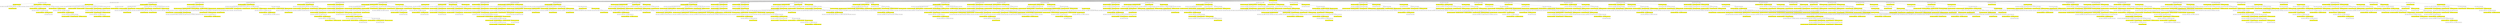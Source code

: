 digraph {nodecdf7cd9594ad44c6a8752987550eac6e [label="[], V: 0.000, N: 1500, P: 0.00, U: 0.000", shape="box", fillcolor=yellow, style=filled];
node8222a64aaaca4d6ab1b28546bd8d1ab5 [label="[35], V: 0.000, N: 30, P: 0.37, U: 0.095", shape="box"];
node57f4276e7bf14b7f86e8308aba508312 [label="[29], V: 0.005, N: 5, P: 0.02, U: 0.042", shape="box", fillcolor=yellow, style=filled];
node25539ab617e04af0bed4bc4bdfe4988d [label="[24], V: 0.008, N: 1, P: 0.00, U: 0.009", shape="box"];
node57f4276e7bf14b7f86e8308aba508312 -> node25539ab617e04af0bed4bc4bdfe4988d;
node7240235e907443adab61e7cfac953c72 [label="[17], V: -0.004, N: 2, P: 0.02, U: 0.082", shape="box"];
node8024a1bf5c2b4fbbb9a2824141826a11 [label="[30], V: 0.009, N: 1, P: 0.00, U: 0.000", shape="box", fillcolor=yellow, style=filled];
node7240235e907443adab61e7cfac953c72 -> node8024a1bf5c2b4fbbb9a2824141826a11;
node57f4276e7bf14b7f86e8308aba508312 -> node7240235e907443adab61e7cfac953c72;
noded700a4d5c7954023ac6e59c8d0be8c6f [label="[33], V: 0.002, N: 1, P: 0.02, U: 0.086", shape="box"];
node57f4276e7bf14b7f86e8308aba508312 -> noded700a4d5c7954023ac6e59c8d0be8c6f;
node8222a64aaaca4d6ab1b28546bd8d1ab5 -> node57f4276e7bf14b7f86e8308aba508312;
node96325a6b1d244ff3bc36933302e01a82 [label="[45], V: 0.000, N: 10, P: 0.02, U: 0.040", shape="box", fillcolor=yellow, style=filled];
nodea825053f7c8c42aba8ab930c607a4612 [label="[30], V: 0.002, N: 1, P: 0.02, U: 0.058", shape="box"];
node96325a6b1d244ff3bc36933302e01a82 -> nodea825053f7c8c42aba8ab930c607a4612;
node686dc67f497c451f9bb2c5f7885d4a49 [label="[51], V: 0.001, N: 8, P: 0.03, U: 0.075", shape="box"];
nodecca5041337ae4422887f0cd882656bca [label="[24], V: 0.001, N: 1, P: 0.02, U: 0.071", shape="box", fillcolor=yellow, style=filled];
node686dc67f497c451f9bb2c5f7885d4a49 -> nodecca5041337ae4422887f0cd882656bca;
nodef7c92f03c1c84861a4ac9cffcf343d2d [label="[17], V: -0.001, N: 6, P: 0.03, U: 0.079", shape="box", fillcolor=yellow, style=filled];
node01e16ec9bf00414989a2fcf7af4c3826 [label="[30], V: -0.001, N: 1, P: 0.02, U: 0.077", shape="box"];
nodef7c92f03c1c84861a4ac9cffcf343d2d -> node01e16ec9bf00414989a2fcf7af4c3826;
nodedc99a724e6674d4c88210e524754646e [label="[28], V: 0.001, N: 4, P: 0.03, U: 0.096", shape="box"];
node4a9fa481eeba4a1985746ef65228a35b [label="[24], V: -0.003, N: 1, P: 0.03, U: 0.087", shape="box", fillcolor=yellow, style=filled];
nodedc99a724e6674d4c88210e524754646e -> node4a9fa481eeba4a1985746ef65228a35b;
nodebc6daada8df24fb1946b9244a606866d [label="[33], V: -0.002, N: 2, P: 0.03, U: 0.108", shape="box", fillcolor=yellow, style=filled];
nodee27eb568d0344b99a72516c2ff7e1e93 [label="[24], V: -0.003, N: 1, P: 0.03, U: 0.000", shape="box"];
nodebc6daada8df24fb1946b9244a606866d -> nodee27eb568d0344b99a72516c2ff7e1e93;
nodedc99a724e6674d4c88210e524754646e -> nodebc6daada8df24fb1946b9244a606866d;
nodef7c92f03c1c84861a4ac9cffcf343d2d -> nodedc99a724e6674d4c88210e524754646e;
node686dc67f497c451f9bb2c5f7885d4a49 -> nodef7c92f03c1c84861a4ac9cffcf343d2d;
node96325a6b1d244ff3bc36933302e01a82 -> node686dc67f497c451f9bb2c5f7885d4a49;
node8222a64aaaca4d6ab1b28546bd8d1ab5 -> node96325a6b1d244ff3bc36933302e01a82;
node550751a6beeb4645a3c0f57730886c0d [label="[17], V: -0.002, N: 14, P: 0.02, U: 0.040", shape="box", fillcolor=yellow, style=filled];
node688b7f5b24f14bb5bc8936df76ba6c05 [label="[24], V: 0.002, N: 1, P: 0.02, U: 0.056", shape="box"];
node550751a6beeb4645a3c0f57730886c0d -> node688b7f5b24f14bb5bc8936df76ba6c05;
node067f8047d3cc44a8a5ed0cca8f51d084 [label="[45], V: 0.003, N: 12, P: 0.02, U: 0.063", shape="box"];
node63d049c57f554af5a84f5fbf1dfb1cae [label="[29], V: -0.000, N: 1, P: 0.02, U: 0.061", shape="box", fillcolor=yellow, style=filled];
node067f8047d3cc44a8a5ed0cca8f51d084 -> node63d049c57f554af5a84f5fbf1dfb1cae;
node8b0f250bc2814bb9a954ed3740869a63 [label="[51], V: -0.003, N: 10, P: 0.03, U: 0.072", shape="box", fillcolor=yellow, style=filled];
nodeb5504240074746efa10a692e767eee3c [label="[30], V: -0.001, N: 1, P: 0.02, U: 0.065", shape="box"];
node8b0f250bc2814bb9a954ed3740869a63 -> nodeb5504240074746efa10a692e767eee3c;
node9390986a46004ee08f6cae32a9df117b [label="[28], V: 0.003, N: 8, P: 0.03, U: 0.083", shape="box"];
node35477a75090a4d3db27472665d3b848a [label="[24], V: -0.003, N: 1, P: 0.03, U: 0.075", shape="box", fillcolor=yellow, style=filled];
node9390986a46004ee08f6cae32a9df117b -> node35477a75090a4d3db27472665d3b848a;
nodeaf88fd4cbfb149de895bb45375058f3e [label="[33], V: -0.004, N: 6, P: 0.03, U: 0.092", shape="box", fillcolor=yellow, style=filled];
nodee20c050e079947259d49a27f9e694439 [label="[24], V: -0.003, N: 1, P: 0.03, U: 0.095", shape="box"];
nodeaf88fd4cbfb149de895bb45375058f3e -> nodee20c050e079947259d49a27f9e694439;
node4e97e6fcbdd74e69a9acfa436bb65da2 [label="[10], V: 0.004, N: 4, P: 0.03, U: 0.106", shape="box"];
node20b13d76bf4841f5a8446b6c2967a44b [label="[24], V: -0.004, N: 1, P: 0.03, U: 0.100", shape="box", fillcolor=yellow, style=filled];
node4e97e6fcbdd74e69a9acfa436bb65da2 -> node20b13d76bf4841f5a8446b6c2967a44b;
node3f510b0fc60a42b4b0fd25845e383a21 [label="[41], V: -0.008, N: 1, P: 0.03, U: 0.105", shape="box", fillcolor=yellow, style=filled];
node4e97e6fcbdd74e69a9acfa436bb65da2 -> node3f510b0fc60a42b4b0fd25845e383a21;
node51f4b24579b84353aabfa3f7e8947f18 [label="[21], V: -0.005, N: 1, P: 0.03, U: 0.103", shape="box", fillcolor=yellow, style=filled];
node4e97e6fcbdd74e69a9acfa436bb65da2 -> node51f4b24579b84353aabfa3f7e8947f18;
nodeaf88fd4cbfb149de895bb45375058f3e -> node4e97e6fcbdd74e69a9acfa436bb65da2;
node9390986a46004ee08f6cae32a9df117b -> nodeaf88fd4cbfb149de895bb45375058f3e;
node8b0f250bc2814bb9a954ed3740869a63 -> node9390986a46004ee08f6cae32a9df117b;
node067f8047d3cc44a8a5ed0cca8f51d084 -> node8b0f250bc2814bb9a954ed3740869a63;
node550751a6beeb4645a3c0f57730886c0d -> node067f8047d3cc44a8a5ed0cca8f51d084;
node8222a64aaaca4d6ab1b28546bd8d1ab5 -> node550751a6beeb4645a3c0f57730886c0d;
nodecdf7cd9594ad44c6a8752987550eac6e -> node8222a64aaaca4d6ab1b28546bd8d1ab5;
nodece55fec725fd4007b0eafed2f08a66de [label="[29], V: -0.003, N: 23, P: 0.01, U: -0.001", shape="box"];
nodef9ccd84e353f4339ac253ae9b00207b8 [label="[35], V: 0.003, N: 22, P: 0.02, U: 0.048", shape="box", fillcolor=yellow, style=filled];
node1c77e071593047c787fbb8212d257c74 [label="[24], V: 0.008, N: 1, P: 0.00, U: 0.008", shape="box"];
nodef9ccd84e353f4339ac253ae9b00207b8 -> node1c77e071593047c787fbb8212d257c74;
nodea7faf1bcf5fc411783eb3ecdee2845df [label="[41], V: 0.003, N: 1, P: 0.02, U: 0.049", shape="box"];
nodef9ccd84e353f4339ac253ae9b00207b8 -> nodea7faf1bcf5fc411783eb3ecdee2845df;
node501449a9d9804cfcafe846138b9cd7a3 [label="[17], V: -0.004, N: 2, P: 0.02, U: 0.047", shape="box"];
node99a366e4bdde495f91e7a666bf940dd8 [label="[30], V: 0.009, N: 1, P: 0.00, U: 0.000", shape="box", fillcolor=yellow, style=filled];
node501449a9d9804cfcafe846138b9cd7a3 -> node99a366e4bdde495f91e7a666bf940dd8;
nodef9ccd84e353f4339ac253ae9b00207b8 -> node501449a9d9804cfcafe846138b9cd7a3;
node6b6ba72132d74f0b881495f674f66b14 [label="[45], V: -0.002, N: 2, P: 0.02, U: 0.048", shape="box"];
node7e949faab0584345b44865dbdc3f39aa [label="[24], V: 0.005, N: 1, P: 0.00, U: 0.000", shape="box", fillcolor=yellow, style=filled];
node6b6ba72132d74f0b881495f674f66b14 -> node7e949faab0584345b44865dbdc3f39aa;
nodef9ccd84e353f4339ac253ae9b00207b8 -> node6b6ba72132d74f0b881495f674f66b14;
node1a1d6f12cb474458be8f24064fdf143b [label="[33], V: -0.002, N: 13, P: 0.02, U: 0.048", shape="box"];
nodeacd237f31f7a4109b7d666cd89fae0ba [label="[24], V: 0.007, N: 1, P: 0.00, U: 0.007", shape="box", fillcolor=yellow, style=filled];
node1a1d6f12cb474458be8f24064fdf143b -> nodeacd237f31f7a4109b7d666cd89fae0ba;
noded5f4590be0944a53a000cdc760844dd9 [label="[22], V: 0.002, N: 11, P: 0.03, U: 0.072", shape="box", fillcolor=yellow, style=filled];
node50b7b2db7d5d4919836491e8847bcbcf [label="[24], V: 0.004, N: 1, P: 0.00, U: 0.004", shape="box"];
noded5f4590be0944a53a000cdc760844dd9 -> node50b7b2db7d5d4919836491e8847bcbcf;
nodec60b1f0a18c14122910f4d34d4deb653 [label="[41], V: -0.003, N: 8, P: 0.03, U: 0.078", shape="box"];
node7eae5c1f791647038357b871cdc1eddb [label="[24], V: 0.003, N: 1, P: 0.00, U: 0.003", shape="box", fillcolor=yellow, style=filled];
nodec60b1f0a18c14122910f4d34d4deb653 -> node7eae5c1f791647038357b871cdc1eddb;
node46a311a11b8a4d15944333790bf07b31 [label="[12], V: 0.004, N: 5, P: 0.03, U: 0.099", shape="box", fillcolor=yellow, style=filled];
nodecc3d84732bbd40a2a65c10d8e251a6ae [label="[24], V: 0.001, N: 1, P: 0.00, U: 0.001", shape="box"];
node46a311a11b8a4d15944333790bf07b31 -> nodecc3d84732bbd40a2a65c10d8e251a6ae;
node0905a1c309614ebd92e08b85278c9e3d [label="[23], V: -0.002, N: 3, P: 0.04, U: 0.131", shape="box"];
node47a8f93d7f8f4fa0a8d5a6e2bd12ba1d [label="[30], V: 0.006, N: 1, P: 0.00, U: 0.006", shape="box", fillcolor=yellow, style=filled];
node0905a1c309614ebd92e08b85278c9e3d -> node47a8f93d7f8f4fa0a8d5a6e2bd12ba1d;
node49f84d098c39459eb35bb98458cdf7dc [label="[10], V: 0.007, N: 1, P: 0.04, U: 0.128", shape="box", fillcolor=yellow, style=filled];
node0905a1c309614ebd92e08b85278c9e3d -> node49f84d098c39459eb35bb98458cdf7dc;
node46a311a11b8a4d15944333790bf07b31 -> node0905a1c309614ebd92e08b85278c9e3d;
nodec60b1f0a18c14122910f4d34d4deb653 -> node46a311a11b8a4d15944333790bf07b31;
noded9fad9f39eba4cc3b92ed297b59c94e0 [label="[10], V: -0.003, N: 1, P: 0.03, U: 0.093", shape="box", fillcolor=yellow, style=filled];
nodec60b1f0a18c14122910f4d34d4deb653 -> noded9fad9f39eba4cc3b92ed297b59c94e0;
noded5f4590be0944a53a000cdc760844dd9 -> nodec60b1f0a18c14122910f4d34d4deb653;
node8822655a6cca480badbcac25fcf1651b [label="[45], V: -0.003, N: 1, P: 0.03, U: 0.077", shape="box"];
noded5f4590be0944a53a000cdc760844dd9 -> node8822655a6cca480badbcac25fcf1651b;
node1a1d6f12cb474458be8f24064fdf143b -> noded5f4590be0944a53a000cdc760844dd9;
nodef9ccd84e353f4339ac253ae9b00207b8 -> node1a1d6f12cb474458be8f24064fdf143b;
node1865540e5db94e4bb4da9f5b19ea679f [label="[22], V: -0.003, N: 2, P: 0.02, U: 0.045", shape="box"];
nodecbfe343bb1614893ac8cc4eb32025c89 [label="[30], V: 0.009, N: 1, P: 0.00, U: 0.000", shape="box", fillcolor=yellow, style=filled];
node1865540e5db94e4bb4da9f5b19ea679f -> nodecbfe343bb1614893ac8cc4eb32025c89;
nodef9ccd84e353f4339ac253ae9b00207b8 -> node1865540e5db94e4bb4da9f5b19ea679f;
nodece55fec725fd4007b0eafed2f08a66de -> nodef9ccd84e353f4339ac253ae9b00207b8;
nodecdf7cd9594ad44c6a8752987550eac6e -> nodece55fec725fd4007b0eafed2f08a66de;
node7d5f51dd96e64306a80c5606dec3153b [label="[24], V: -0.003, N: 26, P: 0.01, U: -0.000", shape="box"];
nodec1a7c653c15f40c4aedb45509cb31803 [label="[35], V: 0.004, N: 1, P: 0.02, U: 0.042", shape="box", fillcolor=yellow, style=filled];
node7d5f51dd96e64306a80c5606dec3153b -> nodec1a7c653c15f40c4aedb45509cb31803;
node33a1643457db4ae8b067a2c7b3ce9c2e [label="[17], V: 0.003, N: 24, P: 0.02, U: 0.047", shape="box", fillcolor=yellow, style=filled];
node4ac77abe47b241508839d90f1eb47ed0 [label="[30], V: -0.007, N: 2, P: 0.02, U: 0.039", shape="box"];
node38cc77e2d702475aba80b67ee9806013 [label="[29], V: 0.016, N: 1, P: 0.00, U: 0.000", shape="box", fillcolor=yellow, style=filled];
node4ac77abe47b241508839d90f1eb47ed0 -> node38cc77e2d702475aba80b67ee9806013;
node33a1643457db4ae8b067a2c7b3ce9c2e -> node4ac77abe47b241508839d90f1eb47ed0;
nodec7743f08f59c463f86c3a1395797d338 [label="[28], V: -0.003, N: 6, P: 0.02, U: 0.044", shape="box"];
node4f4b38c795604a90869c5e4e4568d2d6 [label="[30], V: 0.001, N: 1, P: 0.02, U: 0.083", shape="box", fillcolor=yellow, style=filled];
nodec7743f08f59c463f86c3a1395797d338 -> node4f4b38c795604a90869c5e4e4568d2d6;
node2269fa3652bb4fa6a55ef2c8f8abaffe [label="[33], V: 0.005, N: 4, P: 0.03, U: 0.092", shape="box", fillcolor=yellow, style=filled];
node520cd6b87a2740ee83a03d6914953b4c [label="[35], V: 0.001, N: 1, P: 0.03, U: 0.090", shape="box"];
node2269fa3652bb4fa6a55ef2c8f8abaffe -> node520cd6b87a2740ee83a03d6914953b4c;
node144a8f6b70104baf927b8e59279e305b [label="[30], V: -0.006, N: 2, P: 0.03, U: 0.098", shape="box"];
nodeda8ec3eef3ee4f0fb4d28b9310d9141f [label="[29], V: 0.014, N: 1, P: 0.00, U: 0.000", shape="box", fillcolor=yellow, style=filled];
node144a8f6b70104baf927b8e59279e305b -> nodeda8ec3eef3ee4f0fb4d28b9310d9141f;
node2269fa3652bb4fa6a55ef2c8f8abaffe -> node144a8f6b70104baf927b8e59279e305b;
nodec7743f08f59c463f86c3a1395797d338 -> node2269fa3652bb4fa6a55ef2c8f8abaffe;
node33a1643457db4ae8b067a2c7b3ce9c2e -> nodec7743f08f59c463f86c3a1395797d338;
node2a9e3669a63748b0841afdabc1f54771 [label="[45], V: -0.000, N: 8, P: 0.02, U: 0.046", shape="box"];
node1ca68b0a6c564a67bdb074c2c64ca294 [label="[35], V: 0.001, N: 1, P: 0.02, U: 0.072", shape="box", fillcolor=yellow, style=filled];
node2a9e3669a63748b0841afdabc1f54771 -> node1ca68b0a6c564a67bdb074c2c64ca294;
node9a03b809f1a246e8b26b7b80267cffcd [label="[51], V: 0.001, N: 6, P: 0.03, U: 0.082", shape="box", fillcolor=yellow, style=filled];
nodefc4cfbff9c6442aea0d7781947262f5e [label="[29], V: -0.002, N: 1, P: 0.02, U: 0.081", shape="box"];
node9a03b809f1a246e8b26b7b80267cffcd -> nodefc4cfbff9c6442aea0d7781947262f5e;
node366b157261c8444aad9f5227a195403b [label="[23], V: -0.004, N: 2, P: 0.03, U: 0.090", shape="box"];
node97baef8a514246c98eb30a46195886eb [label="[29], V: 0.006, N: 1, P: 0.03, U: 0.000", shape="box", fillcolor=yellow, style=filled];
node366b157261c8444aad9f5227a195403b -> node97baef8a514246c98eb30a46195886eb;
node9a03b809f1a246e8b26b7b80267cffcd -> node366b157261c8444aad9f5227a195403b;
nodee96e443a44f64862a866ddb5983491b4 [label="[28], V: -0.003, N: 2, P: 0.03, U: 0.091", shape="box"];
node0dd885af9a214fcf8673fce5bc4bf5c7 [label="[29], V: 0.004, N: 1, P: 0.03, U: 0.000", shape="box", fillcolor=yellow, style=filled];
nodee96e443a44f64862a866ddb5983491b4 -> node0dd885af9a214fcf8673fce5bc4bf5c7;
node9a03b809f1a246e8b26b7b80267cffcd -> nodee96e443a44f64862a866ddb5983491b4;
node2a9e3669a63748b0841afdabc1f54771 -> node9a03b809f1a246e8b26b7b80267cffcd;
node33a1643457db4ae8b067a2c7b3ce9c2e -> node2a9e3669a63748b0841afdabc1f54771;
node18ce7b14e86b4d6cb65fe3b4aa3c797e [label="[33], V: -0.003, N: 6, P: 0.02, U: 0.044", shape="box"];
nodea780a2725e364a3296fa79bfe633bbf1 [label="[35], V: 0.000, N: 1, P: 0.02, U: 0.079", shape="box", fillcolor=yellow, style=filled];
node18ce7b14e86b4d6cb65fe3b4aa3c797e -> nodea780a2725e364a3296fa79bfe633bbf1;
node99525dcc966748aba65ae68e24d2f87b [label="[28], V: 0.005, N: 4, P: 0.03, U: 0.092", shape="box", fillcolor=yellow, style=filled];
nodef1636283ab2b433ab9c5db499f597dd2 [label="[35], V: 0.001, N: 1, P: 0.03, U: 0.090", shape="box"];
node99525dcc966748aba65ae68e24d2f87b -> nodef1636283ab2b433ab9c5db499f597dd2;
node6a48359f86dc4ca4871a4055f6afbfc3 [label="[30], V: -0.006, N: 2, P: 0.03, U: 0.098", shape="box"];
node1438a671e04d4229970687a44b8bf998 [label="[29], V: 0.014, N: 1, P: 0.00, U: 0.000", shape="box", fillcolor=yellow, style=filled];
node6a48359f86dc4ca4871a4055f6afbfc3 -> node1438a671e04d4229970687a44b8bf998;
node99525dcc966748aba65ae68e24d2f87b -> node6a48359f86dc4ca4871a4055f6afbfc3;
node18ce7b14e86b4d6cb65fe3b4aa3c797e -> node99525dcc966748aba65ae68e24d2f87b;
node33a1643457db4ae8b067a2c7b3ce9c2e -> node18ce7b14e86b4d6cb65fe3b4aa3c797e;
nodee648ec5a58eb44a4b0f553519385a2bd [label="[10], V: 0.001, N: 1, P: 0.02, U: 0.046", shape="box"];
node33a1643457db4ae8b067a2c7b3ce9c2e -> nodee648ec5a58eb44a4b0f553519385a2bd;
node7d5f51dd96e64306a80c5606dec3153b -> node33a1643457db4ae8b067a2c7b3ce9c2e;
nodecdf7cd9594ad44c6a8752987550eac6e -> node7d5f51dd96e64306a80c5606dec3153b;
nodeafa245a1df404d269555e82ef7014e46 [label="[30], V: 0.001, N: 30, P: 0.01, U: 0.003", shape="box"];
node9b3837bc94ff451da4bdafaaa3c626cf [label="[35], V: 0.004, N: 1, P: 0.02, U: 0.040", shape="box", fillcolor=yellow, style=filled];
nodeafa245a1df404d269555e82ef7014e46 -> node9b3837bc94ff451da4bdafaaa3c626cf;
node15a5e3e778a24703910e1a63b071ddc1 [label="[17], V: -0.001, N: 28, P: 0.02, U: 0.041", shape="box", fillcolor=yellow, style=filled];
nodee4368cc9d57448909a61a930a2185967 [label="[35], V: 0.002, N: 1, P: 0.02, U: 0.042", shape="box"];
node15a5e3e778a24703910e1a63b071ddc1 -> nodee4368cc9d57448909a61a930a2185967;
nodec4d3137c531446568fabce4f72d200e8 [label="[36], V: 0.001, N: 26, P: 0.02, U: 0.046", shape="box"];
nodec9e83d38b1bf44118b5ada2f59ead33a [label="[29], V: -0.001, N: 1, P: 0.02, U: 0.040", shape="box", fillcolor=yellow, style=filled];
nodec4d3137c531446568fabce4f72d200e8 -> nodec9e83d38b1bf44118b5ada2f59ead33a;
nodee6966f24d5b4407a807e1bb378ab1f7a [label="[35], V: -0.000, N: 10, P: 0.03, U: 0.048", shape="box", fillcolor=yellow, style=filled];
node574be7f2930d42929d51f418994ef8ef [label="[24], V: 0.002, N: 1, P: 0.00, U: 0.003", shape="box"];
nodee6966f24d5b4407a807e1bb378ab1f7a -> node574be7f2930d42929d51f418994ef8ef;
nodec8e6252109dd4a98a2292fb5daa359b7 [label="[45], V: 0.003, N: 8, P: 0.03, U: 0.085", shape="box"];
node635db3a9e7374d7098979b4c2508aa64 [label="[24], V: -0.001, N: 1, P: 0.00, U: -0.000", shape="box", fillcolor=yellow, style=filled];
nodec8e6252109dd4a98a2292fb5daa359b7 -> node635db3a9e7374d7098979b4c2508aa64;
node51b3eab815924dbc95a6539f5fb7511b [label="[51], V: -0.002, N: 6, P: 0.03, U: 0.096", shape="box", fillcolor=yellow, style=filled];
node676c76a3808c4198a8959f5b28a56dca [label="[29], V: 0.003, N: 1, P: 0.00, U: 0.003", shape="box"];
node51b3eab815924dbc95a6539f5fb7511b -> node676c76a3808c4198a8959f5b28a56dca;
nodecb56d9ef4bcc4890bb3ac6c1b393f8ff [label="[41], V: 0.003, N: 1, P: 0.03, U: 0.105", shape="box"];
node51b3eab815924dbc95a6539f5fb7511b -> nodecb56d9ef4bcc4890bb3ac6c1b393f8ff;
node4fe8cae8eae84774b16619eb35bf0426 [label="[28], V: -0.005, N: 1, P: 0.03, U: 0.102", shape="box"];
node51b3eab815924dbc95a6539f5fb7511b -> node4fe8cae8eae84774b16619eb35bf0426;
node3b32b14cfd2e49dba8079be1e49ca377 [label="[47], V: -0.004, N: 1, P: 0.03, U: 0.101", shape="box"];
node51b3eab815924dbc95a6539f5fb7511b -> node3b32b14cfd2e49dba8079be1e49ca377;
node04e19c38202946d0b7a4f0c4cf5f2598 [label="[44], V: -0.006, N: 1, P: 0.03, U: 0.100", shape="box"];
node51b3eab815924dbc95a6539f5fb7511b -> node04e19c38202946d0b7a4f0c4cf5f2598;
nodec8e6252109dd4a98a2292fb5daa359b7 -> node51b3eab815924dbc95a6539f5fb7511b;
nodee6966f24d5b4407a807e1bb378ab1f7a -> nodec8e6252109dd4a98a2292fb5daa359b7;
nodec4d3137c531446568fabce4f72d200e8 -> nodee6966f24d5b4407a807e1bb378ab1f7a;
nodef2a01fc213914e95bf4ce32d92365ce1 [label="[28], V: -0.001, N: 8, P: 0.03, U: 0.047", shape="box", fillcolor=yellow, style=filled];
node792d86363ea34b069e4cd51dd2ae3ca0 [label="[35], V: -0.002, N: 1, P: 0.03, U: 0.080", shape="box"];
nodef2a01fc213914e95bf4ce32d92365ce1 -> node792d86363ea34b069e4cd51dd2ae3ca0;
node2b762e0104a14198843ddb961287b31f [label="[33], V: 0.002, N: 6, P: 0.03, U: 0.089", shape="box"];
node4074cc3eae544a74804e91aa59ee77b3 [label="[35], V: -0.001, N: 1, P: 0.03, U: 0.097", shape="box", fillcolor=yellow, style=filled];
node2b762e0104a14198843ddb961287b31f -> node4074cc3eae544a74804e91aa59ee77b3;
node24b0498999ab4cb8be33826d84ce0775 [label="[42], V: -0.002, N: 4, P: 0.03, U: 0.099", shape="box", fillcolor=yellow, style=filled];
nodea0d8c185dd434d10abef7489962b217c [label="[35], V: 0.000, N: 3, P: 0.03, U: 0.111", shape="box"];
node63690e5e3ea541139b486b9872aad8e1 [label="[29], V: 0.002, N: 1, P: 0.00, U: 0.002", shape="box", fillcolor=yellow, style=filled];
nodea0d8c185dd434d10abef7489962b217c -> node63690e5e3ea541139b486b9872aad8e1;
nodea5c8f03da0cb452d87ec66dc237eb4d8 [label="[45], V: -0.006, N: 1, P: 0.03, U: 0.115", shape="box", fillcolor=yellow, style=filled];
nodea0d8c185dd434d10abef7489962b217c -> nodea5c8f03da0cb452d87ec66dc237eb4d8;
node24b0498999ab4cb8be33826d84ce0775 -> nodea0d8c185dd434d10abef7489962b217c;
node2b762e0104a14198843ddb961287b31f -> node24b0498999ab4cb8be33826d84ce0775;
nodef2a01fc213914e95bf4ce32d92365ce1 -> node2b762e0104a14198843ddb961287b31f;
nodec4d3137c531446568fabce4f72d200e8 -> nodef2a01fc213914e95bf4ce32d92365ce1;
node71ddffdbea99432fadfa3b8d4af292f9 [label="[42], V: -0.002, N: 4, P: 0.03, U: 0.047", shape="box", fillcolor=yellow, style=filled];
nodec8b51ebc70c14a5c8044b8f6a353d6a5 [label="[35], V: -0.003, N: 1, P: 0.03, U: 0.095", shape="box"];
node71ddffdbea99432fadfa3b8d4af292f9 -> nodec8b51ebc70c14a5c8044b8f6a353d6a5;
node11178f348e5c4378bba11b5342532c01 [label="[28], V: 0.002, N: 2, P: 0.03, U: 0.099", shape="box"];
nodeb719c9a92e704f34a2742012eb8751d3 [label="[35], V: -0.004, N: 1, P: 0.03, U: 0.000", shape="box", fillcolor=yellow, style=filled];
node11178f348e5c4378bba11b5342532c01 -> nodeb719c9a92e704f34a2742012eb8751d3;
node71ddffdbea99432fadfa3b8d4af292f9 -> node11178f348e5c4378bba11b5342532c01;
nodec4d3137c531446568fabce4f72d200e8 -> node71ddffdbea99432fadfa3b8d4af292f9;
nodea0355702ef124a7782c5ffdf764b4ff3 [label="[33], V: -0.001, N: 2, P: 0.03, U: 0.047", shape="box", fillcolor=yellow, style=filled];
nodeebebbc516d9440149713dc4e746c4d2d [label="[35], V: -0.002, N: 1, P: 0.03, U: 0.000", shape="box"];
nodea0355702ef124a7782c5ffdf764b4ff3 -> nodeebebbc516d9440149713dc4e746c4d2d;
nodec4d3137c531446568fabce4f72d200e8 -> nodea0355702ef124a7782c5ffdf764b4ff3;
node15a5e3e778a24703910e1a63b071ddc1 -> nodec4d3137c531446568fabce4f72d200e8;
nodeafa245a1df404d269555e82ef7014e46 -> node15a5e3e778a24703910e1a63b071ddc1;
nodecdf7cd9594ad44c6a8752987550eac6e -> nodeafa245a1df404d269555e82ef7014e46;
nodee927f60a48e14778b2b2d9561d12cc64 [label="[19], V: -0.002, N: 27, P: 0.01, U: 0.001", shape="box"];
noded398bf57001f42eebf0d5a6a608a964d [label="[35], V: 0.004, N: 1, P: 0.02, U: 0.038", shape="box", fillcolor=yellow, style=filled];
nodee927f60a48e14778b2b2d9561d12cc64 -> noded398bf57001f42eebf0d5a6a608a964d;
node48f119494a5d4e648d9b9c63286decb1 [label="[17], V: 0.002, N: 25, P: 0.02, U: 0.046", shape="box", fillcolor=yellow, style=filled];
node9cecb0c662cc411b93e59727118e5f5b [label="[30], V: 0.002, N: 1, P: 0.02, U: 0.041", shape="box"];
node48f119494a5d4e648d9b9c63286decb1 -> node9cecb0c662cc411b93e59727118e5f5b;
node89a64ed1750347b38cd3167b0425bbd6 [label="[25], V: -0.003, N: 5, P: 0.02, U: 0.045", shape="box"];
node66d8d56520a64ad49753683c16ba34cc [label="[30], V: 0.003, N: 1, P: 0.02, U: 0.086", shape="box", fillcolor=yellow, style=filled];
node89a64ed1750347b38cd3167b0425bbd6 -> node66d8d56520a64ad49753683c16ba34cc;
nodedd885e53e0ca4ca9a8750319b85dde24 [label="[24], V: -0.001, N: 1, P: 0.03, U: 0.091", shape="box", fillcolor=yellow, style=filled];
node89a64ed1750347b38cd3167b0425bbd6 -> nodedd885e53e0ca4ca9a8750319b85dde24;
node01206e9150dd468aa284ea0ed34abd09 [label="[31], V: 0.008, N: 2, P: 0.03, U: 0.092", shape="box", fillcolor=yellow, style=filled];
nodee200b95f10934dafb4f20ee90aa2be44 [label="[30], V: 0.014, N: 1, P: 0.00, U: 0.000", shape="box"];
node01206e9150dd468aa284ea0ed34abd09 -> nodee200b95f10934dafb4f20ee90aa2be44;
node89a64ed1750347b38cd3167b0425bbd6 -> node01206e9150dd468aa284ea0ed34abd09;
node48f119494a5d4e648d9b9c63286decb1 -> node89a64ed1750347b38cd3167b0425bbd6;
noded056bf08792549a79d3942dbd8616058 [label="[28], V: 0.001, N: 2, P: 0.02, U: 0.047", shape="box"];
node76aa560c5ba04805bf53bf1e29368f15 [label="[30], V: 0.000, N: 1, P: 0.02, U: 0.000", shape="box", fillcolor=yellow, style=filled];
noded056bf08792549a79d3942dbd8616058 -> node76aa560c5ba04805bf53bf1e29368f15;
node48f119494a5d4e648d9b9c63286decb1 -> noded056bf08792549a79d3942dbd8616058;
node26e8ed8cd20b446f8b65c3c4ed3cfa16 [label="[13], V: -0.002, N: 9, P: 0.02, U: 0.045", shape="box"];
nodeeefba62f6c8240b18af4fe760a09e2ed [label="[30], V: 0.001, N: 1, P: 0.02, U: 0.073", shape="box", fillcolor=yellow, style=filled];
node26e8ed8cd20b446f8b65c3c4ed3cfa16 -> nodeeefba62f6c8240b18af4fe760a09e2ed;
node4f695616b9444cfba78d153f1ecb9797 [label="[33], V: 0.002, N: 7, P: 0.03, U: 0.075", shape="box", fillcolor=yellow, style=filled];
node40435c64566544b78b5f25f98115e018 [label="[30], V: -0.001, N: 1, P: 0.03, U: 0.084", shape="box"];
node4f695616b9444cfba78d153f1ecb9797 -> node40435c64566544b78b5f25f98115e018;
nodeeca170f80df64b9aaf385eb2b5569ab4 [label="[28], V: -0.003, N: 5, P: 0.03, U: 0.090", shape="box"];
node9da400052e204bfe81ec33c4ce0e0e95 [label="[30], V: -0.000, N: 1, P: 0.03, U: 0.100", shape="box", fillcolor=yellow, style=filled];
nodeeca170f80df64b9aaf385eb2b5569ab4 -> node9da400052e204bfe81ec33c4ce0e0e95;
nodecb6a058cdc1c4e9887cb3192a5d2dbdb [label="[8], V: 0.006, N: 3, P: 0.03, U: 0.101", shape="box", fillcolor=yellow, style=filled];
nodec7c0681c57a04734a290444f0e9410f5 [label="[30], V: -0.002, N: 1, P: 0.03, U: 0.104", shape="box"];
nodecb6a058cdc1c4e9887cb3192a5d2dbdb -> nodec7c0681c57a04734a290444f0e9410f5;
node7bbe921fe6d04a57be5c251b650611e5 [label="[12], V: 0.019, N: 1, P: 0.03, U: 0.111", shape="box"];
nodecb6a058cdc1c4e9887cb3192a5d2dbdb -> node7bbe921fe6d04a57be5c251b650611e5;
nodeeca170f80df64b9aaf385eb2b5569ab4 -> nodecb6a058cdc1c4e9887cb3192a5d2dbdb;
node4f695616b9444cfba78d153f1ecb9797 -> nodeeca170f80df64b9aaf385eb2b5569ab4;
node26e8ed8cd20b446f8b65c3c4ed3cfa16 -> node4f695616b9444cfba78d153f1ecb9797;
node48f119494a5d4e648d9b9c63286decb1 -> node26e8ed8cd20b446f8b65c3c4ed3cfa16;
node2f77a2e8475543afa465e1241cdde709 [label="[33], V: -0.001, N: 7, P: 0.02, U: 0.046", shape="box"];
node735347d089ef410193ca42bbd9ef68b5 [label="[35], V: -0.000, N: 1, P: 0.02, U: 0.068", shape="box", fillcolor=yellow, style=filled];
node2f77a2e8475543afa465e1241cdde709 -> node735347d089ef410193ca42bbd9ef68b5;
node76861b4fad7c4f928c0d1ee565c7b0d9 [label="[25], V: -0.000, N: 1, P: 0.03, U: 0.085", shape="box", fillcolor=yellow, style=filled];
node2f77a2e8475543afa465e1241cdde709 -> node76861b4fad7c4f928c0d1ee565c7b0d9;
node37366f7abe7b4b52a644f77d6fc3c204 [label="[28], V: 0.001, N: 4, P: 0.03, U: 0.086", shape="box", fillcolor=yellow, style=filled];
node979ac3e7c52a4460bd2c6962065b220f [label="[35], V: 0.001, N: 1, P: 0.02, U: 0.082", shape="box"];
node37366f7abe7b4b52a644f77d6fc3c204 -> node979ac3e7c52a4460bd2c6962065b220f;
node875fee2985db4eaf8ed4ca18831cc6a0 [label="[25], V: -0.000, N: 2, P: 0.03, U: 0.100", shape="box"];
node9b6fdedd1e324e79b4a77b77a12e48ac [label="[30], V: 0.002, N: 1, P: 0.03, U: 0.000", shape="box", fillcolor=yellow, style=filled];
node875fee2985db4eaf8ed4ca18831cc6a0 -> node9b6fdedd1e324e79b4a77b77a12e48ac;
node37366f7abe7b4b52a644f77d6fc3c204 -> node875fee2985db4eaf8ed4ca18831cc6a0;
node2f77a2e8475543afa465e1241cdde709 -> node37366f7abe7b4b52a644f77d6fc3c204;
node48f119494a5d4e648d9b9c63286decb1 -> node2f77a2e8475543afa465e1241cdde709;
nodee927f60a48e14778b2b2d9561d12cc64 -> node48f119494a5d4e648d9b9c63286decb1;
nodecdf7cd9594ad44c6a8752987550eac6e -> nodee927f60a48e14778b2b2d9561d12cc64;
node9c38e499af594776abac80820b61b9b1 [label="[23], V: -0.003, N: 24, P: 0.01, U: -0.000", shape="box"];
node562f902a1ae0462aa084c7ca1fa31d2f [label="[35], V: 0.004, N: 1, P: 0.02, U: 0.042", shape="box", fillcolor=yellow, style=filled];
node9c38e499af594776abac80820b61b9b1 -> node562f902a1ae0462aa084c7ca1fa31d2f;
node604e3cf94e514eca90193896fb6dfc61 [label="[17], V: 0.003, N: 22, P: 0.03, U: 0.053", shape="box", fillcolor=yellow, style=filled];
nodef5d380171fe5459e8b6d2ba43213acdb [label="[30], V: 0.001, N: 1, P: 0.02, U: 0.042", shape="box"];
node604e3cf94e514eca90193896fb6dfc61 -> nodef5d380171fe5459e8b6d2ba43213acdb;
noded0a6427663814770a2fed24825af647f [label="[28], V: -0.001, N: 5, P: 0.03, U: 0.053", shape="box"];
nodeb537ccd71d1842d4a9fa6b71d08512f3 [label="[30], V: 0.001, N: 1, P: 0.02, U: 0.076", shape="box", fillcolor=yellow, style=filled];
noded0a6427663814770a2fed24825af647f -> nodeb537ccd71d1842d4a9fa6b71d08512f3;
node845ff17bd6fa4d83a7e01bec229cefc6 [label="[33], V: 0.003, N: 3, P: 0.03, U: 0.105", shape="box", fillcolor=yellow, style=filled];
nodec5448aeee37d4b7bb7e6a3708851c029 [label="[35], V: 0.001, N: 1, P: 0.02, U: 0.078", shape="box"];
node845ff17bd6fa4d83a7e01bec229cefc6 -> nodec5448aeee37d4b7bb7e6a3708851c029;
node6e56100c3f844a608c16972647ca7e26 [label="[10], V: 0.003, N: 1, P: 0.03, U: 0.101", shape="box"];
node845ff17bd6fa4d83a7e01bec229cefc6 -> node6e56100c3f844a608c16972647ca7e26;
noded0a6427663814770a2fed24825af647f -> node845ff17bd6fa4d83a7e01bec229cefc6;
node604e3cf94e514eca90193896fb6dfc61 -> noded0a6427663814770a2fed24825af647f;
node86f3f1b47cbe447f84b0c3062d9953f4 [label="[33], V: -0.004, N: 15, P: 0.03, U: 0.052", shape="box"];
nodea45cbb5a705647d19a29285ed19f99ff [label="[35], V: -0.000, N: 1, P: 0.02, U: 0.056", shape="box", fillcolor=yellow, style=filled];
node86f3f1b47cbe447f84b0c3062d9953f4 -> nodea45cbb5a705647d19a29285ed19f99ff;
node44212e4e72db4b63910daf7d8821953e [label="[28], V: 0.004, N: 13, P: 0.03, U: 0.075", shape="box", fillcolor=yellow, style=filled];
nodea15bbca34bb245c7a787eafb339a4f64 [label="[35], V: 0.001, N: 1, P: 0.02, U: 0.060", shape="box"];
node44212e4e72db4b63910daf7d8821953e -> nodea15bbca34bb245c7a787eafb339a4f64;
node907e8d4f6a7e49a796837d27055a50dd [label="[10], V: -0.004, N: 11, P: 0.03, U: 0.075", shape="box"];
node5f96c4add140429290f2a6be09de0e8b [label="[35], V: -0.000, N: 1, P: 0.02, U: 0.063", shape="box", fillcolor=yellow, style=filled];
node907e8d4f6a7e49a796837d27055a50dd -> node5f96c4add140429290f2a6be09de0e8b;
node2ad4a45e839c4daeb95e1420d3018bf0 [label="[21], V: 0.005, N: 9, P: 0.03, U: 0.085", shape="box", fillcolor=yellow, style=filled];
node089a813632f14dc58db3b0f9d42e06cc [label="[30], V: -0.000, N: 1, P: 0.03, U: 0.074", shape="box"];
node2ad4a45e839c4daeb95e1420d3018bf0 -> node089a813632f14dc58db3b0f9d42e06cc;
nodef9736aaf4ec246f889030037bc063f05 [label="[15], V: -0.006, N: 7, P: 0.04, U: 0.100", shape="box"];
node36a230f8225f46c590dca975e95bd184 [label="[29], V: 0.009, N: 1, P: 0.00, U: 0.009", shape="box", fillcolor=yellow, style=filled];
nodef9736aaf4ec246f889030037bc063f05 -> node36a230f8225f46c590dca975e95bd184;
node9f5276770b6047e3a6247996d78de00a [label="[32], V: 0.007, N: 5, P: 0.04, U: 0.129", shape="box", fillcolor=yellow, style=filled];
nodefc928744725044618e3cc975073650fd [label="[30], V: 0.005, N: 1, P: 0.03, U: 0.112", shape="box"];
node9f5276770b6047e3a6247996d78de00a -> nodefc928744725044618e3cc975073650fd;
nodef4ffef887d24489b87ec237236c70652 [label="[43], V: -0.005, N: 3, P: 0.04, U: 0.131", shape="box"];
node37f840fbe4974d48b899de3458c80558 [label="[35], V: 0.002, N: 1, P: 0.03, U: 0.101", shape="box", fillcolor=yellow, style=filled];
nodef4ffef887d24489b87ec237236c70652 -> node37f840fbe4974d48b899de3458c80558;
node95a161b1b48942428cb5532a9c48e60f [label="[37], V: 0.017, N: 1, P: 0.04, U: 0.131", shape="box", fillcolor=yellow, style=filled];
nodef4ffef887d24489b87ec237236c70652 -> node95a161b1b48942428cb5532a9c48e60f;
node9f5276770b6047e3a6247996d78de00a -> nodef4ffef887d24489b87ec237236c70652;
nodef9736aaf4ec246f889030037bc063f05 -> node9f5276770b6047e3a6247996d78de00a;
node2ad4a45e839c4daeb95e1420d3018bf0 -> nodef9736aaf4ec246f889030037bc063f05;
node907e8d4f6a7e49a796837d27055a50dd -> node2ad4a45e839c4daeb95e1420d3018bf0;
node44212e4e72db4b63910daf7d8821953e -> node907e8d4f6a7e49a796837d27055a50dd;
node86f3f1b47cbe447f84b0c3062d9953f4 -> node44212e4e72db4b63910daf7d8821953e;
node604e3cf94e514eca90193896fb6dfc61 -> node86f3f1b47cbe447f84b0c3062d9953f4;
node9c38e499af594776abac80820b61b9b1 -> node604e3cf94e514eca90193896fb6dfc61;
nodecdf7cd9594ad44c6a8752987550eac6e -> node9c38e499af594776abac80820b61b9b1;
nodeeca8d1765f66482fa063ac34a1a355aa [label="[34], V: -0.000, N: 28, P: 0.01, U: 0.002", shape="box"];
nodef71ccf3a0c4846789ad043b717c62bee [label="[35], V: 0.004, N: 1, P: 0.02, U: 0.040", shape="box", fillcolor=yellow, style=filled];
nodeeca8d1765f66482fa063ac34a1a355aa -> nodef71ccf3a0c4846789ad043b717c62bee;
nodec94fa5b64d5e45ffbd2334e48c2209ad [label="[17], V: 0.001, N: 26, P: 0.03, U: 0.046", shape="box", fillcolor=yellow, style=filled];
nodee0a741343cd847ff80ab85e04893895f [label="[24], V: 0.002, N: 1, P: 0.02, U: 0.043", shape="box"];
nodec94fa5b64d5e45ffbd2334e48c2209ad -> nodee0a741343cd847ff80ab85e04893895f;
node961cb9172d264c8a931d2a415772041f [label="[28], V: -0.000, N: 24, P: 0.03, U: 0.047", shape="box"];
node165a1e92699e4d228206766b3e0cdf33 [label="[30], V: -0.000, N: 1, P: 0.02, U: 0.043", shape="box", fillcolor=yellow, style=filled];
node961cb9172d264c8a931d2a415772041f -> node165a1e92699e4d228206766b3e0cdf33;
nodebd20008d7cc54365a2145409a0e73e6a [label="[33], V: 0.000, N: 22, P: 0.03, U: 0.061", shape="box", fillcolor=yellow, style=filled];
node9d6ad80f037d43be8d513c6ffd522fcc [label="[35], V: -0.003, N: 1, P: 0.02, U: 0.045", shape="box"];
nodebd20008d7cc54365a2145409a0e73e6a -> node9d6ad80f037d43be8d513c6ffd522fcc;
node7d0569b9435e4402a1ff5510034162e4 [label="[10], V: -0.000, N: 20, P: 0.03, U: 0.061", shape="box"];
nodee79343e7091c4a4a9a9306c9e9d24849 [label="[35], V: -0.004, N: 1, P: 0.02, U: 0.045", shape="box", fillcolor=yellow, style=filled];
node7d0569b9435e4402a1ff5510034162e4 -> nodee79343e7091c4a4a9a9306c9e9d24849;
node83e57a2d33ba4933be90f7c5ff95cc5d [label="[50], V: -0.002, N: 2, P: 0.03, U: 0.060", shape="box", fillcolor=yellow, style=filled];
node827dbbe3fd6c4d40818c61654048ae7d [label="[24], V: -0.004, N: 1, P: 0.03, U: 0.000", shape="box"];
node83e57a2d33ba4933be90f7c5ff95cc5d -> node827dbbe3fd6c4d40818c61654048ae7d;
node7d0569b9435e4402a1ff5510034162e4 -> node83e57a2d33ba4933be90f7c5ff95cc5d;
nodee87375255907408c886b61173bcfbe0f [label="[21], V: 0.001, N: 16, P: 0.03, U: 0.064", shape="box", fillcolor=yellow, style=filled];
node5a0748c963b347f9a6bfd3d16bd04f19 [label="[29], V: -0.000, N: 1, P: 0.00, U: -0.000", shape="box"];
nodee87375255907408c886b61173bcfbe0f -> node5a0748c963b347f9a6bfd3d16bd04f19;
node66678981130a42659ad8926ba0b0b02c [label="[15], V: -0.002, N: 14, P: 0.04, U: 0.081", shape="box"];
node828ca56bf6d4435b9f2a763a7ec34f58 [label="[29], V: 0.001, N: 1, P: 0.00, U: 0.001", shape="box", fillcolor=yellow, style=filled];
node66678981130a42659ad8926ba0b0b02c -> node828ca56bf6d4435b9f2a763a7ec34f58;
node23fc3e09a40f4b88a0d09fc7c8c4c33a [label="[32], V: 0.002, N: 12, P: 0.04, U: 0.097", shape="box", fillcolor=yellow, style=filled];
node62c5ab904cd543b1b4c36beff086133b [label="[29], V: 0.007, N: 1, P: 0.00, U: 0.007", shape="box"];
node23fc3e09a40f4b88a0d09fc7c8c4c33a -> node62c5ab904cd543b1b4c36beff086133b;
node7c0a0afe798b4185b7f7ea6d22060c20 [label="[36], V: 0.001, N: 5, P: 0.04, U: 0.099", shape="box"];
nodedeea12d3f8bb465e9c9dbb69a1e570be [label="[35], V: -0.002, N: 1, P: 0.03, U: 0.104", shape="box", fillcolor=yellow, style=filled];
node7c0a0afe798b4185b7f7ea6d22060c20 -> nodedeea12d3f8bb465e9c9dbb69a1e570be;
node21fb75fdfee14687881d5207a1f00a23 [label="[42], V: 0.001, N: 1, P: 0.04, U: 0.132", shape="box", fillcolor=yellow, style=filled];
node7c0a0afe798b4185b7f7ea6d22060c20 -> node21fb75fdfee14687881d5207a1f00a23;
nodefc122b02034a4e2eb6bf30c49abddc65 [label="[43], V: -0.002, N: 2, P: 0.04, U: 0.131", shape="box", fillcolor=yellow, style=filled];
node23baf903e044450a8b97d32734f0f50c [label="[35], V: -0.004, N: 1, P: 0.03, U: 0.000", shape="box"];
nodefc122b02034a4e2eb6bf30c49abddc65 -> node23baf903e044450a8b97d32734f0f50c;
node7c0a0afe798b4185b7f7ea6d22060c20 -> nodefc122b02034a4e2eb6bf30c49abddc65;
node23fc3e09a40f4b88a0d09fc7c8c4c33a -> node7c0a0afe798b4185b7f7ea6d22060c20;
node5928b091da3a490da9dd8999ed9b427e [label="[43], V: -0.001, N: 5, P: 0.04, U: 0.096", shape="box"];
node1d907922bc604e76847b85798bf6333d [label="[24], V: -0.001, N: 1, P: 0.03, U: 0.109", shape="box", fillcolor=yellow, style=filled];
node5928b091da3a490da9dd8999ed9b427e -> node1d907922bc604e76847b85798bf6333d;
node0714edcda200491e95a6a1ffdf589419 [label="[36], V: -0.002, N: 2, P: 0.04, U: 0.134", shape="box", fillcolor=yellow, style=filled];
node0443e3034a5443f2ab5a4577aaedef6d [label="[35], V: -0.004, N: 1, P: 0.03, U: 0.000", shape="box"];
node0714edcda200491e95a6a1ffdf589419 -> node0443e3034a5443f2ab5a4577aaedef6d;
node5928b091da3a490da9dd8999ed9b427e -> node0714edcda200491e95a6a1ffdf589419;
nodeb542b82fc10049a3870a5f7d1c478489 [label="[37], V: 0.015, N: 1, P: 0.04, U: 0.135", shape="box", fillcolor=yellow, style=filled];
node5928b091da3a490da9dd8999ed9b427e -> nodeb542b82fc10049a3870a5f7d1c478489;
node23fc3e09a40f4b88a0d09fc7c8c4c33a -> node5928b091da3a490da9dd8999ed9b427e;
node66678981130a42659ad8926ba0b0b02c -> node23fc3e09a40f4b88a0d09fc7c8c4c33a;
nodee87375255907408c886b61173bcfbe0f -> node66678981130a42659ad8926ba0b0b02c;
node7d0569b9435e4402a1ff5510034162e4 -> nodee87375255907408c886b61173bcfbe0f;
nodebd20008d7cc54365a2145409a0e73e6a -> node7d0569b9435e4402a1ff5510034162e4;
node961cb9172d264c8a931d2a415772041f -> nodebd20008d7cc54365a2145409a0e73e6a;
nodec94fa5b64d5e45ffbd2334e48c2209ad -> node961cb9172d264c8a931d2a415772041f;
nodeeca8d1765f66482fa063ac34a1a355aa -> nodec94fa5b64d5e45ffbd2334e48c2209ad;
nodecdf7cd9594ad44c6a8752987550eac6e -> nodeeca8d1765f66482fa063ac34a1a355aa;
nodea90fb5e21da7482e891f731095adda5f [label="[18], V: 0.001, N: 38, P: 0.01, U: 0.003", shape="box"];
nodee4d8cd463fb04bbb8f99718ceaeff2c5 [label="[35], V: 0.004, N: 1, P: 0.02, U: 0.033", shape="box", fillcolor=yellow, style=filled];
nodea90fb5e21da7482e891f731095adda5f -> nodee4d8cd463fb04bbb8f99718ceaeff2c5;
node146e4179c2f14915a28f8a924c55fa50 [label="[24], V: 0.000, N: 16, P: 0.02, U: 0.036", shape="box", fillcolor=yellow, style=filled];
node6f6bdf54e02b4d7b823434d1520555f8 [label="[35], V: 0.003, N: 1, P: 0.02, U: 0.056", shape="box"];
node146e4179c2f14915a28f8a924c55fa50 -> node6f6bdf54e02b4d7b823434d1520555f8;
node3e48475c44f249f5ab5dfe0da104380b [label="[23], V: -0.001, N: 8, P: 0.02, U: 0.057", shape="box"];
nodeb6624f4c06714d51a6debd6b75d86cfa [label="[29], V: -0.001, N: 1, P: 0.03, U: 0.082", shape="box", fillcolor=yellow, style=filled];
node3e48475c44f249f5ab5dfe0da104380b -> nodeb6624f4c06714d51a6debd6b75d86cfa;
nodec5261150cb774e4e86730bfa39dae6aa [label="[33], V: 0.001, N: 6, P: 0.03, U: 0.086", shape="box", fillcolor=yellow, style=filled];
node509b64edcdea4c53a2d279df84456112 [label="[35], V: -0.002, N: 1, P: 0.03, U: 0.087", shape="box"];
nodec5261150cb774e4e86730bfa39dae6aa -> node509b64edcdea4c53a2d279df84456112;
nodefdde52c462324df78ba7c1fd77e3cd10 [label="[29], V: -0.007, N: 2, P: 0.03, U: 0.090", shape="box"];
node98aa6af298a240e6a4a1c757f39107cb [label="[30], V: 0.011, N: 1, P: 0.00, U: 0.000", shape="box", fillcolor=yellow, style=filled];
nodefdde52c462324df78ba7c1fd77e3cd10 -> node98aa6af298a240e6a4a1c757f39107cb;
nodec5261150cb774e4e86730bfa39dae6aa -> nodefdde52c462324df78ba7c1fd77e3cd10;
node5613470c20174cf8a05c001c9e818134 [label="[28], V: -0.004, N: 2, P: 0.03, U: 0.092", shape="box"];
node61a2c878b92e4d12b427fd98763ec7df [label="[30], V: 0.006, N: 1, P: 0.03, U: 0.000", shape="box", fillcolor=yellow, style=filled];
node5613470c20174cf8a05c001c9e818134 -> node61a2c878b92e4d12b427fd98763ec7df;
nodec5261150cb774e4e86730bfa39dae6aa -> node5613470c20174cf8a05c001c9e818134;
node3e48475c44f249f5ab5dfe0da104380b -> nodec5261150cb774e4e86730bfa39dae6aa;
node146e4179c2f14915a28f8a924c55fa50 -> node3e48475c44f249f5ab5dfe0da104380b;
node8ede70dabba0450bb1b572891204d915 [label="[17], V: 0.002, N: 6, P: 0.02, U: 0.060", shape="box"];
nodeb220f4de0c49409ab5b46270dcc16cd0 [label="[29], V: -0.002, N: 1, P: 0.03, U: 0.089", shape="box", fillcolor=yellow, style=filled];
node8ede70dabba0450bb1b572891204d915 -> nodeb220f4de0c49409ab5b46270dcc16cd0;
nodeb820d72305624097a1570ee8c24e5c8c [label="[28], V: -0.002, N: 1, P: 0.03, U: 0.091", shape="box", fillcolor=yellow, style=filled];
node8ede70dabba0450bb1b572891204d915 -> nodeb820d72305624097a1570ee8c24e5c8c;
nodeeb4f60aad4694bdcb22ef16c0a5353ed [label="[33], V: -0.003, N: 3, P: 0.03, U: 0.091", shape="box", fillcolor=yellow, style=filled];
node1c14ea5b994e404eba522daca3c11cb7 [label="[35], V: -0.003, N: 1, P: 0.03, U: 0.093", shape="box"];
nodeeb4f60aad4694bdcb22ef16c0a5353ed -> node1c14ea5b994e404eba522daca3c11cb7;
node142c8e1b5fa942c2a0df3dc5518bf7ed [label="[28], V: -0.003, N: 1, P: 0.03, U: 0.105", shape="box"];
nodeeb4f60aad4694bdcb22ef16c0a5353ed -> node142c8e1b5fa942c2a0df3dc5518bf7ed;
node8ede70dabba0450bb1b572891204d915 -> nodeeb4f60aad4694bdcb22ef16c0a5353ed;
node146e4179c2f14915a28f8a924c55fa50 -> node8ede70dabba0450bb1b572891204d915;
nodea90fb5e21da7482e891f731095adda5f -> node146e4179c2f14915a28f8a924c55fa50;
node164fae8b149b4289bf389518f44f9e47 [label="[17], V: -0.002, N: 10, P: 0.02, U: 0.035", shape="box", fillcolor=yellow, style=filled];
nodeffb45cfcdf264384bcdfcbf71c760da4 [label="[30], V: -0.000, N: 1, P: 0.02, U: 0.058", shape="box"];
node164fae8b149b4289bf389518f44f9e47 -> nodeffb45cfcdf264384bcdfcbf71c760da4;
nodebf8459d522e54b5d9520f65f71fa0fdd [label="[33], V: 0.002, N: 8, P: 0.03, U: 0.077", shape="box"];
node6d141904976d433a9196603059a7aa93 [label="[35], V: -0.002, N: 1, P: 0.02, U: 0.070", shape="box", fillcolor=yellow, style=filled];
nodebf8459d522e54b5d9520f65f71fa0fdd -> node6d141904976d433a9196603059a7aa93;
noded0a554b39e76495b8953fa08b137a802 [label="[28], V: -0.002, N: 6, P: 0.03, U: 0.087", shape="box", fillcolor=yellow, style=filled];
nodeb59e9fefbc2446e1b1793100673e2507 [label="[35], V: -0.001, N: 1, P: 0.03, U: 0.085", shape="box"];
noded0a554b39e76495b8953fa08b137a802 -> nodeb59e9fefbc2446e1b1793100673e2507;
nodede48d47d12f44d238ef0f252035b9f08 [label="[10], V: 0.002, N: 4, P: 0.03, U: 0.098", shape="box"];
node692f8bcd7d5a42ca9d0ed000b42d5d3a [label="[35], V: -0.003, N: 1, P: 0.03, U: 0.088", shape="box", fillcolor=yellow, style=filled];
nodede48d47d12f44d238ef0f252035b9f08 -> node692f8bcd7d5a42ca9d0ed000b42d5d3a;
node27304e32f8814b21a816647a0e5475d4 [label="[21], V: -0.005, N: 2, P: 0.03, U: 0.096", shape="box", fillcolor=yellow, style=filled];
node6a6bf0cb2f0949728cbed59385c831b7 [label="[30], V: -0.005, N: 1, P: 0.03, U: 0.000", shape="box"];
node27304e32f8814b21a816647a0e5475d4 -> node6a6bf0cb2f0949728cbed59385c831b7;
nodede48d47d12f44d238ef0f252035b9f08 -> node27304e32f8814b21a816647a0e5475d4;
noded0a554b39e76495b8953fa08b137a802 -> nodede48d47d12f44d238ef0f252035b9f08;
nodebf8459d522e54b5d9520f65f71fa0fdd -> noded0a554b39e76495b8953fa08b137a802;
node164fae8b149b4289bf389518f44f9e47 -> nodebf8459d522e54b5d9520f65f71fa0fdd;
nodea90fb5e21da7482e891f731095adda5f -> node164fae8b149b4289bf389518f44f9e47;
node1123d7e181aa4471852a9540b8a62d64 [label="[33], V: -0.001, N: 10, P: 0.02, U: 0.035", shape="box", fillcolor=yellow, style=filled];
node43c0ab8172ac444bb06e881c3a39bf66 [label="[29], V: 0.002, N: 1, P: 0.02, U: 0.061", shape="box"];
node1123d7e181aa4471852a9540b8a62d64 -> node43c0ab8172ac444bb06e881c3a39bf66;
node3d5438eb43944cce950a56acc60fe238 [label="[17], V: 0.002, N: 8, P: 0.03, U: 0.073", shape="box"];
node3b714b500aa3405080780dc642467cbe [label="[35], V: -0.002, N: 1, P: 0.02, U: 0.070", shape="box", fillcolor=yellow, style=filled];
node3d5438eb43944cce950a56acc60fe238 -> node3b714b500aa3405080780dc642467cbe;
node4a1b3803134c4e2492df50de1e6d4c94 [label="[28], V: -0.002, N: 6, P: 0.03, U: 0.087", shape="box", fillcolor=yellow, style=filled];
node8af0af64cbd947859f35334e78458e48 [label="[35], V: -0.001, N: 1, P: 0.03, U: 0.085", shape="box"];
node4a1b3803134c4e2492df50de1e6d4c94 -> node8af0af64cbd947859f35334e78458e48;
node5a3add79f630413c8469608f680fdcef [label="[10], V: 0.002, N: 4, P: 0.03, U: 0.098", shape="box"];
nodec2eea1638f6047d3911fa32b127c9ac6 [label="[35], V: -0.003, N: 1, P: 0.03, U: 0.088", shape="box", fillcolor=yellow, style=filled];
node5a3add79f630413c8469608f680fdcef -> nodec2eea1638f6047d3911fa32b127c9ac6;
nodeaae429ecef6f486e9b310319b26d82eb [label="[21], V: -0.005, N: 2, P: 0.03, U: 0.096", shape="box", fillcolor=yellow, style=filled];
node08351f6e34e84c698047b3eab3659eb1 [label="[30], V: -0.005, N: 1, P: 0.03, U: 0.000", shape="box"];
nodeaae429ecef6f486e9b310319b26d82eb -> node08351f6e34e84c698047b3eab3659eb1;
node5a3add79f630413c8469608f680fdcef -> nodeaae429ecef6f486e9b310319b26d82eb;
node4a1b3803134c4e2492df50de1e6d4c94 -> node5a3add79f630413c8469608f680fdcef;
node3d5438eb43944cce950a56acc60fe238 -> node4a1b3803134c4e2492df50de1e6d4c94;
node1123d7e181aa4471852a9540b8a62d64 -> node3d5438eb43944cce950a56acc60fe238;
nodea90fb5e21da7482e891f731095adda5f -> node1123d7e181aa4471852a9540b8a62d64;
nodecdf7cd9594ad44c6a8752987550eac6e -> nodea90fb5e21da7482e891f731095adda5f;
node110abaa27ee94328a0f6dbc6c1058f97 [label="[41], V: 0.000, N: 29, P: 0.01, U: 0.003", shape="box"];
node522cfc5a90f8489d9514d356b314e726 [label="[35], V: 0.003, N: 4, P: 0.02, U: 0.041", shape="box", fillcolor=yellow, style=filled];
nodee84d2af3506b4e1181f915a1706574d6 [label="[30], V: 0.004, N: 1, P: 0.02, U: 0.080", shape="box"];
node522cfc5a90f8489d9514d356b314e726 -> nodee84d2af3506b4e1181f915a1706574d6;
node6c77fe19526b4774bc816a40e8fda693 [label="[17], V: 0.000, N: 2, P: 0.03, U: 0.090", shape="box"];
nodedf1642ed2e944fac808a0e7c08aca97b [label="[29], V: 0.002, N: 1, P: 0.02, U: 0.000", shape="box", fillcolor=yellow, style=filled];
node6c77fe19526b4774bc816a40e8fda693 -> nodedf1642ed2e944fac808a0e7c08aca97b;
node522cfc5a90f8489d9514d356b314e726 -> node6c77fe19526b4774bc816a40e8fda693;
node110abaa27ee94328a0f6dbc6c1058f97 -> node522cfc5a90f8489d9514d356b314e726;
nodea508b11e38384e9db9a700237be3c29c [label="[17], V: -0.001, N: 10, P: 0.02, U: 0.041", shape="box", fillcolor=yellow, style=filled];
nodee1223ec713e34ad9bea94fae25bf0fb6 [label="[24], V: 0.002, N: 1, P: 0.02, U: 0.058", shape="box"];
nodea508b11e38384e9db9a700237be3c29c -> nodee1223ec713e34ad9bea94fae25bf0fb6;
nodeb91bdd441e92456285eb674ed04cd35a [label="[45], V: 0.002, N: 8, P: 0.03, U: 0.073", shape="box"];
node5eb0773510924cc0b265053e238db953 [label="[35], V: -0.001, N: 1, P: 0.02, U: 0.070", shape="box", fillcolor=yellow, style=filled];
nodeb91bdd441e92456285eb674ed04cd35a -> node5eb0773510924cc0b265053e238db953;
node0caa7951e4df43ddadd582b24c15dd02 [label="[51], V: -0.002, N: 6, P: 0.03, U: 0.083", shape="box", fillcolor=yellow, style=filled];
nodec53df08186494d4487f0f74e6b5123f5 [label="[35], V: -0.004, N: 1, P: 0.03, U: 0.081", shape="box"];
node0caa7951e4df43ddadd582b24c15dd02 -> nodec53df08186494d4487f0f74e6b5123f5;
nodea9b9b663a31e499f8fc3d1109204cac8 [label="[47], V: 0.002, N: 4, P: 0.03, U: 0.097", shape="box"];
node1195a86212f4480db66c946c99db28de [label="[24], V: -0.002, N: 1, P: 0.03, U: 0.087", shape="box", fillcolor=yellow, style=filled];
nodea9b9b663a31e499f8fc3d1109204cac8 -> node1195a86212f4480db66c946c99db28de;
node9ae24a4c42954478897c3b5f6969a176 [label="[53], V: -0.003, N: 2, P: 0.03, U: 0.114", shape="box", fillcolor=yellow, style=filled];
node3be219203f004142a93a83def7adab91 [label="[29], V: -0.004, N: 1, P: 0.03, U: 0.000", shape="box"];
node9ae24a4c42954478897c3b5f6969a176 -> node3be219203f004142a93a83def7adab91;
nodea9b9b663a31e499f8fc3d1109204cac8 -> node9ae24a4c42954478897c3b5f6969a176;
node0caa7951e4df43ddadd582b24c15dd02 -> nodea9b9b663a31e499f8fc3d1109204cac8;
nodeb91bdd441e92456285eb674ed04cd35a -> node0caa7951e4df43ddadd582b24c15dd02;
nodea508b11e38384e9db9a700237be3c29c -> nodeb91bdd441e92456285eb674ed04cd35a;
node110abaa27ee94328a0f6dbc6c1058f97 -> nodea508b11e38384e9db9a700237be3c29c;
node12892f90e7df4c7da6cdfeb531d65140 [label="[45], V: -0.001, N: 12, P: 0.02, U: 0.041", shape="box", fillcolor=yellow, style=filled];
nodebfe233cd30a14bfe9d1de5edf5d4a28e [label="[35], V: 0.001, N: 1, P: 0.02, U: 0.057", shape="box"];
node12892f90e7df4c7da6cdfeb531d65140 -> nodebfe233cd30a14bfe9d1de5edf5d4a28e;
nodea7c3302b4de4421a8d8bfa1230a08a99 [label="[51], V: 0.002, N: 10, P: 0.03, U: 0.070", shape="box"];
node76952b683ec24dadb59be2dab77a718e [label="[24], V: 0.001, N: 1, P: 0.02, U: 0.062", shape="box", fillcolor=yellow, style=filled];
nodea7c3302b4de4421a8d8bfa1230a08a99 -> node76952b683ec24dadb59be2dab77a718e;
nodeadabdf9b10324522be7deba11a588544 [label="[47], V: -0.003, N: 6, P: 0.03, U: 0.073", shape="box", fillcolor=yellow, style=filled];
node2f157434989f4f9a9847865a863423fb [label="[35], V: -0.004, N: 1, P: 0.02, U: 0.076", shape="box"];
nodeadabdf9b10324522be7deba11a588544 -> node2f157434989f4f9a9847865a863423fb;
nodedc82971335eb4ec0b8651828c74ec843 [label="[53], V: 0.003, N: 4, P: 0.03, U: 0.103", shape="box"];
noded65fbf1cc961428491c0ca5469315d39 [label="[35], V: -0.006, N: 1, P: 0.03, U: 0.087", shape="box", fillcolor=yellow, style=filled];
nodedc82971335eb4ec0b8651828c74ec843 -> noded65fbf1cc961428491c0ca5469315d39;
node988b5b8ec69a41f99759769a0ac48afe [label="[17], V: -0.003, N: 2, P: 0.03, U: 0.107", shape="box", fillcolor=yellow, style=filled];
nodef22682b4077a45a4b14f7ecdb0e1d80d [label="[29], V: -0.004, N: 1, P: 0.03, U: 0.000", shape="box"];
node988b5b8ec69a41f99759769a0ac48afe -> nodef22682b4077a45a4b14f7ecdb0e1d80d;
nodedc82971335eb4ec0b8651828c74ec843 -> node988b5b8ec69a41f99759769a0ac48afe;
nodeadabdf9b10324522be7deba11a588544 -> nodedc82971335eb4ec0b8651828c74ec843;
nodea7c3302b4de4421a8d8bfa1230a08a99 -> nodeadabdf9b10324522be7deba11a588544;
nodeeb4d5fc44a184bf1b5bdbc02436d1cbe [label="[17], V: -0.002, N: 2, P: 0.03, U: 0.073", shape="box", fillcolor=yellow, style=filled];
node8b55bb2c5744409b92294ecf7f3cf461 [label="[35], V: -0.004, N: 1, P: 0.03, U: 0.000", shape="box"];
nodeeb4d5fc44a184bf1b5bdbc02436d1cbe -> node8b55bb2c5744409b92294ecf7f3cf461;
nodea7c3302b4de4421a8d8bfa1230a08a99 -> nodeeb4d5fc44a184bf1b5bdbc02436d1cbe;
node12892f90e7df4c7da6cdfeb531d65140 -> nodea7c3302b4de4421a8d8bfa1230a08a99;
node110abaa27ee94328a0f6dbc6c1058f97 -> node12892f90e7df4c7da6cdfeb531d65140;
nodefd35ed36899e4fdeb657750398474815 [label="[33], V: 0.003, N: 2, P: 0.02, U: 0.044", shape="box", fillcolor=yellow, style=filled];
node5cfcdd31280d450d963924493a301bb6 [label="[35], V: 0.002, N: 1, P: 0.02, U: 0.000", shape="box"];
nodefd35ed36899e4fdeb657750398474815 -> node5cfcdd31280d450d963924493a301bb6;
node110abaa27ee94328a0f6dbc6c1058f97 -> nodefd35ed36899e4fdeb657750398474815;
nodecdf7cd9594ad44c6a8752987550eac6e -> node110abaa27ee94328a0f6dbc6c1058f97;
node7ac58810338640acbc5209fc55d58bf0 [label="[36], V: 0.001, N: 31, P: 0.01, U: 0.003", shape="box"];
node918af5d419b2480f8bf7e30ff35f688f [label="[35], V: 0.004, N: 1, P: 0.02, U: 0.038", shape="box", fillcolor=yellow, style=filled];
node7ac58810338640acbc5209fc55d58bf0 -> node918af5d419b2480f8bf7e30ff35f688f;
nodeb8582171051940ce98af5a75a2902a35 [label="[17], V: -0.001, N: 29, P: 0.02, U: 0.040", shape="box", fillcolor=yellow, style=filled];
node8e7d3ee61b52455e872ed6dfa0a2344b [label="[24], V: 0.002, N: 1, P: 0.02, U: 0.039", shape="box"];
nodeb8582171051940ce98af5a75a2902a35 -> node8e7d3ee61b52455e872ed6dfa0a2344b;
nodeb70c4660813245e39ac90e57231ebe45 [label="[33], V: 0.001, N: 27, P: 0.02, U: 0.044", shape="box"];
node5aa4ce4fb55d4746b6906bfdb9815ab5 [label="[35], V: 0.000, N: 1, P: 0.02, U: 0.041", shape="box", fillcolor=yellow, style=filled];
nodeb70c4660813245e39ac90e57231ebe45 -> node5aa4ce4fb55d4746b6906bfdb9815ab5;
nodecc525de568a84c3387278702ead7984f [label="[28], V: -0.001, N: 25, P: 0.03, U: 0.049", shape="box", fillcolor=yellow, style=filled];
node25bf8c854102441f97faa17caa30de92 [label="[35], V: 0.001, N: 1, P: 0.02, U: 0.047", shape="box"];
nodecc525de568a84c3387278702ead7984f -> node25bf8c854102441f97faa17caa30de92;
node2193de7c14b341838c12d3154a728ff6 [label="[42], V: 0.002, N: 23, P: 0.03, U: 0.053", shape="box"];
node344135cc66964effad9b60d225b55c80 [label="[24], V: -0.001, N: 1, P: 0.03, U: 0.051", shape="box", fillcolor=yellow, style=filled];
node2193de7c14b341838c12d3154a728ff6 -> node344135cc66964effad9b60d225b55c80;
node713753c560eb4e8f9a677b23784a556c [label="[53], V: -0.001, N: 2, P: 0.03, U: 0.055", shape="box", fillcolor=yellow, style=filled];
node6ef21ad5b42041b7a2f69bb0162d4304 [label="[24], V: -0.001, N: 1, P: 0.03, U: 0.000", shape="box"];
node713753c560eb4e8f9a677b23784a556c -> node6ef21ad5b42041b7a2f69bb0162d4304;
node2193de7c14b341838c12d3154a728ff6 -> node713753c560eb4e8f9a677b23784a556c;
node1e3f84c14bab425b9a6fc57e392c2bb8 [label="[10], V: -0.002, N: 19, P: 0.03, U: 0.056", shape="box", fillcolor=yellow, style=filled];
noded5553038af674b78be091ee43bcd6e0c [label="[24], V: -0.002, N: 1, P: 0.03, U: 0.054", shape="box"];
node1e3f84c14bab425b9a6fc57e392c2bb8 -> noded5553038af674b78be091ee43bcd6e0c;
node012e1937114c45938b31705e06f35dc4 [label="[53], V: 0.002, N: 17, P: 0.03, U: 0.063", shape="box"];
nodee8c5f4ad63d8434ebc08384fb8f68f92 [label="[24], V: -0.003, N: 1, P: 0.03, U: 0.058", shape="box", fillcolor=yellow, style=filled];
node012e1937114c45938b31705e06f35dc4 -> nodee8c5f4ad63d8434ebc08384fb8f68f92;
node6bf3763f1212430f9d9fdb0c37c6ec07 [label="[31], V: -0.003, N: 1, P: 0.03, U: 0.062", shape="box", fillcolor=yellow, style=filled];
node012e1937114c45938b31705e06f35dc4 -> node6bf3763f1212430f9d9fdb0c37c6ec07;
node36a7d5baa2484020a63c7315fad12565 [label="[52], V: -0.001, N: 13, P: 0.03, U: 0.064", shape="box", fillcolor=yellow, style=filled];
nodeb8e058a6f71d419c8f02a621739318df [label="[30], V: 0.001, N: 1, P: 0.03, U: 0.075", shape="box"];
node36a7d5baa2484020a63c7315fad12565 -> nodeb8e058a6f71d419c8f02a621739318df;
node58402f1a728b4a719b78a91710846f43 [label="[31], V: 0.002, N: 11, P: 0.03, U: 0.080", shape="box"];
node3dfc3a493f7148b486664910dc696496 [label="[29], V: -0.004, N: 1, P: 0.03, U: 0.079", shape="box", fillcolor=yellow, style=filled];
node58402f1a728b4a719b78a91710846f43 -> node3dfc3a493f7148b486664910dc696496;
nodedec043427f954f52a1a8eabd666cf587 [label="[45], V: -0.003, N: 6, P: 0.03, U: 0.089", shape="box", fillcolor=yellow, style=filled];
node580b9963e6bf432dad2adb9aebf57c3b [label="[35], V: -0.003, N: 1, P: 0.03, U: 0.100", shape="box"];
nodedec043427f954f52a1a8eabd666cf587 -> node580b9963e6bf432dad2adb9aebf57c3b;
node933992fcc13247cda2596e2fdd189301 [label="[50], V: 0.002, N: 4, P: 0.04, U: 0.125", shape="box"];
node121132fdf8a24daca2d3954a7a2d5e6d [label="[30], V: -0.000, N: 1, P: 0.00, U: -0.000", shape="box", fillcolor=yellow, style=filled];
node933992fcc13247cda2596e2fdd189301 -> node121132fdf8a24daca2d3954a7a2d5e6d;
node55abd01dfc28437d8d8264c441301515 [label="[14], V: -0.006, N: 1, P: 0.04, U: 0.144", shape="box", fillcolor=yellow, style=filled];
node933992fcc13247cda2596e2fdd189301 -> node55abd01dfc28437d8d8264c441301515;
nodecc5456ccea5c410aa7910fd17da52e10 [label="[21], V: -0.004, N: 1, P: 0.04, U: 0.141", shape="box", fillcolor=yellow, style=filled];
node933992fcc13247cda2596e2fdd189301 -> nodecc5456ccea5c410aa7910fd17da52e10;
nodedec043427f954f52a1a8eabd666cf587 -> node933992fcc13247cda2596e2fdd189301;
node58402f1a728b4a719b78a91710846f43 -> nodedec043427f954f52a1a8eabd666cf587;
nodeb0afab77822e498c869df469322d799e [label="[14], V: -0.002, N: 1, P: 0.03, U: 0.087", shape="box", fillcolor=yellow, style=filled];
node58402f1a728b4a719b78a91710846f43 -> nodeb0afab77822e498c869df469322d799e;
node8767625df57941a18c64c925fe8bc903 [label="[21], V: -0.001, N: 2, P: 0.03, U: 0.089", shape="box", fillcolor=yellow, style=filled];
nodee1cd6c9b9bca419998e99c627f3bbcbf [label="[24], V: -0.002, N: 1, P: 0.03, U: 0.000", shape="box"];
node8767625df57941a18c64c925fe8bc903 -> nodee1cd6c9b9bca419998e99c627f3bbcbf;
node58402f1a728b4a719b78a91710846f43 -> node8767625df57941a18c64c925fe8bc903;
node36a7d5baa2484020a63c7315fad12565 -> node58402f1a728b4a719b78a91710846f43;
node012e1937114c45938b31705e06f35dc4 -> node36a7d5baa2484020a63c7315fad12565;
node47d60a356a37423b9d249101fe48614f [label="[21], V: -0.004, N: 1, P: 0.03, U: 0.060", shape="box", fillcolor=yellow, style=filled];
node012e1937114c45938b31705e06f35dc4 -> node47d60a356a37423b9d249101fe48614f;
node1e3f84c14bab425b9a6fc57e392c2bb8 -> node012e1937114c45938b31705e06f35dc4;
node2193de7c14b341838c12d3154a728ff6 -> node1e3f84c14bab425b9a6fc57e392c2bb8;
nodecc525de568a84c3387278702ead7984f -> node2193de7c14b341838c12d3154a728ff6;
nodeb70c4660813245e39ac90e57231ebe45 -> nodecc525de568a84c3387278702ead7984f;
nodeb8582171051940ce98af5a75a2902a35 -> nodeb70c4660813245e39ac90e57231ebe45;
node7ac58810338640acbc5209fc55d58bf0 -> nodeb8582171051940ce98af5a75a2902a35;
nodecdf7cd9594ad44c6a8752987550eac6e -> node7ac58810338640acbc5209fc55d58bf0;
node7a10c8acc1784a8893de360586382b33 [label="[40], V: 0.002, N: 23, P: 0.02, U: 0.008", shape="box"];
node4bf37937c19c4202bf0bdf48a7575083 [label="[35], V: 0.002, N: 1, P: 0.02, U: 0.035", shape="box", fillcolor=yellow, style=filled];
node7a10c8acc1784a8893de360586382b33 -> node4bf37937c19c4202bf0bdf48a7575083;
nodea73d75f26d344938979389a890f572a0 [label="[17], V: -0.002, N: 14, P: 0.02, U: 0.047", shape="box", fillcolor=yellow, style=filled];
node718c46cb50c34b31bd8b9f22a4c95d1e [label="[24], V: 0.001, N: 1, P: 0.02, U: 0.054", shape="box"];
nodea73d75f26d344938979389a890f572a0 -> node718c46cb50c34b31bd8b9f22a4c95d1e;
nodefabe1660cd27478a8027b7c8f287228d [label="[28], V: 0.003, N: 11, P: 0.03, U: 0.065", shape="box"];
node08a6ef6c235a46d3840fc305de00e42b [label="[30], V: -0.001, N: 1, P: 0.02, U: 0.059", shape="box", fillcolor=yellow, style=filled];
nodefabe1660cd27478a8027b7c8f287228d -> node08a6ef6c235a46d3840fc305de00e42b;
node4626404d454e4112a5e23aeccb380783 [label="[33], V: -0.003, N: 9, P: 0.03, U: 0.075", shape="box", fillcolor=yellow, style=filled];
node2a55c6586c9a45e0bc16d5dacbd1519b [label="[35], V: -0.003, N: 1, P: 0.02, U: 0.060", shape="box"];
node4626404d454e4112a5e23aeccb380783 -> node2a55c6586c9a45e0bc16d5dacbd1519b;
node6ad2edf87d6e4f86a4334c30118ae5aa [label="[10], V: 0.003, N: 7, P: 0.03, U: 0.087", shape="box"];
node96920dc879da4b79bec8817de2ba4dc0 [label="[35], V: -0.004, N: 1, P: 0.02, U: 0.064", shape="box", fillcolor=yellow, style=filled];
node6ad2edf87d6e4f86a4334c30118ae5aa -> node96920dc879da4b79bec8817de2ba4dc0;
node08eeeb0245e848c281203f5c2f610ac2 [label="[8], V: -0.003, N: 1, P: 0.03, U: 0.084", shape="box", fillcolor=yellow, style=filled];
node6ad2edf87d6e4f86a4334c30118ae5aa -> node08eeeb0245e848c281203f5c2f610ac2;
node980c27a6015f4bba9705ca78927c4b76 [label="[50], V: -0.003, N: 2, P: 0.03, U: 0.084", shape="box", fillcolor=yellow, style=filled];
node0894e97396d748b9b4c1119fbd74f90c [label="[24], V: -0.004, N: 1, P: 0.02, U: 0.000", shape="box"];
node980c27a6015f4bba9705ca78927c4b76 -> node0894e97396d748b9b4c1119fbd74f90c;
node6ad2edf87d6e4f86a4334c30118ae5aa -> node980c27a6015f4bba9705ca78927c4b76;
node092df769d83440b49302c21521921132 [label="[21], V: -0.005, N: 2, P: 0.03, U: 0.084", shape="box", fillcolor=yellow, style=filled];
node6a9ec8aa8be64f489483618ae1de39a0 [label="[35], V: -0.006, N: 1, P: 0.02, U: 0.000", shape="box"];
node092df769d83440b49302c21521921132 -> node6a9ec8aa8be64f489483618ae1de39a0;
node6ad2edf87d6e4f86a4334c30118ae5aa -> node092df769d83440b49302c21521921132;
node4626404d454e4112a5e23aeccb380783 -> node6ad2edf87d6e4f86a4334c30118ae5aa;
nodefabe1660cd27478a8027b7c8f287228d -> node4626404d454e4112a5e23aeccb380783;
nodea73d75f26d344938979389a890f572a0 -> nodefabe1660cd27478a8027b7c8f287228d;
node684a7d978d324525a7057be2ec10df5f [label="[33], V: -0.001, N: 1, P: 0.03, U: 0.062", shape="box"];
nodea73d75f26d344938979389a890f572a0 -> node684a7d978d324525a7057be2ec10df5f;
node7a10c8acc1784a8893de360586382b33 -> nodea73d75f26d344938979389a890f572a0;
node2726cdf5e2dc4032a427d7954caad2b2 [label="[33], V: -0.001, N: 7, P: 0.02, U: 0.047", shape="box", fillcolor=yellow, style=filled];
nodef0e1737e10184ef2bc4feef6956ac7ef [label="[35], V: -0.001, N: 1, P: 0.02, U: 0.056", shape="box"];
node2726cdf5e2dc4032a427d7954caad2b2 -> nodef0e1737e10184ef2bc4feef6956ac7ef;
nodeaaa49d370a5c476e92ade00ebc3a035b [label="[17], V: 0.001, N: 5, P: 0.03, U: 0.085", shape="box"];
node9f54301870624faa852d22c3932a2999 [label="[35], V: -0.003, N: 1, P: 0.02, U: 0.065", shape="box", fillcolor=yellow, style=filled];
nodeaaa49d370a5c476e92ade00ebc3a035b -> node9f54301870624faa852d22c3932a2999;
node93a236a59ef14591807b9b2543caf21b [label="[28], V: -0.002, N: 3, P: 0.03, U: 0.095", shape="box", fillcolor=yellow, style=filled];
node775a9c26ea1a4768a7a376ae876291a4 [label="[35], V: -0.003, N: 1, P: 0.02, U: 0.069", shape="box"];
node93a236a59ef14591807b9b2543caf21b -> node775a9c26ea1a4768a7a376ae876291a4;
node6efcb4b227e84e749866cc124dfc0538 [label="[10], V: -0.002, N: 1, P: 0.03, U: 0.095", shape="box"];
node93a236a59ef14591807b9b2543caf21b -> node6efcb4b227e84e749866cc124dfc0538;
nodeaaa49d370a5c476e92ade00ebc3a035b -> node93a236a59ef14591807b9b2543caf21b;
node2726cdf5e2dc4032a427d7954caad2b2 -> nodeaaa49d370a5c476e92ade00ebc3a035b;
node7a10c8acc1784a8893de360586382b33 -> node2726cdf5e2dc4032a427d7954caad2b2;
nodecdf7cd9594ad44c6a8752987550eac6e -> node7a10c8acc1784a8893de360586382b33;
nodebf998b3868fd44a5ae2e2a7ab596a623 [label="[25], V: -0.002, N: 30, P: 0.06, U: 0.013", shape="box"];
nodeeef2cff44b5a4f1b82f572bb97e6dbfa [label="[29], V: 0.004, N: 1, P: 0.02, U: 0.037", shape="box", fillcolor=yellow, style=filled];
nodebf998b3868fd44a5ae2e2a7ab596a623 -> nodeeef2cff44b5a4f1b82f572bb97e6dbfa;
node7d9bf12a37f74c4c84058dd7fcb4c0d7 [label="[17], V: 0.002, N: 28, P: 0.02, U: 0.043", shape="box", fillcolor=yellow, style=filled];
nodeb5a819a0b0a546949d2a284eb40b69fb [label="[24], V: 0.002, N: 1, P: 0.02, U: 0.041", shape="box"];
node7d9bf12a37f74c4c84058dd7fcb4c0d7 -> nodeb5a819a0b0a546949d2a284eb40b69fb;
nodea317cb94df6944b383f27fa162bb3086 [label="[28], V: -0.003, N: 6, P: 0.02, U: 0.041", shape="box"];
node9df955433d2f493eb3b92471d63f4e34 [label="[35], V: 0.001, N: 1, P: 0.02, U: 0.075", shape="box", fillcolor=yellow, style=filled];
nodea317cb94df6944b383f27fa162bb3086 -> node9df955433d2f493eb3b92471d63f4e34;
node3fcd5ca13e2e437abc63bdd148407e3a [label="[33], V: 0.004, N: 4, P: 0.03, U: 0.092", shape="box", fillcolor=yellow, style=filled];
nodea86ed931560c4371890a7c9e16f84984 [label="[29], V: -0.001, N: 1, P: 0.02, U: 0.080", shape="box"];
node3fcd5ca13e2e437abc63bdd148407e3a -> nodea86ed931560c4371890a7c9e16f84984;
node092e6b0fa1d34e4bae0d394d324c3b24 [label="[31], V: -0.007, N: 2, P: 0.03, U: 0.097", shape="box"];
node4be86d89d24c4efb98101257fbc4d87a [label="[30], V: 0.015, N: 1, P: 0.00, U: 0.000", shape="box", fillcolor=yellow, style=filled];
node092e6b0fa1d34e4bae0d394d324c3b24 -> node4be86d89d24c4efb98101257fbc4d87a;
node3fcd5ca13e2e437abc63bdd148407e3a -> node092e6b0fa1d34e4bae0d394d324c3b24;
nodea317cb94df6944b383f27fa162bb3086 -> node3fcd5ca13e2e437abc63bdd148407e3a;
node7d9bf12a37f74c4c84058dd7fcb4c0d7 -> nodea317cb94df6944b383f27fa162bb3086;
noded26672e2dab746a8abf0cb2c3ccd6b4a [label="[31], V: -0.002, N: 6, P: 0.02, U: 0.041", shape="box"];
nodebcec9c3fbbaa46d0813cf135916b38b7 [label="[29], V: 0.001, N: 1, P: 0.02, U: 0.072", shape="box", fillcolor=yellow, style=filled];
noded26672e2dab746a8abf0cb2c3ccd6b4a -> nodebcec9c3fbbaa46d0813cf135916b38b7;
nodea8e8701b2f6f4dceb6abfa34ce8e5df7 [label="[33], V: 0.004, N: 4, P: 0.03, U: 0.086", shape="box", fillcolor=yellow, style=filled];
node688bbf55c0a54e4e83261aca867ec714 [label="[35], V: -0.001, N: 1, P: 0.02, U: 0.081", shape="box"];
nodea8e8701b2f6f4dceb6abfa34ce8e5df7 -> node688bbf55c0a54e4e83261aca867ec714;
nodeb17868ece4804e1c9633a2a14832b272 [label="[28], V: -0.007, N: 2, P: 0.03, U: 0.103", shape="box"];
node4e5427c17c1f4fa4b7e9cf4103db5827 [label="[30], V: 0.015, N: 1, P: 0.00, U: 0.000", shape="box", fillcolor=yellow, style=filled];
nodeb17868ece4804e1c9633a2a14832b272 -> node4e5427c17c1f4fa4b7e9cf4103db5827;
nodea8e8701b2f6f4dceb6abfa34ce8e5df7 -> nodeb17868ece4804e1c9633a2a14832b272;
noded26672e2dab746a8abf0cb2c3ccd6b4a -> nodea8e8701b2f6f4dceb6abfa34ce8e5df7;
node7d9bf12a37f74c4c84058dd7fcb4c0d7 -> noded26672e2dab746a8abf0cb2c3ccd6b4a;
node2c1720df4ca444fd9008faf6fd09f99d [label="[45], V: 0.001, N: 8, P: 0.02, U: 0.044", shape="box"];
node7c7dd3bb4b554bf481a51f65d29d280e [label="[29], V: 0.000, N: 1, P: 0.02, U: 0.066", shape="box", fillcolor=yellow, style=filled];
node2c1720df4ca444fd9008faf6fd09f99d -> node7c7dd3bb4b554bf481a51f65d29d280e;
noded981a0520e1e41cebe7cfeada2368a74 [label="[51], V: -0.001, N: 6, P: 0.03, U: 0.081", shape="box", fillcolor=yellow, style=filled];
node49e9510ce441493db91be5a8b0f1eb62 [label="[35], V: -0.001, N: 1, P: 0.02, U: 0.077", shape="box"];
noded981a0520e1e41cebe7cfeada2368a74 -> node49e9510ce441493db91be5a8b0f1eb62;
node265fb862211849f3a196ab4ac16caf86 [label="[31], V: 0.001, N: 2, P: 0.03, U: 0.091", shape="box"];
node21c40effc75d4ef8a9f5d0801ffe8b29 [label="[29], V: -0.003, N: 1, P: 0.03, U: 0.000", shape="box", fillcolor=yellow, style=filled];
node265fb862211849f3a196ab4ac16caf86 -> node21c40effc75d4ef8a9f5d0801ffe8b29;
noded981a0520e1e41cebe7cfeada2368a74 -> node265fb862211849f3a196ab4ac16caf86;
node4e1577ef10cf47f09acffdf19406f8c1 [label="[28], V: -0.001, N: 1, P: 0.03, U: 0.090", shape="box"];
noded981a0520e1e41cebe7cfeada2368a74 -> node4e1577ef10cf47f09acffdf19406f8c1;
node4a741f5a72a84ceab5bf75848178cb6f [label="[44], V: -0.003, N: 1, P: 0.03, U: 0.089", shape="box"];
noded981a0520e1e41cebe7cfeada2368a74 -> node4a741f5a72a84ceab5bf75848178cb6f;
node2c1720df4ca444fd9008faf6fd09f99d -> noded981a0520e1e41cebe7cfeada2368a74;
node7d9bf12a37f74c4c84058dd7fcb4c0d7 -> node2c1720df4ca444fd9008faf6fd09f99d;
node35363b182e9e4cf299db96dcefb45769 [label="[33], V: -0.003, N: 6, P: 0.02, U: 0.041", shape="box"];
node7da82a3731494e11a7030d47a9d9bbde [label="[29], V: 0.000, N: 1, P: 0.02, U: 0.072", shape="box", fillcolor=yellow, style=filled];
node35363b182e9e4cf299db96dcefb45769 -> node7da82a3731494e11a7030d47a9d9bbde;
nodee24e0f5f9d3e470980164cde39bdc13d [label="[28], V: 0.004, N: 4, P: 0.03, U: 0.090", shape="box", fillcolor=yellow, style=filled];
nodec06f69714f624ac7a74c6d945253613b [label="[29], V: -0.001, N: 1, P: 0.02, U: 0.080", shape="box"];
nodee24e0f5f9d3e470980164cde39bdc13d -> nodec06f69714f624ac7a74c6d945253613b;
nodebe2fe4bfd5a9452e9fcd7cb2ddfa7e94 [label="[31], V: -0.007, N: 2, P: 0.03, U: 0.097", shape="box"];
node42ee05b42eea46a2ab9a5de68ce0b734 [label="[30], V: 0.015, N: 1, P: 0.00, U: 0.000", shape="box", fillcolor=yellow, style=filled];
nodebe2fe4bfd5a9452e9fcd7cb2ddfa7e94 -> node42ee05b42eea46a2ab9a5de68ce0b734;
nodee24e0f5f9d3e470980164cde39bdc13d -> nodebe2fe4bfd5a9452e9fcd7cb2ddfa7e94;
node35363b182e9e4cf299db96dcefb45769 -> nodee24e0f5f9d3e470980164cde39bdc13d;
node7d9bf12a37f74c4c84058dd7fcb4c0d7 -> node35363b182e9e4cf299db96dcefb45769;
nodebf998b3868fd44a5ae2e2a7ab596a623 -> node7d9bf12a37f74c4c84058dd7fcb4c0d7;
nodecdf7cd9594ad44c6a8752987550eac6e -> nodebf998b3868fd44a5ae2e2a7ab596a623;
node5d7a4d2aeecb493f87b5d62f249afc39 [label="[46], V: 0.001, N: 30, P: 0.01, U: 0.003", shape="box"];
node9cb00c6cca0e41f29b88225e77df6f30 [label="[35], V: 0.004, N: 1, P: 0.02, U: 0.038", shape="box", fillcolor=yellow, style=filled];
node5d7a4d2aeecb493f87b5d62f249afc39 -> node9cb00c6cca0e41f29b88225e77df6f30;
node21a8e72cbb1c4d94a6939bf62fc3581c [label="[45], V: -0.002, N: 15, P: 0.02, U: 0.040", shape="box", fillcolor=yellow, style=filled];
node0cc0007725264fdf8c4a72161c87cad8 [label="[35], V: 0.002, N: 1, P: 0.02, U: 0.048", shape="box"];
node21a8e72cbb1c4d94a6939bf62fc3581c -> node0cc0007725264fdf8c4a72161c87cad8;
nodec8fd6d3462594cc6a6df6ab189d9a987 [label="[51], V: 0.003, N: 13, P: 0.03, U: 0.067", shape="box"];
nodee7468ec31f3e49f29d79f2853ed8f36f [label="[35], V: -0.001, N: 1, P: 0.02, U: 0.056", shape="box", fillcolor=yellow, style=filled];
nodec8fd6d3462594cc6a6df6ab189d9a987 -> nodee7468ec31f3e49f29d79f2853ed8f36f;
nodec0bb6989e3204397a31fd91352f01606 [label="[17], V: -0.003, N: 10, P: 0.03, U: 0.069", shape="box", fillcolor=yellow, style=filled];
node1f4b51b3a85b42f9b7657024ca93a856 [label="[35], V: -0.003, N: 1, P: 0.02, U: 0.066", shape="box"];
nodec0bb6989e3204397a31fd91352f01606 -> node1f4b51b3a85b42f9b7657024ca93a856;
node59afdc1a9ee5479c89bdaa6ad2b2e206 [label="[28], V: 0.003, N: 7, P: 0.03, U: 0.088", shape="box"];
nodeac15aa91920848838c2053baa1cb3e55 [label="[35], V: -0.006, N: 1, P: 0.03, U: 0.077", shape="box", fillcolor=yellow, style=filled];
node59afdc1a9ee5479c89bdaa6ad2b2e206 -> nodeac15aa91920848838c2053baa1cb3e55;
node9b59b5c9ce984a8c873219facd0e9ae3 [label="[33], V: -0.003, N: 5, P: 0.03, U: 0.104", shape="box", fillcolor=yellow, style=filled];
node47ed309b80e34fcfa61ba36d326c6aa5 [label="[35], V: -0.001, N: 1, P: 0.03, U: 0.096", shape="box"];
node9b59b5c9ce984a8c873219facd0e9ae3 -> node47ed309b80e34fcfa61ba36d326c6aa5;
nodef8dc0f442ab94a61a46b7b210ef6f049 [label="[10], V: 0.002, N: 3, P: 0.03, U: 0.117", shape="box"];
nodeeffb4bb0cdbc4acba534c8dfa3a4c7f2 [label="[35], V: -0.003, N: 1, P: 0.03, U: 0.090", shape="box", fillcolor=yellow, style=filled];
nodef8dc0f442ab94a61a46b7b210ef6f049 -> nodeeffb4bb0cdbc4acba534c8dfa3a4c7f2;
nodebe8a032e25aa4efeb4f956fddba18302 [label="[21], V: -0.006, N: 1, P: 0.03, U: 0.111", shape="box", fillcolor=yellow, style=filled];
nodef8dc0f442ab94a61a46b7b210ef6f049 -> nodebe8a032e25aa4efeb4f956fddba18302;
node9b59b5c9ce984a8c873219facd0e9ae3 -> nodef8dc0f442ab94a61a46b7b210ef6f049;
node59afdc1a9ee5479c89bdaa6ad2b2e206 -> node9b59b5c9ce984a8c873219facd0e9ae3;
nodec0bb6989e3204397a31fd91352f01606 -> node59afdc1a9ee5479c89bdaa6ad2b2e206;
nodea0de5e1efed24c8a823c9e0ebcd1a7eb [label="[33], V: -0.003, N: 1, P: 0.03, U: 0.081", shape="box"];
nodec0bb6989e3204397a31fd91352f01606 -> nodea0de5e1efed24c8a823c9e0ebcd1a7eb;
nodec8fd6d3462594cc6a6df6ab189d9a987 -> nodec0bb6989e3204397a31fd91352f01606;
node4f4439c706fd4ac7b1f773e71bda88c8 [label="[33], V: -0.001, N: 1, P: 0.03, U: 0.068", shape="box", fillcolor=yellow, style=filled];
nodec8fd6d3462594cc6a6df6ab189d9a987 -> node4f4439c706fd4ac7b1f773e71bda88c8;
node21a8e72cbb1c4d94a6939bf62fc3581c -> nodec8fd6d3462594cc6a6df6ab189d9a987;
node5d7a4d2aeecb493f87b5d62f249afc39 -> node21a8e72cbb1c4d94a6939bf62fc3581c;
node94b12d02ad8e45fab6d5f613537ba2a2 [label="[17], V: -0.001, N: 9, P: 0.02, U: 0.040", shape="box", fillcolor=yellow, style=filled];
node8179a436771c456a802f5a29d0e69db0 [label="[35], V: 0.002, N: 1, P: 0.02, U: 0.064", shape="box"];
node94b12d02ad8e45fab6d5f613537ba2a2 -> node8179a436771c456a802f5a29d0e69db0;
node0aedbc8b59a04ebcb3e3310de52ae7cf [label="[45], V: 0.002, N: 7, P: 0.03, U: 0.077", shape="box"];
node909fb7addd424c49b86375fcc17f3bc0 [label="[35], V: -0.000, N: 1, P: 0.02, U: 0.066", shape="box", fillcolor=yellow, style=filled];
node0aedbc8b59a04ebcb3e3310de52ae7cf -> node909fb7addd424c49b86375fcc17f3bc0;
nodea4b66884105043e69f7b84d66ebe0241 [label="[51], V: -0.003, N: 5, P: 0.03, U: 0.090", shape="box", fillcolor=yellow, style=filled];
nodefc91bad70fca49feac349c57818c84df [label="[35], V: -0.003, N: 1, P: 0.02, U: 0.082", shape="box"];
nodea4b66884105043e69f7b84d66ebe0241 -> nodefc91bad70fca49feac349c57818c84df;
node7d7b8c7d58e34a39bce0322f3b573d91 [label="[28], V: 0.002, N: 2, P: 0.03, U: 0.102", shape="box"];
node4652de2a1ce24f78b89550cdffd2f995 [label="[35], V: -0.006, N: 1, P: 0.03, U: 0.000", shape="box", fillcolor=yellow, style=filled];
node7d7b8c7d58e34a39bce0322f3b573d91 -> node4652de2a1ce24f78b89550cdffd2f995;
nodea4b66884105043e69f7b84d66ebe0241 -> node7d7b8c7d58e34a39bce0322f3b573d91;
nodebebdd3a36a4247e698e48d933aa94a9f [label="[33], V: -0.003, N: 1, P: 0.03, U: 0.100", shape="box"];
nodea4b66884105043e69f7b84d66ebe0241 -> nodebebdd3a36a4247e698e48d933aa94a9f;
node0aedbc8b59a04ebcb3e3310de52ae7cf -> nodea4b66884105043e69f7b84d66ebe0241;
node94b12d02ad8e45fab6d5f613537ba2a2 -> node0aedbc8b59a04ebcb3e3310de52ae7cf;
node5d7a4d2aeecb493f87b5d62f249afc39 -> node94b12d02ad8e45fab6d5f613537ba2a2;
node7c552841229d478f9de698e4516d3f64 [label="[33], V: 0.002, N: 4, P: 0.02, U: 0.043", shape="box", fillcolor=yellow, style=filled];
node5c89353af92e441e8542fb17577ab547 [label="[35], V: 0.002, N: 1, P: 0.02, U: 0.077", shape="box"];
node7c552841229d478f9de698e4516d3f64 -> node5c89353af92e441e8542fb17577ab547;
nodef6e9cfb1910f4ebfa5fb1d057179eb14 [label="[17], V: 0.001, N: 2, P: 0.02, U: 0.089", shape="box"];
node8131af19d02d40ba9c5c9dcdc5d71919 [label="[35], V: -0.000, N: 1, P: 0.02, U: 0.000", shape="box", fillcolor=yellow, style=filled];
nodef6e9cfb1910f4ebfa5fb1d057179eb14 -> node8131af19d02d40ba9c5c9dcdc5d71919;
node7c552841229d478f9de698e4516d3f64 -> nodef6e9cfb1910f4ebfa5fb1d057179eb14;
node5d7a4d2aeecb493f87b5d62f249afc39 -> node7c552841229d478f9de698e4516d3f64;
nodecdf7cd9594ad44c6a8752987550eac6e -> node5d7a4d2aeecb493f87b5d62f249afc39;
node2ae75be9ff6d465d8439dc6c52cd8c56 [label="[13], V: -0.002, N: 27, P: 0.01, U: 0.001", shape="box"];
node569766c73f2e49089456f617e60e25f3 [label="[35], V: 0.004, N: 1, P: 0.02, U: 0.039", shape="box", fillcolor=yellow, style=filled];
node2ae75be9ff6d465d8439dc6c52cd8c56 -> node569766c73f2e49089456f617e60e25f3;
nodec4bda291ee1c43de998f5759175f4177 [label="[17], V: 0.002, N: 25, P: 0.02, U: 0.046", shape="box", fillcolor=yellow, style=filled];
nodec07d94f24aff4c498c44e590f2333d7e [label="[30], V: 0.002, N: 1, P: 0.02, U: 0.041", shape="box"];
nodec4bda291ee1c43de998f5759175f4177 -> nodec07d94f24aff4c498c44e590f2333d7e;
node62f4e261fa2a43f79c4b7b235fa1c40e [label="[19], V: -0.002, N: 9, P: 0.02, U: 0.044", shape="box"];
nodeae633b32adc7417ab26f3de206f4489b [label="[30], V: 0.001, N: 1, P: 0.02, U: 0.073", shape="box", fillcolor=yellow, style=filled];
node62f4e261fa2a43f79c4b7b235fa1c40e -> nodeae633b32adc7417ab26f3de206f4489b;
nodef5d1ad1752b54916b3a2c8aa54e60aa8 [label="[33], V: 0.002, N: 7, P: 0.03, U: 0.075", shape="box", fillcolor=yellow, style=filled];
node314a568a006647bca785ebb42b153252 [label="[30], V: -0.001, N: 1, P: 0.03, U: 0.084", shape="box"];
nodef5d1ad1752b54916b3a2c8aa54e60aa8 -> node314a568a006647bca785ebb42b153252;
node46cae213da7d4fb2877a8142e2d3d6ca [label="[28], V: -0.003, N: 5, P: 0.03, U: 0.090", shape="box"];
nodee997a0bf17154e77b999b3aeabfaa7c8 [label="[30], V: -0.000, N: 1, P: 0.03, U: 0.100", shape="box", fillcolor=yellow, style=filled];
node46cae213da7d4fb2877a8142e2d3d6ca -> nodee997a0bf17154e77b999b3aeabfaa7c8;
node952803e8a6124d7195a95c76fa8f0091 [label="[8], V: 0.006, N: 3, P: 0.03, U: 0.101", shape="box", fillcolor=yellow, style=filled];
noded5d0560569884874b953f6ff61ccbcb9 [label="[30], V: -0.002, N: 1, P: 0.03, U: 0.104", shape="box"];
node952803e8a6124d7195a95c76fa8f0091 -> noded5d0560569884874b953f6ff61ccbcb9;
node3c5a88560de94ba48f5a23f5ec5698bf [label="[12], V: 0.019, N: 1, P: 0.03, U: 0.111", shape="box"];
node952803e8a6124d7195a95c76fa8f0091 -> node3c5a88560de94ba48f5a23f5ec5698bf;
node46cae213da7d4fb2877a8142e2d3d6ca -> node952803e8a6124d7195a95c76fa8f0091;
nodef5d1ad1752b54916b3a2c8aa54e60aa8 -> node46cae213da7d4fb2877a8142e2d3d6ca;
node62f4e261fa2a43f79c4b7b235fa1c40e -> nodef5d1ad1752b54916b3a2c8aa54e60aa8;
nodec4bda291ee1c43de998f5759175f4177 -> node62f4e261fa2a43f79c4b7b235fa1c40e;
noded114ea5c7e8a496baf56884c3fd77e23 [label="[28], V: -0.001, N: 4, P: 0.02, U: 0.045", shape="box"];
nodea99cde9d6aa54081ae9964a7d515a215 [label="[35], V: 0.001, N: 1, P: 0.02, U: 0.075", shape="box", fillcolor=yellow, style=filled];
noded114ea5c7e8a496baf56884c3fd77e23 -> nodea99cde9d6aa54081ae9964a7d515a215;
node3584542c388347469bb111eacaffe0ad [label="[33], V: 0.002, N: 2, P: 0.03, U: 0.099", shape="box", fillcolor=yellow, style=filled];
node62d904d92e4d44fe84d0e06f93e620a4 [label="[35], V: 0.001, N: 1, P: 0.02, U: 0.000", shape="box"];
node3584542c388347469bb111eacaffe0ad -> node62d904d92e4d44fe84d0e06f93e620a4;
noded114ea5c7e8a496baf56884c3fd77e23 -> node3584542c388347469bb111eacaffe0ad;
nodec4bda291ee1c43de998f5759175f4177 -> noded114ea5c7e8a496baf56884c3fd77e23;
node1843071ff62d420d9ad0621153a597ec [label="[33], V: -0.002, N: 9, P: 0.02, U: 0.044", shape="box"];
nodec13952bd515f43d5aadedff471661b98 [label="[35], V: 0.000, N: 1, P: 0.02, U: 0.064", shape="box", fillcolor=yellow, style=filled];
node1843071ff62d420d9ad0621153a597ec -> nodec13952bd515f43d5aadedff471661b98;
nodea0095c415b814f8e841cf9288b1a8321 [label="[28], V: 0.003, N: 7, P: 0.03, U: 0.079", shape="box", fillcolor=yellow, style=filled];
node6daf67d9a1c244d7bf6c1b83df062545 [label="[35], V: 0.001, N: 1, P: 0.02, U: 0.075", shape="box"];
nodea0095c415b814f8e841cf9288b1a8321 -> node6daf67d9a1c244d7bf6c1b83df062545;
node9d96f4e8ff6a49f590c64bd7640ed251 [label="[19], V: -0.003, N: 5, P: 0.03, U: 0.088", shape="box"];
node5cdfad9b5fe54300adcfaea722c852f2 [label="[30], V: -0.000, N: 1, P: 0.03, U: 0.100", shape="box", fillcolor=yellow, style=filled];
node9d96f4e8ff6a49f590c64bd7640ed251 -> node5cdfad9b5fe54300adcfaea722c852f2;
node835bf6b9236b4db387a1cbc044bc00ea [label="[8], V: 0.006, N: 3, P: 0.03, U: 0.101", shape="box", fillcolor=yellow, style=filled];
node5a3ee9e33bed4db5b95d08307595ce01 [label="[30], V: -0.002, N: 1, P: 0.03, U: 0.104", shape="box"];
node835bf6b9236b4db387a1cbc044bc00ea -> node5a3ee9e33bed4db5b95d08307595ce01;
node0744835fba564c0e83512e95462a5e77 [label="[12], V: 0.019, N: 1, P: 0.03, U: 0.111", shape="box"];
node835bf6b9236b4db387a1cbc044bc00ea -> node0744835fba564c0e83512e95462a5e77;
node9d96f4e8ff6a49f590c64bd7640ed251 -> node835bf6b9236b4db387a1cbc044bc00ea;
nodea0095c415b814f8e841cf9288b1a8321 -> node9d96f4e8ff6a49f590c64bd7640ed251;
node1843071ff62d420d9ad0621153a597ec -> nodea0095c415b814f8e841cf9288b1a8321;
nodec4bda291ee1c43de998f5759175f4177 -> node1843071ff62d420d9ad0621153a597ec;
node69d3a99dc44f4fdb87b065153a467387 [label="[10], V: 0.001, N: 1, P: 0.02, U: 0.045", shape="box"];
nodec4bda291ee1c43de998f5759175f4177 -> node69d3a99dc44f4fdb87b065153a467387;
node2ae75be9ff6d465d8439dc6c52cd8c56 -> nodec4bda291ee1c43de998f5759175f4177;
nodecdf7cd9594ad44c6a8752987550eac6e -> node2ae75be9ff6d465d8439dc6c52cd8c56;
nodea15681515d2847f3a8ff9ca2f5f65431 [label="[28], V: -0.001, N: 28, P: 0.01, U: 0.001", shape="box"];
nodec394fd68d3a84551b8f8d8bdcecde73d [label="[29], V: 0.004, N: 1, P: 0.02, U: 0.040", shape="box", fillcolor=yellow, style=filled];
nodea15681515d2847f3a8ff9ca2f5f65431 -> nodec394fd68d3a84551b8f8d8bdcecde73d;
nodea679458bf97a40009e2f2cbdbcf4862d [label="[33], V: 0.001, N: 26, P: 0.03, U: 0.047", shape="box", fillcolor=yellow, style=filled];
node57824bfbc0e442ebafb84d10ff5d1517 [label="[35], V: 0.000, N: 1, P: 0.02, U: 0.042", shape="box"];
nodea679458bf97a40009e2f2cbdbcf4862d -> node57824bfbc0e442ebafb84d10ff5d1517;
node2750128d85e7493eb211fb77bbdc4c0d [label="[17], V: -0.001, N: 24, P: 0.03, U: 0.053", shape="box"];
nodea07fc55575b14d619170fcf77b15cf1f [label="[29], V: -0.000, N: 1, P: 0.02, U: 0.044", shape="box", fillcolor=yellow, style=filled];
node2750128d85e7493eb211fb77bbdc4c0d -> nodea07fc55575b14d619170fcf77b15cf1f;
nodebdcd10d1de8f4154a392591a592a69fa [label="[10], V: 0.001, N: 22, P: 0.03, U: 0.054", shape="box", fillcolor=yellow, style=filled];
noded6a2b7365e1c4f1291eeb959fae802b5 [label="[29], V: -0.002, N: 1, P: 0.02, U: 0.044", shape="box"];
nodebdcd10d1de8f4154a392591a592a69fa -> noded6a2b7365e1c4f1291eeb959fae802b5;
node0195d39324734072ab3aa6e24e2a67f7 [label="[14], V: 0.002, N: 10, P: 0.02, U: 0.052", shape="box"];
node0f98425c027d424790f3c7830a7be6ac [label="[35], V: -0.001, N: 1, P: 0.02, U: 0.065", shape="box", fillcolor=yellow, style=filled];
node0195d39324734072ab3aa6e24e2a67f7 -> node0f98425c027d424790f3c7830a7be6ac;
node6de961fa08f64ea0b1751130038df168 [label="[20], V: -0.002, N: 3, P: 0.03, U: 0.076", shape="box", fillcolor=yellow, style=filled];
node3709c0e31068430889967b5a3d8877c1 [label="[35], V: -0.002, N: 1, P: 0.03, U: 0.086", shape="box"];
node6de961fa08f64ea0b1751130038df168 -> node3709c0e31068430889967b5a3d8877c1;
nodeee6f49e79a6d4e4ba6d0f88ef09911b9 [label="[9], V: -0.004, N: 1, P: 0.03, U: 0.098", shape="box"];
node6de961fa08f64ea0b1751130038df168 -> nodeee6f49e79a6d4e4ba6d0f88ef09911b9;
node0195d39324734072ab3aa6e24e2a67f7 -> node6de961fa08f64ea0b1751130038df168;
node5be6bd2caec94fa6a947ece43fd0edf9 [label="[8], V: -0.002, N: 4, P: 0.03, U: 0.075", shape="box", fillcolor=yellow, style=filled];
node5f8187ab883c48619cbc33fc18e60a6a [label="[35], V: -0.003, N: 1, P: 0.03, U: 0.087", shape="box"];
node5be6bd2caec94fa6a947ece43fd0edf9 -> node5f8187ab883c48619cbc33fc18e60a6a;
node08cbdf88c35f418ebc66048b2caf3e6b [label="[13], V: -0.003, N: 1, P: 0.03, U: 0.107", shape="box"];
node5be6bd2caec94fa6a947ece43fd0edf9 -> node08cbdf88c35f418ebc66048b2caf3e6b;
node0f07638dc1ac4600b71ec11c4d3054ed [label="[20], V: -0.002, N: 1, P: 0.03, U: 0.107", shape="box"];
node5be6bd2caec94fa6a947ece43fd0edf9 -> node0f07638dc1ac4600b71ec11c4d3054ed;
node0195d39324734072ab3aa6e24e2a67f7 -> node5be6bd2caec94fa6a947ece43fd0edf9;
node4ae459e30ee449babec11d676dcd6799 [label="[21], V: -0.001, N: 1, P: 0.03, U: 0.075", shape="box", fillcolor=yellow, style=filled];
node0195d39324734072ab3aa6e24e2a67f7 -> node4ae459e30ee449babec11d676dcd6799;
nodebdcd10d1de8f4154a392591a592a69fa -> node0195d39324734072ab3aa6e24e2a67f7;
nodef80c8a14474d49e3b26b2dcec89a38e4 [label="[21], V: -0.004, N: 10, P: 0.03, U: 0.049", shape="box"];
node5e359b316d67437f9ed289a9f7bf8ca2 [label="[30], V: -0.002, N: 1, P: 0.02, U: 0.064", shape="box", fillcolor=yellow, style=filled];
nodef80c8a14474d49e3b26b2dcec89a38e4 -> node5e359b316d67437f9ed289a9f7bf8ca2;
nodeb402c918f12f4b94ac50e5516d226396 [label="[15], V: 0.006, N: 8, P: 0.03, U: 0.093", shape="box", fillcolor=yellow, style=filled];
node268ca586caf8400696e769afc0abf6c8 [label="[29], V: -0.003, N: 1, P: 0.03, U: 0.079", shape="box"];
nodeb402c918f12f4b94ac50e5516d226396 -> node268ca586caf8400696e769afc0abf6c8;
node715c097a22ed4d30b12d9db479144e59 [label="[32], V: -0.006, N: 6, P: 0.03, U: 0.098", shape="box"];
node6eb8b5a8339c48e0b656943089e66c05 [label="[30], V: 0.003, N: 1, P: 0.03, U: 0.096", shape="box", fillcolor=yellow, style=filled];
node715c097a22ed4d30b12d9db479144e59 -> node6eb8b5a8339c48e0b656943089e66c05;
node84056932363a400fb89164f9183017ee [label="[43], V: 0.009, N: 4, P: 0.03, U: 0.113", shape="box", fillcolor=yellow, style=filled];
nodebfb73189811a48a1beb4d532d486a5fb [label="[30], V: 0.002, N: 1, P: 0.03, U: 0.102", shape="box"];
node84056932363a400fb89164f9183017ee -> nodebfb73189811a48a1beb4d532d486a5fb;
node3666425d0b604a5aab846f3ab5a912c2 [label="[37], V: 0.001, N: 2, P: 0.03, U: 0.134", shape="box"];
node328f52eedccc4ac0a85c2d5635e2cc3c [label="[35], V: 0.015, N: 1, P: 0.03, U: 0.000", shape="box", fillcolor=yellow, style=filled];
node3666425d0b604a5aab846f3ab5a912c2 -> node328f52eedccc4ac0a85c2d5635e2cc3c;
node84056932363a400fb89164f9183017ee -> node3666425d0b604a5aab846f3ab5a912c2;
node715c097a22ed4d30b12d9db479144e59 -> node84056932363a400fb89164f9183017ee;
nodeb402c918f12f4b94ac50e5516d226396 -> node715c097a22ed4d30b12d9db479144e59;
nodef80c8a14474d49e3b26b2dcec89a38e4 -> nodeb402c918f12f4b94ac50e5516d226396;
nodebdcd10d1de8f4154a392591a592a69fa -> nodef80c8a14474d49e3b26b2dcec89a38e4;
node2750128d85e7493eb211fb77bbdc4c0d -> nodebdcd10d1de8f4154a392591a592a69fa;
nodea679458bf97a40009e2f2cbdbcf4862d -> node2750128d85e7493eb211fb77bbdc4c0d;
nodea15681515d2847f3a8ff9ca2f5f65431 -> nodea679458bf97a40009e2f2cbdbcf4862d;
nodecdf7cd9594ad44c6a8752987550eac6e -> nodea15681515d2847f3a8ff9ca2f5f65431;
node2601a8a8a5ea420893a270669f7571ff [label="[31], V: -0.001, N: 32, P: 0.01, U: 0.002", shape="box"];
node300d79a9e01042fab4c7e2fb25a19ac9 [label="[35], V: 0.004, N: 1, P: 0.02, U: 0.038", shape="box", fillcolor=yellow, style=filled];
node2601a8a8a5ea420893a270669f7571ff -> node300d79a9e01042fab4c7e2fb25a19ac9;
nodeb01c7dcc440e49ebac99fa5d15470cbc [label="[37], V: 0.001, N: 30, P: 0.02, U: 0.041", shape="box", fillcolor=yellow, style=filled];
node95ae118bad7b454ea836da3cda1c0aac [label="[35], V: 0.002, N: 1, P: 0.02, U: 0.039", shape="box"];
nodeb01c7dcc440e49ebac99fa5d15470cbc -> node95ae118bad7b454ea836da3cda1c0aac;
node6f87e7474d6145b483ea1651fa9ae39c [label="[43], V: -0.000, N: 28, P: 0.03, U: 0.044", shape="box"];
node0cbec4a8cc234fa6aff5bdb3d5f700f2 [label="[35], V: 0.001, N: 1, P: 0.02, U: 0.042", shape="box", fillcolor=yellow, style=filled];
node6f87e7474d6145b483ea1651fa9ae39c -> node0cbec4a8cc234fa6aff5bdb3d5f700f2;
node61a9e205ea4b4179b9eb0bf65d5059d9 [label="[54], V: 0.001, N: 26, P: 0.03, U: 0.050", shape="box", fillcolor=yellow, style=filled];
nodee139f5398d424d80a4d8527e34c727c9 [label="[35], V: 0.002, N: 1, P: 0.02, U: 0.045", shape="box"];
node61a9e205ea4b4179b9eb0bf65d5059d9 -> nodee139f5398d424d80a4d8527e34c727c9;
nodeb6f5655a15974e6991beb6f129556454 [label="[36], V: 0.000, N: 4, P: 0.03, U: 0.050", shape="box"];
node01f0bd6e7313499a8c0dbe74b0aafd2a [label="[29], V: 0.001, N: 1, P: 0.02, U: 0.084", shape="box", fillcolor=yellow, style=filled];
nodeb6f5655a15974e6991beb6f129556454 -> node01f0bd6e7313499a8c0dbe74b0aafd2a;
nodef25612243ef14839a9f63da48164fca1 [label="[17], V: -0.000, N: 2, P: 0.03, U: 0.101", shape="box", fillcolor=yellow, style=filled];
node38b1d5b9559742e4b540716abdfa4fa6 [label="[35], V: -0.001, N: 1, P: 0.03, U: 0.000", shape="box"];
nodef25612243ef14839a9f63da48164fca1 -> node38b1d5b9559742e4b540716abdfa4fa6;
nodeb6f5655a15974e6991beb6f129556454 -> nodef25612243ef14839a9f63da48164fca1;
node61a9e205ea4b4179b9eb0bf65d5059d9 -> nodeb6f5655a15974e6991beb6f129556454;
node32ef4f628b664f178096bb1193c9bede [label="[17], V: -0.000, N: 20, P: 0.03, U: 0.050", shape="box"];
nodee51c2bfa7e074289bf828f2ee7fdda41 [label="[35], V: -0.000, N: 1, P: 0.03, U: 0.053", shape="box", fillcolor=yellow, style=filled];
node32ef4f628b664f178096bb1193c9bede -> nodee51c2bfa7e074289bf828f2ee7fdda41;
node5ce656e1f307434d901f52e5760dc9d3 [label="[36], V: 0.000, N: 18, P: 0.03, U: 0.061", shape="box", fillcolor=yellow, style=filled];
noded4a98097c7554e878a46e0aa43de6a18 [label="[35], V: -0.001, N: 1, P: 0.03, U: 0.057", shape="box"];
node5ce656e1f307434d901f52e5760dc9d3 -> noded4a98097c7554e878a46e0aa43de6a18;
nodee52ee9f75a8f4dbe980b155e2c0fb79a [label="[28], V: -0.001, N: 1, P: 0.03, U: 0.065", shape="box"];
node5ce656e1f307434d901f52e5760dc9d3 -> nodee52ee9f75a8f4dbe980b155e2c0fb79a;
node7d9f09edbda347b49ab5be595368f0ed [label="[33], V: -0.001, N: 15, P: 0.03, U: 0.067", shape="box"];
node2877b264759c4263a94aa5f9108d6166 [label="[29], V: -0.003, N: 1, P: 0.03, U: 0.065", shape="box", fillcolor=yellow, style=filled];
node7d9f09edbda347b49ab5be595368f0ed -> node2877b264759c4263a94aa5f9108d6166;
node799fb960c47d4172b13f7d67847a12f7 [label="[28], V: 0.001, N: 13, P: 0.03, U: 0.083", shape="box", fillcolor=yellow, style=filled];
nodef826eb5e97b04108a4b518c19c1c1ff8 [label="[24], V: -0.002, N: 1, P: 0.03, U: 0.077", shape="box"];
node799fb960c47d4172b13f7d67847a12f7 -> nodef826eb5e97b04108a4b518c19c1c1ff8;
node06694d8be290457682d1aaae511f6118 [label="[53], V: -0.004, N: 3, P: 0.03, U: 0.081", shape="box"];
node1bd7699ad4644e3dae3b63b1dad3e2b9 [label="[30], V: 0.001, N: 1, P: 0.00, U: 0.001", shape="box", fillcolor=yellow, style=filled];
node06694d8be290457682d1aaae511f6118 -> node1bd7699ad4644e3dae3b63b1dad3e2b9;
node9c7d619d395f4e5fa4b9cabbdb903371 [label="[47], V: 0.011, N: 1, P: 0.04, U: 0.125", shape="box", fillcolor=yellow, style=filled];
node06694d8be290457682d1aaae511f6118 -> node9c7d619d395f4e5fa4b9cabbdb903371;
node799fb960c47d4172b13f7d67847a12f7 -> node06694d8be290457682d1aaae511f6118;
nodee530da5e077649848a8ac5d7435b7f17 [label="[10], V: -0.001, N: 8, P: 0.03, U: 0.086", shape="box"];
node90e372212660401490779583723ebf24 [label="[24], V: -0.004, N: 1, P: 0.03, U: 0.092", shape="box", fillcolor=yellow, style=filled];
nodee530da5e077649848a8ac5d7435b7f17 -> node90e372212660401490779583723ebf24;
nodeb7708ef1bb6e4f4ea63b6d8ae769b596 [label="[14], V: -0.005, N: 1, P: 0.03, U: 0.097", shape="box", fillcolor=yellow, style=filled];
nodee530da5e077649848a8ac5d7435b7f17 -> nodeb7708ef1bb6e4f4ea63b6d8ae769b596;
node94eed4e29aba4f609cdbe73ffad49320 [label="[53], V: 0.003, N: 5, P: 0.03, U: 0.105", shape="box", fillcolor=yellow, style=filled];
nodebeeefd5c16344fbb929d888780da8951 [label="[30], V: -0.001, N: 1, P: 0.00, U: -0.000", shape="box"];
node94eed4e29aba4f609cdbe73ffad49320 -> nodebeeefd5c16344fbb929d888780da8951;
node532c5eae23914b98a857269596b0fc98 [label="[47], V: -0.000, N: 3, P: 0.04, U: 0.132", shape="box"];
nodefa52a6a97ed84497b50463cd970a7c8a [label="[30], V: 0.004, N: 1, P: 0.00, U: 0.004", shape="box", fillcolor=yellow, style=filled];
node532c5eae23914b98a857269596b0fc98 -> nodefa52a6a97ed84497b50463cd970a7c8a;
node25275949d691448a9b082f88b3849e87 [label="[14], V: 0.006, N: 1, P: 0.04, U: 0.139", shape="box", fillcolor=yellow, style=filled];
node532c5eae23914b98a857269596b0fc98 -> node25275949d691448a9b082f88b3849e87;
node94eed4e29aba4f609cdbe73ffad49320 -> node532c5eae23914b98a857269596b0fc98;
nodee530da5e077649848a8ac5d7435b7f17 -> node94eed4e29aba4f609cdbe73ffad49320;
node799fb960c47d4172b13f7d67847a12f7 -> nodee530da5e077649848a8ac5d7435b7f17;
node7d9f09edbda347b49ab5be595368f0ed -> node799fb960c47d4172b13f7d67847a12f7;
node5ce656e1f307434d901f52e5760dc9d3 -> node7d9f09edbda347b49ab5be595368f0ed;
node32ef4f628b664f178096bb1193c9bede -> node5ce656e1f307434d901f52e5760dc9d3;
node61a9e205ea4b4179b9eb0bf65d5059d9 -> node32ef4f628b664f178096bb1193c9bede;
node6f87e7474d6145b483ea1651fa9ae39c -> node61a9e205ea4b4179b9eb0bf65d5059d9;
nodeb01c7dcc440e49ebac99fa5d15470cbc -> node6f87e7474d6145b483ea1651fa9ae39c;
node2601a8a8a5ea420893a270669f7571ff -> nodeb01c7dcc440e49ebac99fa5d15470cbc;
nodecdf7cd9594ad44c6a8752987550eac6e -> node2601a8a8a5ea420893a270669f7571ff;
nodee19fefbb71b74f09ae84fc12f9019f46 [label="[42], V: 0.001, N: 37, P: 0.01, U: 0.003", shape="box"];
nodee8d81d26b48b452ab8b92fcaedc650a4 [label="[35], V: 0.004, N: 1, P: 0.02, U: 0.035", shape="box", fillcolor=yellow, style=filled];
nodee19fefbb71b74f09ae84fc12f9019f46 -> nodee8d81d26b48b452ab8b92fcaedc650a4;
nodea25be75ced274cce9f989f4d45b61c9e [label="[17], V: -0.001, N: 11, P: 0.02, U: 0.036", shape="box", fillcolor=yellow, style=filled];
node8841f9b351c34f55a766781a088c580b [label="[35], V: 0.002, N: 1, P: 0.02, U: 0.060", shape="box"];
nodea25be75ced274cce9f989f4d45b61c9e -> node8841f9b351c34f55a766781a088c580b;
node2fc6f1687728483486e7327b0625d940 [label="[48], V: 0.002, N: 9, P: 0.03, U: 0.070", shape="box"];
node1c28cccd58aa431f8c516f541f6b8d6d [label="[35], V: -0.000, N: 1, P: 0.02, U: 0.068", shape="box", fillcolor=yellow, style=filled];
node2fc6f1687728483486e7327b0625d940 -> node1c28cccd58aa431f8c516f541f6b8d6d;
nodef99c5543378f4d09a9205e6243b635a0 [label="[54], V: -0.002, N: 7, P: 0.03, U: 0.084", shape="box", fillcolor=yellow, style=filled];
node9594759231684af4be316aa63871a36a [label="[35], V: -0.002, N: 1, P: 0.02, U: 0.077", shape="box"];
nodef99c5543378f4d09a9205e6243b635a0 -> node9594759231684af4be316aa63871a36a;
nodef68bf8866a0e475cafc244f59b0ffbca [label="[28], V: -0.002, N: 1, P: 0.03, U: 0.085", shape="box"];
nodef99c5543378f4d09a9205e6243b635a0 -> nodef68bf8866a0e475cafc244f59b0ffbca;
nodec4c418b677a446dca058217da070ae58 [label="[45], V: -0.002, N: 1, P: 0.03, U: 0.084", shape="box"];
nodef99c5543378f4d09a9205e6243b635a0 -> nodec4c418b677a446dca058217da070ae58;
node569fcb9dad5c4507a43b42ee5463f6bd [label="[47], V: -0.003, N: 1, P: 0.03, U: 0.083", shape="box"];
nodef99c5543378f4d09a9205e6243b635a0 -> node569fcb9dad5c4507a43b42ee5463f6bd;
nodecdc14f5173cf4b16a8d3807677f32abd [label="[33], V: 0.001, N: 2, P: 0.03, U: 0.085", shape="box"];
node5037938286ee4c05bd37f3eb632c247a [label="[35], V: -0.003, N: 1, P: 0.03, U: 0.000", shape="box", fillcolor=yellow, style=filled];
nodecdc14f5173cf4b16a8d3807677f32abd -> node5037938286ee4c05bd37f3eb632c247a;
nodef99c5543378f4d09a9205e6243b635a0 -> nodecdc14f5173cf4b16a8d3807677f32abd;
node2fc6f1687728483486e7327b0625d940 -> nodef99c5543378f4d09a9205e6243b635a0;
nodea25be75ced274cce9f989f4d45b61c9e -> node2fc6f1687728483486e7327b0625d940;
nodee19fefbb71b74f09ae84fc12f9019f46 -> nodea25be75ced274cce9f989f4d45b61c9e;
nodef30efaf51d09466da4078a98942c7154 [label="[33], V: 0.001, N: 5, P: 0.02, U: 0.038", shape="box", fillcolor=yellow, style=filled];
node16eb7f95e8f6431db3a7228b2d279014 [label="[35], V: 0.002, N: 1, P: 0.02, U: 0.075", shape="box"];
nodef30efaf51d09466da4078a98942c7154 -> node16eb7f95e8f6431db3a7228b2d279014;
node6eb76a4c319d49618ceac33caea415ca [label="[48], V: 0.000, N: 3, P: 0.03, U: 0.088", shape="box"];
node82da3fbfa39d488b907c66ff2278d1ab [label="[35], V: 0.000, N: 1, P: 0.02, U: 0.076", shape="box", fillcolor=yellow, style=filled];
node6eb76a4c319d49618ceac33caea415ca -> node82da3fbfa39d488b907c66ff2278d1ab;
node6edd6486ba794e34af66d10f927824cf [label="[54], V: -0.000, N: 1, P: 0.03, U: 0.097", shape="box", fillcolor=yellow, style=filled];
node6eb76a4c319d49618ceac33caea415ca -> node6edd6486ba794e34af66d10f927824cf;
nodef30efaf51d09466da4078a98942c7154 -> node6eb76a4c319d49618ceac33caea415ca;
nodee19fefbb71b74f09ae84fc12f9019f46 -> nodef30efaf51d09466da4078a98942c7154;
nodecfc9e6ee5fe1473da0f5196881f65cfb [label="[48], V: -0.001, N: 19, P: 0.02, U: 0.036", shape="box", fillcolor=yellow, style=filled];
node36eca236460246eba12a2f04743ea3b6 [label="[35], V: 0.002, N: 1, P: 0.02, U: 0.048", shape="box"];
nodecfc9e6ee5fe1473da0f5196881f65cfb -> node36eca236460246eba12a2f04743ea3b6;
node3db62f7c701444f3bdaba3bc1d2186d1 [label="[54], V: 0.002, N: 17, P: 0.03, U: 0.061", shape="box"];
nodeb5a49f85335a422190d3c3a17c8a09ce [label="[35], V: 0.001, N: 1, P: 0.02, U: 0.052", shape="box", fillcolor=yellow, style=filled];
node3db62f7c701444f3bdaba3bc1d2186d1 -> nodeb5a49f85335a422190d3c3a17c8a09ce;
node84347c5d0ba84e90b8242d8024cc1373 [label="[17], V: -0.002, N: 12, P: 0.03, U: 0.057", shape="box", fillcolor=yellow, style=filled];
node7cf4dbb213274a918a59e1e59b3439d1 [label="[35], V: -0.002, N: 1, P: 0.02, U: 0.063", shape="box"];
node84347c5d0ba84e90b8242d8024cc1373 -> node7cf4dbb213274a918a59e1e59b3439d1;
nodea61b4306af604b2db71c82f57737131a [label="[28], V: -0.002, N: 1, P: 0.03, U: 0.070", shape="box"];
node84347c5d0ba84e90b8242d8024cc1373 -> nodea61b4306af604b2db71c82f57737131a;
node82674d515bdd4a1dad0a3941716efe34 [label="[45], V: -0.002, N: 1, P: 0.03, U: 0.069", shape="box"];
node84347c5d0ba84e90b8242d8024cc1373 -> node82674d515bdd4a1dad0a3941716efe34;
nodee75127fcec0343748169e8ca0cabb020 [label="[47], V: -0.003, N: 1, P: 0.03, U: 0.068", shape="box"];
node84347c5d0ba84e90b8242d8024cc1373 -> nodee75127fcec0343748169e8ca0cabb020;
node3f6f1665110e4dd9a2b2f7bd8aa86ff3 [label="[33], V: 0.002, N: 7, P: 0.03, U: 0.074", shape="box"];
node68e48946527e42b5a79a8826ea5f8ef9 [label="[35], V: -0.003, N: 1, P: 0.03, U: 0.082", shape="box", fillcolor=yellow, style=filled];
node3f6f1665110e4dd9a2b2f7bd8aa86ff3 -> node68e48946527e42b5a79a8826ea5f8ef9;
node6b013d957b134916bb0fb8c87f3c1bdc [label="[28], V: -0.003, N: 5, P: 0.03, U: 0.096", shape="box", fillcolor=yellow, style=filled];
nodeacc34f151f6748b086aec308385e109c [label="[35], V: -0.002, N: 1, P: 0.03, U: 0.097", shape="box"];
node6b013d957b134916bb0fb8c87f3c1bdc -> nodeacc34f151f6748b086aec308385e109c;
node678b752311064d4fa96707a427d31a3f [label="[36], V: -0.003, N: 1, P: 0.03, U: 0.106", shape="box"];
node6b013d957b134916bb0fb8c87f3c1bdc -> node678b752311064d4fa96707a427d31a3f;
nodeb3f90fd5e401482b9e95b42cf07eb996 [label="[47], V: -0.004, N: 1, P: 0.03, U: 0.105", shape="box"];
node6b013d957b134916bb0fb8c87f3c1bdc -> nodeb3f90fd5e401482b9e95b42cf07eb996;
node4edcbc2a0f2447059e47243414625276 [label="[10], V: -0.003, N: 1, P: 0.03, U: 0.104", shape="box"];
node6b013d957b134916bb0fb8c87f3c1bdc -> node4edcbc2a0f2447059e47243414625276;
node3f6f1665110e4dd9a2b2f7bd8aa86ff3 -> node6b013d957b134916bb0fb8c87f3c1bdc;
node84347c5d0ba84e90b8242d8024cc1373 -> node3f6f1665110e4dd9a2b2f7bd8aa86ff3;
node3db62f7c701444f3bdaba3bc1d2186d1 -> node84347c5d0ba84e90b8242d8024cc1373;
node0f714746ef1c46779f0790ba8098d839 [label="[33], V: -0.001, N: 3, P: 0.03, U: 0.057", shape="box", fillcolor=yellow, style=filled];
node1ed37053b6414e92be693bcc17f0fa67 [label="[35], V: -0.001, N: 1, P: 0.02, U: 0.080", shape="box"];
node0f714746ef1c46779f0790ba8098d839 -> node1ed37053b6414e92be693bcc17f0fa67;
nodeb039ca5cd20d470984606e620bb73dbf [label="[17], V: -0.002, N: 1, P: 0.03, U: 0.094", shape="box"];
node0f714746ef1c46779f0790ba8098d839 -> nodeb039ca5cd20d470984606e620bb73dbf;
node3db62f7c701444f3bdaba3bc1d2186d1 -> node0f714746ef1c46779f0790ba8098d839;
nodecfc9e6ee5fe1473da0f5196881f65cfb -> node3db62f7c701444f3bdaba3bc1d2186d1;
nodee19fefbb71b74f09ae84fc12f9019f46 -> nodecfc9e6ee5fe1473da0f5196881f65cfb;
nodecdf7cd9594ad44c6a8752987550eac6e -> nodee19fefbb71b74f09ae84fc12f9019f46;
node46e265168c7f49569bd496bc877b3566 [label="[47], V: 0.000, N: 27, P: 0.01, U: 0.003", shape="box"];
nodeaf114c8a72f4419891fc64511be958cb [label="[35], V: 0.004, N: 1, P: 0.02, U: 0.039", shape="box", fillcolor=yellow, style=filled];
node46e265168c7f49569bd496bc877b3566 -> nodeaf114c8a72f4419891fc64511be958cb;
nodef495d19c7b35447481ea60f3f875a609 [label="[17], V: -0.001, N: 16, P: 0.02, U: 0.042", shape="box", fillcolor=yellow, style=filled];
node95cd29870f9d423cb1086d9cb32e2e18 [label="[35], V: 0.002, N: 1, P: 0.02, U: 0.050", shape="box"];
nodef495d19c7b35447481ea60f3f875a609 -> node95cd29870f9d423cb1086d9cb32e2e18;
node4133e82345794f0886742e34cbad8394 [label="[53], V: 0.001, N: 14, P: 0.02, U: 0.059", shape="box"];
node2b102eb42b774b398c7f67d2f90f75b3 [label="[35], V: -0.000, N: 1, P: 0.02, U: 0.056", shape="box", fillcolor=yellow, style=filled];
node4133e82345794f0886742e34cbad8394 -> node2b102eb42b774b398c7f67d2f90f75b3;
node35543e42901446dab2065c1f7d92856e [label="[28], V: -0.001, N: 2, P: 0.03, U: 0.063", shape="box", fillcolor=yellow, style=filled];
node2163f2bd941645579d0a8d4a53183689 [label="[35], V: -0.002, N: 1, P: 0.02, U: 0.000", shape="box"];
node35543e42901446dab2065c1f7d92856e -> node2163f2bd941645579d0a8d4a53183689;
node4133e82345794f0886742e34cbad8394 -> node35543e42901446dab2065c1f7d92856e;
node37d99c6d9b2f4ecaa4dd69da94fa5787 [label="[45], V: -0.001, N: 2, P: 0.03, U: 0.063", shape="box", fillcolor=yellow, style=filled];
noded6f34d11ea164a2c89af0ca3e4f1a918 [label="[35], V: -0.002, N: 1, P: 0.02, U: 0.000", shape="box"];
node37d99c6d9b2f4ecaa4dd69da94fa5787 -> noded6f34d11ea164a2c89af0ca3e4f1a918;
node4133e82345794f0886742e34cbad8394 -> node37d99c6d9b2f4ecaa4dd69da94fa5787;
nodef4f3ee8af8ee4f8db346362286c3c0c6 [label="[33], V: -0.002, N: 8, P: 0.03, U: 0.063", shape="box", fillcolor=yellow, style=filled];
node314d5dc222b44d0283e43f7fff45705f [label="[35], V: -0.002, N: 1, P: 0.02, U: 0.073", shape="box"];
nodef4f3ee8af8ee4f8db346362286c3c0c6 -> node314d5dc222b44d0283e43f7fff45705f;
nodee88c739bd86d4955af6baf55c4394a19 [label="[28], V: 0.002, N: 6, P: 0.03, U: 0.091", shape="box"];
noded5ca777efdec4eb69f73d247fdfabb1a [label="[35], V: -0.001, N: 1, P: 0.03, U: 0.087", shape="box", fillcolor=yellow, style=filled];
nodee88c739bd86d4955af6baf55c4394a19 -> noded5ca777efdec4eb69f73d247fdfabb1a;
node504054886c624c1ea36b754fcb63d645 [label="[10], V: -0.002, N: 4, P: 0.03, U: 0.095", shape="box", fillcolor=yellow, style=filled];
node139b2dcb87844cefb6de8ee2c225816f [label="[35], V: -0.003, N: 1, P: 0.03, U: 0.090", shape="box"];
node504054886c624c1ea36b754fcb63d645 -> node139b2dcb87844cefb6de8ee2c225816f;
node53946854c4e748e383fc2808061bd143 [label="[42], V: -0.002, N: 1, P: 0.03, U: 0.099", shape="box"];
node504054886c624c1ea36b754fcb63d645 -> node53946854c4e748e383fc2808061bd143;
node5a800253cfc943d8ba4ddc5f7e85f040 [label="[21], V: -0.003, N: 1, P: 0.03, U: 0.098", shape="box"];
node504054886c624c1ea36b754fcb63d645 -> node5a800253cfc943d8ba4ddc5f7e85f040;
nodee88c739bd86d4955af6baf55c4394a19 -> node504054886c624c1ea36b754fcb63d645;
nodef4f3ee8af8ee4f8db346362286c3c0c6 -> nodee88c739bd86d4955af6baf55c4394a19;
node4133e82345794f0886742e34cbad8394 -> nodef4f3ee8af8ee4f8db346362286c3c0c6;
nodef495d19c7b35447481ea60f3f875a609 -> node4133e82345794f0886742e34cbad8394;
node46e265168c7f49569bd496bc877b3566 -> nodef495d19c7b35447481ea60f3f875a609;
node8a8aad1067b54f97b73d9e7d3f9fcdc0 [label="[53], V: 0.000, N: 9, P: 0.02, U: 0.043", shape="box", fillcolor=yellow, style=filled];
node684d1d6e64914839ac41dfe7a6b1c4d2 [label="[35], V: 0.002, N: 1, P: 0.02, U: 0.063", shape="box"];
node8a8aad1067b54f97b73d9e7d3f9fcdc0 -> node684d1d6e64914839ac41dfe7a6b1c4d2;
node7de3f3fa72a74721b8e879a195aa68de [label="[17], V: 0.001, N: 7, P: 0.02, U: 0.074", shape="box"];
node07023e891dee408da9f7f4fa52120aad [label="[35], V: -0.000, N: 1, P: 0.02, U: 0.072", shape="box", fillcolor=yellow, style=filled];
node7de3f3fa72a74721b8e879a195aa68de -> node07023e891dee408da9f7f4fa52120aad;
nodef7ab89fc74e741da88faf5b8040fdc73 [label="[28], V: -0.001, N: 2, P: 0.03, U: 0.083", shape="box", fillcolor=yellow, style=filled];
noded410ae76068e461ba41df0231ec49e66 [label="[35], V: -0.002, N: 1, P: 0.02, U: 0.000", shape="box"];
nodef7ab89fc74e741da88faf5b8040fdc73 -> noded410ae76068e461ba41df0231ec49e66;
node7de3f3fa72a74721b8e879a195aa68de -> nodef7ab89fc74e741da88faf5b8040fdc73;
node747c324fd7774344b5a450e99f821780 [label="[45], V: -0.000, N: 1, P: 0.03, U: 0.083", shape="box", fillcolor=yellow, style=filled];
node7de3f3fa72a74721b8e879a195aa68de -> node747c324fd7774344b5a450e99f821780;
nodea759346a38474b6589b5b2f4a9ed6e3f [label="[33], V: -0.001, N: 2, P: 0.03, U: 0.082", shape="box", fillcolor=yellow, style=filled];
node0063be551e9b40eea8eac6e986b19078 [label="[35], V: -0.002, N: 1, P: 0.02, U: 0.000", shape="box"];
nodea759346a38474b6589b5b2f4a9ed6e3f -> node0063be551e9b40eea8eac6e986b19078;
node7de3f3fa72a74721b8e879a195aa68de -> nodea759346a38474b6589b5b2f4a9ed6e3f;
node8a8aad1067b54f97b73d9e7d3f9fcdc0 -> node7de3f3fa72a74721b8e879a195aa68de;
node46e265168c7f49569bd496bc877b3566 -> node8a8aad1067b54f97b73d9e7d3f9fcdc0;
nodecdf7cd9594ad44c6a8752987550eac6e -> node46e265168c7f49569bd496bc877b3566;
nodeed328de6028b48809df711c3d914afd0 [label="[12], V: -0.000, N: 30, P: 0.01, U: 0.002", shape="box"];
node9f9e3a106a444508a02342234657decf [label="[35], V: 0.004, N: 1, P: 0.02, U: 0.039", shape="box", fillcolor=yellow, style=filled];
nodeed328de6028b48809df711c3d914afd0 -> node9f9e3a106a444508a02342234657decf;
nodefb9f4c550f0d4e89bf2f71a259e104f7 [label="[17], V: 0.000, N: 28, P: 0.03, U: 0.046", shape="box", fillcolor=yellow, style=filled];
node108759ba52c040cda49c6fe7a3cd9c0b [label="[30], V: -0.001, N: 1, P: 0.02, U: 0.037", shape="box"];
nodefb9f4c550f0d4e89bf2f71a259e104f7 -> node108759ba52c040cda49c6fe7a3cd9c0b;
node6ac96c96541f45548eea9c061c6813f9 [label="[28], V: -0.004, N: 5, P: 0.03, U: 0.046", shape="box"];
nodef2da33c327cd422eadaa8f8dacb879d5 [label="[35], V: -0.001, N: 1, P: 0.02, U: 0.082", shape="box", fillcolor=yellow, style=filled];
node6ac96c96541f45548eea9c061c6813f9 -> nodef2da33c327cd422eadaa8f8dacb879d5;
nodeaa13c0b15245414992e95fb6addcdc46 [label="[33], V: 0.007, N: 3, P: 0.03, U: 0.117", shape="box", fillcolor=yellow, style=filled];
node06146979715f4097a38cb1875a9a81c2 [label="[35], V: 0.006, N: 1, P: 0.03, U: 0.101", shape="box"];
nodeaa13c0b15245414992e95fb6addcdc46 -> node06146979715f4097a38cb1875a9a81c2;
noded74457eb64bb4d62bb3bdb59377a4a7e [label="[10], V: 0.006, N: 1, P: 0.03, U: 0.103", shape="box"];
nodeaa13c0b15245414992e95fb6addcdc46 -> noded74457eb64bb4d62bb3bdb59377a4a7e;
node6ac96c96541f45548eea9c061c6813f9 -> nodeaa13c0b15245414992e95fb6addcdc46;
nodefb9f4c550f0d4e89bf2f71a259e104f7 -> node6ac96c96541f45548eea9c061c6813f9;
node7bddc5caf5054d74b2c4a3d8ffa4ca23 [label="[45], V: 0.001, N: 15, P: 0.03, U: 0.049", shape="box"];
node50184a6ab23c4cd1a4c3f0a9eae29110 [label="[35], V: -0.002, N: 1, P: 0.02, U: 0.057", shape="box", fillcolor=yellow, style=filled];
node7bddc5caf5054d74b2c4a3d8ffa4ca23 -> node50184a6ab23c4cd1a4c3f0a9eae29110;
node74ba39bb0efc42e39e0b392543f89d88 [label="[28], V: -0.003, N: 1, P: 0.03, U: 0.068", shape="box", fillcolor=yellow, style=filled];
node7bddc5caf5054d74b2c4a3d8ffa4ca23 -> node74ba39bb0efc42e39e0b392543f89d88;
nodeed03c7d49f37468ca8de9f5596fd461d [label="[51], V: -0.001, N: 12, P: 0.03, U: 0.071", shape="box", fillcolor=yellow, style=filled];
node8506d457c06c4c6993b0461366d89206 [label="[35], V: -0.003, N: 1, P: 0.03, U: 0.066", shape="box"];
nodeed03c7d49f37468ca8de9f5596fd461d -> node8506d457c06c4c6993b0461366d89206;
nodef1e318b1147b4be3a3ac6c8c084950fb [label="[28], V: -0.000, N: 9, P: 0.03, U: 0.086", shape="box"];
node9790eddc4b7e4c3dbca0eab6c3c08540 [label="[35], V: -0.005, N: 1, P: 0.03, U: 0.076", shape="box", fillcolor=yellow, style=filled];
nodef1e318b1147b4be3a3ac6c8c084950fb -> node9790eddc4b7e4c3dbca0eab6c3c08540;
node992d6ace1f3b46b496de094391c3c697 [label="[33], V: 0.000, N: 7, P: 0.04, U: 0.108", shape="box", fillcolor=yellow, style=filled];
node0a6418b17c534740ba6f2e568204ca08 [label="[35], V: 0.001, N: 1, P: 0.03, U: 0.098", shape="box"];
node992d6ace1f3b46b496de094391c3c697 -> node0a6418b17c534740ba6f2e568204ca08;
node16323002473045aaac2d0217b12a638b [label="[10], V: 0.001, N: 5, P: 0.04, U: 0.119", shape="box"];
nodeaa46a529f69f4d2bacb836de06ad0380 [label="[35], V: -0.001, N: 1, P: 0.03, U: 0.104", shape="box", fillcolor=yellow, style=filled];
node16323002473045aaac2d0217b12a638b -> nodeaa46a529f69f4d2bacb836de06ad0380;
nodeb1ccd0637d43464ca5019510829ca115 [label="[21], V: -0.001, N: 3, P: 0.04, U: 0.124", shape="box", fillcolor=yellow, style=filled];
node2a93bf2cba0547d2bd5f4029811c2534 [label="[35], V: -0.003, N: 1, P: 0.03, U: 0.100", shape="box"];
nodeb1ccd0637d43464ca5019510829ca115 -> node2a93bf2cba0547d2bd5f4029811c2534;
node84cf4e55240445deadb4154a30a8630d [label="[15], V: 0.000, N: 1, P: 0.04, U: 0.145", shape="box"];
nodeb1ccd0637d43464ca5019510829ca115 -> node84cf4e55240445deadb4154a30a8630d;
node16323002473045aaac2d0217b12a638b -> nodeb1ccd0637d43464ca5019510829ca115;
node992d6ace1f3b46b496de094391c3c697 -> node16323002473045aaac2d0217b12a638b;
nodef1e318b1147b4be3a3ac6c8c084950fb -> node992d6ace1f3b46b496de094391c3c697;
nodeed03c7d49f37468ca8de9f5596fd461d -> nodef1e318b1147b4be3a3ac6c8c084950fb;
node72226af626524fc195a4241197f8a615 [label="[33], V: -0.004, N: 1, P: 0.03, U: 0.079", shape="box"];
nodeed03c7d49f37468ca8de9f5596fd461d -> node72226af626524fc195a4241197f8a615;
node7bddc5caf5054d74b2c4a3d8ffa4ca23 -> nodeed03c7d49f37468ca8de9f5596fd461d;
nodefb9f4c550f0d4e89bf2f71a259e104f7 -> node7bddc5caf5054d74b2c4a3d8ffa4ca23;
nodef35ccc00c1d14a85af02a5590d122f17 [label="[33], V: -0.004, N: 5, P: 0.03, U: 0.047", shape="box"];
noded05cee1a341945e9a88f33a540216b94 [label="[35], V: -0.002, N: 1, P: 0.03, U: 0.087", shape="box", fillcolor=yellow, style=filled];
nodef35ccc00c1d14a85af02a5590d122f17 -> noded05cee1a341945e9a88f33a540216b94;
nodeba676c6c3ac14f918b3fbea81f56e2c7 [label="[28], V: 0.007, N: 3, P: 0.03, U: 0.115", shape="box", fillcolor=yellow, style=filled];
node916daa8071c84053944dc1fdafe215b1 [label="[35], V: 0.006, N: 1, P: 0.03, U: 0.101", shape="box"];
nodeba676c6c3ac14f918b3fbea81f56e2c7 -> node916daa8071c84053944dc1fdafe215b1;
nodeaf275a8c10514b75b7cd117518c9286c [label="[10], V: 0.006, N: 1, P: 0.03, U: 0.103", shape="box"];
nodeba676c6c3ac14f918b3fbea81f56e2c7 -> nodeaf275a8c10514b75b7cd117518c9286c;
nodef35ccc00c1d14a85af02a5590d122f17 -> nodeba676c6c3ac14f918b3fbea81f56e2c7;
nodefb9f4c550f0d4e89bf2f71a259e104f7 -> nodef35ccc00c1d14a85af02a5590d122f17;
node6682dcae01cf4e75b74bcf97862cf2fa [label="[10], V: -0.000, N: 1, P: 0.03, U: 0.047", shape="box"];
nodefb9f4c550f0d4e89bf2f71a259e104f7 -> node6682dcae01cf4e75b74bcf97862cf2fa;
nodeed328de6028b48809df711c3d914afd0 -> nodefb9f4c550f0d4e89bf2f71a259e104f7;
nodecdf7cd9594ad44c6a8752987550eac6e -> nodeed328de6028b48809df711c3d914afd0;
node34223cd9c08047348e6466fbf29c79a7 [label="[17], V: -0.002, N: 26, P: 0.01, U: 0.001", shape="box"];
nodede26f3fffe65401f83552d91e10131e9 [label="[35], V: 0.003, N: 1, P: 0.02, U: 0.041", shape="box", fillcolor=yellow, style=filled];
node34223cd9c08047348e6466fbf29c79a7 -> nodede26f3fffe65401f83552d91e10131e9;
nodeb95c91300a284b4fbd382f04e06854e5 [label="[33], V: 0.002, N: 24, P: 0.02, U: 0.047", shape="box", fillcolor=yellow, style=filled];
nodecf6ce56cae92409b87f203dd3c5b6039 [label="[35], V: 0.001, N: 1, P: 0.02, U: 0.044", shape="box"];
nodeb95c91300a284b4fbd382f04e06854e5 -> nodecf6ce56cae92409b87f203dd3c5b6039;
node42c926fdb11d43ff85a4661132d96729 [label="[28], V: -0.001, N: 22, P: 0.03, U: 0.051", shape="box"];
nodefa1937a041f94a7db2c84f9f082fb90b [label="[29], V: -0.000, N: 1, P: 0.02, U: 0.046", shape="box", fillcolor=yellow, style=filled];
node42c926fdb11d43ff85a4661132d96729 -> nodefa1937a041f94a7db2c84f9f082fb90b;
node130e39d8f1754cd5b622135cc998970c [label="[10], V: 0.002, N: 20, P: 0.03, U: 0.056", shape="box", fillcolor=yellow, style=filled];
node277d5c284aae4d69b8187170da5015dc [label="[29], V: -0.002, N: 1, P: 0.02, U: 0.046", shape="box"];
node130e39d8f1754cd5b622135cc998970c -> node277d5c284aae4d69b8187170da5015dc;
nodec379bfae5b364e5a81eb94f64b5ff8ba [label="[14], V: 0.001, N: 8, P: 0.02, U: 0.054", shape="box"];
node526fc1c15fe94363a3522a3dabb84e3b [label="[35], V: -0.001, N: 1, P: 0.02, U: 0.071", shape="box", fillcolor=yellow, style=filled];
nodec379bfae5b364e5a81eb94f64b5ff8ba -> node526fc1c15fe94363a3522a3dabb84e3b;
node2983bf44e2e84462960d61151d8f0305 [label="[20], V: -0.001, N: 2, P: 0.03, U: 0.082", shape="box", fillcolor=yellow, style=filled];
nodefdf8b30cf66e47acae68683e22938114 [label="[35], V: -0.002, N: 1, P: 0.03, U: 0.000", shape="box"];
node2983bf44e2e84462960d61151d8f0305 -> nodefdf8b30cf66e47acae68683e22938114;
nodec379bfae5b364e5a81eb94f64b5ff8ba -> node2983bf44e2e84462960d61151d8f0305;
node67d60db39fb04692b68792d273cf6062 [label="[8], V: -0.002, N: 3, P: 0.03, U: 0.082", shape="box", fillcolor=yellow, style=filled];
node8e61e2d783d94f15aa454d523264fab9 [label="[35], V: -0.003, N: 1, P: 0.03, U: 0.082", shape="box"];
node67d60db39fb04692b68792d273cf6062 -> node8e61e2d783d94f15aa454d523264fab9;
node9cb1c0e378d6437bbac15eb47a6303f1 [label="[20], V: -0.002, N: 1, P: 0.03, U: 0.103", shape="box"];
node67d60db39fb04692b68792d273cf6062 -> node9cb1c0e378d6437bbac15eb47a6303f1;
nodec379bfae5b364e5a81eb94f64b5ff8ba -> node67d60db39fb04692b68792d273cf6062;
nodeb34cd74dc59348a7844f175e8deb76b8 [label="[21], V: -0.001, N: 1, P: 0.03, U: 0.082", shape="box", fillcolor=yellow, style=filled];
nodec379bfae5b364e5a81eb94f64b5ff8ba -> nodeb34cd74dc59348a7844f175e8deb76b8;
node130e39d8f1754cd5b622135cc998970c -> nodec379bfae5b364e5a81eb94f64b5ff8ba;
nodee032643ed05f477f9aa4889eefc44228 [label="[21], V: -0.004, N: 10, P: 0.03, U: 0.051", shape="box"];
nodee8e36b5b249b4f8688e457bff6c0d22f [label="[30], V: -0.002, N: 1, P: 0.02, U: 0.064", shape="box", fillcolor=yellow, style=filled];
nodee032643ed05f477f9aa4889eefc44228 -> nodee8e36b5b249b4f8688e457bff6c0d22f;
node1e53424d16f943e6a6fc39316ee5934e [label="[15], V: 0.006, N: 8, P: 0.03, U: 0.093", shape="box", fillcolor=yellow, style=filled];
nodeb688abc9c5484ae6a12562ae633e459f [label="[29], V: -0.003, N: 1, P: 0.03, U: 0.079", shape="box"];
node1e53424d16f943e6a6fc39316ee5934e -> nodeb688abc9c5484ae6a12562ae633e459f;
node847fc719c1fb43878f007239217692bf [label="[32], V: -0.006, N: 6, P: 0.03, U: 0.098", shape="box"];
node0d9e169d49c34c508e977f7066505a33 [label="[30], V: 0.003, N: 1, P: 0.03, U: 0.096", shape="box", fillcolor=yellow, style=filled];
node847fc719c1fb43878f007239217692bf -> node0d9e169d49c34c508e977f7066505a33;
node56af9d83db734d208fdf1cedd6f84653 [label="[43], V: 0.009, N: 4, P: 0.03, U: 0.113", shape="box", fillcolor=yellow, style=filled];
nodec26c54ca26534a63b018aa22d5bcea97 [label="[30], V: 0.002, N: 1, P: 0.03, U: 0.102", shape="box"];
node56af9d83db734d208fdf1cedd6f84653 -> nodec26c54ca26534a63b018aa22d5bcea97;
node67ab6a3532b942dba0430bfc01c39291 [label="[37], V: 0.001, N: 2, P: 0.03, U: 0.134", shape="box"];
node33ea6ff6e0364a039d360879e45864b1 [label="[35], V: 0.015, N: 1, P: 0.03, U: 0.000", shape="box", fillcolor=yellow, style=filled];
node67ab6a3532b942dba0430bfc01c39291 -> node33ea6ff6e0364a039d360879e45864b1;
node56af9d83db734d208fdf1cedd6f84653 -> node67ab6a3532b942dba0430bfc01c39291;
node847fc719c1fb43878f007239217692bf -> node56af9d83db734d208fdf1cedd6f84653;
node1e53424d16f943e6a6fc39316ee5934e -> node847fc719c1fb43878f007239217692bf;
nodee032643ed05f477f9aa4889eefc44228 -> node1e53424d16f943e6a6fc39316ee5934e;
node130e39d8f1754cd5b622135cc998970c -> nodee032643ed05f477f9aa4889eefc44228;
node42c926fdb11d43ff85a4661132d96729 -> node130e39d8f1754cd5b622135cc998970c;
nodeb95c91300a284b4fbd382f04e06854e5 -> node42c926fdb11d43ff85a4661132d96729;
node34223cd9c08047348e6466fbf29c79a7 -> nodeb95c91300a284b4fbd382f04e06854e5;
nodecdf7cd9594ad44c6a8752987550eac6e -> node34223cd9c08047348e6466fbf29c79a7;
node4747689f8a2b4d55b2b7152753568131 [label="[14], V: 0.000, N: 31, P: 0.01, U: 0.003", shape="box"];
node2b9bd574fdd842658d20a350b719a264 [label="[35], V: 0.004, N: 1, P: 0.02, U: 0.037", shape="box", fillcolor=yellow, style=filled];
node4747689f8a2b4d55b2b7152753568131 -> node2b9bd574fdd842658d20a350b719a264;
nodeaed906e7b6b24137b2bd6d7d5c8a0fa1 [label="[17], V: -0.001, N: 20, P: 0.02, U: 0.039", shape="box", fillcolor=yellow, style=filled];
node05ea72dacc2940e39f114bbc20c85ad2 [label="[30], V: 0.002, N: 1, P: 0.02, U: 0.045", shape="box"];
nodeaed906e7b6b24137b2bd6d7d5c8a0fa1 -> node05ea72dacc2940e39f114bbc20c85ad2;
nodeb0202459b5104e50a2ece4f18d49d8ff [label="[33], V: 0.001, N: 18, P: 0.02, U: 0.053", shape="box"];
node7ce33f71ad074c57a329ca3552c4d9e7 [label="[35], V: 0.000, N: 1, P: 0.02, U: 0.048", shape="box", fillcolor=yellow, style=filled];
nodeb0202459b5104e50a2ece4f18d49d8ff -> node7ce33f71ad074c57a329ca3552c4d9e7;
noded77cb75795364a60ab19fd22d9f303ad [label="[28], V: -0.001, N: 16, P: 0.03, U: 0.058", shape="box", fillcolor=yellow, style=filled];
noded2eadf27869a47b98c1f81f9a8919faf [label="[35], V: 0.001, N: 1, P: 0.02, U: 0.055", shape="box"];
noded77cb75795364a60ab19fd22d9f303ad -> noded2eadf27869a47b98c1f81f9a8919faf;
nodea4e3c7bfbfa94191a0712bf1f19eab9e [label="[10], V: 0.002, N: 14, P: 0.03, U: 0.066", shape="box"];
node3935da218c65463d8acb8812e652ac1a [label="[35], V: -0.001, N: 1, P: 0.02, U: 0.057", shape="box", fillcolor=yellow, style=filled];
nodea4e3c7bfbfa94191a0712bf1f19eab9e -> node3935da218c65463d8acb8812e652ac1a;
node038a54ccbeac4c71b0b9ca5f7ca91c60 [label="[20], V: -0.002, N: 3, P: 0.03, U: 0.065", shape="box", fillcolor=yellow, style=filled];
nodee4082a59c02e4e918ae169c8bc4446a7 [label="[35], V: -0.002, N: 1, P: 0.03, U: 0.086", shape="box"];
node038a54ccbeac4c71b0b9ca5f7ca91c60 -> nodee4082a59c02e4e918ae169c8bc4446a7;
node918c4edf5e9d44809f8ce58624debf02 [label="[9], V: -0.004, N: 1, P: 0.03, U: 0.098", shape="box"];
node038a54ccbeac4c71b0b9ca5f7ca91c60 -> node918c4edf5e9d44809f8ce58624debf02;
nodea4e3c7bfbfa94191a0712bf1f19eab9e -> node038a54ccbeac4c71b0b9ca5f7ca91c60;
nodef96cce2038734f8e84970b9a3ec3ccde [label="[8], V: -0.003, N: 6, P: 0.03, U: 0.065", shape="box", fillcolor=yellow, style=filled];
node75cdfac05933452a8e09a5050d9eea6f [label="[35], V: -0.003, N: 1, P: 0.03, U: 0.082", shape="box"];
nodef96cce2038734f8e84970b9a3ec3ccde -> node75cdfac05933452a8e09a5050d9eea6f;
node9017ee254cf8466aad7bce41c0de9220 [label="[13], V: -0.003, N: 1, P: 0.03, U: 0.098", shape="box"];
nodef96cce2038734f8e84970b9a3ec3ccde -> node9017ee254cf8466aad7bce41c0de9220;
node2f2373f71eb04d3bae7f0267cc808b9c [label="[20], V: 0.001, N: 3, P: 0.03, U: 0.103", shape="box"];
node8d4ca77680024015b38b5bb2a09d471f [label="[30], V: -0.002, N: 1, P: 0.03, U: 0.095", shape="box", fillcolor=yellow, style=filled];
node2f2373f71eb04d3bae7f0267cc808b9c -> node8d4ca77680024015b38b5bb2a09d471f;
node629a630c50fa46bf9aa1a9130ba4f14e [label="[13], V: -0.004, N: 1, P: 0.03, U: 0.110", shape="box", fillcolor=yellow, style=filled];
node2f2373f71eb04d3bae7f0267cc808b9c -> node629a630c50fa46bf9aa1a9130ba4f14e;
nodef96cce2038734f8e84970b9a3ec3ccde -> node2f2373f71eb04d3bae7f0267cc808b9c;
nodea4e3c7bfbfa94191a0712bf1f19eab9e -> nodef96cce2038734f8e84970b9a3ec3ccde;
node9ff0d70bb01346638d0d0f9c63155d26 [label="[3], V: -0.002, N: 1, P: 0.03, U: 0.066", shape="box", fillcolor=yellow, style=filled];
nodea4e3c7bfbfa94191a0712bf1f19eab9e -> node9ff0d70bb01346638d0d0f9c63155d26;
nodea6f882947ab64a59aaed85b4771e0cae [label="[21], V: -0.002, N: 2, P: 0.03, U: 0.065", shape="box", fillcolor=yellow, style=filled];
node9f5bca0d99a948a89c8847e63e3898e2 [label="[24], V: -0.003, N: 1, P: 0.03, U: 0.000", shape="box"];
nodea6f882947ab64a59aaed85b4771e0cae -> node9f5bca0d99a948a89c8847e63e3898e2;
nodea4e3c7bfbfa94191a0712bf1f19eab9e -> nodea6f882947ab64a59aaed85b4771e0cae;
noded77cb75795364a60ab19fd22d9f303ad -> nodea4e3c7bfbfa94191a0712bf1f19eab9e;
nodeb0202459b5104e50a2ece4f18d49d8ff -> noded77cb75795364a60ab19fd22d9f303ad;
nodeaed906e7b6b24137b2bd6d7d5c8a0fa1 -> nodeb0202459b5104e50a2ece4f18d49d8ff;
node4747689f8a2b4d55b2b7152753568131 -> nodeaed906e7b6b24137b2bd6d7d5c8a0fa1;
nodeed10e0a955e3406db833e2b80e3e96bd [label="[33], V: 0.001, N: 9, P: 0.02, U: 0.041", shape="box", fillcolor=yellow, style=filled];
node8ca7433ae1e043688476c41870e249c0 [label="[35], V: 0.002, N: 1, P: 0.02, U: 0.061", shape="box"];
nodeed10e0a955e3406db833e2b80e3e96bd -> node8ca7433ae1e043688476c41870e249c0;
nodeff06c047e40e4f40a5040a688493c356 [label="[17], V: -0.000, N: 7, P: 0.02, U: 0.072", shape="box"];
nodea97f9f19aa044057815eb134ee7043db [label="[35], V: 0.000, N: 1, P: 0.02, U: 0.070", shape="box", fillcolor=yellow, style=filled];
nodeff06c047e40e4f40a5040a688493c356 -> nodea97f9f19aa044057815eb134ee7043db;
node70fd0c5e2f2b450086b0faa9a1071ed6 [label="[28], V: 0.001, N: 5, P: 0.03, U: 0.086", shape="box", fillcolor=yellow, style=filled];
nodedfc587d5f8f7450281ebcb4f0b4aa775 [label="[35], V: 0.001, N: 1, P: 0.02, U: 0.082", shape="box"];
node70fd0c5e2f2b450086b0faa9a1071ed6 -> nodedfc587d5f8f7450281ebcb4f0b4aa775;
node96788fadbab7405e9299257bd6e2e8d4 [label="[10], V: 0.001, N: 3, P: 0.03, U: 0.095", shape="box"];
node933fb3416548482cb55a1fee02bc1af5 [label="[35], V: -0.001, N: 1, P: 0.02, U: 0.077", shape="box", fillcolor=yellow, style=filled];
node96788fadbab7405e9299257bd6e2e8d4 -> node933fb3416548482cb55a1fee02bc1af5;
node3871112521c74fd9a1204c3d93cdce38 [label="[8], V: -0.001, N: 1, P: 0.03, U: 0.091", shape="box", fillcolor=yellow, style=filled];
node96788fadbab7405e9299257bd6e2e8d4 -> node3871112521c74fd9a1204c3d93cdce38;
node70fd0c5e2f2b450086b0faa9a1071ed6 -> node96788fadbab7405e9299257bd6e2e8d4;
nodeff06c047e40e4f40a5040a688493c356 -> node70fd0c5e2f2b450086b0faa9a1071ed6;
nodeed10e0a955e3406db833e2b80e3e96bd -> nodeff06c047e40e4f40a5040a688493c356;
node4747689f8a2b4d55b2b7152753568131 -> nodeed10e0a955e3406db833e2b80e3e96bd;
nodecdf7cd9594ad44c6a8752987550eac6e -> node4747689f8a2b4d55b2b7152753568131;
nodea3189a48e34c4aba8767a82b5b89af7e [label="[45], V: 0.001, N: 36, P: 0.01, U: 0.004", shape="box"];
node269e818a104f493d99cb1865e145a9e3 [label="[35], V: 0.004, N: 1, P: 0.02, U: 0.034", shape="box", fillcolor=yellow, style=filled];
nodea3189a48e34c4aba8767a82b5b89af7e -> node269e818a104f493d99cb1865e145a9e3;
node6e0a290db35a46fead3d3c55db6b0205 [label="[17], V: 0.000, N: 7, P: 0.02, U: 0.040", shape="box", fillcolor=yellow, style=filled];
node9615e3c924aa498393b061b81af5533a [label="[35], V: 0.002, N: 1, P: 0.02, U: 0.067", shape="box"];
node6e0a290db35a46fead3d3c55db6b0205 -> node9615e3c924aa498393b061b81af5533a;
node655815d2b1344cb6a0fcc38247e1339b [label="[51], V: 0.001, N: 5, P: 0.03, U: 0.086", shape="box"];
nodead1c1927dacb468b8a7e6a5ff117027a [label="[35], V: 0.001, N: 1, P: 0.02, U: 0.076", shape="box", fillcolor=yellow, style=filled];
node655815d2b1344cb6a0fcc38247e1339b -> nodead1c1927dacb468b8a7e6a5ff117027a;
nodea768c80028ae43a68eaf8464225a9263 [label="[28], V: -0.001, N: 2, P: 0.03, U: 0.094", shape="box", fillcolor=yellow, style=filled];
nodeefa1be986fa44ee48c914d3722143b5f [label="[35], V: -0.001, N: 1, P: 0.02, U: 0.000", shape="box"];
nodea768c80028ae43a68eaf8464225a9263 -> nodeefa1be986fa44ee48c914d3722143b5f;
node655815d2b1344cb6a0fcc38247e1339b -> nodea768c80028ae43a68eaf8464225a9263;
nodea501549709174775b8d7c9004f44605c [label="[44], V: -0.002, N: 1, P: 0.03, U: 0.095", shape="box", fillcolor=yellow, style=filled];
node655815d2b1344cb6a0fcc38247e1339b -> nodea501549709174775b8d7c9004f44605c;
node6e0a290db35a46fead3d3c55db6b0205 -> node655815d2b1344cb6a0fcc38247e1339b;
nodea3189a48e34c4aba8767a82b5b89af7e -> node6e0a290db35a46fead3d3c55db6b0205;
nodedcc4174b77f34af99bdb82d6e2d9e648 [label="[51], V: -0.002, N: 27, P: 0.02, U: 0.039", shape="box", fillcolor=yellow, style=filled];
node380d79ebf2b949cf818ff663fdac8c5b [label="[35], V: 0.003, N: 1, P: 0.02, U: 0.040", shape="box"];
nodedcc4174b77f34af99bdb82d6e2d9e648 -> node380d79ebf2b949cf818ff663fdac8c5b;
node4e4ed5a398b14bdba3c2d11bf47b6143 [label="[17], V: 0.002, N: 25, P: 0.03, U: 0.050", shape="box"];
node9a00a3390fc2406a845e2cb6a2405a47 [label="[35], V: 0.001, N: 1, P: 0.02, U: 0.042", shape="box", fillcolor=yellow, style=filled];
node4e4ed5a398b14bdba3c2d11bf47b6143 -> node9a00a3390fc2406a845e2cb6a2405a47;
node4295aac600de45868540bf067da84ff6 [label="[28], V: -0.003, N: 10, P: 0.03, U: 0.050", shape="box", fillcolor=yellow, style=filled];
node3a7621901bb0438f9fffe310f91e99ed [label="[35], V: -0.001, N: 1, P: 0.02, U: 0.064", shape="box"];
node4295aac600de45868540bf067da84ff6 -> node3a7621901bb0438f9fffe310f91e99ed;
node1a6998b5c5c2418f81b136695c36683e [label="[33], V: 0.003, N: 8, P: 0.03, U: 0.088", shape="box"];
node520b01b41a974aeda78f08c74b08c58a [label="[35], V: -0.001, N: 1, P: 0.02, U: 0.073", shape="box", fillcolor=yellow, style=filled];
node1a6998b5c5c2418f81b136695c36683e -> node520b01b41a974aeda78f08c74b08c58a;
node8bf1bf066ff742dabbb24d09a70c4259 [label="[10], V: -0.004, N: 6, P: 0.03, U: 0.092", shape="box", fillcolor=yellow, style=filled];
noded644ca7bb1df4d44be97f040421af57d [label="[35], V: -0.003, N: 1, P: 0.02, U: 0.078", shape="box"];
node8bf1bf066ff742dabbb24d09a70c4259 -> noded644ca7bb1df4d44be97f040421af57d;
nodeece18096becc451da4a1d7c462ffb757 [label="[21], V: 0.002, N: 4, P: 0.03, U: 0.103", shape="box"];
nodef4ce3ca9b7194cc4a1c03c5c353e5601 [label="[35], V: -0.005, N: 1, P: 0.02, U: 0.083", shape="box", fillcolor=yellow, style=filled];
nodeece18096becc451da4a1d7c462ffb757 -> nodef4ce3ca9b7194cc4a1c03c5c353e5601;
node7a8aa705feff4de599e24fae1df8074f [label="[15], V: -0.004, N: 2, P: 0.04, U: 0.126", shape="box", fillcolor=yellow, style=filled];
nodeb0fbff2560354634a48135b452b92a45 [label="[35], V: -0.004, N: 1, P: 0.03, U: 0.000", shape="box"];
node7a8aa705feff4de599e24fae1df8074f -> nodeb0fbff2560354634a48135b452b92a45;
nodeece18096becc451da4a1d7c462ffb757 -> node7a8aa705feff4de599e24fae1df8074f;
node8bf1bf066ff742dabbb24d09a70c4259 -> nodeece18096becc451da4a1d7c462ffb757;
node1a6998b5c5c2418f81b136695c36683e -> node8bf1bf066ff742dabbb24d09a70c4259;
node4295aac600de45868540bf067da84ff6 -> node1a6998b5c5c2418f81b136695c36683e;
node4e4ed5a398b14bdba3c2d11bf47b6143 -> node4295aac600de45868540bf067da84ff6;
nodec3984a7a07a54648a901b587ccdb751f [label="[33], V: -0.002, N: 7, P: 0.03, U: 0.050", shape="box", fillcolor=yellow, style=filled];
node176858f67b3f437eae4e382599b86968 [label="[35], V: -0.002, N: 1, P: 0.02, U: 0.071", shape="box"];
nodec3984a7a07a54648a901b587ccdb751f -> node176858f67b3f437eae4e382599b86968;
node512f8ae679cc499d93fefc034c729ac3 [label="[28], V: 0.002, N: 5, P: 0.03, U: 0.097", shape="box"];
node68c67b2eaef247c69ef185622faf8527 [label="[35], V: -0.001, N: 1, P: 0.02, U: 0.083", shape="box", fillcolor=yellow, style=filled];
node512f8ae679cc499d93fefc034c729ac3 -> node68c67b2eaef247c69ef185622faf8527;
node6de17a0b072740239465c0c963e9848d [label="[10], V: -0.003, N: 3, P: 0.03, U: 0.105", shape="box", fillcolor=yellow, style=filled];
nodefd0638109b9b4e2a82a189c8d92e15ac [label="[35], V: -0.003, N: 1, P: 0.02, U: 0.078", shape="box"];
node6de17a0b072740239465c0c963e9848d -> nodefd0638109b9b4e2a82a189c8d92e15ac;
node4658423d4d6e4164b4b0ddaabefc7933 [label="[21], V: -0.004, N: 1, P: 0.03, U: 0.101", shape="box"];
node6de17a0b072740239465c0c963e9848d -> node4658423d4d6e4164b4b0ddaabefc7933;
node512f8ae679cc499d93fefc034c729ac3 -> node6de17a0b072740239465c0c963e9848d;
nodec3984a7a07a54648a901b587ccdb751f -> node512f8ae679cc499d93fefc034c729ac3;
node4e4ed5a398b14bdba3c2d11bf47b6143 -> nodec3984a7a07a54648a901b587ccdb751f;
node9c64b232365744a1a69df9b51c1e797f [label="[44], V: -0.002, N: 2, P: 0.03, U: 0.050", shape="box", fillcolor=yellow, style=filled];
node648549836320454e9bcdc2c462cd9507 [label="[35], V: -0.003, N: 1, P: 0.02, U: 0.000", shape="box"];
node9c64b232365744a1a69df9b51c1e797f -> node648549836320454e9bcdc2c462cd9507;
node4e4ed5a398b14bdba3c2d11bf47b6143 -> node9c64b232365744a1a69df9b51c1e797f;
node15940693bade4cf3832cb1d40ef69efa [label="[10], V: -0.002, N: 4, P: 0.03, U: 0.050", shape="box", fillcolor=yellow, style=filled];
node9b03f015a7964a32a78afe326ca77837 [label="[35], V: -0.001, N: 1, P: 0.02, U: 0.076", shape="box"];
node15940693bade4cf3832cb1d40ef69efa -> node9b03f015a7964a32a78afe326ca77837;
node927b75503ca544a6bc7f210c5cedb16d [label="[28], V: -0.002, N: 1, P: 0.03, U: 0.095", shape="box"];
node15940693bade4cf3832cb1d40ef69efa -> node927b75503ca544a6bc7f210c5cedb16d;
node1e28ac5501de4d7ab279591fc0ced1a0 [label="[44], V: -0.003, N: 1, P: 0.03, U: 0.096", shape="box"];
node15940693bade4cf3832cb1d40ef69efa -> node1e28ac5501de4d7ab279591fc0ced1a0;
node4e4ed5a398b14bdba3c2d11bf47b6143 -> node15940693bade4cf3832cb1d40ef69efa;
nodedcc4174b77f34af99bdb82d6e2d9e648 -> node4e4ed5a398b14bdba3c2d11bf47b6143;
nodea3189a48e34c4aba8767a82b5b89af7e -> nodedcc4174b77f34af99bdb82d6e2d9e648;
nodecdf7cd9594ad44c6a8752987550eac6e -> nodea3189a48e34c4aba8767a82b5b89af7e;
nodecd1efd5c459543e5abdf2b4cadfd8cb7 [label="[20], V: -0.001, N: 19, P: 0.01, U: 0.002", shape="box"];
node6c1da18631fd4f4088fda50a9e821a33 [label="[35], V: 0.004, N: 1, P: 0.02, U: 0.044", shape="box", fillcolor=yellow, style=filled];
nodecd1efd5c459543e5abdf2b4cadfd8cb7 -> node6c1da18631fd4f4088fda50a9e821a33;
node7d00353b19474ce989a8674929c52dec [label="[26], V: 0.001, N: 17, P: 0.02, U: 0.052", shape="box", fillcolor=yellow, style=filled];
node05fc596cec084c67960136c54e12a4c5 [label="[35], V: 0.002, N: 1, P: 0.02, U: 0.047", shape="box"];
node7d00353b19474ce989a8674929c52dec -> node05fc596cec084c67960136c54e12a4c5;
node9e2952260b8d43ac8f5930ede30e2015 [label="[32], V: -0.000, N: 15, P: 0.03, U: 0.058", shape="box"];
node5468a25f9f9044ac93485c52e78c8c89 [label="[30], V: 0.000, N: 1, P: 0.02, U: 0.053", shape="box", fillcolor=yellow, style=filled];
node9e2952260b8d43ac8f5930ede30e2015 -> node5468a25f9f9044ac93485c52e78c8c89;
node336c459403874384b1d16c81fe8bd488 [label="[43], V: 0.000, N: 13, P: 0.03, U: 0.065", shape="box", fillcolor=yellow, style=filled];
node706c9d63e7ca4b5787f2476137b21a0d [label="[35], V: 0.002, N: 1, P: 0.02, U: 0.057", shape="box"];
node336c459403874384b1d16c81fe8bd488 -> node706c9d63e7ca4b5787f2476137b21a0d;
nodec53b7783c2004fcca426f23ab4966cb8 [label="[17], V: 0.000, N: 11, P: 0.03, U: 0.068", shape="box"];
node7cf7e711b48c4712b5dbf8dbcd7e5d3f [label="[35], V: -0.000, N: 1, P: 0.02, U: 0.064", shape="box", fillcolor=yellow, style=filled];
nodec53b7783c2004fcca426f23ab4966cb8 -> node7cf7e711b48c4712b5dbf8dbcd7e5d3f;
node6f97777d614d4210999c39723d61b5ab [label="[25], V: -0.000, N: 9, P: 0.03, U: 0.080", shape="box", fillcolor=yellow, style=filled];
node69681d55e2984d1ca01ac378fef8465e [label="[30], V: 0.003, N: 1, P: 0.03, U: 0.084", shape="box"];
node6f97777d614d4210999c39723d61b5ab -> node69681d55e2984d1ca01ac378fef8465e;
nodea76c9a76ed9947efa65e934fc0595136 [label="[28], V: -0.001, N: 1, P: 0.03, U: 0.089", shape="box"];
node6f97777d614d4210999c39723d61b5ab -> nodea76c9a76ed9947efa65e934fc0595136;
nodee8310d0c937c4a659c863e1dd83639d9 [label="[33], V: 0.000, N: 4, P: 0.03, U: 0.090", shape="box"];
node7c0a043789ec4d59aa658fc49426b3aa [label="[30], V: 0.001, N: 1, P: 0.03, U: 0.108", shape="box", fillcolor=yellow, style=filled];
nodee8310d0c937c4a659c863e1dd83639d9 -> node7c0a043789ec4d59aa658fc49426b3aa;
node0886927b5ee34ccf8e3fa6d54cb1dbf5 [label="[28], V: -0.002, N: 2, P: 0.03, U: 0.123", shape="box", fillcolor=yellow, style=filled];
node0b9ee9045f134684bfe1d839eed8c19a [label="[29], V: -0.003, N: 1, P: 0.03, U: 0.000", shape="box"];
node0886927b5ee34ccf8e3fa6d54cb1dbf5 -> node0b9ee9045f134684bfe1d839eed8c19a;
nodee8310d0c937c4a659c863e1dd83639d9 -> node0886927b5ee34ccf8e3fa6d54cb1dbf5;
node6f97777d614d4210999c39723d61b5ab -> nodee8310d0c937c4a659c863e1dd83639d9;
node870b61aa533c41b38fa98e5feeca4894 [label="[54], V: -0.002, N: 2, P: 0.03, U: 0.089", shape="box"];
node269c65f0070246b4ba17d36ccf1773de [label="[30], V: 0.002, N: 1, P: 0.03, U: 0.000", shape="box", fillcolor=yellow, style=filled];
node870b61aa533c41b38fa98e5feeca4894 -> node269c65f0070246b4ba17d36ccf1773de;
node6f97777d614d4210999c39723d61b5ab -> node870b61aa533c41b38fa98e5feeca4894;
nodec53b7783c2004fcca426f23ab4966cb8 -> node6f97777d614d4210999c39723d61b5ab;
node336c459403874384b1d16c81fe8bd488 -> nodec53b7783c2004fcca426f23ab4966cb8;
node9e2952260b8d43ac8f5930ede30e2015 -> node336c459403874384b1d16c81fe8bd488;
node7d00353b19474ce989a8674929c52dec -> node9e2952260b8d43ac8f5930ede30e2015;
nodecd1efd5c459543e5abdf2b4cadfd8cb7 -> node7d00353b19474ce989a8674929c52dec;
nodecdf7cd9594ad44c6a8752987550eac6e -> nodecd1efd5c459543e5abdf2b4cadfd8cb7;
noded82683c64cfb4f398bb13801be07554e [label="[8], V: 0.000, N: 28, P: 0.01, U: 0.003", shape="box"];
nodeef6651d1fd154d7db07a5eadb0a3c072 [label="[35], V: 0.004, N: 1, P: 0.02, U: 0.038", shape="box", fillcolor=yellow, style=filled];
noded82683c64cfb4f398bb13801be07554e -> nodeef6651d1fd154d7db07a5eadb0a3c072;
node3ee6e0ec1da94b3aa99419a7ff18b214 [label="[17], V: -0.001, N: 12, P: 0.02, U: 0.042", shape="box", fillcolor=yellow, style=filled];
nodec8515b9f59384aecb962dffb3ee3ba9e [label="[30], V: 0.002, N: 1, P: 0.02, U: 0.053", shape="box"];
node3ee6e0ec1da94b3aa99419a7ff18b214 -> nodec8515b9f59384aecb962dffb3ee3ba9e;
nodef17bdfb2ca6a460281aacffc80b02bb2 [label="[14], V: 0.002, N: 10, P: 0.02, U: 0.067", shape="box"];
node155011aebe324dfd9cc5e14d560f4df5 [label="[24], V: -0.000, N: 1, P: 0.02, U: 0.067", shape="box", fillcolor=yellow, style=filled];
nodef17bdfb2ca6a460281aacffc80b02bb2 -> node155011aebe324dfd9cc5e14d560f4df5;
node30b229dd6b884f159d6b68b980d07779 [label="[13], V: -0.002, N: 4, P: 0.03, U: 0.073", shape="box", fillcolor=yellow, style=filled];
node1b959fe9e73a43fca8f43a8979ca4f9b [label="[29], V: -0.002, N: 1, P: 0.02, U: 0.084", shape="box"];
node30b229dd6b884f159d6b68b980d07779 -> node1b959fe9e73a43fca8f43a8979ca4f9b;
nodee4fa0840c81648e5a75e6506910485c1 [label="[19], V: 0.001, N: 2, P: 0.03, U: 0.105", shape="box"];
node05c726bb0dba41108bee5f3082881b74 [label="[30], V: -0.004, N: 1, P: 0.03, U: 0.000", shape="box", fillcolor=yellow, style=filled];
nodee4fa0840c81648e5a75e6506910485c1 -> node05c726bb0dba41108bee5f3082881b74;
node30b229dd6b884f159d6b68b980d07779 -> nodee4fa0840c81648e5a75e6506910485c1;
nodef17bdfb2ca6a460281aacffc80b02bb2 -> node30b229dd6b884f159d6b68b980d07779;
node5a0c372f97a54c20aca3adaffcf18525 [label="[20], V: -0.002, N: 4, P: 0.03, U: 0.073", shape="box", fillcolor=yellow, style=filled];
node6d730703ea2541bba41bae3a43d132c2 [label="[24], V: -0.001, N: 1, P: 0.02, U: 0.086", shape="box"];
node5a0c372f97a54c20aca3adaffcf18525 -> node6d730703ea2541bba41bae3a43d132c2;
node6ff97473b7764671a3dd40b76607e446 [label="[13], V: -0.003, N: 1, P: 0.03, U: 0.097", shape="box"];
node5a0c372f97a54c20aca3adaffcf18525 -> node6ff97473b7764671a3dd40b76607e446;
node3a6df26758c845d5ab3876307b45dcfb [label="[33], V: -0.002, N: 1, P: 0.03, U: 0.099", shape="box"];
node5a0c372f97a54c20aca3adaffcf18525 -> node3a6df26758c845d5ab3876307b45dcfb;
nodef17bdfb2ca6a460281aacffc80b02bb2 -> node5a0c372f97a54c20aca3adaffcf18525;
node3ee6e0ec1da94b3aa99419a7ff18b214 -> nodef17bdfb2ca6a460281aacffc80b02bb2;
noded82683c64cfb4f398bb13801be07554e -> node3ee6e0ec1da94b3aa99419a7ff18b214;
nodeb6eb4d85701048f79947690bc0e12a11 [label="[14], V: -0.001, N: 8, P: 0.02, U: 0.042", shape="box", fillcolor=yellow, style=filled];
node7a7637c313b04b96a960fad8b6e2b3d6 [label="[30], V: 0.002, N: 1, P: 0.02, U: 0.063", shape="box"];
nodeb6eb4d85701048f79947690bc0e12a11 -> node7a7637c313b04b96a960fad8b6e2b3d6;
node3643cbd9390c4434b540d47626a54c11 [label="[13], V: 0.002, N: 6, P: 0.03, U: 0.079", shape="box"];
node24ad6a9afa8e485bbcbb68962fd5adf3 [label="[24], V: -0.000, N: 1, P: 0.02, U: 0.083", shape="box", fillcolor=yellow, style=filled];
node3643cbd9390c4434b540d47626a54c11 -> node24ad6a9afa8e485bbcbb68962fd5adf3;
node972b56f29eb14cfeb218af837ca0f3f8 [label="[19], V: -0.003, N: 4, P: 0.03, U: 0.090", shape="box", fillcolor=yellow, style=filled];
node7e6b1669ceb342e995f7dcbc70155bff [label="[30], V: -0.003, N: 1, P: 0.03, U: 0.100", shape="box"];
node972b56f29eb14cfeb218af837ca0f3f8 -> node7e6b1669ceb342e995f7dcbc70155bff;
node51e14a9b33874638a59e557665323cd8 [label="[33], V: 0.001, N: 2, P: 0.03, U: 0.104", shape="box"];
node96307a1c784147249c2f6bfdb9a8474d [label="[35], V: -0.005, N: 1, P: 0.03, U: 0.000", shape="box", fillcolor=yellow, style=filled];
node51e14a9b33874638a59e557665323cd8 -> node96307a1c784147249c2f6bfdb9a8474d;
node972b56f29eb14cfeb218af837ca0f3f8 -> node51e14a9b33874638a59e557665323cd8;
node3643cbd9390c4434b540d47626a54c11 -> node972b56f29eb14cfeb218af837ca0f3f8;
nodeb6eb4d85701048f79947690bc0e12a11 -> node3643cbd9390c4434b540d47626a54c11;
noded82683c64cfb4f398bb13801be07554e -> nodeb6eb4d85701048f79947690bc0e12a11;
nodee38fff5d6c3843c999540ca95cd7dfeb [label="[33], V: 0.002, N: 6, P: 0.02, U: 0.043", shape="box", fillcolor=yellow, style=filled];
node4772667b8153407589c5f2e14ef3147e [label="[35], V: 0.002, N: 1, P: 0.02, U: 0.069", shape="box"];
nodee38fff5d6c3843c999540ca95cd7dfeb -> node4772667b8153407589c5f2e14ef3147e;
nodeabf0ce929a3e41219db1ecee35ac23ad [label="[17], V: -0.000, N: 3, P: 0.02, U: 0.083", shape="box"];
noded28c160d57964b5682449da54bc1162a [label="[35], V: 0.000, N: 1, P: 0.02, U: 0.073", shape="box", fillcolor=yellow, style=filled];
nodeabf0ce929a3e41219db1ecee35ac23ad -> noded28c160d57964b5682449da54bc1162a;
node867ed25090b04862aa04d84d4d188da2 [label="[28], V: 0.002, N: 1, P: 0.03, U: 0.090", shape="box", fillcolor=yellow, style=filled];
nodeabf0ce929a3e41219db1ecee35ac23ad -> node867ed25090b04862aa04d84d4d188da2;
nodee38fff5d6c3843c999540ca95cd7dfeb -> nodeabf0ce929a3e41219db1ecee35ac23ad;
node2cfc12cc97454f2e8b1639d117ac715a [label="[14], V: 0.001, N: 1, P: 0.02, U: 0.083", shape="box"];
nodee38fff5d6c3843c999540ca95cd7dfeb -> node2cfc12cc97454f2e8b1639d117ac715a;
noded82683c64cfb4f398bb13801be07554e -> nodee38fff5d6c3843c999540ca95cd7dfeb;
nodecdf7cd9594ad44c6a8752987550eac6e -> noded82683c64cfb4f398bb13801be07554e;
nodeefd1e38238b545229d710b1e8aff9f7d [label="[7], V: 0.000, N: 31, P: 0.01, U: 0.003", shape="box"];
node58aee625fef54955888e820a6d165b22 [label="[35], V: 0.004, N: 1, P: 0.02, U: 0.038", shape="box", fillcolor=yellow, style=filled];
nodeefd1e38238b545229d710b1e8aff9f7d -> node58aee625fef54955888e820a6d165b22;
node6e2a0c3092f04162a52f53cdfc4b4894 [label="[17], V: -0.000, N: 29, P: 0.03, U: 0.044", shape="box", fillcolor=yellow, style=filled];
nodefb9ef6dd13b947e99ca37cca698daf2a [label="[30], V: 0.001, N: 1, P: 0.02, U: 0.038", shape="box"];
node6e2a0c3092f04162a52f53cdfc4b4894 -> nodefb9ef6dd13b947e99ca37cca698daf2a;
node4b90ab04fa754717b8882cdbff299e05 [label="[28], V: -0.001, N: 3, P: 0.03, U: 0.044", shape="box"];
nodeeceb76acbe83412db2d889bf594f3858 [label="[35], V: 0.000, N: 1, P: 0.02, U: 0.075", shape="box", fillcolor=yellow, style=filled];
node4b90ab04fa754717b8882cdbff299e05 -> nodeeceb76acbe83412db2d889bf594f3858;
noded920bfb9c868407fb54ee1c580d9869a [label="[33], V: 0.005, N: 1, P: 0.03, U: 0.098", shape="box", fillcolor=yellow, style=filled];
node4b90ab04fa754717b8882cdbff299e05 -> noded920bfb9c868407fb54ee1c580d9869a;
node6e2a0c3092f04162a52f53cdfc4b4894 -> node4b90ab04fa754717b8882cdbff299e05;
node00e85ba556704c1b9e20ff308ca95afe [label="[45], V: 0.001, N: 20, P: 0.03, U: 0.046", shape="box"];
node9adb5d0248324c0783cf09702e479f41 [label="[35], V: 0.000, N: 1, P: 0.02, U: 0.047", shape="box", fillcolor=yellow, style=filled];
node00e85ba556704c1b9e20ff308ca95afe -> node9adb5d0248324c0783cf09702e479f41;
nodee384d3799a5b42a99fe65aeb9dd7013e [label="[51], V: -0.001, N: 18, P: 0.03, U: 0.060", shape="box", fillcolor=yellow, style=filled];
node45c366fb85fb45cd88781d108a300cc7 [label="[35], V: -0.001, N: 1, P: 0.02, U: 0.052", shape="box"];
nodee384d3799a5b42a99fe65aeb9dd7013e -> node45c366fb85fb45cd88781d108a300cc7;
node1e061a4c69e44be99d500852f7c2f7a6 [label="[28], V: 0.001, N: 13, P: 0.03, U: 0.066", shape="box"];
nodefa699ded1c71466f9abfc78f31c975c5 [label="[35], V: -0.003, N: 1, P: 0.02, U: 0.061", shape="box", fillcolor=yellow, style=filled];
node1e061a4c69e44be99d500852f7c2f7a6 -> nodefa699ded1c71466f9abfc78f31c975c5;
node96ef336713fb4c579e36ce7fce723c71 [label="[33], V: -0.001, N: 11, P: 0.03, U: 0.083", shape="box", fillcolor=yellow, style=filled];
nodeccf77223714e455d97f937f679e53b21 [label="[35], V: 0.000, N: 1, P: 0.03, U: 0.073", shape="box"];
node96ef336713fb4c579e36ce7fce723c71 -> nodeccf77223714e455d97f937f679e53b21;
node95150c0beb0d41248e79fd8619c6461c [label="[10], V: 0.001, N: 9, P: 0.03, U: 0.094", shape="box"];
node9e643a556c754cf28cacf20c819edfc2 [label="[35], V: -0.001, N: 1, P: 0.03, U: 0.077", shape="box", fillcolor=yellow, style=filled];
node95150c0beb0d41248e79fd8619c6461c -> node9e643a556c754cf28cacf20c819edfc2;
node9b7d2aba692648239c8b3a0bc558ec6a [label="[8], V: -0.001, N: 3, P: 0.03, U: 0.095", shape="box", fillcolor=yellow, style=filled];
node2d558718c4dd4d80b02788ea38a8f722 [label="[35], V: -0.001, N: 1, P: 0.03, U: 0.097", shape="box"];
node9b7d2aba692648239c8b3a0bc558ec6a -> node2d558718c4dd4d80b02788ea38a8f722;
node25c891714ee64f1f87e3cad864aefa07 [label="[21], V: -0.002, N: 1, P: 0.04, U: 0.125", shape="box"];
node9b7d2aba692648239c8b3a0bc558ec6a -> node25c891714ee64f1f87e3cad864aefa07;
node95150c0beb0d41248e79fd8619c6461c -> node9b7d2aba692648239c8b3a0bc558ec6a;
noded522a75ab46f462d83c9627150af7dff [label="[21], V: -0.002, N: 4, P: 0.03, U: 0.095", shape="box", fillcolor=yellow, style=filled];
nodebe65e6062bf44277b242657b17822d4c [label="[35], V: -0.003, N: 1, P: 0.03, U: 0.093", shape="box"];
noded522a75ab46f462d83c9627150af7dff -> nodebe65e6062bf44277b242657b17822d4c;
node70c75399b50c4987b5a05428ffe7da40 [label="[15], V: 0.001, N: 2, P: 0.04, U: 0.141", shape="box"];
node817e21878586459c8ca5648b729b6a9d [label="[35], V: -0.003, N: 1, P: 0.03, U: 0.000", shape="box", fillcolor=yellow, style=filled];
node70c75399b50c4987b5a05428ffe7da40 -> node817e21878586459c8ca5648b729b6a9d;
noded522a75ab46f462d83c9627150af7dff -> node70c75399b50c4987b5a05428ffe7da40;
node95150c0beb0d41248e79fd8619c6461c -> noded522a75ab46f462d83c9627150af7dff;
node96ef336713fb4c579e36ce7fce723c71 -> node95150c0beb0d41248e79fd8619c6461c;
node1e061a4c69e44be99d500852f7c2f7a6 -> node96ef336713fb4c579e36ce7fce723c71;
nodee384d3799a5b42a99fe65aeb9dd7013e -> node1e061a4c69e44be99d500852f7c2f7a6;
node095a920cf0ea48928c94353dbe20af84 [label="[33], V: -0.002, N: 1, P: 0.03, U: 0.063", shape="box"];
nodee384d3799a5b42a99fe65aeb9dd7013e -> node095a920cf0ea48928c94353dbe20af84;
nodedbe9ea1718474075a9c26ceae8d9a705 [label="[44], V: -0.003, N: 1, P: 0.03, U: 0.062", shape="box"];
nodee384d3799a5b42a99fe65aeb9dd7013e -> nodedbe9ea1718474075a9c26ceae8d9a705;
node06a3f79aed4f4eb09240ed2a05bb4499 [label="[10], V: -0.001, N: 1, P: 0.03, U: 0.064", shape="box"];
nodee384d3799a5b42a99fe65aeb9dd7013e -> node06a3f79aed4f4eb09240ed2a05bb4499;
node00e85ba556704c1b9e20ff308ca95afe -> nodee384d3799a5b42a99fe65aeb9dd7013e;
node6e2a0c3092f04162a52f53cdfc4b4894 -> node00e85ba556704c1b9e20ff308ca95afe;
node20d8dbf3c0894c91aa727bac748d0bb6 [label="[33], V: -0.002, N: 4, P: 0.03, U: 0.044", shape="box"];
node1a5f5d475860449f887cbe54bb75cefc [label="[35], V: 0.000, N: 1, P: 0.02, U: 0.082", shape="box", fillcolor=yellow, style=filled];
node20d8dbf3c0894c91aa727bac748d0bb6 -> node1a5f5d475860449f887cbe54bb75cefc;
node94dae6e5a5054f878927974ebf4d7ed8 [label="[28], V: 0.004, N: 2, P: 0.03, U: 0.107", shape="box", fillcolor=yellow, style=filled];
node8425776e975249ebb1f06252b2390798 [label="[35], V: 0.003, N: 1, P: 0.02, U: 0.000", shape="box"];
node94dae6e5a5054f878927974ebf4d7ed8 -> node8425776e975249ebb1f06252b2390798;
node20d8dbf3c0894c91aa727bac748d0bb6 -> node94dae6e5a5054f878927974ebf4d7ed8;
node6e2a0c3092f04162a52f53cdfc4b4894 -> node20d8dbf3c0894c91aa727bac748d0bb6;
nodeefd1e38238b545229d710b1e8aff9f7d -> node6e2a0c3092f04162a52f53cdfc4b4894;
nodecdf7cd9594ad44c6a8752987550eac6e -> nodeefd1e38238b545229d710b1e8aff9f7d;
node1fe9473889064b98a09eeb1dfa9e9a92 [label="[37], V: 0.001, N: 19, P: 0.01, U: 0.003", shape="box"];
node89f657393bca4138bc7bea63337392ab [label="[35], V: 0.004, N: 1, P: 0.02, U: 0.045", shape="box", fillcolor=yellow, style=filled];
node1fe9473889064b98a09eeb1dfa9e9a92 -> node89f657393bca4138bc7bea63337392ab;
nodec7b119a838984e1092d8d89724097abc [label="[17], V: -0.001, N: 10, P: 0.02, U: 0.049", shape="box", fillcolor=yellow, style=filled];
nodeed275e94f77c46fc8a684b0825e13716 [label="[35], V: 0.002, N: 1, P: 0.02, U: 0.060", shape="box"];
nodec7b119a838984e1092d8d89724097abc -> nodeed275e94f77c46fc8a684b0825e13716;
nodeb775c756608f40b3abc97df98063b7d7 [label="[43], V: 0.002, N: 8, P: 0.02, U: 0.072", shape="box"];
node7af3f845cc474ad194d492a5c371f681 [label="[35], V: -0.000, N: 1, P: 0.02, U: 0.067", shape="box", fillcolor=yellow, style=filled];
nodeb775c756608f40b3abc97df98063b7d7 -> node7af3f845cc474ad194d492a5c371f681;
node43e8d4ca432145f585232a39a88e1421 [label="[54], V: -0.003, N: 6, P: 0.03, U: 0.080", shape="box", fillcolor=yellow, style=filled];
node384e1ba58b9b48b69600aa093464d81c [label="[35], V: -0.003, N: 1, P: 0.02, U: 0.072", shape="box"];
node43e8d4ca432145f585232a39a88e1421 -> node384e1ba58b9b48b69600aa093464d81c;
nodea4f4eac938d94d009d4e67d51b6ca643 [label="[28], V: -0.003, N: 1, P: 0.03, U: 0.084", shape="box"];
node43e8d4ca432145f585232a39a88e1421 -> nodea4f4eac938d94d009d4e67d51b6ca643;
node04743ffbfbf94f33a715bbfb8666b65a [label="[45], V: -0.003, N: 1, P: 0.03, U: 0.083", shape="box"];
node43e8d4ca432145f585232a39a88e1421 -> node04743ffbfbf94f33a715bbfb8666b65a;
node9b0e47752dbe418588479b4ee0bdd8dc [label="[33], V: -0.004, N: 1, P: 0.03, U: 0.084", shape="box"];
node43e8d4ca432145f585232a39a88e1421 -> node9b0e47752dbe418588479b4ee0bdd8dc;
node6737b11d0e8347778d2e2b8e9a30c61e [label="[10], V: -0.003, N: 1, P: 0.03, U: 0.085", shape="box"];
node43e8d4ca432145f585232a39a88e1421 -> node6737b11d0e8347778d2e2b8e9a30c61e;
nodeb775c756608f40b3abc97df98063b7d7 -> node43e8d4ca432145f585232a39a88e1421;
nodec7b119a838984e1092d8d89724097abc -> nodeb775c756608f40b3abc97df98063b7d7;
node1fe9473889064b98a09eeb1dfa9e9a92 -> nodec7b119a838984e1092d8d89724097abc;
node1bde4efb76934b029102225aebbda49e [label="[43], V: -0.000, N: 7, P: 0.02, U: 0.050", shape="box", fillcolor=yellow, style=filled];
node67d1d02da7234bcdb520989984fa3613 [label="[35], V: 0.002, N: 1, P: 0.02, U: 0.067", shape="box"];
node1bde4efb76934b029102225aebbda49e -> node67d1d02da7234bcdb520989984fa3613;
nodefe3d262210ab468c80f018b6632befc0 [label="[54], V: 0.001, N: 5, P: 0.03, U: 0.082", shape="box"];
node7c48340f234741f5852fd38167d86695 [label="[35], V: -0.000, N: 1, P: 0.02, U: 0.071", shape="box", fillcolor=yellow, style=filled];
nodefe3d262210ab468c80f018b6632befc0 -> node7c48340f234741f5852fd38167d86695;
nodeea78bb3f8218435d87ce2fb4b546fd07 [label="[17], V: -0.002, N: 2, P: 0.03, U: 0.085", shape="box", fillcolor=yellow, style=filled];
node31265d8ce8384b7eb955b84cba625421 [label="[35], V: -0.003, N: 1, P: 0.02, U: 0.000", shape="box"];
nodeea78bb3f8218435d87ce2fb4b546fd07 -> node31265d8ce8384b7eb955b84cba625421;
nodefe3d262210ab468c80f018b6632befc0 -> nodeea78bb3f8218435d87ce2fb4b546fd07;
node9f6ce24515f444f882ecc9ea5626cc0e [label="[33], V: -0.001, N: 1, P: 0.02, U: 0.085", shape="box", fillcolor=yellow, style=filled];
nodefe3d262210ab468c80f018b6632befc0 -> node9f6ce24515f444f882ecc9ea5626cc0e;
node1bde4efb76934b029102225aebbda49e -> nodefe3d262210ab468c80f018b6632befc0;
node1fe9473889064b98a09eeb1dfa9e9a92 -> node1bde4efb76934b029102225aebbda49e;
nodecdf7cd9594ad44c6a8752987550eac6e -> node1fe9473889064b98a09eeb1dfa9e9a92;
nodeaf392bc374984f90aa1d47fc1f5251e7 [label="[33], V: -0.001, N: 31, P: 0.02, U: 0.004", shape="box"];
node2e1e4835bf954e8fbbabe48ce498f565 [label="[35], V: 0.004, N: 1, P: 0.02, U: 0.038", shape="box", fillcolor=yellow, style=filled];
nodeaf392bc374984f90aa1d47fc1f5251e7 -> node2e1e4835bf954e8fbbabe48ce498f565;
nodef9da3b7d8cae4f2b843bcebfeda5447e [label="[17], V: 0.001, N: 29, P: 0.02, U: 0.044", shape="box", fillcolor=yellow, style=filled];
node359072f19ced4747858f6c0f60d7a03d [label="[35], V: 0.001, N: 1, P: 0.02, U: 0.040", shape="box"];
nodef9da3b7d8cae4f2b843bcebfeda5447e -> node359072f19ced4747858f6c0f60d7a03d;
node47a24462ec6644b7818f4027a5b3d823 [label="[28], V: -0.001, N: 27, P: 0.03, U: 0.047", shape="box"];
node0f41752ea6b64d71b7c32c4304d5d627 [label="[29], V: -0.000, N: 1, P: 0.02, U: 0.042", shape="box", fillcolor=yellow, style=filled];
node47a24462ec6644b7818f4027a5b3d823 -> node0f41752ea6b64d71b7c32c4304d5d627;
nodeeca76f1864a244a685cba48d2a7ecdd3 [label="[10], V: 0.001, N: 25, P: 0.03, U: 0.050", shape="box", fillcolor=yellow, style=filled];
node6e06ad674bda4396bda31ad03ddd0878 [label="[29], V: -0.002, N: 1, P: 0.02, U: 0.042", shape="box"];
nodeeca76f1864a244a685cba48d2a7ecdd3 -> node6e06ad674bda4396bda31ad03ddd0878;
nodee895dc0f36394e95a58e610b3acea714 [label="[14], V: 0.002, N: 13, P: 0.02, U: 0.050", shape="box"];
node0f1945d20588472b95463a9f37ec84f6 [label="[35], V: -0.001, N: 1, P: 0.02, U: 0.059", shape="box", fillcolor=yellow, style=filled];
nodee895dc0f36394e95a58e610b3acea714 -> node0f1945d20588472b95463a9f37ec84f6;
nodebc69c1b97fcb48a8a0e3f6f36fd1abf4 [label="[20], V: -0.002, N: 3, P: 0.03, U: 0.067", shape="box", fillcolor=yellow, style=filled];
nodedb803e9e48fd41e98222b6aa6544f061 [label="[35], V: -0.002, N: 1, P: 0.03, U: 0.086", shape="box"];
nodebc69c1b97fcb48a8a0e3f6f36fd1abf4 -> nodedb803e9e48fd41e98222b6aa6544f061;
node7671a0b555924d059ce3022cfe7b5e5c [label="[9], V: -0.004, N: 1, P: 0.03, U: 0.098", shape="box"];
nodebc69c1b97fcb48a8a0e3f6f36fd1abf4 -> node7671a0b555924d059ce3022cfe7b5e5c;
nodee895dc0f36394e95a58e610b3acea714 -> nodebc69c1b97fcb48a8a0e3f6f36fd1abf4;
node71b8a3de6a6648d9a532449d30935c3a [label="[8], V: -0.003, N: 6, P: 0.03, U: 0.067", shape="box", fillcolor=yellow, style=filled];
node16cb26fa17cd4972bdeb4c54e99335cb [label="[35], V: -0.003, N: 1, P: 0.03, U: 0.082", shape="box"];
node71b8a3de6a6648d9a532449d30935c3a -> node16cb26fa17cd4972bdeb4c54e99335cb;
node49da4a11463140279700466d8bf021fc [label="[13], V: -0.003, N: 1, P: 0.03, U: 0.098", shape="box"];
node71b8a3de6a6648d9a532449d30935c3a -> node49da4a11463140279700466d8bf021fc;
node5594b067a3f54f63b9644360b553ff54 [label="[20], V: 0.001, N: 3, P: 0.03, U: 0.103", shape="box"];
node2ec504903b6f4d06a11417854c866fda [label="[30], V: -0.002, N: 1, P: 0.03, U: 0.095", shape="box", fillcolor=yellow, style=filled];
node5594b067a3f54f63b9644360b553ff54 -> node2ec504903b6f4d06a11417854c866fda;
nodefc8dd701bf664697a6a8dd8a3040a13d [label="[13], V: -0.004, N: 1, P: 0.03, U: 0.110", shape="box", fillcolor=yellow, style=filled];
node5594b067a3f54f63b9644360b553ff54 -> nodefc8dd701bf664697a6a8dd8a3040a13d;
node71b8a3de6a6648d9a532449d30935c3a -> node5594b067a3f54f63b9644360b553ff54;
nodee895dc0f36394e95a58e610b3acea714 -> node71b8a3de6a6648d9a532449d30935c3a;
nodeb21f48c2bc5e4bc3a35fdf7245cf5b6a [label="[21], V: -0.002, N: 2, P: 0.03, U: 0.068", shape="box", fillcolor=yellow, style=filled];
node686cadbae66044af91f963a455e4c0f0 [label="[24], V: -0.003, N: 1, P: 0.03, U: 0.000", shape="box"];
nodeb21f48c2bc5e4bc3a35fdf7245cf5b6a -> node686cadbae66044af91f963a455e4c0f0;
nodee895dc0f36394e95a58e610b3acea714 -> nodeb21f48c2bc5e4bc3a35fdf7245cf5b6a;
nodeeca76f1864a244a685cba48d2a7ecdd3 -> nodee895dc0f36394e95a58e610b3acea714;
node7a85e24f1d8745ef87fba8865f4fa534 [label="[21], V: -0.004, N: 10, P: 0.03, U: 0.046", shape="box"];
nodee3ff5ecec28643f3b02734208fb409e2 [label="[30], V: -0.002, N: 1, P: 0.02, U: 0.064", shape="box", fillcolor=yellow, style=filled];
node7a85e24f1d8745ef87fba8865f4fa534 -> nodee3ff5ecec28643f3b02734208fb409e2;
node0e0c51582b8e4f718537d82043a542f4 [label="[15], V: 0.006, N: 8, P: 0.03, U: 0.093", shape="box", fillcolor=yellow, style=filled];
node867e503dcbd244c7a4a572d56ca3996c [label="[29], V: -0.003, N: 1, P: 0.03, U: 0.079", shape="box"];
node0e0c51582b8e4f718537d82043a542f4 -> node867e503dcbd244c7a4a572d56ca3996c;
nodeeec88909e2e94635941cb04d6336d539 [label="[32], V: -0.006, N: 6, P: 0.03, U: 0.098", shape="box"];
nodec216cbf5b3094a629d8999764f9669d1 [label="[30], V: 0.003, N: 1, P: 0.03, U: 0.096", shape="box", fillcolor=yellow, style=filled];
nodeeec88909e2e94635941cb04d6336d539 -> nodec216cbf5b3094a629d8999764f9669d1;
nodef7219c40731a4ac996faae45a487e1cd [label="[43], V: 0.009, N: 4, P: 0.03, U: 0.113", shape="box", fillcolor=yellow, style=filled];
nodede3c304acbea4c918e20eaa837bd2e44 [label="[30], V: 0.002, N: 1, P: 0.03, U: 0.102", shape="box"];
nodef7219c40731a4ac996faae45a487e1cd -> nodede3c304acbea4c918e20eaa837bd2e44;
node15400f3c1f5c4799b39fccbaa82215b2 [label="[37], V: 0.001, N: 2, P: 0.03, U: 0.134", shape="box"];
node699d5296771346b2914ee1fa78c6f6eb [label="[35], V: 0.015, N: 1, P: 0.03, U: 0.000", shape="box", fillcolor=yellow, style=filled];
node15400f3c1f5c4799b39fccbaa82215b2 -> node699d5296771346b2914ee1fa78c6f6eb;
nodef7219c40731a4ac996faae45a487e1cd -> node15400f3c1f5c4799b39fccbaa82215b2;
nodeeec88909e2e94635941cb04d6336d539 -> nodef7219c40731a4ac996faae45a487e1cd;
node0e0c51582b8e4f718537d82043a542f4 -> nodeeec88909e2e94635941cb04d6336d539;
node7a85e24f1d8745ef87fba8865f4fa534 -> node0e0c51582b8e4f718537d82043a542f4;
nodeeca76f1864a244a685cba48d2a7ecdd3 -> node7a85e24f1d8745ef87fba8865f4fa534;
node47a24462ec6644b7818f4027a5b3d823 -> nodeeca76f1864a244a685cba48d2a7ecdd3;
nodef9da3b7d8cae4f2b843bcebfeda5447e -> node47a24462ec6644b7818f4027a5b3d823;
nodeaf392bc374984f90aa1d47fc1f5251e7 -> nodef9da3b7d8cae4f2b843bcebfeda5447e;
nodecdf7cd9594ad44c6a8752987550eac6e -> nodeaf392bc374984f90aa1d47fc1f5251e7;
node5b4c0bc0ca5c4bdfa15585dd4590b22a [label="[52], V: 0.002, N: 18, P: 0.06, U: 0.018", shape="box"];
nodea86df4b8273c4a19931fb96e120af977 [label="[35], V: 0.004, N: 1, P: 0.02, U: 0.045", shape="box", fillcolor=yellow, style=filled];
node5b4c0bc0ca5c4bdfa15585dd4590b22a -> nodea86df4b8273c4a19931fb96e120af977;
nodedc9474c12bdd425bae7e7de1bd735b25 [label="[45], V: -0.002, N: 16, P: 0.02, U: 0.052", shape="box", fillcolor=yellow, style=filled];
node448b7a67306a49cf97f12b62b77f8572 [label="[35], V: 0.002, N: 1, P: 0.02, U: 0.046", shape="box"];
nodedc9474c12bdd425bae7e7de1bd735b25 -> node448b7a67306a49cf97f12b62b77f8572;
node4424f9aebbb64246af952e6b396dcbbe [label="[51], V: 0.003, N: 14, P: 0.03, U: 0.062", shape="box"];
node209a3ea9ced64821a259907ba92d2a53 [label="[35], V: -0.000, N: 1, P: 0.02, U: 0.052", shape="box", fillcolor=yellow, style=filled];
node4424f9aebbb64246af952e6b396dcbbe -> node209a3ea9ced64821a259907ba92d2a53;
node5f6c9f652dec459a8339cd9224cc68bd [label="[17], V: -0.004, N: 11, P: 0.03, U: 0.066", shape="box", fillcolor=yellow, style=filled];
node45923d66f4c94d9eb288d1e476a46a73 [label="[35], V: -0.003, N: 1, P: 0.02, U: 0.061", shape="box"];
node5f6c9f652dec459a8339cd9224cc68bd -> node45923d66f4c94d9eb288d1e476a46a73;
node9a17e9f66da54d1badde21cd5833d207 [label="[28], V: 0.003, N: 6, P: 0.03, U: 0.084", shape="box"];
node3d4916e89ff04dd3964852afe470bdd6 [label="[35], V: -0.005, N: 1, P: 0.02, U: 0.078", shape="box", fillcolor=yellow, style=filled];
node9a17e9f66da54d1badde21cd5833d207 -> node3d4916e89ff04dd3964852afe470bdd6;
nodee495255bf8dd4e1ebbaf6228ffd10e56 [label="[33], V: -0.005, N: 4, P: 0.03, U: 0.104", shape="box", fillcolor=yellow, style=filled];
nodef68be642795f4b1dbcd89e6d951af28e [label="[35], V: -0.005, N: 1, P: 0.03, U: 0.086", shape="box"];
nodee495255bf8dd4e1ebbaf6228ffd10e56 -> nodef68be642795f4b1dbcd89e6d951af28e;
node7367c5d837a04ba78d52aa408685b0d7 [label="[10], V: 0.001, N: 2, P: 0.03, U: 0.115", shape="box"];
node0aa116cf39c245f4b5f56118f6a4a5b7 [label="[35], V: -0.006, N: 1, P: 0.03, U: 0.000", shape="box", fillcolor=yellow, style=filled];
node7367c5d837a04ba78d52aa408685b0d7 -> node0aa116cf39c245f4b5f56118f6a4a5b7;
nodee495255bf8dd4e1ebbaf6228ffd10e56 -> node7367c5d837a04ba78d52aa408685b0d7;
node9a17e9f66da54d1badde21cd5833d207 -> nodee495255bf8dd4e1ebbaf6228ffd10e56;
node5f6c9f652dec459a8339cd9224cc68bd -> node9a17e9f66da54d1badde21cd5833d207;
node898ce6dab7e8492f85a65aeb413198ea [label="[33], V: -0.004, N: 1, P: 0.03, U: 0.075", shape="box"];
node5f6c9f652dec459a8339cd9224cc68bd -> node898ce6dab7e8492f85a65aeb413198ea;
node9498c7077aa244fdaa7a3e0fb2013960 [label="[44], V: -0.003, N: 1, P: 0.03, U: 0.076", shape="box"];
node5f6c9f652dec459a8339cd9224cc68bd -> node9498c7077aa244fdaa7a3e0fb2013960;
node54b7c41298b8415d985c3ba43badbaeb [label="[10], V: -0.003, N: 1, P: 0.03, U: 0.076", shape="box"];
node5f6c9f652dec459a8339cd9224cc68bd -> node54b7c41298b8415d985c3ba43badbaeb;
node4424f9aebbb64246af952e6b396dcbbe -> node5f6c9f652dec459a8339cd9224cc68bd;
node14786a1cab98454d8eecbd72cb77ccc9 [label="[10], V: -0.001, N: 1, P: 0.03, U: 0.065", shape="box", fillcolor=yellow, style=filled];
node4424f9aebbb64246af952e6b396dcbbe -> node14786a1cab98454d8eecbd72cb77ccc9;
nodedc9474c12bdd425bae7e7de1bd735b25 -> node4424f9aebbb64246af952e6b396dcbbe;
node5b4c0bc0ca5c4bdfa15585dd4590b22a -> nodedc9474c12bdd425bae7e7de1bd735b25;
nodecdf7cd9594ad44c6a8752987550eac6e -> node5b4c0bc0ca5c4bdfa15585dd4590b22a;
node6aaa795f00c8496b816492be3e7012e3 [label="[26], V: 0.001, N: 38, P: 0.01, U: 0.003", shape="box"];
node27189a77c5e4485fb3670c81624efed7 [label="[30], V: 0.004, N: 1, P: 0.02, U: 0.032", shape="box", fillcolor=yellow, style=filled];
node6aaa795f00c8496b816492be3e7012e3 -> node27189a77c5e4485fb3670c81624efed7;
node37f4d25d0a854a47bbfe8636b8acac72 [label="[17], V: -0.001, N: 12, P: 0.02, U: 0.036", shape="box", fillcolor=yellow, style=filled];
node8dd50ce8e0464d9d8801c1f871df839d [label="[35], V: 0.002, N: 1, P: 0.02, U: 0.055", shape="box"];
node37f4d25d0a854a47bbfe8636b8acac72 -> node8dd50ce8e0464d9d8801c1f871df839d;
node885bb4c8bd9a4084bae514a47c111e20 [label="[32], V: 0.002, N: 10, P: 0.03, U: 0.068", shape="box"];
nodec73bff64e1b74e73b3f1a5a1f52ce9e2 [label="[30], V: -0.001, N: 1, P: 0.02, U: 0.060", shape="box", fillcolor=yellow, style=filled];
node885bb4c8bd9a4084bae514a47c111e20 -> nodec73bff64e1b74e73b3f1a5a1f52ce9e2;
nodeb1bead88b58f4cb68c8e68b6b46b1b90 [label="[28], V: -0.002, N: 2, P: 0.03, U: 0.072", shape="box", fillcolor=yellow, style=filled];
nodeea08a2679b174993a9db9edc703184b6 [label="[29], V: -0.002, N: 1, P: 0.02, U: 0.000", shape="box"];
nodeb1bead88b58f4cb68c8e68b6b46b1b90 -> nodeea08a2679b174993a9db9edc703184b6;
node885bb4c8bd9a4084bae514a47c111e20 -> nodeb1bead88b58f4cb68c8e68b6b46b1b90;
node4c062a79c11740c593eb4a8fb548c47f [label="[33], V: -0.002, N: 2, P: 0.03, U: 0.072", shape="box", fillcolor=yellow, style=filled];
node5eefa35944a34fac98d89e943e5c03bd [label="[35], V: -0.002, N: 1, P: 0.02, U: 0.000", shape="box"];
node4c062a79c11740c593eb4a8fb548c47f -> node5eefa35944a34fac98d89e943e5c03bd;
node885bb4c8bd9a4084bae514a47c111e20 -> node4c062a79c11740c593eb4a8fb548c47f;
node63f98303db29404c9f2fb96996c16493 [label="[43], V: -0.003, N: 4, P: 0.03, U: 0.072", shape="box", fillcolor=yellow, style=filled];
node685a5b4f86f54822ad9d020d670b155e [label="[35], V: -0.002, N: 1, P: 0.02, U: 0.076", shape="box"];
node63f98303db29404c9f2fb96996c16493 -> node685a5b4f86f54822ad9d020d670b155e;
node9a449cecd88a4bbab1366d2eeeee52ce [label="[33], V: -0.003, N: 1, P: 0.03, U: 0.091", shape="box"];
node63f98303db29404c9f2fb96996c16493 -> node9a449cecd88a4bbab1366d2eeeee52ce;
nodec41b381f980441369f2b998af01598da [label="[54], V: -0.003, N: 1, P: 0.03, U: 0.094", shape="box"];
node63f98303db29404c9f2fb96996c16493 -> nodec41b381f980441369f2b998af01598da;
node885bb4c8bd9a4084bae514a47c111e20 -> node63f98303db29404c9f2fb96996c16493;
node37f4d25d0a854a47bbfe8636b8acac72 -> node885bb4c8bd9a4084bae514a47c111e20;
node6aaa795f00c8496b816492be3e7012e3 -> node37f4d25d0a854a47bbfe8636b8acac72;
node2ff8d81e5dcd47a38390f490b34d87b6 [label="[33], V: -0.001, N: 11, P: 0.02, U: 0.036", shape="box", fillcolor=yellow, style=filled];
node2f0459e6c2834d2f9d16177fc26a1594 [label="[35], V: 0.002, N: 1, P: 0.02, U: 0.057", shape="box"];
node2ff8d81e5dcd47a38390f490b34d87b6 -> node2f0459e6c2834d2f9d16177fc26a1594;
noded35666d5404c4afeb3240b86c052c15a [label="[32], V: 0.001, N: 9, P: 0.03, U: 0.069", shape="box"];
node9c4d6eee37384c25a02832e39c8501dd [label="[35], V: -0.000, N: 1, P: 0.02, U: 0.063", shape="box", fillcolor=yellow, style=filled];
noded35666d5404c4afeb3240b86c052c15a -> node9c4d6eee37384c25a02832e39c8501dd;
node28631fab97aa4ab19a383af9aaa548be [label="[17], V: -0.002, N: 6, P: 0.03, U: 0.077", shape="box", fillcolor=yellow, style=filled];
nodecadcd77a1c9b4de081c79eb0b198a44f [label="[35], V: -0.002, N: 1, P: 0.02, U: 0.076", shape="box"];
node28631fab97aa4ab19a383af9aaa548be -> nodecadcd77a1c9b4de081c79eb0b198a44f;
nodeec642a40bdc54c638998f676d95d6be1 [label="[28], V: 0.002, N: 4, P: 0.03, U: 0.098", shape="box"];
node9c9692cef3b744b48ecc21bb777f56d8 [label="[35], V: -0.001, N: 1, P: 0.03, U: 0.087", shape="box", fillcolor=yellow, style=filled];
nodeec642a40bdc54c638998f676d95d6be1 -> node9c9692cef3b744b48ecc21bb777f56d8;
nodecae964e3d5dc495d9f31fffdac06062b [label="[43], V: -0.003, N: 2, P: 0.03, U: 0.105", shape="box", fillcolor=yellow, style=filled];
node0236c20ba4a3403fb63cb9f0b115a73a [label="[35], V: -0.003, N: 1, P: 0.03, U: 0.000", shape="box"];
nodecae964e3d5dc495d9f31fffdac06062b -> node0236c20ba4a3403fb63cb9f0b115a73a;
nodeec642a40bdc54c638998f676d95d6be1 -> nodecae964e3d5dc495d9f31fffdac06062b;
node28631fab97aa4ab19a383af9aaa548be -> nodeec642a40bdc54c638998f676d95d6be1;
noded35666d5404c4afeb3240b86c052c15a -> node28631fab97aa4ab19a383af9aaa548be;
node902ee362558747a3848da01e909bbc66 [label="[43], V: -0.001, N: 1, P: 0.03, U: 0.076", shape="box", fillcolor=yellow, style=filled];
noded35666d5404c4afeb3240b86c052c15a -> node902ee362558747a3848da01e909bbc66;
node2ff8d81e5dcd47a38390f490b34d87b6 -> noded35666d5404c4afeb3240b86c052c15a;
node6aaa795f00c8496b816492be3e7012e3 -> node2ff8d81e5dcd47a38390f490b34d87b6;
nodea13bf581dc24400185045b5835152d93 [label="[32], V: -0.001, N: 13, P: 0.02, U: 0.036", shape="box", fillcolor=yellow, style=filled];
nodeb86735ef40b24933a278bd9965a0a24e [label="[35], V: 0.002, N: 1, P: 0.02, U: 0.053", shape="box"];
nodea13bf581dc24400185045b5835152d93 -> nodeb86735ef40b24933a278bd9965a0a24e;
node39663a501af148a38555478a2ed66268 [label="[17], V: 0.002, N: 11, P: 0.02, U: 0.065", shape="box"];
node111e6a2723904c7294962b893504bd0c [label="[30], V: -0.001, N: 1, P: 0.02, U: 0.057", shape="box", fillcolor=yellow, style=filled];
node39663a501af148a38555478a2ed66268 -> node111e6a2723904c7294962b893504bd0c;
nodea4d1ca7832cf40c498b0e590702811c8 [label="[28], V: -0.002, N: 2, P: 0.03, U: 0.069", shape="box", fillcolor=yellow, style=filled];
node24a2cfa7205a4b458fe000fd21db9d41 [label="[29], V: -0.002, N: 1, P: 0.02, U: 0.000", shape="box"];
nodea4d1ca7832cf40c498b0e590702811c8 -> node24a2cfa7205a4b458fe000fd21db9d41;
node39663a501af148a38555478a2ed66268 -> nodea4d1ca7832cf40c498b0e590702811c8;
nodeb775f24be3d4476683cafdcacd13fbea [label="[33], V: -0.002, N: 2, P: 0.03, U: 0.069", shape="box", fillcolor=yellow, style=filled];
nodef885b9491bab49c690119da77a6a299a [label="[35], V: -0.002, N: 1, P: 0.02, U: 0.000", shape="box"];
nodeb775f24be3d4476683cafdcacd13fbea -> nodef885b9491bab49c690119da77a6a299a;
node39663a501af148a38555478a2ed66268 -> nodeb775f24be3d4476683cafdcacd13fbea;
node05f45a441a1e4bbba31dcf9abee26ff9 [label="[43], V: -0.003, N: 5, P: 0.03, U: 0.069", shape="box", fillcolor=yellow, style=filled];
nodeb7bbc75b0105430298a1b041d4d9d5f2 [label="[35], V: -0.002, N: 1, P: 0.02, U: 0.074", shape="box"];
node05f45a441a1e4bbba31dcf9abee26ff9 -> nodeb7bbc75b0105430298a1b041d4d9d5f2;
node94919d44902b4ffc84928638528662bc [label="[28], V: -0.003, N: 1, P: 0.03, U: 0.091", shape="box"];
node05f45a441a1e4bbba31dcf9abee26ff9 -> node94919d44902b4ffc84928638528662bc;
nodebfd7722a397e4dedb5ab266f4ca5e407 [label="[33], V: -0.003, N: 1, P: 0.03, U: 0.089", shape="box"];
node05f45a441a1e4bbba31dcf9abee26ff9 -> nodebfd7722a397e4dedb5ab266f4ca5e407;
node5a155207468d4098b524c4845987be66 [label="[54], V: -0.003, N: 1, P: 0.03, U: 0.089", shape="box"];
node05f45a441a1e4bbba31dcf9abee26ff9 -> node5a155207468d4098b524c4845987be66;
node39663a501af148a38555478a2ed66268 -> node05f45a441a1e4bbba31dcf9abee26ff9;
nodea13bf581dc24400185045b5835152d93 -> node39663a501af148a38555478a2ed66268;
node6aaa795f00c8496b816492be3e7012e3 -> nodea13bf581dc24400185045b5835152d93;
nodecdf7cd9594ad44c6a8752987550eac6e -> node6aaa795f00c8496b816492be3e7012e3;
nodeee52e974b53949419b18bfdc7bd0705e [label="[22], V: 0.001, N: 27, P: 0.01, U: 0.003", shape="box"];
nodebe563b1646e049ba90ca1fcfb8676541 [label="[35], V: 0.003, N: 1, P: 0.02, U: 0.040", shape="box", fillcolor=yellow, style=filled];
nodeee52e974b53949419b18bfdc7bd0705e -> nodebe563b1646e049ba90ca1fcfb8676541;
node3a5d6e0ac6934329a437547290c7d438 [label="[28], V: -0.001, N: 18, P: 0.03, U: 0.047", shape="box", fillcolor=yellow, style=filled];
node03ac4bbb595b45c1bb527c9e4fddf0ac [label="[35], V: 0.001, N: 1, P: 0.02, U: 0.051", shape="box"];
node3a5d6e0ac6934329a437547290c7d438 -> node03ac4bbb595b45c1bb527c9e4fddf0ac;
nodea3542f55ca4b4a1cb892ddd255c51ada [label="[45], V: -0.005, N: 2, P: 0.03, U: 0.053", shape="box"];
nodefcaf9e34f5684fdd9c0eb89dc6b1fee4 [label="[29], V: 0.010, N: 1, P: 0.02, U: 0.000", shape="box", fillcolor=yellow, style=filled];
nodea3542f55ca4b4a1cb892ddd255c51ada -> nodefcaf9e34f5684fdd9c0eb89dc6b1fee4;
node3a5d6e0ac6934329a437547290c7d438 -> nodea3542f55ca4b4a1cb892ddd255c51ada;
nodec5b547a600544d8cb9e1679e8198ff9a [label="[10], V: 0.002, N: 14, P: 0.02, U: 0.057", shape="box"];
nodef196c05d3b54426696b7bf3d0f9765a9 [label="[35], V: -0.000, N: 1, P: 0.02, U: 0.055", shape="box", fillcolor=yellow, style=filled];
nodec5b547a600544d8cb9e1679e8198ff9a -> nodef196c05d3b54426696b7bf3d0f9765a9;
node63490310b4fa4886b24a3b091ab180c5 [label="[45], V: -0.002, N: 12, P: 0.03, U: 0.062", shape="box", fillcolor=yellow, style=filled];
nodedf24821ef2054d4ca16765662b90ae82 [label="[29], V: 0.008, N: 1, P: 0.02, U: 0.069", shape="box"];
node63490310b4fa4886b24a3b091ab180c5 -> nodedf24821ef2054d4ca16765662b90ae82;
node4112f8dfd2c940f58883e3c9a4e061fa [label="[51], V: 0.003, N: 10, P: 0.03, U: 0.078", shape="box"];
node93928ec92e094700a37957e698d22ca7 [label="[35], V: -0.004, N: 1, P: 0.02, U: 0.066", shape="box", fillcolor=yellow, style=filled];
node4112f8dfd2c940f58883e3c9a4e061fa -> node93928ec92e094700a37957e698d22ca7;
node6b179a3754284c02a9e7e1772dbbcd50 [label="[12], V: -0.004, N: 1, P: 0.03, U: 0.074", shape="box", fillcolor=yellow, style=filled];
node4112f8dfd2c940f58883e3c9a4e061fa -> node6b179a3754284c02a9e7e1772dbbcd50;
nodea668473aeb1f4eb7a301e5b99df1465d [label="[7], V: -0.005, N: 1, P: 0.03, U: 0.075", shape="box", fillcolor=yellow, style=filled];
node4112f8dfd2c940f58883e3c9a4e061fa -> nodea668473aeb1f4eb7a301e5b99df1465d;
node0fa13bc52eb143dcb336199b642bd3a7 [label="[44], V: -0.004, N: 1, P: 0.03, U: 0.078", shape="box", fillcolor=yellow, style=filled];
node4112f8dfd2c940f58883e3c9a4e061fa -> node0fa13bc52eb143dcb336199b642bd3a7;
node1633b2e34f834b7a9edfe06d2be038e2 [label="[38], V: -0.003, N: 4, P: 0.03, U: 0.078", shape="box", fillcolor=yellow, style=filled];
nodee7c0755afae643ed9535d1d9306bc444 [label="[35], V: -0.002, N: 1, P: 0.02, U: 0.081", shape="box"];
node1633b2e34f834b7a9edfe06d2be038e2 -> nodee7c0755afae643ed9535d1d9306bc444;
node16398fa1c9204aa4b3550ffcd65ed5e8 [label="[7], V: -0.003, N: 1, P: 0.03, U: 0.107", shape="box"];
node1633b2e34f834b7a9edfe06d2be038e2 -> node16398fa1c9204aa4b3550ffcd65ed5e8;
nodec2b9c7c8d4e34f159f5b5b170285770d [label="[21], V: -0.003, N: 1, P: 0.03, U: 0.104", shape="box"];
node1633b2e34f834b7a9edfe06d2be038e2 -> nodec2b9c7c8d4e34f159f5b5b170285770d;
node4112f8dfd2c940f58883e3c9a4e061fa -> node1633b2e34f834b7a9edfe06d2be038e2;
node014d1e2fe2244e97be9659b06311e418 [label="[21], V: -0.005, N: 1, P: 0.03, U: 0.076", shape="box", fillcolor=yellow, style=filled];
node4112f8dfd2c940f58883e3c9a4e061fa -> node014d1e2fe2244e97be9659b06311e418;
node63490310b4fa4886b24a3b091ab180c5 -> node4112f8dfd2c940f58883e3c9a4e061fa;
nodec5b547a600544d8cb9e1679e8198ff9a -> node63490310b4fa4886b24a3b091ab180c5;
node3a5d6e0ac6934329a437547290c7d438 -> nodec5b547a600544d8cb9e1679e8198ff9a;
nodeee52e974b53949419b18bfdc7bd0705e -> node3a5d6e0ac6934329a437547290c7d438;
node0928bdc7a5944556ac85f151c6a76166 [label="[33], V: -0.000, N: 7, P: 0.03, U: 0.047", shape="box", fillcolor=yellow, style=filled];
nodedcba87e4f14e4c018fc15b8bb2d63ca2 [label="[35], V: 0.001, N: 1, P: 0.02, U: 0.073", shape="box"];
node0928bdc7a5944556ac85f151c6a76166 -> nodedcba87e4f14e4c018fc15b8bb2d63ca2;
node34f059afe6e34e318b03647d30e85c2c [label="[12], V: 0.001, N: 5, P: 0.03, U: 0.086", shape="box"];
nodeb76a3554fe814e66876a6235df27a1f6 [label="[35], V: -0.001, N: 1, P: 0.02, U: 0.084", shape="box", fillcolor=yellow, style=filled];
node34f059afe6e34e318b03647d30e85c2c -> nodeb76a3554fe814e66876a6235df27a1f6;
noded61f09ed2fb94a628576ac6a1bea6e36 [label="[23], V: -0.002, N: 3, P: 0.03, U: 0.100", shape="box", fillcolor=yellow, style=filled];
node5cc041ee582a4bcbb17532b1d481f26a [label="[30], V: -0.002, N: 1, P: 0.03, U: 0.082", shape="box"];
noded61f09ed2fb94a628576ac6a1bea6e36 -> node5cc041ee582a4bcbb17532b1d481f26a;
node94eac19f891e482b91ef2c5c2b780304 [label="[10], V: -0.003, N: 1, P: 0.03, U: 0.099", shape="box"];
noded61f09ed2fb94a628576ac6a1bea6e36 -> node94eac19f891e482b91ef2c5c2b780304;
node34f059afe6e34e318b03647d30e85c2c -> noded61f09ed2fb94a628576ac6a1bea6e36;
node0928bdc7a5944556ac85f151c6a76166 -> node34f059afe6e34e318b03647d30e85c2c;
nodeee52e974b53949419b18bfdc7bd0705e -> node0928bdc7a5944556ac85f151c6a76166;
nodecdf7cd9594ad44c6a8752987550eac6e -> nodeee52e974b53949419b18bfdc7bd0705e;
nodeb6b3a89bd1f84dd0b38601c0867ae90c [label="[51], V: 0.001, N: 26, P: 0.01, U: 0.004", shape="box"];
nodeeba20c1339b84800b58b61611cbb31c9 [label="[35], V: 0.004, N: 1, P: 0.02, U: 0.039", shape="box", fillcolor=yellow, style=filled];
nodeb6b3a89bd1f84dd0b38601c0867ae90c -> nodeeba20c1339b84800b58b61611cbb31c9;
node328f29f7a13e44d5aca879ebe95dfdb8 [label="[45], V: -0.001, N: 24, P: 0.03, U: 0.048", shape="box", fillcolor=yellow, style=filled];
node7bd3fe323dcb4f0bb6fb32b3c15b60cc [label="[35], V: 0.003, N: 1, P: 0.02, U: 0.042", shape="box"];
node328f29f7a13e44d5aca879ebe95dfdb8 -> node7bd3fe323dcb4f0bb6fb32b3c15b60cc;
node1fdc51c5c6fd444aa60774d465440049 [label="[17], V: 0.002, N: 22, P: 0.03, U: 0.053", shape="box"];
node6d3af88a43af4abebcdebb3b8d0910c3 [label="[35], V: 0.001, N: 1, P: 0.02, U: 0.045", shape="box", fillcolor=yellow, style=filled];
node1fdc51c5c6fd444aa60774d465440049 -> node6d3af88a43af4abebcdebb3b8d0910c3;
node7d8a7120b5cf445194f8ca37fbf35c75 [label="[28], V: -0.002, N: 9, P: 0.03, U: 0.054", shape="box", fillcolor=yellow, style=filled];
noded856f2ccbc634af7807bfb0b1793fa60 [label="[35], V: -0.001, N: 1, P: 0.02, U: 0.067", shape="box"];
node7d8a7120b5cf445194f8ca37fbf35c75 -> noded856f2ccbc634af7807bfb0b1793fa60;
node92c06f8274614c8a9952ca02ede77709 [label="[33], V: 0.003, N: 7, P: 0.03, U: 0.092", shape="box"];
nodebc45ecdc1a6c43e587e74d21e2485b88 [label="[35], V: -0.001, N: 1, P: 0.02, U: 0.077", shape="box", fillcolor=yellow, style=filled];
node92c06f8274614c8a9952ca02ede77709 -> nodebc45ecdc1a6c43e587e74d21e2485b88;
nodec9a7eaeeb2244d30b43e0670aa90a5ce [label="[10], V: -0.003, N: 5, P: 0.03, U: 0.096", shape="box", fillcolor=yellow, style=filled];
node33a4d879273f47be8d07de77141a1191 [label="[35], V: -0.003, N: 1, P: 0.02, U: 0.081", shape="box"];
nodec9a7eaeeb2244d30b43e0670aa90a5ce -> node33a4d879273f47be8d07de77141a1191;
nodebb96627909c04df2a8f1a079088620ec [label="[21], V: 0.001, N: 3, P: 0.03, U: 0.106", shape="box"];
nodeedaf0977d4214451bae27e4806e62623 [label="[35], V: -0.005, N: 1, P: 0.02, U: 0.078", shape="box", fillcolor=yellow, style=filled];
nodebb96627909c04df2a8f1a079088620ec -> nodeedaf0977d4214451bae27e4806e62623;
nodeb4826e45b4c14927b527088b0422747b [label="[15], V: -0.003, N: 1, P: 0.04, U: 0.122", shape="box", fillcolor=yellow, style=filled];
nodebb96627909c04df2a8f1a079088620ec -> nodeb4826e45b4c14927b527088b0422747b;
nodec9a7eaeeb2244d30b43e0670aa90a5ce -> nodebb96627909c04df2a8f1a079088620ec;
node92c06f8274614c8a9952ca02ede77709 -> nodec9a7eaeeb2244d30b43e0670aa90a5ce;
node7d8a7120b5cf445194f8ca37fbf35c75 -> node92c06f8274614c8a9952ca02ede77709;
node1fdc51c5c6fd444aa60774d465440049 -> node7d8a7120b5cf445194f8ca37fbf35c75;
node4d3fb4f91fb74006bd726334a8c4c5f2 [label="[33], V: -0.002, N: 6, P: 0.03, U: 0.054", shape="box", fillcolor=yellow, style=filled];
nodef4b8d5e14cb44de6bca0b1e36e35ec38 [label="[35], V: -0.002, N: 1, P: 0.02, U: 0.074", shape="box"];
node4d3fb4f91fb74006bd726334a8c4c5f2 -> nodef4b8d5e14cb44de6bca0b1e36e35ec38;
node4cbf9668a6874b48a54d821d8550fb25 [label="[28], V: 0.002, N: 4, P: 0.03, U: 0.101", shape="box"];
node68b6d27d59c24235bdba7071abd86e98 [label="[35], V: -0.001, N: 1, P: 0.02, U: 0.085", shape="box", fillcolor=yellow, style=filled];
node4cbf9668a6874b48a54d821d8550fb25 -> node68b6d27d59c24235bdba7071abd86e98;
node4b62be59750a49e7b1b42c9321cbbfd5 [label="[10], V: -0.003, N: 2, P: 0.03, U: 0.108", shape="box", fillcolor=yellow, style=filled];
node4bb75fc940e0484db9cecf23e98a9b7f [label="[35], V: -0.003, N: 1, P: 0.02, U: 0.000", shape="box"];
node4b62be59750a49e7b1b42c9321cbbfd5 -> node4bb75fc940e0484db9cecf23e98a9b7f;
node4cbf9668a6874b48a54d821d8550fb25 -> node4b62be59750a49e7b1b42c9321cbbfd5;
node4d3fb4f91fb74006bd726334a8c4c5f2 -> node4cbf9668a6874b48a54d821d8550fb25;
node1fdc51c5c6fd444aa60774d465440049 -> node4d3fb4f91fb74006bd726334a8c4c5f2;
node1abad3915cbb4c2381e89ebf2579809c [label="[44], V: -0.002, N: 2, P: 0.03, U: 0.053", shape="box", fillcolor=yellow, style=filled];
node00b0a1611b964329ae0823419e48a455 [label="[35], V: -0.003, N: 1, P: 0.02, U: 0.000", shape="box"];
node1abad3915cbb4c2381e89ebf2579809c -> node00b0a1611b964329ae0823419e48a455;
node1fdc51c5c6fd444aa60774d465440049 -> node1abad3915cbb4c2381e89ebf2579809c;
node134502621d1041ea91e69578f044e07a [label="[10], V: -0.001, N: 3, P: 0.03, U: 0.054", shape="box", fillcolor=yellow, style=filled];
node912e100c28274c139540b4e475531a98 [label="[35], V: -0.001, N: 1, P: 0.02, U: 0.072", shape="box"];
node134502621d1041ea91e69578f044e07a -> node912e100c28274c139540b4e475531a98;
node78da9c1c585c4fd4879e3618242590fa [label="[28], V: -0.002, N: 1, P: 0.03, U: 0.092", shape="box"];
node134502621d1041ea91e69578f044e07a -> node78da9c1c585c4fd4879e3618242590fa;
node1fdc51c5c6fd444aa60774d465440049 -> node134502621d1041ea91e69578f044e07a;
node328f29f7a13e44d5aca879ebe95dfdb8 -> node1fdc51c5c6fd444aa60774d465440049;
nodeb6b3a89bd1f84dd0b38601c0867ae90c -> node328f29f7a13e44d5aca879ebe95dfdb8;
nodecdf7cd9594ad44c6a8752987550eac6e -> nodeb6b3a89bd1f84dd0b38601c0867ae90c;
nodea415f88636e246219f7f74d2f5441faa [label="[2], V: 0.001, N: 23, P: 0.01, U: 0.004", shape="box"];
node9077002b53d747edaecce5268595b029 [label="[35], V: 0.002, N: 1, P: 0.02, U: 0.039", shape="box", fillcolor=yellow, style=filled];
nodea415f88636e246219f7f74d2f5441faa -> node9077002b53d747edaecce5268595b029;
nodef8e08d811d594c8caf812db9f96ead5f [label="[8], V: -0.001, N: 21, P: 0.03, U: 0.050", shape="box", fillcolor=yellow, style=filled];
nodefee704bafc3640d0ba8cd836bf37b9e2 [label="[30], V: 0.002, N: 1, P: 0.02, U: 0.043", shape="box"];
nodef8e08d811d594c8caf812db9f96ead5f -> nodefee704bafc3640d0ba8cd836bf37b9e2;
node4a1574253030448aa767fcf9677082c0 [label="[33], V: 0.002, N: 19, P: 0.02, U: 0.053", shape="box"];
node89ae96fbffa944f7a2b87b3a4cd3376e [label="[35], V: 0.000, N: 1, P: 0.02, U: 0.048", shape="box", fillcolor=yellow, style=filled];
node4a1574253030448aa767fcf9677082c0 -> node89ae96fbffa944f7a2b87b3a4cd3376e;
node64c57d09fc374f709e0a627bcdf5e19c [label="[17], V: -0.002, N: 14, P: 0.03, U: 0.055", shape="box", fillcolor=yellow, style=filled];
node83fdb756882c44d397edc924b7b4d55d [label="[30], V: -0.002, N: 1, P: 0.02, U: 0.055", shape="box"];
node64c57d09fc374f709e0a627bcdf5e19c -> node83fdb756882c44d397edc924b7b4d55d;
nodef127a910234f425fbd6fb6209851d522 [label="[28], V: 0.002, N: 12, P: 0.03, U: 0.075", shape="box"];
nodea799f3e6147045668e44ceb93275859a [label="[35], V: -0.001, N: 1, P: 0.03, U: 0.066", shape="box", fillcolor=yellow, style=filled];
nodef127a910234f425fbd6fb6209851d522 -> nodea799f3e6147045668e44ceb93275859a;
node839a240895144d1992f3859415b55ba1 [label="[19], V: -0.002, N: 6, P: 0.03, U: 0.075", shape="box", fillcolor=yellow, style=filled];
nodead016476c33041efbc8f2ce96766d7f7 [label="[24], V: 0.002, N: 1, P: 0.03, U: 0.099", shape="box"];
node839a240895144d1992f3859415b55ba1 -> nodead016476c33041efbc8f2ce96766d7f7;
nodeb59ee7e6774b4c1693fe2b6271479b77 [label="[25], V: 0.002, N: 4, P: 0.03, U: 0.107", shape="box"];
nodeb3a0513ab04847b58b152bc1892231e2 [label="[30], V: -0.004, N: 1, P: 0.03, U: 0.106", shape="box", fillcolor=yellow, style=filled];
nodeb59ee7e6774b4c1693fe2b6271479b77 -> nodeb3a0513ab04847b58b152bc1892231e2;
node74fbdebd086f49caae00d2bedb4e5c2b [label="[24], V: -0.002, N: 1, P: 0.03, U: 0.118", shape="box", fillcolor=yellow, style=filled];
nodeb59ee7e6774b4c1693fe2b6271479b77 -> node74fbdebd086f49caae00d2bedb4e5c2b;
noded11d42ae3c8448c48232960c3b11eae2 [label="[31], V: -0.005, N: 1, P: 0.03, U: 0.120", shape="box", fillcolor=yellow, style=filled];
nodeb59ee7e6774b4c1693fe2b6271479b77 -> noded11d42ae3c8448c48232960c3b11eae2;
node839a240895144d1992f3859415b55ba1 -> nodeb59ee7e6774b4c1693fe2b6271479b77;
nodef127a910234f425fbd6fb6209851d522 -> node839a240895144d1992f3859415b55ba1;
node2eaafe5003ac4627a1874fe8bce0fd7c [label="[9], V: -0.002, N: 1, P: 0.03, U: 0.075", shape="box", fillcolor=yellow, style=filled];
nodef127a910234f425fbd6fb6209851d522 -> node2eaafe5003ac4627a1874fe8bce0fd7c;
nodeff454aa2eb1541c987ddb3181a325f57 [label="[10], V: -0.003, N: 3, P: 0.03, U: 0.074", shape="box", fillcolor=yellow, style=filled];
node39e12620a0084874b7be0d85f3a55625 [label="[35], V: -0.003, N: 1, P: 0.03, U: 0.082", shape="box"];
nodeff454aa2eb1541c987ddb3181a325f57 -> node39e12620a0084874b7be0d85f3a55625;
node6c5169eaad75420da4b424f41cbb7de2 [label="[9], V: -0.004, N: 1, P: 0.03, U: 0.099", shape="box"];
nodeff454aa2eb1541c987ddb3181a325f57 -> node6c5169eaad75420da4b424f41cbb7de2;
nodef127a910234f425fbd6fb6209851d522 -> nodeff454aa2eb1541c987ddb3181a325f57;
node64c57d09fc374f709e0a627bcdf5e19c -> nodef127a910234f425fbd6fb6209851d522;
node4a1574253030448aa767fcf9677082c0 -> node64c57d09fc374f709e0a627bcdf5e19c;
node6a54899605224b8b959716a36faff535 [label="[22], V: -0.001, N: 1, P: 0.03, U: 0.055", shape="box", fillcolor=yellow, style=filled];
node4a1574253030448aa767fcf9677082c0 -> node6a54899605224b8b959716a36faff535;
noded1e52a4d0be542b093e9e263e9c9ea5d [label="[27], V: -0.001, N: 1, P: 0.03, U: 0.054", shape="box", fillcolor=yellow, style=filled];
node4a1574253030448aa767fcf9677082c0 -> noded1e52a4d0be542b093e9e263e9c9ea5d;
node85cb95038f7e4d17b0f736617c2165dc [label="[10], V: -0.000, N: 1, P: 0.03, U: 0.055", shape="box", fillcolor=yellow, style=filled];
node4a1574253030448aa767fcf9677082c0 -> node85cb95038f7e4d17b0f736617c2165dc;
nodef8e08d811d594c8caf812db9f96ead5f -> node4a1574253030448aa767fcf9677082c0;
nodea415f88636e246219f7f74d2f5441faa -> nodef8e08d811d594c8caf812db9f96ead5f;
nodecdf7cd9594ad44c6a8752987550eac6e -> nodea415f88636e246219f7f74d2f5441faa;
node1a3448c9789c44979399ed40ab7f6aa6 [label="[53], V: 0.000, N: 24, P: 0.01, U: 0.003", shape="box"];
node8ec7a20dc86847a4ac3a6c7b36a77db3 [label="[35], V: 0.003, N: 1, P: 0.02, U: 0.040", shape="box", fillcolor=yellow, style=filled];
node1a3448c9789c44979399ed40ab7f6aa6 -> node8ec7a20dc86847a4ac3a6c7b36a77db3;
nodea5591a6fabf94587aa34e2735af19c08 [label="[17], V: -0.001, N: 15, P: 0.02, U: 0.045", shape="box", fillcolor=yellow, style=filled];
nodedf3de93b9c6b445aa17aebc54845c8af [label="[35], V: 0.001, N: 1, P: 0.02, U: 0.050", shape="box"];
nodea5591a6fabf94587aa34e2735af19c08 -> nodedf3de93b9c6b445aa17aebc54845c8af;
node4b6caac2c47b4ebdba9149c73859b262 [label="[33], V: 0.002, N: 13, P: 0.02, U: 0.060", shape="box"];
nodee94741fb66e94b5d8645b97c7e4745f6 [label="[35], V: -0.001, N: 1, P: 0.02, U: 0.056", shape="box", fillcolor=yellow, style=filled];
node4b6caac2c47b4ebdba9149c73859b262 -> nodee94741fb66e94b5d8645b97c7e4745f6;
nodec237ee1fee4d4b3f8c55b5699d4ed53a [label="[28], V: -0.002, N: 11, P: 0.03, U: 0.068", shape="box", fillcolor=yellow, style=filled];
node351d9fe3bf7c416094a6ec4ef841a30e [label="[35], V: 0.000, N: 1, P: 0.02, U: 0.064", shape="box"];
nodec237ee1fee4d4b3f8c55b5699d4ed53a -> node351d9fe3bf7c416094a6ec4ef841a30e;
node9866e9bcc84e4e69862f15192ac307e1 [label="[47], V: 0.003, N: 9, P: 0.03, U: 0.077", shape="box"];
node49c7aad13b0e4216af6ab65ee9e1e9ab [label="[35], V: -0.001, N: 1, P: 0.03, U: 0.076", shape="box", fillcolor=yellow, style=filled];
node9866e9bcc84e4e69862f15192ac307e1 -> node49c7aad13b0e4216af6ab65ee9e1e9ab;
nodee109f60abaf346709a1631965f1b331d [label="[10], V: -0.003, N: 7, P: 0.03, U: 0.083", shape="box", fillcolor=yellow, style=filled];
node94806e5c5a1b413e9359123031c2541e [label="[35], V: -0.003, N: 1, P: 0.03, U: 0.081", shape="box"];
nodee109f60abaf346709a1631965f1b331d -> node94806e5c5a1b413e9359123031c2541e;
node92235667d2b745b494427ec312492e25 [label="[42], V: -0.002, N: 1, P: 0.03, U: 0.087", shape="box"];
nodee109f60abaf346709a1631965f1b331d -> node92235667d2b745b494427ec312492e25;
node2303a6bcfe12467ca4efaa55e46d1360 [label="[21], V: 0.002, N: 4, P: 0.03, U: 0.093", shape="box"];
node9d5f277aac0348718caba755e3231638 [label="[35], V: -0.005, N: 1, P: 0.03, U: 0.090", shape="box", fillcolor=yellow, style=filled];
node2303a6bcfe12467ca4efaa55e46d1360 -> node9d5f277aac0348718caba755e3231638;
nodee0d14ae442d74236afcccaf9e5bf843f [label="[15], V: -0.004, N: 2, P: 0.03, U: 0.119", shape="box", fillcolor=yellow, style=filled];
nodef1d6e22868674dedb03c2dc8fe0bd9a2 [label="[30], V: -0.006, N: 1, P: 0.03, U: 0.000", shape="box"];
nodee0d14ae442d74236afcccaf9e5bf843f -> nodef1d6e22868674dedb03c2dc8fe0bd9a2;
node2303a6bcfe12467ca4efaa55e46d1360 -> nodee0d14ae442d74236afcccaf9e5bf843f;
nodee109f60abaf346709a1631965f1b331d -> node2303a6bcfe12467ca4efaa55e46d1360;
node9866e9bcc84e4e69862f15192ac307e1 -> nodee109f60abaf346709a1631965f1b331d;
nodec237ee1fee4d4b3f8c55b5699d4ed53a -> node9866e9bcc84e4e69862f15192ac307e1;
node4b6caac2c47b4ebdba9149c73859b262 -> nodec237ee1fee4d4b3f8c55b5699d4ed53a;
nodea5591a6fabf94587aa34e2735af19c08 -> node4b6caac2c47b4ebdba9149c73859b262;
node1a3448c9789c44979399ed40ab7f6aa6 -> nodea5591a6fabf94587aa34e2735af19c08;
node1159669966854df18e9e0ca973fc3614 [label="[33], V: 0.001, N: 7, P: 0.02, U: 0.046", shape="box", fillcolor=yellow, style=filled];
nodefcc541862adc48f5a896ebad8173e9fb [label="[35], V: 0.002, N: 1, P: 0.02, U: 0.067", shape="box"];
node1159669966854df18e9e0ca973fc3614 -> nodefcc541862adc48f5a896ebad8173e9fb;
nodef04d7d942a9041d0b48ca45549a59c2b [label="[17], V: -0.000, N: 5, P: 0.03, U: 0.080", shape="box"];
node2f77db4dd72e4bc5a2e35dc75d569e6b [label="[35], V: -0.001, N: 1, P: 0.02, U: 0.076", shape="box", fillcolor=yellow, style=filled];
nodef04d7d942a9041d0b48ca45549a59c2b -> node2f77db4dd72e4bc5a2e35dc75d569e6b;
node55dc15a765b146e7be4af33f5819e612 [label="[28], V: 0.001, N: 3, P: 0.03, U: 0.095", shape="box", fillcolor=yellow, style=filled];
node76d38518b962445ebc2c5433f6fbe1e6 [label="[35], V: 0.000, N: 1, P: 0.02, U: 0.079", shape="box"];
node55dc15a765b146e7be4af33f5819e612 -> node76d38518b962445ebc2c5433f6fbe1e6;
node0b8341067f5e490eb38601d7029693bf [label="[47], V: 0.000, N: 1, P: 0.03, U: 0.092", shape="box"];
node55dc15a765b146e7be4af33f5819e612 -> node0b8341067f5e490eb38601d7029693bf;
nodef04d7d942a9041d0b48ca45549a59c2b -> node55dc15a765b146e7be4af33f5819e612;
node1159669966854df18e9e0ca973fc3614 -> nodef04d7d942a9041d0b48ca45549a59c2b;
node1a3448c9789c44979399ed40ab7f6aa6 -> node1159669966854df18e9e0ca973fc3614;
nodecdf7cd9594ad44c6a8752987550eac6e -> node1a3448c9789c44979399ed40ab7f6aa6;
node4cdd640670f44788947bd18abecda5d5 [label="[44], V: -0.000, N: 35, P: 0.01, U: 0.002", shape="box"];
nodee92960494c1940459106bbf48a1d48e9 [label="[35], V: 0.003, N: 1, P: 0.02, U: 0.035", shape="box", fillcolor=yellow, style=filled];
node4cdd640670f44788947bd18abecda5d5 -> nodee92960494c1940459106bbf48a1d48e9;
node6163ca551a004111969c635fd31105d9 [label="[17], V: -0.001, N: 9, P: 0.02, U: 0.039", shape="box", fillcolor=yellow, style=filled];
nodea32b2c3c3c51402e8132e781705ccc67 [label="[35], V: 0.001, N: 1, P: 0.02, U: 0.064", shape="box"];
node6163ca551a004111969c635fd31105d9 -> nodea32b2c3c3c51402e8132e781705ccc67;
node2dc6c67719c348ac9dac02cd1d864b8a [label="[50], V: 0.002, N: 7, P: 0.03, U: 0.081", shape="box"];
node1a46024bb7754989a58140a8544579a4 [label="[35], V: -0.001, N: 1, P: 0.02, U: 0.070", shape="box", fillcolor=yellow, style=filled];
node2dc6c67719c348ac9dac02cd1d864b8a -> node1a46024bb7754989a58140a8544579a4;
node561211adb29a482c9db34158de9d7c35 [label="[28], V: -0.003, N: 4, P: 0.03, U: 0.083", shape="box", fillcolor=yellow, style=filled];
nodef80860f843e64e59adb332b278796ad1 [label="[35], V: -0.003, N: 1, P: 0.02, U: 0.077", shape="box"];
node561211adb29a482c9db34158de9d7c35 -> nodef80860f843e64e59adb332b278796ad1;
nodeb0085c801e864942b33d97be436eddd7 [label="[34], V: -0.003, N: 1, P: 0.03, U: 0.092", shape="box"];
node561211adb29a482c9db34158de9d7c35 -> nodeb0085c801e864942b33d97be436eddd7;
node4ee83549b2544b0dbfee4316466e7382 [label="[10], V: -0.004, N: 1, P: 0.03, U: 0.094", shape="box"];
node561211adb29a482c9db34158de9d7c35 -> node4ee83549b2544b0dbfee4316466e7382;
node2dc6c67719c348ac9dac02cd1d864b8a -> node561211adb29a482c9db34158de9d7c35;
node942493aa0ba6418ba39a1d35cf0be46a [label="[10], V: -0.002, N: 1, P: 0.03, U: 0.082", shape="box", fillcolor=yellow, style=filled];
node2dc6c67719c348ac9dac02cd1d864b8a -> node942493aa0ba6418ba39a1d35cf0be46a;
node6163ca551a004111969c635fd31105d9 -> node2dc6c67719c348ac9dac02cd1d864b8a;
node4cdd640670f44788947bd18abecda5d5 -> node6163ca551a004111969c635fd31105d9;
nodea18497040a1d43289c698c8c8d49a68c [label="[50], V: -0.003, N: 14, P: 0.03, U: 0.038", shape="box", fillcolor=yellow, style=filled];
node9a69790c4d60448b9e27e8a7fec68489 [label="[35], V: 0.001, N: 1, P: 0.02, U: 0.051", shape="box"];
nodea18497040a1d43289c698c8c8d49a68c -> node9a69790c4d60448b9e27e8a7fec68489;
node20f6f0d4ed944d9fb2bb5ef56af4ea96 [label="[17], V: 0.003, N: 12, P: 0.03, U: 0.066", shape="box"];
node91e22419b1d34bba8f99ef1b2465d42b [label="[35], V: -0.001, N: 1, P: 0.02, U: 0.057", shape="box", fillcolor=yellow, style=filled];
node20f6f0d4ed944d9fb2bb5ef56af4ea96 -> node91e22419b1d34bba8f99ef1b2465d42b;
node67c63ed373d04aacbb5232f7d5eb9976 [label="[28], V: -0.004, N: 8, P: 0.03, U: 0.067", shape="box", fillcolor=yellow, style=filled];
node851ed28140e64738b6cbfc72430198f2 [label="[35], V: -0.003, N: 1, P: 0.02, U: 0.067", shape="box"];
node67c63ed373d04aacbb5232f7d5eb9976 -> node851ed28140e64738b6cbfc72430198f2;
node37572253d83b46d79a2eeb1ebfecb161 [label="[34], V: 0.004, N: 5, P: 0.03, U: 0.086", shape="box"];
node2339626913154baf8aa351382ba6d886 [label="[24], V: -0.005, N: 1, P: 0.03, U: 0.085", shape="box", fillcolor=yellow, style=filled];
node37572253d83b46d79a2eeb1ebfecb161 -> node2339626913154baf8aa351382ba6d886;
node1f8774d9e10e4678941258379ee9deac [label="[10], V: -0.006, N: 3, P: 0.03, U: 0.100", shape="box", fillcolor=yellow, style=filled];
node5a59c9fc85904ccb9422665639cfa9e3 [label="[24], V: -0.007, N: 1, P: 0.03, U: 0.080", shape="box"];
node1f8774d9e10e4678941258379ee9deac -> node5a59c9fc85904ccb9422665639cfa9e3;
node9cd0f60a83ab401988b585cd45689b3e [label="[21], V: -0.007, N: 1, P: 0.03, U: 0.100", shape="box"];
node1f8774d9e10e4678941258379ee9deac -> node9cd0f60a83ab401988b585cd45689b3e;
node37572253d83b46d79a2eeb1ebfecb161 -> node1f8774d9e10e4678941258379ee9deac;
node67c63ed373d04aacbb5232f7d5eb9976 -> node37572253d83b46d79a2eeb1ebfecb161;
node6308d5bb696a419f8df436e3e9bad081 [label="[10], V: -0.004, N: 1, P: 0.03, U: 0.078", shape="box"];
node67c63ed373d04aacbb5232f7d5eb9976 -> node6308d5bb696a419f8df436e3e9bad081;
node20f6f0d4ed944d9fb2bb5ef56af4ea96 -> node67c63ed373d04aacbb5232f7d5eb9976;
node7ef23f4502ad4344be1afa276a5b5fd3 [label="[10], V: -0.002, N: 2, P: 0.03, U: 0.067", shape="box", fillcolor=yellow, style=filled];
node4e8b98c0a5da49498f4350414e2b2139 [label="[35], V: -0.003, N: 1, P: 0.02, U: 0.000", shape="box"];
node7ef23f4502ad4344be1afa276a5b5fd3 -> node4e8b98c0a5da49498f4350414e2b2139;
node20f6f0d4ed944d9fb2bb5ef56af4ea96 -> node7ef23f4502ad4344be1afa276a5b5fd3;
nodea18497040a1d43289c698c8c8d49a68c -> node20f6f0d4ed944d9fb2bb5ef56af4ea96;
node4cdd640670f44788947bd18abecda5d5 -> nodea18497040a1d43289c698c8c8d49a68c;
node9095faac07c94b44b734fdd2ca0b52d3 [label="[27], V: 0.006, N: 10, P: 0.02, U: 0.045", shape="box", fillcolor=yellow, style=filled];
nodec175c2d4dceb4b5d98cee264a182f8c6 [label="[35], V: 0.001, N: 2, P: 0.02, U: 0.058", shape="box"];
nodefd430d9f32b740409068d2d567f96a5c [label="[24], V: 0.014, N: 1, P: 0.02, U: 0.000", shape="box", fillcolor=yellow, style=filled];
nodec175c2d4dceb4b5d98cee264a182f8c6 -> nodefd430d9f32b740409068d2d567f96a5c;
node9095faac07c94b44b734fdd2ca0b52d3 -> nodec175c2d4dceb4b5d98cee264a182f8c6;
node10fe4ef3c15c42c89a086c3f5f2af429 [label="[50], V: -0.002, N: 7, P: 0.03, U: 0.070", shape="box"];
node93dd2e1efc45463592070aca1e1c7ba6 [label="[35], V: -0.002, N: 1, P: 0.02, U: 0.066", shape="box", fillcolor=yellow, style=filled];
node10fe4ef3c15c42c89a086c3f5f2af429 -> node93dd2e1efc45463592070aca1e1c7ba6;
node79ea845f66ae454ebe2d0a2c44d7455c [label="[17], V: 0.003, N: 5, P: 0.03, U: 0.085", shape="box", fillcolor=yellow, style=filled];
node54d099651a8048ff8a4fa75b4985e108 [label="[35], V: -0.004, N: 1, P: 0.02, U: 0.075", shape="box"];
node79ea845f66ae454ebe2d0a2c44d7455c -> node54d099651a8048ff8a4fa75b4985e108;
node3f78410dae114481a96db4ec1e394d71 [label="[28], V: -0.002, N: 3, P: 0.03, U: 0.095", shape="box"];
node68e8038a29c14a43866b0b7a5e1c77d1 [label="[30], V: 0.008, N: 1, P: 0.02, U: 0.086", shape="box", fillcolor=yellow, style=filled];
node3f78410dae114481a96db4ec1e394d71 -> node68e8038a29c14a43866b0b7a5e1c77d1;
node164e4a615d2b452ab4437d95667ce99c [label="[10], V: 0.007, N: 1, P: 0.03, U: 0.091", shape="box", fillcolor=yellow, style=filled];
node3f78410dae114481a96db4ec1e394d71 -> node164e4a615d2b452ab4437d95667ce99c;
node79ea845f66ae454ebe2d0a2c44d7455c -> node3f78410dae114481a96db4ec1e394d71;
node10fe4ef3c15c42c89a086c3f5f2af429 -> node79ea845f66ae454ebe2d0a2c44d7455c;
node9095faac07c94b44b734fdd2ca0b52d3 -> node10fe4ef3c15c42c89a086c3f5f2af429;
node4cdd640670f44788947bd18abecda5d5 -> node9095faac07c94b44b734fdd2ca0b52d3;
nodecdf7cd9594ad44c6a8752987550eac6e -> node4cdd640670f44788947bd18abecda5d5;
node46e2b77b1b034037a6206b492bc8df50 [label="[15], V: 0.001, N: 34, P: 0.01, U: 0.003", shape="box"];
node6ee39bd86ce04704b50db55db5fe454b [label="[35], V: 0.004, N: 1, P: 0.02, U: 0.036", shape="box", fillcolor=yellow, style=filled];
node46e2b77b1b034037a6206b492bc8df50 -> node6ee39bd86ce04704b50db55db5fe454b;
node471789e549194762942d4ba92a9fe839 [label="[17], V: -0.001, N: 10, P: 0.02, U: 0.038", shape="box", fillcolor=yellow, style=filled];
node9a3f1ef3fb6e490485f556edf47d2bee [label="[30], V: 0.002, N: 1, P: 0.02, U: 0.058", shape="box"];
node471789e549194762942d4ba92a9fe839 -> node9a3f1ef3fb6e490485f556edf47d2bee;
node116e3e85cd404b0bbd143e0b69288e66 [label="[21], V: 0.002, N: 8, P: 0.03, U: 0.073", shape="box"];
node040be7251f64477aa35e2b960b3ba579 [label="[29], V: -0.000, N: 1, P: 0.02, U: 0.066", shape="box", fillcolor=yellow, style=filled];
node116e3e85cd404b0bbd143e0b69288e66 -> node040be7251f64477aa35e2b960b3ba579;
node579acf54f5b942a48881d29856509865 [label="[32], V: -0.002, N: 6, P: 0.03, U: 0.081", shape="box", fillcolor=yellow, style=filled];
nodefdbd7e6a329c41479b87b9e4a3d82633 [label="[30], V: -0.002, N: 1, P: 0.02, U: 0.070", shape="box"];
node579acf54f5b942a48881d29856509865 -> nodefdbd7e6a329c41479b87b9e4a3d82633;
nodeab0281cf54ba4c34a6fa4a9ce1f8613b [label="[28], V: -0.002, N: 1, P: 0.03, U: 0.086", shape="box"];
node579acf54f5b942a48881d29856509865 -> nodeab0281cf54ba4c34a6fa4a9ce1f8613b;
node135e85194b8746528dbee5fd10034f8c [label="[45], V: -0.002, N: 1, P: 0.03, U: 0.085", shape="box"];
node579acf54f5b942a48881d29856509865 -> node135e85194b8746528dbee5fd10034f8c;
node4174982bb8134cdcaef3e931a846d7ac [label="[33], V: 0.000, N: 2, P: 0.03, U: 0.086", shape="box"];
node391b60ca05764f31a619063701c8548c [label="[30], V: -0.004, N: 1, P: 0.02, U: 0.000", shape="box", fillcolor=yellow, style=filled];
node4174982bb8134cdcaef3e931a846d7ac -> node391b60ca05764f31a619063701c8548c;
node579acf54f5b942a48881d29856509865 -> node4174982bb8134cdcaef3e931a846d7ac;
node116e3e85cd404b0bbd143e0b69288e66 -> node579acf54f5b942a48881d29856509865;
node471789e549194762942d4ba92a9fe839 -> node116e3e85cd404b0bbd143e0b69288e66;
node46e2b77b1b034037a6206b492bc8df50 -> node471789e549194762942d4ba92a9fe839;
node2b2687db998f433dab270f93db11cb4c [label="[33], V: 0.001, N: 7, P: 0.02, U: 0.039", shape="box", fillcolor=yellow, style=filled];
node962806f8e4c04fa685f807981c00b0db [label="[35], V: 0.003, N: 1, P: 0.02, U: 0.067", shape="box"];
node2b2687db998f433dab270f93db11cb4c -> node962806f8e4c04fa685f807981c00b0db;
node182d8f13fdd54af7bdc35c9028977957 [label="[21], V: 0.001, N: 5, P: 0.03, U: 0.081", shape="box"];
node3ebdbc3959e34daf82721a9c66832b4e [label="[30], V: 0.000, N: 1, P: 0.02, U: 0.074", shape="box", fillcolor=yellow, style=filled];
node182d8f13fdd54af7bdc35c9028977957 -> node3ebdbc3959e34daf82721a9c66832b4e;
node58c0196a63644a61863a0c84cb65c644 [label="[17], V: -0.001, N: 1, P: 0.03, U: 0.092", shape="box", fillcolor=yellow, style=filled];
node182d8f13fdd54af7bdc35c9028977957 -> node58c0196a63644a61863a0c84cb65c644;
node2df54bd4a999473ebddbc2ead2303cfb [label="[32], V: -0.001, N: 2, P: 0.03, U: 0.093", shape="box", fillcolor=yellow, style=filled];
nodee572c2359aed4422802815e47cc4e6ae [label="[35], V: -0.002, N: 1, P: 0.02, U: 0.000", shape="box"];
node2df54bd4a999473ebddbc2ead2303cfb -> nodee572c2359aed4422802815e47cc4e6ae;
node182d8f13fdd54af7bdc35c9028977957 -> node2df54bd4a999473ebddbc2ead2303cfb;
node2b2687db998f433dab270f93db11cb4c -> node182d8f13fdd54af7bdc35c9028977957;
node46e2b77b1b034037a6206b492bc8df50 -> node2b2687db998f433dab270f93db11cb4c;
node100fed52c9f94be2af6888b4c4dd6298 [label="[21], V: -0.001, N: 15, P: 0.02, U: 0.038", shape="box", fillcolor=yellow, style=filled];
node2f176ccf8cf244ff8ba518d11638a71c [label="[30], V: 0.002, N: 1, P: 0.02, U: 0.049", shape="box"];
node100fed52c9f94be2af6888b4c4dd6298 -> node2f176ccf8cf244ff8ba518d11638a71c;
node80628043f7af4fa29cbdc4278648860e [label="[32], V: 0.002, N: 13, P: 0.03, U: 0.062", shape="box"];
node1e10e12337024762ad6fda34e7977062 [label="[30], V: 0.000, N: 1, P: 0.02, U: 0.052", shape="box", fillcolor=yellow, style=filled];
node80628043f7af4fa29cbdc4278648860e -> node1e10e12337024762ad6fda34e7977062;
node87f0c8ae16ad4a9b938ba17b2979ac01 [label="[17], V: -0.002, N: 8, P: 0.03, U: 0.063", shape="box", fillcolor=yellow, style=filled];
nodeb4a0416491504996a28933ff036fc4c1 [label="[30], V: -0.002, N: 1, P: 0.02, U: 0.064", shape="box"];
node87f0c8ae16ad4a9b938ba17b2979ac01 -> nodeb4a0416491504996a28933ff036fc4c1;
node807d880a19f34a7aa84a3a778823bfbf [label="[28], V: -0.002, N: 1, P: 0.03, U: 0.079", shape="box"];
node87f0c8ae16ad4a9b938ba17b2979ac01 -> node807d880a19f34a7aa84a3a778823bfbf;
nodee6411cece3d841d1856864d699010bfe [label="[45], V: -0.002, N: 1, P: 0.03, U: 0.078", shape="box"];
node87f0c8ae16ad4a9b938ba17b2979ac01 -> nodee6411cece3d841d1856864d699010bfe;
node78283e4842af4e85af2e34b2de34371d [label="[33], V: 0.001, N: 4, P: 0.03, U: 0.083", shape="box"];
node37ce0396393e440b9bd08e06f679a9de [label="[30], V: -0.004, N: 1, P: 0.02, U: 0.080", shape="box", fillcolor=yellow, style=filled];
node78283e4842af4e85af2e34b2de34371d -> node37ce0396393e440b9bd08e06f679a9de;
node1dd4925c166f4c21bc34dae83742b2e8 [label="[28], V: -0.002, N: 2, P: 0.03, U: 0.104", shape="box", fillcolor=yellow, style=filled];
node1436cf698f674e06bee5dec5094f3390 [label="[30], V: -0.003, N: 1, P: 0.03, U: 0.000", shape="box"];
node1dd4925c166f4c21bc34dae83742b2e8 -> node1436cf698f674e06bee5dec5094f3390;
node78283e4842af4e85af2e34b2de34371d -> node1dd4925c166f4c21bc34dae83742b2e8;
node87f0c8ae16ad4a9b938ba17b2979ac01 -> node78283e4842af4e85af2e34b2de34371d;
node80628043f7af4fa29cbdc4278648860e -> node87f0c8ae16ad4a9b938ba17b2979ac01;
node13e8e229cddf48aabc04efbb8d44a160 [label="[33], V: -0.002, N: 3, P: 0.02, U: 0.063", shape="box", fillcolor=yellow, style=filled];
nodee1e231ec6c2c4649904ccffa675adbc8 [label="[35], V: -0.002, N: 1, P: 0.02, U: 0.072", shape="box"];
node13e8e229cddf48aabc04efbb8d44a160 -> nodee1e231ec6c2c4649904ccffa675adbc8;
nodea755a12457e8458694d4856640794ab8 [label="[17], V: -0.003, N: 1, P: 0.03, U: 0.092", shape="box"];
node13e8e229cddf48aabc04efbb8d44a160 -> nodea755a12457e8458694d4856640794ab8;
node80628043f7af4fa29cbdc4278648860e -> node13e8e229cddf48aabc04efbb8d44a160;
node100fed52c9f94be2af6888b4c4dd6298 -> node80628043f7af4fa29cbdc4278648860e;
node46e2b77b1b034037a6206b492bc8df50 -> node100fed52c9f94be2af6888b4c4dd6298;
nodecdf7cd9594ad44c6a8752987550eac6e -> node46e2b77b1b034037a6206b492bc8df50;
nodedb02d1d908a146bf835d6c3ed5f45d96 [label="[57], V: -0.000, N: 18, P: 0.01, U: 0.002", shape="box"];
nodecac78ad1d06c4ab3b7013afd656b99b5 [label="[35], V: 0.005, N: 1, P: 0.02, U: 0.046", shape="box", fillcolor=yellow, style=filled];
nodedb02d1d908a146bf835d6c3ed5f45d96 -> nodecac78ad1d06c4ab3b7013afd656b99b5;
node1aa478039a914b5096db9914f25f805b [label="[45], V: -0.000, N: 12, P: 0.02, U: 0.052", shape="box", fillcolor=yellow, style=filled];
node9596a3f30871498d95b3862e6766153e [label="[35], V: 0.003, N: 1, P: 0.02, U: 0.052", shape="box"];
node1aa478039a914b5096db9914f25f805b -> node9596a3f30871498d95b3862e6766153e;
node25e9fad472774f3cae36c58e7ca66b9d [label="[51], V: 0.002, N: 10, P: 0.03, U: 0.073", shape="box"];
nodeb9ebd834acc8410399658abbf7ec7d71 [label="[35], V: 0.001, N: 1, P: 0.02, U: 0.062", shape="box", fillcolor=yellow, style=filled];
node25e9fad472774f3cae36c58e7ca66b9d -> nodeb9ebd834acc8410399658abbf7ec7d71;
noded0803e6543934124939c4ee6de0ce261 [label="[17], V: -0.002, N: 8, P: 0.03, U: 0.078", shape="box", fillcolor=yellow, style=filled];
node366f47223ceb4f57a1a11739a3f53f10 [label="[35], V: -0.001, N: 1, P: 0.02, U: 0.072", shape="box"];
noded0803e6543934124939c4ee6de0ce261 -> node366f47223ceb4f57a1a11739a3f53f10;
node99d5f88cc786454d8fa2ed5acaafe47e [label="[28], V: 0.002, N: 6, P: 0.03, U: 0.093", shape="box"];
nodeafb2f0b6314d4deda551660b6b2a42f5 [label="[35], V: -0.003, N: 1, P: 0.03, U: 0.082", shape="box", fillcolor=yellow, style=filled];
node99d5f88cc786454d8fa2ed5acaafe47e -> nodeafb2f0b6314d4deda551660b6b2a42f5;
nodec55cf8be14104eaa99bb18f12cfae514 [label="[33], V: -0.003, N: 4, P: 0.03, U: 0.107", shape="box", fillcolor=yellow, style=filled];
node3b774c7e552541748c7d38cb847323e2 [label="[35], V: -0.003, N: 1, P: 0.03, U: 0.092", shape="box"];
nodec55cf8be14104eaa99bb18f12cfae514 -> node3b774c7e552541748c7d38cb847323e2;
node669e2ecb535f4deebe4571384ad8f15a [label="[10], V: 0.001, N: 2, P: 0.03, U: 0.118", shape="box"];
nodeadd4b25b63264b7d8769ad98587f566c [label="[35], V: -0.005, N: 1, P: 0.03, U: 0.000", shape="box", fillcolor=yellow, style=filled];
node669e2ecb535f4deebe4571384ad8f15a -> nodeadd4b25b63264b7d8769ad98587f566c;
nodec55cf8be14104eaa99bb18f12cfae514 -> node669e2ecb535f4deebe4571384ad8f15a;
node99d5f88cc786454d8fa2ed5acaafe47e -> nodec55cf8be14104eaa99bb18f12cfae514;
noded0803e6543934124939c4ee6de0ce261 -> node99d5f88cc786454d8fa2ed5acaafe47e;
node25e9fad472774f3cae36c58e7ca66b9d -> noded0803e6543934124939c4ee6de0ce261;
node1aa478039a914b5096db9914f25f805b -> node25e9fad472774f3cae36c58e7ca66b9d;
nodedb02d1d908a146bf835d6c3ed5f45d96 -> node1aa478039a914b5096db9914f25f805b;
nodefeb1d0145c484759a6a5dfccdf06a844 [label="[17], V: 0.002, N: 4, P: 0.02, U: 0.055", shape="box", fillcolor=yellow, style=filled];
node1a26722470dd4f6e800720309e31ca54 [label="[35], V: 0.003, N: 1, P: 0.02, U: 0.075", shape="box"];
nodefeb1d0145c484759a6a5dfccdf06a844 -> node1a26722470dd4f6e800720309e31ca54;
node6525dab8b9174ff2b0871dc84b96bb88 [label="[45], V: 0.001, N: 2, P: 0.03, U: 0.092", shape="box"];
node833db751a67a412cb067d624e21a89d4 [label="[35], V: 0.001, N: 1, P: 0.02, U: 0.000", shape="box", fillcolor=yellow, style=filled];
node6525dab8b9174ff2b0871dc84b96bb88 -> node833db751a67a412cb067d624e21a89d4;
nodefeb1d0145c484759a6a5dfccdf06a844 -> node6525dab8b9174ff2b0871dc84b96bb88;
nodedb02d1d908a146bf835d6c3ed5f45d96 -> nodefeb1d0145c484759a6a5dfccdf06a844;
nodecdf7cd9594ad44c6a8752987550eac6e -> nodedb02d1d908a146bf835d6c3ed5f45d96;
nodec5bffccbc8ad4686be548d18b0888c10 [label="[32], V: -0.000, N: 33, P: 0.01, U: 0.002", shape="box"];
nodecbf7c0f0190242c6a001b1b9f498836a [label="[35], V: 0.003, N: 1, P: 0.02, U: 0.035", shape="box", fillcolor=yellow, style=filled];
nodec5bffccbc8ad4686be548d18b0888c10 -> nodecbf7c0f0190242c6a001b1b9f498836a;
node89c1fba242be4aeb95e3f023b0b5e28e [label="[17], V: 0.000, N: 31, P: 0.02, U: 0.040", shape="box", fillcolor=yellow, style=filled];
node22b9e7f80c4d44c7bd4b95abfd390b07 [label="[35], V: 0.001, N: 1, P: 0.02, U: 0.037", shape="box"];
node89c1fba242be4aeb95e3f023b0b5e28e -> node22b9e7f80c4d44c7bd4b95abfd390b07;
node7fe450887d0f46b7980df975faebd5b5 [label="[28], V: 0.001, N: 10, P: 0.02, U: 0.043", shape="box"];
nodea02323f3152f4efe96c5ef2780aca2f7 [label="[29], V: -0.001, N: 1, P: 0.02, U: 0.060", shape="box", fillcolor=yellow, style=filled];
node7fe450887d0f46b7980df975faebd5b5 -> nodea02323f3152f4efe96c5ef2780aca2f7;
node0b1328ca63b74f4083e113980aa52097 [label="[33], V: -0.001, N: 8, P: 0.03, U: 0.078", shape="box", fillcolor=yellow, style=filled];
nodece42f4ebbcf34defb1de00e94e96170b [label="[35], V: 0.000, N: 1, P: 0.02, U: 0.072", shape="box"];
node0b1328ca63b74f4083e113980aa52097 -> nodece42f4ebbcf34defb1de00e94e96170b;
node221f2b06363e48a9a5e105848064e0a9 [label="[10], V: 0.001, N: 6, P: 0.03, U: 0.083", shape="box"];
nodec384d5417782423a9d4ac9390f229f49 [label="[35], V: -0.001, N: 1, P: 0.02, U: 0.077", shape="box", fillcolor=yellow, style=filled];
node221f2b06363e48a9a5e105848064e0a9 -> nodec384d5417782423a9d4ac9390f229f49;
node76a821c368f941bbbae268ab0389c774 [label="[26], V: -0.002, N: 2, P: 0.03, U: 0.086", shape="box", fillcolor=yellow, style=filled];
nodec26b3a269d3e41ca9933691e3f875847 [label="[35], V: -0.003, N: 1, P: 0.03, U: 0.000", shape="box"];
node76a821c368f941bbbae268ab0389c774 -> nodec26b3a269d3e41ca9933691e3f875847;
node221f2b06363e48a9a5e105848064e0a9 -> node76a821c368f941bbbae268ab0389c774;
node36d63dafbca540bf9cf6a7beb9d2165d [label="[43], V: -0.002, N: 1, P: 0.03, U: 0.085", shape="box", fillcolor=yellow, style=filled];
node221f2b06363e48a9a5e105848064e0a9 -> node36d63dafbca540bf9cf6a7beb9d2165d;
node779d075cb3b741e59e0f827805fdfa1d [label="[21], V: -0.002, N: 1, P: 0.03, U: 0.086", shape="box", fillcolor=yellow, style=filled];
node221f2b06363e48a9a5e105848064e0a9 -> node779d075cb3b741e59e0f827805fdfa1d;
node0b1328ca63b74f4083e113980aa52097 -> node221f2b06363e48a9a5e105848064e0a9;
node7fe450887d0f46b7980df975faebd5b5 -> node0b1328ca63b74f4083e113980aa52097;
node89c1fba242be4aeb95e3f023b0b5e28e -> node7fe450887d0f46b7980df975faebd5b5;
node5be65da0b7b5439fb17cb54942f02af0 [label="[33], V: -0.001, N: 19, P: 0.02, U: 0.042", shape="box"];
nodef6dbf9a94f234186ba00239bba8fbb9a [label="[35], V: -0.001, N: 1, P: 0.02, U: 0.047", shape="box", fillcolor=yellow, style=filled];
node5be65da0b7b5439fb17cb54942f02af0 -> nodef6dbf9a94f234186ba00239bba8fbb9a;
noded918a2c43d9e45fab7b4a94f7251ce30 [label="[28], V: 0.001, N: 17, P: 0.03, U: 0.059", shape="box", fillcolor=yellow, style=filled];
nodedb1ecb58a7a548558c17f8285760dc3b [label="[35], V: 0.000, N: 1, P: 0.02, U: 0.054", shape="box"];
noded918a2c43d9e45fab7b4a94f7251ce30 -> nodedb1ecb58a7a548558c17f8285760dc3b;
node042952eb4f3c4911ac626788a3c01b06 [label="[10], V: -0.001, N: 15, P: 0.03, U: 0.061", shape="box"];
nodee84527e5be6743509d756236129a1ead [label="[35], V: -0.001, N: 1, P: 0.02, U: 0.055", shape="box", fillcolor=yellow, style=filled];
node042952eb4f3c4911ac626788a3c01b06 -> nodee84527e5be6743509d756236129a1ead;
node87aa957d468544d7a235ca4f1e48ee16 [label="[14], V: -0.001, N: 1, P: 0.03, U: 0.060", shape="box", fillcolor=yellow, style=filled];
node042952eb4f3c4911ac626788a3c01b06 -> node87aa957d468544d7a235ca4f1e48ee16;
node8d7581e96efe4771a3895383783591df [label="[26], V: -0.003, N: 4, P: 0.03, U: 0.060", shape="box", fillcolor=yellow, style=filled];
nodea61428eefc5b43c096935b3dcdf97d0e [label="[35], V: -0.003, N: 1, P: 0.03, U: 0.087", shape="box"];
node8d7581e96efe4771a3895383783591df -> nodea61428eefc5b43c096935b3dcdf97d0e;
node6e85c1e2dd2840508f180a5e96a65c8f [label="[43], V: 0.001, N: 2, P: 0.03, U: 0.104", shape="box"];
node2071c59892c749ff9395cc3c9ce6e8b3 [label="[35], V: -0.004, N: 1, P: 0.03, U: 0.000", shape="box", fillcolor=yellow, style=filled];
node6e85c1e2dd2840508f180a5e96a65c8f -> node2071c59892c749ff9395cc3c9ce6e8b3;
node8d7581e96efe4771a3895383783591df -> node6e85c1e2dd2840508f180a5e96a65c8f;
node042952eb4f3c4911ac626788a3c01b06 -> node8d7581e96efe4771a3895383783591df;
node9e63343db15042b4a95f9930be6d38e9 [label="[43], V: -0.002, N: 1, P: 0.03, U: 0.061", shape="box", fillcolor=yellow, style=filled];
node042952eb4f3c4911ac626788a3c01b06 -> node9e63343db15042b4a95f9930be6d38e9;
nodec2bcb4cdcb0f4f8ca4499e4910f6a340 [label="[21], V: 0.004, N: 7, P: 0.03, U: 0.065", shape="box", fillcolor=yellow, style=filled];
node2e475a3ea83348bb8afbf2cf1de01088 [label="[30], V: -0.003, N: 1, P: 0.02, U: 0.073", shape="box"];
nodec2bcb4cdcb0f4f8ca4499e4910f6a340 -> node2e475a3ea83348bb8afbf2cf1de01088;
nodeb26bf665cffe407fb86d40de26adae62 [label="[15], V: -0.004, N: 5, P: 0.03, U: 0.097", shape="box"];
node150dbc8cd8a9488d971da2cf8e9db423 [label="[30], V: 0.003, N: 1, P: 0.03, U: 0.100", shape="box", fillcolor=yellow, style=filled];
nodeb26bf665cffe407fb86d40de26adae62 -> node150dbc8cd8a9488d971da2cf8e9db423;
node70665b1b33e74fd9a1f6ad02e40d1133 [label="[43], V: 0.007, N: 3, P: 0.03, U: 0.113", shape="box", fillcolor=yellow, style=filled];
node14c275cf05dc487d8bee443c1f0cbe7c [label="[30], V: 0.002, N: 1, P: 0.03, U: 0.097", shape="box"];
node70665b1b33e74fd9a1f6ad02e40d1133 -> node14c275cf05dc487d8bee443c1f0cbe7c;
node55020f3761fe4170ad472941b5d69a5e [label="[37], V: 0.016, N: 1, P: 0.03, U: 0.111", shape="box"];
node70665b1b33e74fd9a1f6ad02e40d1133 -> node55020f3761fe4170ad472941b5d69a5e;
nodeb26bf665cffe407fb86d40de26adae62 -> node70665b1b33e74fd9a1f6ad02e40d1133;
nodec2bcb4cdcb0f4f8ca4499e4910f6a340 -> nodeb26bf665cffe407fb86d40de26adae62;
node042952eb4f3c4911ac626788a3c01b06 -> nodec2bcb4cdcb0f4f8ca4499e4910f6a340;
noded918a2c43d9e45fab7b4a94f7251ce30 -> node042952eb4f3c4911ac626788a3c01b06;
node5be65da0b7b5439fb17cb54942f02af0 -> noded918a2c43d9e45fab7b4a94f7251ce30;
node89c1fba242be4aeb95e3f023b0b5e28e -> node5be65da0b7b5439fb17cb54942f02af0;
nodec5bffccbc8ad4686be548d18b0888c10 -> node89c1fba242be4aeb95e3f023b0b5e28e;
nodecdf7cd9594ad44c6a8752987550eac6e -> nodec5bffccbc8ad4686be548d18b0888c10;
node027e36bfcdd44c77b225e3aafc147a60 [label="[9], V: -0.001, N: 35, P: 0.01, U: 0.002", shape="box"];
noded41943adf1b54abc83bfee0e7d2da8e9 [label="[35], V: 0.004, N: 1, P: 0.02, U: 0.035", shape="box", fillcolor=yellow, style=filled];
node027e36bfcdd44c77b225e3aafc147a60 -> noded41943adf1b54abc83bfee0e7d2da8e9;
nodea82055507bc649c59efab58f5780cbf3 [label="[15], V: 0.001, N: 33, P: 0.02, U: 0.040", shape="box", fillcolor=yellow, style=filled];
node32df9a0d70874e688a751f639dbb064b [label="[30], V: 0.004, N: 1, P: 0.02, U: 0.036", shape="box"];
nodea82055507bc649c59efab58f5780cbf3 -> node32df9a0d70874e688a751f639dbb064b;
nodee36a2a61254f4cb4972329243340457f [label="[21], V: -0.000, N: 31, P: 0.03, U: 0.043", shape="box"];
node0ad91f89b0e44d73ba7a5233ed2f8ab5 [label="[30], V: 0.002, N: 1, P: 0.02, U: 0.037", shape="box", fillcolor=yellow, style=filled];
nodee36a2a61254f4cb4972329243340457f -> node0ad91f89b0e44d73ba7a5233ed2f8ab5;
node8cca9e7e8857444b86a3b595d2f28e74 [label="[32], V: 0.000, N: 29, P: 0.03, U: 0.047", shape="box", fillcolor=yellow, style=filled];
node78a2e923d2c5454a9d91ae12e3153a6b [label="[30], V: 0.000, N: 1, P: 0.02, U: 0.038", shape="box"];
node8cca9e7e8857444b86a3b595d2f28e74 -> node78a2e923d2c5454a9d91ae12e3153a6b;
nodecc4424cec2974d7986abf1cdc46bb4be [label="[17], V: -0.000, N: 27, P: 0.03, U: 0.047", shape="box"];
node15ed1a74b5ac4471be0e1d0ea80cc14c [label="[29], V: -0.001, N: 1, P: 0.02, U: 0.042", shape="box", fillcolor=yellow, style=filled];
nodecc4424cec2974d7986abf1cdc46bb4be -> node15ed1a74b5ac4471be0e1d0ea80cc14c;
node23ed5b7bd773478c81fa5c4b50463157 [label="[28], V: -0.001, N: 1, P: 0.03, U: 0.050", shape="box", fillcolor=yellow, style=filled];
nodecc4424cec2974d7986abf1cdc46bb4be -> node23ed5b7bd773478c81fa5c4b50463157;
nodedadd7c213e794c1ca69e36d2b5521593 [label="[14], V: 0.001, N: 23, P: 0.03, U: 0.053", shape="box", fillcolor=yellow, style=filled];
nodeddcdad22eac34859865c99ac27cbba1a [label="[29], V: -0.001, N: 1, P: 0.03, U: 0.049", shape="box"];
nodedadd7c213e794c1ca69e36d2b5521593 -> nodeddcdad22eac34859865c99ac27cbba1a;
node3b99819144d54a41ab79ccc84ee2e629 [label="[28], V: -0.001, N: 1, P: 0.03, U: 0.059", shape="box"];
nodedadd7c213e794c1ca69e36d2b5521593 -> node3b99819144d54a41ab79ccc84ee2e629;
node459f01ebf93646749140ab715bcf9aa8 [label="[33], V: -0.001, N: 20, P: 0.03, U: 0.060", shape="box"];
node7af3e56a787b46c5965a5980c5e56931 [label="[35], V: -0.003, N: 1, P: 0.03, U: 0.056", shape="box", fillcolor=yellow, style=filled];
node459f01ebf93646749140ab715bcf9aa8 -> node7af3e56a787b46c5965a5980c5e56931;
nodeaf652982203b4751a697701855aea882 [label="[28], V: 0.001, N: 18, P: 0.03, U: 0.074", shape="box", fillcolor=yellow, style=filled];
node608fdafafcb14c03b2fdc2d45e660d97 [label="[35], V: -0.002, N: 1, P: 0.03, U: 0.065", shape="box"];
nodeaf652982203b4751a697701855aea882 -> node608fdafafcb14c03b2fdc2d45e660d97;
node07983e292ad947d18894aac1aa974ca1 [label="[36], V: -0.002, N: 1, P: 0.03, U: 0.072", shape="box"];
nodeaf652982203b4751a697701855aea882 -> node07983e292ad947d18894aac1aa974ca1;
node20347ff0077549a2a1d209dd5ec6193b [label="[31], V: -0.001, N: 11, P: 0.03, U: 0.074", shape="box"];
node86c23bffc3ef495e95e846323df09cae [label="[29], V: -0.003, N: 1, P: 0.03, U: 0.086", shape="box", fillcolor=yellow, style=filled];
node20347ff0077549a2a1d209dd5ec6193b -> node86c23bffc3ef495e95e846323df09cae;
node426505b86e9b4ca6aa2c4440b55d8090 [label="[43], V: 0.002, N: 9, P: 0.04, U: 0.106", shape="box", fillcolor=yellow, style=filled];
node59250ede9dc74084bb4854875ecd9c1a [label="[35], V: 0.002, N: 1, P: 0.04, U: 0.107", shape="box"];
node426505b86e9b4ca6aa2c4440b55d8090 -> node59250ede9dc74084bb4854875ecd9c1a;
node3a010d5b78a54454b0c1a868699e7690 [label="[24], V: 0.002, N: 4, P: 0.04, U: 0.118", shape="box"];
node171b4b0f943a4eaaa7c71bfd80bef960 [label="[29], V: -0.002, N: 1, P: 0.04, U: 0.123", shape="box", fillcolor=yellow, style=filled];
node3a010d5b78a54454b0c1a868699e7690 -> node171b4b0f943a4eaaa7c71bfd80bef960;
nodeb57fd45606114da1bda814311bbf81a5 [label="[30], V: -0.004, N: 1, P: 0.04, U: 0.138", shape="box", fillcolor=yellow, style=filled];
node3a010d5b78a54454b0c1a868699e7690 -> nodeb57fd45606114da1bda814311bbf81a5;
node90809e12fcd6464bbc449395b2c8703f [label="[54], V: 0.001, N: 1, P: 0.04, U: 0.141", shape="box", fillcolor=yellow, style=filled];
node3a010d5b78a54454b0c1a868699e7690 -> node90809e12fcd6464bbc449395b2c8703f;
node426505b86e9b4ca6aa2c4440b55d8090 -> node3a010d5b78a54454b0c1a868699e7690;
nodef47d42f0997f4406b26def4225251032 [label="[54], V: -0.003, N: 3, P: 0.04, U: 0.113", shape="box"];
nodecc73591463894964aba6756db48d5747 [label="[35], V: 0.001, N: 1, P: 0.04, U: 0.120", shape="box", fillcolor=yellow, style=filled];
nodef47d42f0997f4406b26def4225251032 -> nodecc73591463894964aba6756db48d5747;
nodebde26c5f7fd14b6599166ca639844b71 [label="[25], V: 0.010, N: 1, P: 0.04, U: 0.132", shape="box", fillcolor=yellow, style=filled];
nodef47d42f0997f4406b26def4225251032 -> nodebde26c5f7fd14b6599166ca639844b71;
node426505b86e9b4ca6aa2c4440b55d8090 -> nodef47d42f0997f4406b26def4225251032;
node20347ff0077549a2a1d209dd5ec6193b -> node426505b86e9b4ca6aa2c4440b55d8090;
nodeaf652982203b4751a697701855aea882 -> node20347ff0077549a2a1d209dd5ec6193b;
node431869aef5af44d480b07ab9fb063730 [label="[43], V: -0.003, N: 4, P: 0.03, U: 0.073", shape="box"];
node85df811dfab3417e866f6ac65c82f1c2 [label="[35], V: -0.003, N: 1, P: 0.03, U: 0.106", shape="box", fillcolor=yellow, style=filled];
node431869aef5af44d480b07ab9fb063730 -> node85df811dfab3417e866f6ac65c82f1c2;
node65b86127c2f64773bbc68caba80da7d3 [label="[37], V: 0.007, N: 2, P: 0.04, U: 0.142", shape="box", fillcolor=yellow, style=filled];
nodead857febfea74d8db5a9c0e472f33eb3 [label="[35], V: 0.006, N: 1, P: 0.04, U: 0.000", shape="box"];
node65b86127c2f64773bbc68caba80da7d3 -> nodead857febfea74d8db5a9c0e472f33eb3;
node431869aef5af44d480b07ab9fb063730 -> node65b86127c2f64773bbc68caba80da7d3;
nodeaf652982203b4751a697701855aea882 -> node431869aef5af44d480b07ab9fb063730;
node459f01ebf93646749140ab715bcf9aa8 -> nodeaf652982203b4751a697701855aea882;
nodedadd7c213e794c1ca69e36d2b5521593 -> node459f01ebf93646749140ab715bcf9aa8;
nodecc4424cec2974d7986abf1cdc46bb4be -> nodedadd7c213e794c1ca69e36d2b5521593;
node13928772102243cdbbd4711ae0b2f632 [label="[33], V: -0.002, N: 1, P: 0.03, U: 0.051", shape="box", fillcolor=yellow, style=filled];
nodecc4424cec2974d7986abf1cdc46bb4be -> node13928772102243cdbbd4711ae0b2f632;
node8cca9e7e8857444b86a3b595d2f28e74 -> nodecc4424cec2974d7986abf1cdc46bb4be;
nodee36a2a61254f4cb4972329243340457f -> node8cca9e7e8857444b86a3b595d2f28e74;
nodea82055507bc649c59efab58f5780cbf3 -> nodee36a2a61254f4cb4972329243340457f;
node027e36bfcdd44c77b225e3aafc147a60 -> nodea82055507bc649c59efab58f5780cbf3;
nodecdf7cd9594ad44c6a8752987550eac6e -> node027e36bfcdd44c77b225e3aafc147a60;
node4c95f37e547042898fca93fd767cbdca [label="[50], V: 0.000, N: 32, P: 0.01, U: 0.003", shape="box"];
node3aff285a508c49d1875104688b3967ad [label="[35], V: 0.003, N: 1, P: 0.02, U: 0.035", shape="box", fillcolor=yellow, style=filled];
node4c95f37e547042898fca93fd767cbdca -> node3aff285a508c49d1875104688b3967ad;
node33b2eecdd7714dcea3ea2c2f1d549459 [label="[44], V: -0.000, N: 30, P: 0.02, U: 0.042", shape="box", fillcolor=yellow, style=filled];
node1defe24744314103879b15a875070fba [label="[35], V: 0.001, N: 1, P: 0.02, U: 0.037", shape="box"];
node33b2eecdd7714dcea3ea2c2f1d549459 -> node1defe24744314103879b15a875070fba;
nodee4315035da8945c38a6184ba6ecdfc4c [label="[17], V: 0.001, N: 28, P: 0.03, U: 0.045", shape="box"];
node381b3a24bbde4ab3b5be6c9205cb102f [label="[35], V: -0.001, N: 1, P: 0.02, U: 0.039", shape="box", fillcolor=yellow, style=filled];
nodee4315035da8945c38a6184ba6ecdfc4c -> node381b3a24bbde4ab3b5be6c9205cb102f;
nodec070126ce67d4cbaa7f20c27ed87f83e [label="[28], V: -0.000, N: 23, P: 0.03, U: 0.049", shape="box", fillcolor=yellow, style=filled];
nodea53a511b9c094814a094578532162a63 [label="[35], V: -0.003, N: 1, P: 0.02, U: 0.042", shape="box"];
nodec070126ce67d4cbaa7f20c27ed87f83e -> nodea53a511b9c094814a094578532162a63;
node4720ef50bae643b0962fc872a65ac43a [label="[34], V: -0.000, N: 20, P: 0.03, U: 0.053", shape="box"];
nodec78a30ebe8c74ffd91875ddd8c50b39d [label="[24], V: -0.005, N: 1, P: 0.03, U: 0.050", shape="box", fillcolor=yellow, style=filled];
node4720ef50bae643b0962fc872a65ac43a -> nodec78a30ebe8c74ffd91875ddd8c50b39d;
nodeaff6f46fd5fb42fd8874b6ad5e1d330f [label="[10], V: 0.001, N: 18, P: 0.03, U: 0.066", shape="box", fillcolor=yellow, style=filled];
node5ce8dfe3af8241bc83b5e35c97bfcb69 [label="[24], V: -0.007, N: 1, P: 0.03, U: 0.051", shape="box"];
nodeaff6f46fd5fb42fd8874b6ad5e1d330f -> node5ce8dfe3af8241bc83b5e35c97bfcb69;
node16ceeec829b54ea6bc59571b515580fb [label="[14], V: -0.006, N: 1, P: 0.03, U: 0.057", shape="box"];
nodeaff6f46fd5fb42fd8874b6ad5e1d330f -> node16ceeec829b54ea6bc59571b515580fb;
nodeadcc6766274f4d0387355f7d9c7bb9c8 [label="[7], V: -0.006, N: 1, P: 0.03, U: 0.057", shape="box"];
nodeaff6f46fd5fb42fd8874b6ad5e1d330f -> nodeadcc6766274f4d0387355f7d9c7bb9c8;
nodeb691074864474fa8bb947e191f20e360 [label="[8], V: -0.006, N: 1, P: 0.03, U: 0.057", shape="box"];
nodeaff6f46fd5fb42fd8874b6ad5e1d330f -> nodeb691074864474fa8bb947e191f20e360;
node5efc04510f264401b2ebe8cac8443919 [label="[51], V: -0.011, N: 3, P: 0.03, U: 0.051", shape="box"];
nodece7357e0e4cc4ea8b06ed4f6222420ab [label="[24], V: 0.007, N: 1, P: 0.03, U: 0.097", shape="box", fillcolor=yellow, style=filled];
node5efc04510f264401b2ebe8cac8443919 -> nodece7357e0e4cc4ea8b06ed4f6222420ab;
noded744675143ae47558ccb98cd0d265e9c [label="[27], V: 0.034, N: 1, P: 0.03, U: 0.105", shape="box", fillcolor=yellow, style=filled];
node5efc04510f264401b2ebe8cac8443919 -> noded744675143ae47558ccb98cd0d265e9c;
nodeaff6f46fd5fb42fd8874b6ad5e1d330f -> node5efc04510f264401b2ebe8cac8443919;
node181571cc504d4ef998f4ac4edec4f198 [label="[9], V: -0.007, N: 1, P: 0.03, U: 0.056", shape="box"];
nodeaff6f46fd5fb42fd8874b6ad5e1d330f -> node181571cc504d4ef998f4ac4edec4f198;
nodec90dcdd5212a4b52b53f31d5bc0e53a2 [label="[15], V: -0.006, N: 1, P: 0.03, U: 0.057", shape="box"];
nodeaff6f46fd5fb42fd8874b6ad5e1d330f -> nodec90dcdd5212a4b52b53f31d5bc0e53a2;
node09e569e7b87a4bd8afe36a41316117da [label="[27], V: -0.004, N: 3, P: 0.03, U: 0.060", shape="box"];
node55f203fe59d44333ae0d4faace4c3d43 [label="[24], V: 0.013, N: 1, P: 0.02, U: 0.096", shape="box", fillcolor=yellow, style=filled];
node09e569e7b87a4bd8afe36a41316117da -> node55f203fe59d44333ae0d4faace4c3d43;
nodec0c0ecac2ecb4fe483c85576b1920d2e [label="[21], V: 0.011, N: 1, P: 0.03, U: 0.103", shape="box", fillcolor=yellow, style=filled];
node09e569e7b87a4bd8afe36a41316117da -> nodec0c0ecac2ecb4fe483c85576b1920d2e;
nodeaff6f46fd5fb42fd8874b6ad5e1d330f -> node09e569e7b87a4bd8afe36a41316117da;
nodee4946de505fd4f07a4b2fab352734863 [label="[32], V: -0.007, N: 1, P: 0.03, U: 0.056", shape="box"];
nodeaff6f46fd5fb42fd8874b6ad5e1d330f -> nodee4946de505fd4f07a4b2fab352734863;
node7936d94dfa4d4c3293e6491f712f6e62 [label="[3], V: -0.008, N: 1, P: 0.03, U: 0.062", shape="box"];
nodeaff6f46fd5fb42fd8874b6ad5e1d330f -> node7936d94dfa4d4c3293e6491f712f6e62;
nodef6e8266205054844a2d28ab731ea829e [label="[43], V: -0.007, N: 1, P: 0.03, U: 0.055", shape="box"];
nodeaff6f46fd5fb42fd8874b6ad5e1d330f -> nodef6e8266205054844a2d28ab731ea829e;
node14870fae4891499b8fdfa046ad2dfcf2 [label="[21], V: -0.007, N: 1, P: 0.03, U: 0.060", shape="box"];
nodeaff6f46fd5fb42fd8874b6ad5e1d330f -> node14870fae4891499b8fdfa046ad2dfcf2;
nodeb02b81d29c4f4585b910972fb47ef7d3 [label="[54], V: -0.006, N: 1, P: 0.03, U: 0.056", shape="box"];
nodeaff6f46fd5fb42fd8874b6ad5e1d330f -> nodeb02b81d29c4f4585b910972fb47ef7d3;
node4720ef50bae643b0962fc872a65ac43a -> nodeaff6f46fd5fb42fd8874b6ad5e1d330f;
nodec070126ce67d4cbaa7f20c27ed87f83e -> node4720ef50bae643b0962fc872a65ac43a;
node133da13d3bb64f03abdaa7038f95f836 [label="[10], V: -0.004, N: 1, P: 0.03, U: 0.049", shape="box"];
nodec070126ce67d4cbaa7f20c27ed87f83e -> node133da13d3bb64f03abdaa7038f95f836;
nodee4315035da8945c38a6184ba6ecdfc4c -> nodec070126ce67d4cbaa7f20c27ed87f83e;
node6a5f956d65d74f3c9c03613473dc9ef3 [label="[10], V: -0.003, N: 3, P: 0.03, U: 0.045", shape="box", fillcolor=yellow, style=filled];
node9fc35624beaa4cf6910b09091a634f7c [label="[35], V: -0.003, N: 1, P: 0.02, U: 0.071", shape="box"];
node6a5f956d65d74f3c9c03613473dc9ef3 -> node9fc35624beaa4cf6910b09091a634f7c;
nodead199587bc03433c8570342355499767 [label="[28], V: -0.004, N: 1, P: 0.03, U: 0.090", shape="box"];
node6a5f956d65d74f3c9c03613473dc9ef3 -> nodead199587bc03433c8570342355499767;
nodee4315035da8945c38a6184ba6ecdfc4c -> node6a5f956d65d74f3c9c03613473dc9ef3;
node33b2eecdd7714dcea3ea2c2f1d549459 -> nodee4315035da8945c38a6184ba6ecdfc4c;
node4c95f37e547042898fca93fd767cbdca -> node33b2eecdd7714dcea3ea2c2f1d549459;
nodecdf7cd9594ad44c6a8752987550eac6e -> node4c95f37e547042898fca93fd767cbdca;
node4ae0732b02e04ce4af67af4c68b8c538 [label="[27], V: -0.002, N: 28, P: 0.01, U: 0.001", shape="box"];
nodefefa6e1173894a9e960f3ae4ba8c774b [label="[30], V: 0.004, N: 1, P: 0.02, U: 0.038", shape="box", fillcolor=yellow, style=filled];
node4ae0732b02e04ce4af67af4c68b8c538 -> nodefefa6e1173894a9e960f3ae4ba8c774b;
node29ce179a804b44a9b47f6604b0785992 [label="[33], V: 0.002, N: 26, P: 0.02, U: 0.047", shape="box", fillcolor=yellow, style=filled];
node2b64224bde2d45898dd7bd8ba8f10eb3 [label="[35], V: 0.001, N: 1, P: 0.02, U: 0.042", shape="box"];
node29ce179a804b44a9b47f6604b0785992 -> node2b64224bde2d45898dd7bd8ba8f10eb3;
node457cbe3b7edf49ae973048fb48665624 [label="[17], V: -0.001, N: 24, P: 0.03, U: 0.050", shape="box"];
node4e9ca2f9e2444cb1b0aea1fe5834b6ce [label="[30], V: 0.004, N: 1, P: 0.02, U: 0.048", shape="box", fillcolor=yellow, style=filled];
node457cbe3b7edf49ae973048fb48665624 -> node4e9ca2f9e2444cb1b0aea1fe5834b6ce;
node5d5b5b2ab2d040deaf93189d79772825 [label="[10], V: 0.002, N: 22, P: 0.03, U: 0.054", shape="box", fillcolor=yellow, style=filled];
nodeb97b56881afb4ad2897beb9e3b3f6016 [label="[30], V: 0.002, N: 1, P: 0.02, U: 0.048", shape="box"];
node5d5b5b2ab2d040deaf93189d79772825 -> nodeb97b56881afb4ad2897beb9e3b3f6016;
noded1cef6d975384ed8939d01916c4389e2 [label="[12], V: -0.000, N: 7, P: 0.03, U: 0.050", shape="box"];
node97920518ad794acf9c55ca0c4c7a9e79 [label="[35], V: 0.001, N: 1, P: 0.03, U: 0.090", shape="box", fillcolor=yellow, style=filled];
noded1cef6d975384ed8939d01916c4389e2 -> node97920518ad794acf9c55ca0c4c7a9e79;
nodebe56acb8ca174bec8f7074b117e520a4 [label="[21], V: 0.001, N: 5, P: 0.03, U: 0.095", shape="box", fillcolor=yellow, style=filled];
node54a9470d3afb4c38a11c45f6741b1e40 [label="[24], V: -0.001, N: 1, P: 0.02, U: 0.086", shape="box"];
nodebe56acb8ca174bec8f7074b117e520a4 -> node54a9470d3afb4c38a11c45f6741b1e40;
node96bf4e5faf794b4881d3439f97972a23 [label="[15], V: -0.002, N: 3, P: 0.04, U: 0.125", shape="box"];
noded67a0f5ca3e64f92b80f97187fe51075 [label="[24], V: -0.000, N: 1, P: 0.03, U: 0.098", shape="box", fillcolor=yellow, style=filled];
node96bf4e5faf794b4881d3439f97972a23 -> noded67a0f5ca3e64f92b80f97187fe51075;
nodee926f43d3450459e97411a44c68716d1 [label="[32], V: 0.006, N: 1, P: 0.04, U: 0.131", shape="box", fillcolor=yellow, style=filled];
node96bf4e5faf794b4881d3439f97972a23 -> nodee926f43d3450459e97411a44c68716d1;
nodebe56acb8ca174bec8f7074b117e520a4 -> node96bf4e5faf794b4881d3439f97972a23;
noded1cef6d975384ed8939d01916c4389e2 -> nodebe56acb8ca174bec8f7074b117e520a4;
node5d5b5b2ab2d040deaf93189d79772825 -> noded1cef6d975384ed8939d01916c4389e2;
node39fef5b25e754c0bbfd5fe26ec683a36 [label="[8], V: 0.001, N: 7, P: 0.02, U: 0.051", shape="box"];
node79f86ae44a8646d0a045e1e75b6e7d5b [label="[35], V: 0.002, N: 1, P: 0.02, U: 0.076", shape="box", fillcolor=yellow, style=filled];
node39fef5b25e754c0bbfd5fe26ec683a36 -> node79f86ae44a8646d0a045e1e75b6e7d5b;
node19aa440f8b26424bba90dcc0e98a25c9 [label="[14], V: -0.001, N: 5, P: 0.03, U: 0.094", shape="box", fillcolor=yellow, style=filled];
nodee9f7fe5782d04cdfb1a549597c794931 [label="[29], V: -0.001, N: 1, P: 0.02, U: 0.084", shape="box"];
node19aa440f8b26424bba90dcc0e98a25c9 -> nodee9f7fe5782d04cdfb1a549597c794931;
node81216a518bc14f288e61bb68bbabc5cb [label="[20], V: 0.001, N: 3, P: 0.03, U: 0.106", shape="box"];
nodedcc31308460c4d0e8abbc8d80748de8a [label="[30], V: 0.000, N: 1, P: 0.03, U: 0.097", shape="box", fillcolor=yellow, style=filled];
node81216a518bc14f288e61bb68bbabc5cb -> nodedcc31308460c4d0e8abbc8d80748de8a;
nodedf60877ec61549e2997b1d3bd3d5f8bb [label="[13], V: -0.003, N: 1, P: 0.03, U: 0.110", shape="box", fillcolor=yellow, style=filled];
node81216a518bc14f288e61bb68bbabc5cb -> nodedf60877ec61549e2997b1d3bd3d5f8bb;
node19aa440f8b26424bba90dcc0e98a25c9 -> node81216a518bc14f288e61bb68bbabc5cb;
node39fef5b25e754c0bbfd5fe26ec683a36 -> node19aa440f8b26424bba90dcc0e98a25c9;
node5d5b5b2ab2d040deaf93189d79772825 -> node39fef5b25e754c0bbfd5fe26ec683a36;
nodee22adad33adb4dd39700444559b517b9 [label="[21], V: -0.003, N: 6, P: 0.03, U: 0.050", shape="box"];
node5989ad552fd24da8b5b6df80d83f4e33 [label="[35], V: 0.001, N: 1, P: 0.02, U: 0.078", shape="box", fillcolor=yellow, style=filled];
nodee22adad33adb4dd39700444559b517b9 -> node5989ad552fd24da8b5b6df80d83f4e33;
nodee1cffc7ed09e4b37a91399eb8973d548 [label="[15], V: 0.005, N: 4, P: 0.03, U: 0.108", shape="box", fillcolor=yellow, style=filled];
node45c4a76f4fa04b5b90816676278f7dbd [label="[24], V: 0.002, N: 1, P: 0.03, U: 0.099", shape="box"];
nodee1cffc7ed09e4b37a91399eb8973d548 -> node45c4a76f4fa04b5b90816676278f7dbd;
node188d680e3b5441188851eb51bf5804eb [label="[32], V: 0.000, N: 2, P: 0.03, U: 0.125", shape="box"];
node940161724e2845149549a72282ba18b7 [label="[35], V: 0.007, N: 1, P: 0.03, U: 0.000", shape="box", fillcolor=yellow, style=filled];
node188d680e3b5441188851eb51bf5804eb -> node940161724e2845149549a72282ba18b7;
nodee1cffc7ed09e4b37a91399eb8973d548 -> node188d680e3b5441188851eb51bf5804eb;
nodee22adad33adb4dd39700444559b517b9 -> nodee1cffc7ed09e4b37a91399eb8973d548;
node5d5b5b2ab2d040deaf93189d79772825 -> nodee22adad33adb4dd39700444559b517b9;
node457cbe3b7edf49ae973048fb48665624 -> node5d5b5b2ab2d040deaf93189d79772825;
node29ce179a804b44a9b47f6604b0785992 -> node457cbe3b7edf49ae973048fb48665624;
node4ae0732b02e04ce4af67af4c68b8c538 -> node29ce179a804b44a9b47f6604b0785992;
nodecdf7cd9594ad44c6a8752987550eac6e -> node4ae0732b02e04ce4af67af4c68b8c538;
node7b17a1edc3484518912265b4cd7e5113 [label="[48], V: 0.001, N: 20, P: 0.01, U: 0.003", shape="box"];
node1238f7c6f91c41cdbf2b0e6883944e20 [label="[35], V: 0.004, N: 1, P: 0.02, U: 0.044", shape="box", fillcolor=yellow, style=filled];
node7b17a1edc3484518912265b4cd7e5113 -> node1238f7c6f91c41cdbf2b0e6883944e20;
node9ba65430317c4c45842a8781d3889782 [label="[54], V: -0.001, N: 18, P: 0.02, U: 0.051", shape="box", fillcolor=yellow, style=filled];
node9e5110923f3b486ba74c013a0e055cf0 [label="[35], V: 0.002, N: 1, P: 0.02, U: 0.046", shape="box"];
node9ba65430317c4c45842a8781d3889782 -> node9e5110923f3b486ba74c013a0e055cf0;
nodea4725656af00455eaddeae19a7ba38e5 [label="[17], V: 0.002, N: 16, P: 0.02, U: 0.056", shape="box"];
node709f022f807e4c2580352e9911f1e225 [label="[35], V: -0.000, N: 1, P: 0.02, U: 0.051", shape="box", fillcolor=yellow, style=filled];
nodea4725656af00455eaddeae19a7ba38e5 -> node709f022f807e4c2580352e9911f1e225;
node2142b3ed248646d3a350854a13e4beec [label="[28], V: -0.001, N: 4, P: 0.03, U: 0.059", shape="box", fillcolor=yellow, style=filled];
node3ff5ccdf449e41618dd891b5720dc40a [label="[35], V: -0.002, N: 1, P: 0.02, U: 0.079", shape="box"];
node2142b3ed248646d3a350854a13e4beec -> node3ff5ccdf449e41618dd891b5720dc40a;
node294405f40ac44a7182f013810eaee2bc [label="[33], V: 0.001, N: 2, P: 0.03, U: 0.103", shape="box"];
node24b41bfb08b54aca9abe3ef1a7776d6e [label="[35], V: -0.001, N: 1, P: 0.03, U: 0.000", shape="box", fillcolor=yellow, style=filled];
node294405f40ac44a7182f013810eaee2bc -> node24b41bfb08b54aca9abe3ef1a7776d6e;
node2142b3ed248646d3a350854a13e4beec -> node294405f40ac44a7182f013810eaee2bc;
nodea4725656af00455eaddeae19a7ba38e5 -> node2142b3ed248646d3a350854a13e4beec;
node97e22228443c445094d8c049e9e47329 [label="[45], V: -0.001, N: 1, P: 0.03, U: 0.058", shape="box", fillcolor=yellow, style=filled];
nodea4725656af00455eaddeae19a7ba38e5 -> node97e22228443c445094d8c049e9e47329;
nodee1fd89b3ca14408b9f208f5a88bcd0b9 [label="[33], V: -0.002, N: 8, P: 0.03, U: 0.058", shape="box", fillcolor=yellow, style=filled];
node943b7cb1dc9945da8e3697b220934a71 [label="[35], V: -0.002, N: 1, P: 0.02, U: 0.070", shape="box"];
nodee1fd89b3ca14408b9f208f5a88bcd0b9 -> node943b7cb1dc9945da8e3697b220934a71;
nodeeb58ded4642d4da59c039bdfb521040c [label="[28], V: 0.002, N: 6, P: 0.03, U: 0.090", shape="box"];
node27dddd24013043ef9360866957cf8307 [label="[35], V: -0.001, N: 1, P: 0.03, U: 0.083", shape="box", fillcolor=yellow, style=filled];
nodeeb58ded4642d4da59c039bdfb521040c -> node27dddd24013043ef9360866957cf8307;
node925a2de056fc4e479f28e9fd12b23dfa [label="[10], V: -0.003, N: 4, P: 0.03, U: 0.093", shape="box", fillcolor=yellow, style=filled];
nodefe9ba4b1af384f8dba4d784454c93797 [label="[35], V: -0.003, N: 1, P: 0.03, U: 0.086", shape="box"];
node925a2de056fc4e479f28e9fd12b23dfa -> nodefe9ba4b1af384f8dba4d784454c93797;
node2025c5e5f28144d08759c4fff0644fc1 [label="[21], V: 0.001, N: 2, P: 0.03, U: 0.095", shape="box"];
nodec2764af86f3947cb8f5cb2cc652f0e8f [label="[30], V: -0.005, N: 1, P: 0.03, U: 0.000", shape="box", fillcolor=yellow, style=filled];
node2025c5e5f28144d08759c4fff0644fc1 -> nodec2764af86f3947cb8f5cb2cc652f0e8f;
node925a2de056fc4e479f28e9fd12b23dfa -> node2025c5e5f28144d08759c4fff0644fc1;
nodeeb58ded4642d4da59c039bdfb521040c -> node925a2de056fc4e479f28e9fd12b23dfa;
nodee1fd89b3ca14408b9f208f5a88bcd0b9 -> nodeeb58ded4642d4da59c039bdfb521040c;
nodea4725656af00455eaddeae19a7ba38e5 -> nodee1fd89b3ca14408b9f208f5a88bcd0b9;
nodea1cb18e5981a481fbe34186ce9361bce [label="[10], V: -0.001, N: 1, P: 0.03, U: 0.058", shape="box", fillcolor=yellow, style=filled];
nodea4725656af00455eaddeae19a7ba38e5 -> nodea1cb18e5981a481fbe34186ce9361bce;
node9ba65430317c4c45842a8781d3889782 -> nodea4725656af00455eaddeae19a7ba38e5;
node7b17a1edc3484518912265b4cd7e5113 -> node9ba65430317c4c45842a8781d3889782;
nodecdf7cd9594ad44c6a8752987550eac6e -> node7b17a1edc3484518912265b4cd7e5113;
node6e3476b5e83a48c5abe84ba1f07fb871 [label="[56], V: 0.001, N: 28, P: 0.01, U: 0.003", shape="box"];
nodef32f8b972ac246ebb15f3dbfdad5f287 [label="[35], V: 0.005, N: 1, P: 0.02, U: 0.039", shape="box", fillcolor=yellow, style=filled];
node6e3476b5e83a48c5abe84ba1f07fb871 -> nodef32f8b972ac246ebb15f3dbfdad5f287;
node0c2016ca44ce4cf4812c3d9978a225d8 [label="[45], V: -0.001, N: 26, P: 0.02, U: 0.043", shape="box", fillcolor=yellow, style=filled];
node55d3ccfd4e224677872d02efb97287f1 [label="[35], V: 0.003, N: 1, P: 0.02, U: 0.041", shape="box"];
node0c2016ca44ce4cf4812c3d9978a225d8 -> node55d3ccfd4e224677872d02efb97287f1;
node714855f5c9a74e59a2b4fe6b0d6ed069 [label="[17], V: 0.002, N: 24, P: 0.03, U: 0.051", shape="box"];
nodeb963c6dbc095461b83eb1bf871f22b60 [label="[35], V: 0.001, N: 1, P: 0.02, U: 0.044", shape="box", fillcolor=yellow, style=filled];
node714855f5c9a74e59a2b4fe6b0d6ed069 -> nodeb963c6dbc095461b83eb1bf871f22b60;
node31aade8147ab41379bdb69b35d243e4a [label="[28], V: -0.002, N: 10, P: 0.03, U: 0.052", shape="box", fillcolor=yellow, style=filled];
noded28d6200bd314d428376274e6a692a3c [label="[35], V: -0.001, N: 1, P: 0.02, U: 0.065", shape="box"];
node31aade8147ab41379bdb69b35d243e4a -> noded28d6200bd314d428376274e6a692a3c;
noded039b831c97f460aa4423be5086b5f54 [label="[33], V: 0.003, N: 8, P: 0.03, U: 0.088", shape="box"];
node2e6813cef3bd4174ab434a86a88c565e [label="[35], V: -0.001, N: 1, P: 0.03, U: 0.078", shape="box", fillcolor=yellow, style=filled];
noded039b831c97f460aa4423be5086b5f54 -> node2e6813cef3bd4174ab434a86a88c565e;
node59d2c7d461614a21b2ffd95945cc8cf8 [label="[10], V: -0.003, N: 6, P: 0.03, U: 0.091", shape="box", fillcolor=yellow, style=filled];
node1e00738df18749cd9ab63ecbe8262590 [label="[35], V: -0.003, N: 1, P: 0.03, U: 0.083", shape="box"];
node59d2c7d461614a21b2ffd95945cc8cf8 -> node1e00738df18749cd9ab63ecbe8262590;
node04ccfda4612740d78b8117915cdc7c79 [label="[21], V: 0.002, N: 4, P: 0.03, U: 0.102", shape="box"];
noded7b8f995d38745468ff0ea0beda6be2f [label="[35], V: -0.005, N: 1, P: 0.03, U: 0.088", shape="box", fillcolor=yellow, style=filled];
node04ccfda4612740d78b8117915cdc7c79 -> noded7b8f995d38745468ff0ea0beda6be2f;
nodecf4433da0ef748d2a8b2e5fb92f49125 [label="[15], V: -0.003, N: 2, P: 0.04, U: 0.125", shape="box", fillcolor=yellow, style=filled];
node5ceb3701770a4c678916e606ed428352 [label="[35], V: -0.004, N: 1, P: 0.03, U: 0.000", shape="box"];
nodecf4433da0ef748d2a8b2e5fb92f49125 -> node5ceb3701770a4c678916e606ed428352;
node04ccfda4612740d78b8117915cdc7c79 -> nodecf4433da0ef748d2a8b2e5fb92f49125;
node59d2c7d461614a21b2ffd95945cc8cf8 -> node04ccfda4612740d78b8117915cdc7c79;
noded039b831c97f460aa4423be5086b5f54 -> node59d2c7d461614a21b2ffd95945cc8cf8;
node31aade8147ab41379bdb69b35d243e4a -> noded039b831c97f460aa4423be5086b5f54;
node714855f5c9a74e59a2b4fe6b0d6ed069 -> node31aade8147ab41379bdb69b35d243e4a;
nodeededf818ba6f4534b2425750445fec9e [label="[33], V: -0.001, N: 4, P: 0.03, U: 0.052", shape="box", fillcolor=yellow, style=filled];
node5c5bc1f2961f4a7ca0762f323d53c765 [label="[35], V: -0.002, N: 1, P: 0.02, U: 0.080", shape="box"];
nodeededf818ba6f4534b2425750445fec9e -> node5c5bc1f2961f4a7ca0762f323d53c765;
nodef5ea9682219b4695897e825e45f7a1b2 [label="[28], V: 0.001, N: 2, P: 0.03, U: 0.107", shape="box"];
nodefb0cd86a9c3746b2b1e81ddaeca247b3 [label="[35], V: -0.001, N: 1, P: 0.03, U: 0.000", shape="box", fillcolor=yellow, style=filled];
nodef5ea9682219b4695897e825e45f7a1b2 -> nodefb0cd86a9c3746b2b1e81ddaeca247b3;
nodeededf818ba6f4534b2425750445fec9e -> nodef5ea9682219b4695897e825e45f7a1b2;
node714855f5c9a74e59a2b4fe6b0d6ed069 -> nodeededf818ba6f4534b2425750445fec9e;
node7235d2741a784528bcf1b2c769a3f9fa [label="[44], V: -0.003, N: 5, P: 0.03, U: 0.051", shape="box", fillcolor=yellow, style=filled];
node26576798c8914575b57ac01514ba1613 [label="[35], V: -0.002, N: 1, P: 0.02, U: 0.078", shape="box"];
node7235d2741a784528bcf1b2c769a3f9fa -> node26576798c8914575b57ac01514ba1613;
node2ed45e9f14134f0fae61c216b9938d90 [label="[28], V: 0.001, N: 2, P: 0.03, U: 0.100", shape="box"];
noded55714b3f8a74541a2fbf69e261fb7f6 [label="[35], V: -0.005, N: 1, P: 0.02, U: 0.000", shape="box", fillcolor=yellow, style=filled];
node2ed45e9f14134f0fae61c216b9938d90 -> noded55714b3f8a74541a2fbf69e261fb7f6;
node7235d2741a784528bcf1b2c769a3f9fa -> node2ed45e9f14134f0fae61c216b9938d90;
nodeb8b2626c9dad478c9b4bd42e7528817b [label="[10], V: -0.002, N: 1, P: 0.03, U: 0.099", shape="box"];
node7235d2741a784528bcf1b2c769a3f9fa -> nodeb8b2626c9dad478c9b4bd42e7528817b;
node714855f5c9a74e59a2b4fe6b0d6ed069 -> node7235d2741a784528bcf1b2c769a3f9fa;
nodefd759786f8ec4e37a6dd10a5171e9074 [label="[10], V: -0.001, N: 3, P: 0.03, U: 0.051", shape="box", fillcolor=yellow, style=filled];
node40f30ff557154aeb80408121ddf12adc [label="[35], V: -0.001, N: 1, P: 0.02, U: 0.072", shape="box"];
nodefd759786f8ec4e37a6dd10a5171e9074 -> node40f30ff557154aeb80408121ddf12adc;
nodea7ea1758b7d04c1eaa2c6d35337d3935 [label="[44], V: -0.002, N: 1, P: 0.03, U: 0.092", shape="box"];
nodefd759786f8ec4e37a6dd10a5171e9074 -> nodea7ea1758b7d04c1eaa2c6d35337d3935;
node714855f5c9a74e59a2b4fe6b0d6ed069 -> nodefd759786f8ec4e37a6dd10a5171e9074;
node0c2016ca44ce4cf4812c3d9978a225d8 -> node714855f5c9a74e59a2b4fe6b0d6ed069;
node6e3476b5e83a48c5abe84ba1f07fb871 -> node0c2016ca44ce4cf4812c3d9978a225d8;
nodecdf7cd9594ad44c6a8752987550eac6e -> node6e3476b5e83a48c5abe84ba1f07fb871;
nodeb9d45e77f09d42dc8959265c762314d3 [label="[1], V: 0.000, N: 20, P: 0.01, U: 0.002", shape="box"];
nodeca03b8730d8745e58af1b54ffde70c8e [label="[30], V: 0.002, N: 1, P: 0.02, U: 0.043", shape="box", fillcolor=yellow, style=filled];
nodeb9d45e77f09d42dc8959265c762314d3 -> nodeca03b8730d8745e58af1b54ffde70c8e;
nodea386f2175ef24e1fa014cb747086de2c [label="[17], V: -0.000, N: 18, P: 0.03, U: 0.053", shape="box", fillcolor=yellow, style=filled];
node1d01ad46988043018e57906982f19823 [label="[30], V: 0.000, N: 1, P: 0.02, U: 0.046", shape="box"];
nodea386f2175ef24e1fa014cb747086de2c -> node1d01ad46988043018e57906982f19823;
noded3194aaacdeb41b29ef7bfb1792d28eb [label="[28], V: -0.001, N: 3, P: 0.03, U: 0.055", shape="box"];
node95ee379a1eed4b2195bf21b3e1cdc2ee [label="[30], V: -0.001, N: 1, P: 0.02, U: 0.072", shape="box", fillcolor=yellow, style=filled];
noded3194aaacdeb41b29ef7bfb1792d28eb -> node95ee379a1eed4b2195bf21b3e1cdc2ee;
nodead3abb7b69fb47fabcc3810104ec05f8 [label="[33], V: 0.006, N: 1, P: 0.03, U: 0.097", shape="box", fillcolor=yellow, style=filled];
noded3194aaacdeb41b29ef7bfb1792d28eb -> nodead3abb7b69fb47fabcc3810104ec05f8;
nodea386f2175ef24e1fa014cb747086de2c -> noded3194aaacdeb41b29ef7bfb1792d28eb;
node89572140aa884ce2ab00c83c13e7ed09 [label="[45], V: 0.002, N: 10, P: 0.03, U: 0.058", shape="box"];
nodec2e3530cf5184b7084164da44516b19d [label="[30], V: -0.001, N: 1, P: 0.02, U: 0.062", shape="box", fillcolor=yellow, style=filled];
node89572140aa884ce2ab00c83c13e7ed09 -> nodec2e3530cf5184b7084164da44516b19d;
nodef60430568c964601a3ac320296cb909a [label="[51], V: -0.002, N: 8, P: 0.03, U: 0.079", shape="box", fillcolor=yellow, style=filled];
nodeae1254266ded46f5a909cd0b2d8d04e9 [label="[24], V: -0.002, N: 1, P: 0.03, U: 0.078", shape="box"];
nodef60430568c964601a3ac320296cb909a -> nodeae1254266ded46f5a909cd0b2d8d04e9;
node80b47f982b0842de95b935de32c5d191 [label="[28], V: -0.001, N: 3, P: 0.03, U: 0.091", shape="box"];
node1d61e2d4feb84fb7abd71b22a2872369 [label="[24], V: -0.004, N: 1, P: 0.03, U: 0.084", shape="box", fillcolor=yellow, style=filled];
node80b47f982b0842de95b935de32c5d191 -> node1d61e2d4feb84fb7abd71b22a2872369;
nodeffb602f2efaa46ee958ed3110262a0d4 [label="[33], V: 0.002, N: 1, P: 0.03, U: 0.109", shape="box", fillcolor=yellow, style=filled];
node80b47f982b0842de95b935de32c5d191 -> nodeffb602f2efaa46ee958ed3110262a0d4;
nodef60430568c964601a3ac320296cb909a -> node80b47f982b0842de95b935de32c5d191;
nodeab903b02b70a4c71a0e7a3a1c3293608 [label="[33], V: -0.003, N: 1, P: 0.03, U: 0.085", shape="box"];
nodef60430568c964601a3ac320296cb909a -> nodeab903b02b70a4c71a0e7a3a1c3293608;
nodebaae5412238f48eebfb28eb36a6888c8 [label="[44], V: -0.004, N: 1, P: 0.03, U: 0.086", shape="box"];
nodef60430568c964601a3ac320296cb909a -> nodebaae5412238f48eebfb28eb36a6888c8;
node17c4b4640e6947d1a9a019211695fdb0 [label="[10], V: -0.002, N: 1, P: 0.03, U: 0.087", shape="box"];
nodef60430568c964601a3ac320296cb909a -> node17c4b4640e6947d1a9a019211695fdb0;
node89572140aa884ce2ab00c83c13e7ed09 -> nodef60430568c964601a3ac320296cb909a;
nodea386f2175ef24e1fa014cb747086de2c -> node89572140aa884ce2ab00c83c13e7ed09;
node75f13d17f6704325bf6111486c340bd6 [label="[33], V: -0.001, N: 3, P: 0.03, U: 0.055", shape="box"];
node7ee2922fe07e4d3fb9d7db58d153f511 [label="[30], V: -0.001, N: 1, P: 0.02, U: 0.074", shape="box", fillcolor=yellow, style=filled];
node75f13d17f6704325bf6111486c340bd6 -> node7ee2922fe07e4d3fb9d7db58d153f511;
nodebf2ef93304104d208d73d2ad8d7f0401 [label="[28], V: 0.006, N: 1, P: 0.03, U: 0.096", shape="box", fillcolor=yellow, style=filled];
node75f13d17f6704325bf6111486c340bd6 -> nodebf2ef93304104d208d73d2ad8d7f0401;
nodea386f2175ef24e1fa014cb747086de2c -> node75f13d17f6704325bf6111486c340bd6;
nodeb9d45e77f09d42dc8959265c762314d3 -> nodea386f2175ef24e1fa014cb747086de2c;
nodecdf7cd9594ad44c6a8752987550eac6e -> nodeb9d45e77f09d42dc8959265c762314d3;
nodee7f102bcd3914e89b7b5572b11f4815b [label="[3], V: 0.001, N: 33, P: 0.01, U: 0.004", shape="box"];
node931820cf640b4d8bb5f266332b42ad7a [label="[30], V: 0.002, N: 1, P: 0.02, U: 0.032", shape="box", fillcolor=yellow, style=filled];
nodee7f102bcd3914e89b7b5572b11f4815b -> node931820cf640b4d8bb5f266332b42ad7a;
node84f598f7008944ebb4aaf848ef3ed9ec [label="[9], V: -0.001, N: 28, P: 0.02, U: 0.040", shape="box", fillcolor=yellow, style=filled];
node4ee732e5b3634a2db1b937f6c42882bc [label="[30], V: 0.002, N: 1, P: 0.02, U: 0.037", shape="box"];
node84f598f7008944ebb4aaf848ef3ed9ec -> node4ee732e5b3634a2db1b937f6c42882bc;
nodedb186b068f7748dbabd7ced56931b44c [label="[17], V: 0.002, N: 26, P: 0.02, U: 0.047", shape="box"];
nodef39aba1ae699497280f5db43cd9b0762 [label="[29], V: -0.000, N: 1, P: 0.02, U: 0.040", shape="box", fillcolor=yellow, style=filled];
nodedb186b068f7748dbabd7ced56931b44c -> nodef39aba1ae699497280f5db43cd9b0762;
node1b2d3e86f87745d0acce551e09aadfba [label="[28], V: -0.001, N: 5, P: 0.03, U: 0.048", shape="box", fillcolor=yellow, style=filled];
node79695f6bc10a414a92548601c14009bd [label="[35], V: -0.002, N: 1, P: 0.02, U: 0.077", shape="box"];
node1b2d3e86f87745d0acce551e09aadfba -> node79695f6bc10a414a92548601c14009bd;
node7e28f44c95e04a13af45d33b5ca60e9c [label="[33], V: 0.001, N: 3, P: 0.03, U: 0.103", shape="box"];
noded38fcec98b714733bf9883d0cbebc588 [label="[24], V: -0.001, N: 1, P: 0.03, U: 0.087", shape="box", fillcolor=yellow, style=filled];
node7e28f44c95e04a13af45d33b5ca60e9c -> noded38fcec98b714733bf9883d0cbebc588;
node06990b40e61544c69eb8fe19e437d889 [label="[10], V: -0.003, N: 1, P: 0.03, U: 0.097", shape="box", fillcolor=yellow, style=filled];
node7e28f44c95e04a13af45d33b5ca60e9c -> node06990b40e61544c69eb8fe19e437d889;
node1b2d3e86f87745d0acce551e09aadfba -> node7e28f44c95e04a13af45d33b5ca60e9c;
nodedb186b068f7748dbabd7ced56931b44c -> node1b2d3e86f87745d0acce551e09aadfba;
node22e55bc2f9c34fc0a33f9ea0559e8c01 [label="[45], V: -0.001, N: 1, P: 0.03, U: 0.048", shape="box", fillcolor=yellow, style=filled];
nodedb186b068f7748dbabd7ced56931b44c -> node22e55bc2f9c34fc0a33f9ea0559e8c01;
nodeb5491eeec6f54c29a7265dfb940d167b [label="[33], V: -0.002, N: 17, P: 0.03, U: 0.048", shape="box", fillcolor=yellow, style=filled];
node72122f679eae4684975fdf4f1385b2ba [label="[30], V: -0.003, N: 1, P: 0.02, U: 0.050", shape="box"];
nodeb5491eeec6f54c29a7265dfb940d167b -> node72122f679eae4684975fdf4f1385b2ba;
node7874ab76b47e4b8288ac8b9277a10705 [label="[28], V: 0.002, N: 15, P: 0.03, U: 0.068", shape="box"];
nodee7bf9afd8ffa447789df5c94b3b01ab3 [label="[24], V: -0.001, N: 1, P: 0.03, U: 0.062", shape="box", fillcolor=yellow, style=filled];
node7874ab76b47e4b8288ac8b9277a10705 -> nodee7bf9afd8ffa447789df5c94b3b01ab3;
node9e25ad2b508c41a5921e149797ce4269 [label="[20], V: -0.002, N: 3, P: 0.03, U: 0.066", shape="box", fillcolor=yellow, style=filled];
node3a19ed476aef4dba94b3ecd8287eaa7c [label="[24], V: -0.002, N: 1, P: 0.03, U: 0.093", shape="box"];
node9e25ad2b508c41a5921e149797ce4269 -> node3a19ed476aef4dba94b3ecd8287eaa7c;
node00043695ebf34e0e945cfd2ae3061119 [label="[26], V: -0.003, N: 1, P: 0.03, U: 0.109", shape="box"];
node9e25ad2b508c41a5921e149797ce4269 -> node00043695ebf34e0e945cfd2ae3061119;
node7874ab76b47e4b8288ac8b9277a10705 -> node9e25ad2b508c41a5921e149797ce4269;
node950c57aa3d5949a6a051aa2f0be745c1 [label="[7], V: -0.002, N: 7, P: 0.03, U: 0.067", shape="box", fillcolor=yellow, style=filled];
nodef9993375e9bd49d5a1b4942f319a37ae [label="[35], V: -0.000, N: 1, P: 0.03, U: 0.088", shape="box"];
node950c57aa3d5949a6a051aa2f0be745c1 -> nodef9993375e9bd49d5a1b4942f319a37ae;
nodec4204c06766a42388878d256d95631e2 [label="[10], V: 0.002, N: 5, P: 0.03, U: 0.106", shape="box"];
node4d55ef9d07644755a3b3f15fd2f7c3e4 [label="[35], V: -0.003, N: 1, P: 0.03, U: 0.098", shape="box", fillcolor=yellow, style=filled];
nodec4204c06766a42388878d256d95631e2 -> node4d55ef9d07644755a3b3f15fd2f7c3e4;
noded2d8c4c365bb4dbd83473f1cfdadec33 [label="[20], V: -0.003, N: 3, P: 0.04, U: 0.119", shape="box", fillcolor=yellow, style=filled];
nodeb7544a5f11074a1b9fd0cd6f100ff3eb [label="[29], V: -0.004, N: 1, P: 0.03, U: 0.096", shape="box"];
noded2d8c4c365bb4dbd83473f1cfdadec33 -> nodeb7544a5f11074a1b9fd0cd6f100ff3eb;
node20753baaa621485b8fe67008d461122e [label="[26], V: -0.004, N: 1, P: 0.04, U: 0.134", shape="box"];
noded2d8c4c365bb4dbd83473f1cfdadec33 -> node20753baaa621485b8fe67008d461122e;
nodec4204c06766a42388878d256d95631e2 -> noded2d8c4c365bb4dbd83473f1cfdadec33;
node950c57aa3d5949a6a051aa2f0be745c1 -> nodec4204c06766a42388878d256d95631e2;
node7874ab76b47e4b8288ac8b9277a10705 -> node950c57aa3d5949a6a051aa2f0be745c1;
node85cd8318e07d480fb7e4ecca17716839 [label="[15], V: -0.001, N: 1, P: 0.03, U: 0.066", shape="box", fillcolor=yellow, style=filled];
node7874ab76b47e4b8288ac8b9277a10705 -> node85cd8318e07d480fb7e4ecca17716839;
nodeaa8849afa13a4f38a790d0fdbb15aa9f [label="[10], V: -0.004, N: 2, P: 0.03, U: 0.066", shape="box", fillcolor=yellow, style=filled];
node82679b28ccce4a8483da2dae561db71f [label="[24], V: -0.004, N: 1, P: 0.03, U: 0.000", shape="box"];
nodeaa8849afa13a4f38a790d0fdbb15aa9f -> node82679b28ccce4a8483da2dae561db71f;
node7874ab76b47e4b8288ac8b9277a10705 -> nodeaa8849afa13a4f38a790d0fdbb15aa9f;
nodeb5491eeec6f54c29a7265dfb940d167b -> node7874ab76b47e4b8288ac8b9277a10705;
nodedb186b068f7748dbabd7ced56931b44c -> nodeb5491eeec6f54c29a7265dfb940d167b;
node3e265e5b305c4dd7b08a62c1815b36a7 [label="[10], V: -0.003, N: 1, P: 0.03, U: 0.045", shape="box", fillcolor=yellow, style=filled];
nodedb186b068f7748dbabd7ced56931b44c -> node3e265e5b305c4dd7b08a62c1815b36a7;
node84f598f7008944ebb4aaf848ef3ed9ec -> nodedb186b068f7748dbabd7ced56931b44c;
nodee7f102bcd3914e89b7b5572b11f4815b -> node84f598f7008944ebb4aaf848ef3ed9ec;
node8d7a3bad111c4b908b81dd45805e1de0 [label="[10], V: 0.001, N: 3, P: 0.02, U: 0.041", shape="box", fillcolor=yellow, style=filled];
node1d8a9f6b065a4b048f09fe8af8917c23 [label="[30], V: 0.000, N: 1, P: 0.02, U: 0.062", shape="box"];
node8d7a3bad111c4b908b81dd45805e1de0 -> node1d8a9f6b065a4b048f09fe8af8917c23;
node18e96f6cffc14c82bd128ada62f4ae24 [label="[9], V: -0.000, N: 1, P: 0.03, U: 0.083", shape="box"];
node8d7a3bad111c4b908b81dd45805e1de0 -> node18e96f6cffc14c82bd128ada62f4ae24;
nodee7f102bcd3914e89b7b5572b11f4815b -> node8d7a3bad111c4b908b81dd45805e1de0;
nodecdf7cd9594ad44c6a8752987550eac6e -> nodee7f102bcd3914e89b7b5572b11f4815b;
nodec07e5e05e3ee44ff8c758d867c0082c1 [label="[16], V: -0.002, N: 26, P: 0.03, U: 0.004", shape="box"];
node79165288fb5b44af82daae3b7f639283 [label="[30], V: 0.003, N: 1, P: 0.02, U: 0.039", shape="box", fillcolor=yellow, style=filled];
nodec07e5e05e3ee44ff8c758d867c0082c1 -> node79165288fb5b44af82daae3b7f639283;
node718aea36a7a54463bbdd5cef51c5cfab [label="[33], V: 0.002, N: 24, P: 0.02, U: 0.048", shape="box", fillcolor=yellow, style=filled];
node2adf8981a09d499e879b5548f4d2e35f [label="[35], V: 0.001, N: 1, P: 0.02, U: 0.044", shape="box"];
node718aea36a7a54463bbdd5cef51c5cfab -> node2adf8981a09d499e879b5548f4d2e35f;
nodec97a84d469c14b3ea00b162d959cc03c [label="[28], V: -0.002, N: 22, P: 0.03, U: 0.050", shape="box"];
node37092ae4558746408946927bc7150a1f [label="[30], V: 0.002, N: 1, P: 0.02, U: 0.048", shape="box", fillcolor=yellow, style=filled];
nodec97a84d469c14b3ea00b162d959cc03c -> node37092ae4558746408946927bc7150a1f;
node9000d52294e44403a10afe388d82b20b [label="[12], V: 0.002, N: 20, P: 0.03, U: 0.058", shape="box", fillcolor=yellow, style=filled];
node2929cb4755e84480a6580ebe30069c01 [label="[30], V: 0.001, N: 1, P: 0.02, U: 0.054", shape="box"];
node9000d52294e44403a10afe388d82b20b -> node2929cb4755e84480a6580ebe30069c01;
node7360fc5d54774314825edfb7e764e598 [label="[10], V: -0.002, N: 18, P: 0.03, U: 0.059", shape="box"];
node077b5a95c24d4227847d57508b87c522 [label="[30], V: -0.001, N: 1, P: 0.02, U: 0.055", shape="box", fillcolor=yellow, style=filled];
node7360fc5d54774314825edfb7e764e598 -> node077b5a95c24d4227847d57508b87c522;
nodeaf7d4cd9832344faa809b52b51c79e2e [label="[21], V: 0.003, N: 16, P: 0.03, U: 0.065", shape="box", fillcolor=yellow, style=filled];
node85b2365f71a14f009dfe2ecd931ae449 [label="[35], V: -0.003, N: 1, P: 0.03, U: 0.057", shape="box"];
nodeaf7d4cd9832344faa809b52b51c79e2e -> node85b2365f71a14f009dfe2ecd931ae449;
node193689171e3c45fa986b6afec76c1bb3 [label="[15], V: -0.003, N: 14, P: 0.03, U: 0.076", shape="box"];
node309c65198daa41d5834df93f7f48baf6 [label="[29], V: -0.008, N: 1, P: 0.03, U: 0.067", shape="box", fillcolor=yellow, style=filled];
node193689171e3c45fa986b6afec76c1bb3 -> node309c65198daa41d5834df93f7f48baf6;
node2e2ff9a6890147c58ef4a65cd34f8abb [label="[32], V: 0.005, N: 12, P: 0.04, U: 0.095", shape="box", fillcolor=yellow, style=filled];
nodef81e0b4bd6814d1ea9e566b94c6fb1bc [label="[24], V: 0.005, N: 1, P: 0.03, U: 0.085", shape="box"];
node2e2ff9a6890147c58ef4a65cd34f8abb -> nodef81e0b4bd6814d1ea9e566b94c6fb1bc;
nodedb813ad6a6704c679a22ce9202902461 [label="[36], V: 0.003, N: 1, P: 0.03, U: 0.089", shape="box"];
node2e2ff9a6890147c58ef4a65cd34f8abb -> nodedb813ad6a6704c679a22ce9202902461;
nodea8aec9fc9d8546bb840e1acb973f8af4 [label="[14], V: -0.002, N: 6, P: 0.03, U: 0.088", shape="box"];
nodeccf31fd93f834355af2215f7d69a2ca2 [label="[29], V: -0.003, N: 1, P: 0.03, U: 0.103", shape="box", fillcolor=yellow, style=filled];
nodea8aec9fc9d8546bb840e1acb973f8af4 -> nodeccf31fd93f834355af2215f7d69a2ca2;
nodec8b4d1c2c91a49279755ba21cfadbbbc [label="[43], V: 0.005, N: 4, P: 0.04, U: 0.122", shape="box", fillcolor=yellow, style=filled];
node695f389009ba488bba04642958b79fe0 [label="[29], V: -0.005, N: 1, P: 0.03, U: 0.110", shape="box"];
nodec8b4d1c2c91a49279755ba21cfadbbbc -> node695f389009ba488bba04642958b79fe0;
node45832b64c3004f6bb4e731fa1bdc2f15 [label="[37], V: 0.001, N: 2, P: 0.04, U: 0.147", shape="box"];
node3f04226d91ba4d19a040956ea37f05e4 [label="[24], V: 0.010, N: 1, P: 0.04, U: 0.000", shape="box", fillcolor=yellow, style=filled];
node45832b64c3004f6bb4e731fa1bdc2f15 -> node3f04226d91ba4d19a040956ea37f05e4;
nodec8b4d1c2c91a49279755ba21cfadbbbc -> node45832b64c3004f6bb4e731fa1bdc2f15;
nodea8aec9fc9d8546bb840e1acb973f8af4 -> nodec8b4d1c2c91a49279755ba21cfadbbbc;
node2e2ff9a6890147c58ef4a65cd34f8abb -> nodea8aec9fc9d8546bb840e1acb973f8af4;
node44af731b2d2948679abcb2c454df6f74 [label="[43], V: -0.005, N: 3, P: 0.03, U: 0.087", shape="box"];
nodef21634c5f6934dfeb9bc8497d6c1d6a2 [label="[24], V: 0.002, N: 1, P: 0.03, U: 0.107", shape="box", fillcolor=yellow, style=filled];
node44af731b2d2948679abcb2c454df6f74 -> nodef21634c5f6934dfeb9bc8497d6c1d6a2;
node3391506afda64d7d9202df3326e50603 [label="[37], V: 0.016, N: 1, P: 0.04, U: 0.122", shape="box", fillcolor=yellow, style=filled];
node44af731b2d2948679abcb2c454df6f74 -> node3391506afda64d7d9202df3326e50603;
node2e2ff9a6890147c58ef4a65cd34f8abb -> node44af731b2d2948679abcb2c454df6f74;
node193689171e3c45fa986b6afec76c1bb3 -> node2e2ff9a6890147c58ef4a65cd34f8abb;
nodeaf7d4cd9832344faa809b52b51c79e2e -> node193689171e3c45fa986b6afec76c1bb3;
node7360fc5d54774314825edfb7e764e598 -> nodeaf7d4cd9832344faa809b52b51c79e2e;
node9000d52294e44403a10afe388d82b20b -> node7360fc5d54774314825edfb7e764e598;
nodec97a84d469c14b3ea00b162d959cc03c -> node9000d52294e44403a10afe388d82b20b;
node718aea36a7a54463bbdd5cef51c5cfab -> nodec97a84d469c14b3ea00b162d959cc03c;
nodec07e5e05e3ee44ff8c758d867c0082c1 -> node718aea36a7a54463bbdd5cef51c5cfab;
nodecdf7cd9594ad44c6a8752987550eac6e -> nodec07e5e05e3ee44ff8c758d867c0082c1;
node27e38a19812f469a863a74b2a2d7e862 [label="[43], V: 0.000, N: 36, P: 0.01, U: 0.003", shape="box"];
node7032acaad8c44c1ab2a2667cfbc3815d [label="[35], V: 0.003, N: 1, P: 0.02, U: 0.034", shape="box", fillcolor=yellow, style=filled];
node27e38a19812f469a863a74b2a2d7e862 -> node7032acaad8c44c1ab2a2667cfbc3815d;
node3a9abe445b4e4734bd8ae66f0c807c5a [label="[17], V: -0.001, N: 22, P: 0.02, U: 0.037", shape="box", fillcolor=yellow, style=filled];
node32109bdc8676491cbcab42452c43fdcd [label="[35], V: 0.001, N: 1, P: 0.02, U: 0.043", shape="box"];
node3a9abe445b4e4734bd8ae66f0c807c5a -> node32109bdc8676491cbcab42452c43fdcd;
nodef207ce2d3ff949daa152413188ddd534 [label="[33], V: 0.001, N: 20, P: 0.02, U: 0.051", shape="box"];
nodebd8ed27fa9ee4a028a576c554f09c0e8 [label="[35], V: -0.001, N: 1, P: 0.02, U: 0.046", shape="box", fillcolor=yellow, style=filled];
nodef207ce2d3ff949daa152413188ddd534 -> nodebd8ed27fa9ee4a028a576c554f09c0e8;
node93a55c7bfe234e92b4fcbda8d82b5044 [label="[28], V: -0.001, N: 18, P: 0.03, U: 0.057", shape="box", fillcolor=yellow, style=filled];
node53127d46364444db8e634de8396f8aec [label="[35], V: 0.000, N: 1, P: 0.02, U: 0.053", shape="box"];
node93a55c7bfe234e92b4fcbda8d82b5044 -> node53127d46364444db8e634de8396f8aec;
node5a5da262aa664b47a33f6baf1dcd7050 [label="[10], V: 0.001, N: 16, P: 0.03, U: 0.061", shape="box"];
node47aa15dd9c50442fbb09d170b657d181 [label="[35], V: -0.001, N: 1, P: 0.02, U: 0.054", shape="box", fillcolor=yellow, style=filled];
node5a5da262aa664b47a33f6baf1dcd7050 -> node47aa15dd9c50442fbb09d170b657d181;
nodeef4b4e5643a74d2e9fcb60aed4dd3efd [label="[37], V: -0.002, N: 1, P: 0.03, U: 0.060", shape="box", fillcolor=yellow, style=filled];
node5a5da262aa664b47a33f6baf1dcd7050 -> nodeef4b4e5643a74d2e9fcb60aed4dd3efd;
node40b9b0bc4e0741388bc00d0d62ad220a [label="[21], V: -0.002, N: 1, P: 0.03, U: 0.059", shape="box", fillcolor=yellow, style=filled];
node5a5da262aa664b47a33f6baf1dcd7050 -> node40b9b0bc4e0741388bc00d0d62ad220a;
nodee82353b243574d26a5cfc4ea72cc51aa [label="[54], V: -0.001, N: 12, P: 0.03, U: 0.062", shape="box", fillcolor=yellow, style=filled];
node5af87804edf847c886d71d25bc119baa [label="[35], V: -0.003, N: 1, P: 0.02, U: 0.059", shape="box"];
nodee82353b243574d26a5cfc4ea72cc51aa -> node5af87804edf847c886d71d25bc119baa;
node2976922aee9c4ac78f6471d62c2244ea [label="[48], V: 0.000, N: 10, P: 0.03, U: 0.080", shape="box"];
nodef6982445b5a444bd94a75a1f35f9b357 [label="[35], V: -0.003, N: 1, P: 0.03, U: 0.075", shape="box", fillcolor=yellow, style=filled];
node2976922aee9c4ac78f6471d62c2244ea -> nodef6982445b5a444bd94a75a1f35f9b357;
node95eaedad4701455b91b388d982aca9fe [label="[32], V: 0.000, N: 7, P: 0.03, U: 0.084", shape="box", fillcolor=yellow, style=filled];
node0ab5f871a58449eeabb44ecc38e61b6d [label="[35], V: -0.000, N: 1, P: 0.03, U: 0.090", shape="box"];
node95eaedad4701455b91b388d982aca9fe -> node0ab5f871a58449eeabb44ecc38e61b6d;
node9b74169461a240f9b3b62400ae2dbac4 [label="[21], V: -0.001, N: 5, P: 0.03, U: 0.098", shape="box"];
nodea7c3ecfe10ea4810b5aeeac4e0ed1055 [label="[35], V: -0.004, N: 1, P: 0.03, U: 0.096", shape="box", fillcolor=yellow, style=filled];
node9b74169461a240f9b3b62400ae2dbac4 -> nodea7c3ecfe10ea4810b5aeeac4e0ed1055;
node4be0ac92ba264231b80bfe14290ee8c1 [label="[15], V: 0.003, N: 3, P: 0.04, U: 0.126", shape="box", fillcolor=yellow, style=filled];
node2541719b3ca94ae3a98a74ec2771415e [label="[35], V: 0.002, N: 1, P: 0.03, U: 0.118", shape="box"];
node4be0ac92ba264231b80bfe14290ee8c1 -> node2541719b3ca94ae3a98a74ec2771415e;
nodeab378d5b919e4f9fb4ffc4c24265b424 [label="[14], V: 0.003, N: 1, P: 0.04, U: 0.127", shape="box"];
node4be0ac92ba264231b80bfe14290ee8c1 -> nodeab378d5b919e4f9fb4ffc4c24265b424;
node9b74169461a240f9b3b62400ae2dbac4 -> node4be0ac92ba264231b80bfe14290ee8c1;
node95eaedad4701455b91b388d982aca9fe -> node9b74169461a240f9b3b62400ae2dbac4;
node2976922aee9c4ac78f6471d62c2244ea -> node95eaedad4701455b91b388d982aca9fe;
node29419d0e114843c18c216070a3cc18ad [label="[21], V: -0.004, N: 1, P: 0.03, U: 0.081", shape="box", fillcolor=yellow, style=filled];
node2976922aee9c4ac78f6471d62c2244ea -> node29419d0e114843c18c216070a3cc18ad;
nodee82353b243574d26a5cfc4ea72cc51aa -> node2976922aee9c4ac78f6471d62c2244ea;
node5a5da262aa664b47a33f6baf1dcd7050 -> nodee82353b243574d26a5cfc4ea72cc51aa;
node93a55c7bfe234e92b4fcbda8d82b5044 -> node5a5da262aa664b47a33f6baf1dcd7050;
nodef207ce2d3ff949daa152413188ddd534 -> node93a55c7bfe234e92b4fcbda8d82b5044;
node3a9abe445b4e4734bd8ae66f0c807c5a -> nodef207ce2d3ff949daa152413188ddd534;
node27e38a19812f469a863a74b2a2d7e862 -> node3a9abe445b4e4734bd8ae66f0c807c5a;
node696c88b63795446d841a0c1dbe7b1dec [label="[33], V: -0.000, N: 12, P: 0.02, U: 0.037", shape="box", fillcolor=yellow, style=filled];
node8ac5b1fffd7045f4b07ae2aee784b9a0 [label="[35], V: 0.002, N: 1, P: 0.02, U: 0.055", shape="box"];
node696c88b63795446d841a0c1dbe7b1dec -> node8ac5b1fffd7045f4b07ae2aee784b9a0;
node3d9c2517e9254b60b536d3907c9699bc [label="[17], V: 0.001, N: 10, P: 0.03, U: 0.067", shape="box"];
nodea69ca747959c47c8a69c82217c3140dc [label="[35], V: -0.001, N: 1, P: 0.02, U: 0.062", shape="box", fillcolor=yellow, style=filled];
node3d9c2517e9254b60b536d3907c9699bc -> nodea69ca747959c47c8a69c82217c3140dc;
nodeb715384cd86349f48ce4f6c3841aa8e4 [label="[28], V: -0.001, N: 8, P: 0.03, U: 0.076", shape="box", fillcolor=yellow, style=filled];
node203b676031b74f12b8bcaf0a0fd6cfb1 [label="[35], V: 0.000, N: 1, P: 0.02, U: 0.073", shape="box"];
nodeb715384cd86349f48ce4f6c3841aa8e4 -> node203b676031b74f12b8bcaf0a0fd6cfb1;
nodec749e0ec6d7e4f4daeac78b25938e6a9 [label="[10], V: 0.002, N: 6, P: 0.03, U: 0.084", shape="box"];
node0d02956cf4cc44a893f3a6142254e805 [label="[35], V: -0.001, N: 1, P: 0.02, U: 0.077", shape="box", fillcolor=yellow, style=filled];
nodec749e0ec6d7e4f4daeac78b25938e6a9 -> node0d02956cf4cc44a893f3a6142254e805;
node0110c109603543e597a0c78cded45d75 [label="[37], V: -0.002, N: 1, P: 0.03, U: 0.086", shape="box", fillcolor=yellow, style=filled];
nodec749e0ec6d7e4f4daeac78b25938e6a9 -> node0110c109603543e597a0c78cded45d75;
nodec61510f10daa497bac4a1cfc8e08441d [label="[54], V: -0.002, N: 3, P: 0.03, U: 0.087", shape="box", fillcolor=yellow, style=filled];
node39cc7f4a06da4fe78ee8989757b7c285 [label="[35], V: -0.003, N: 1, P: 0.02, U: 0.076", shape="box"];
nodec61510f10daa497bac4a1cfc8e08441d -> node39cc7f4a06da4fe78ee8989757b7c285;
node49d08e0c690340a5907c7ba8fb1d4d89 [label="[48], V: -0.002, N: 1, P: 0.03, U: 0.101", shape="box"];
nodec61510f10daa497bac4a1cfc8e08441d -> node49d08e0c690340a5907c7ba8fb1d4d89;
nodec749e0ec6d7e4f4daeac78b25938e6a9 -> nodec61510f10daa497bac4a1cfc8e08441d;
nodeb715384cd86349f48ce4f6c3841aa8e4 -> nodec749e0ec6d7e4f4daeac78b25938e6a9;
node3d9c2517e9254b60b536d3907c9699bc -> nodeb715384cd86349f48ce4f6c3841aa8e4;
node696c88b63795446d841a0c1dbe7b1dec -> node3d9c2517e9254b60b536d3907c9699bc;
node27e38a19812f469a863a74b2a2d7e862 -> node696c88b63795446d841a0c1dbe7b1dec;
nodecdf7cd9594ad44c6a8752987550eac6e -> node27e38a19812f469a863a74b2a2d7e862;
node3c4e0a50d22844cd8cf72d2ff428c181 [label="[38], V: 0.002, N: 26, P: 0.01, U: 0.005", shape="box"];
nodeae313eb0d1974df7a517d5e15b4a7692 [label="[35], V: 0.002, N: 1, P: 0.02, U: 0.039", shape="box", fillcolor=yellow, style=filled];
node3c4e0a50d22844cd8cf72d2ff428c181 -> nodeae313eb0d1974df7a517d5e15b4a7692;
node72da5aae678a416e846ca02ce59d8e70 [label="[17], V: -0.003, N: 16, P: 0.02, U: 0.044", shape="box", fillcolor=yellow, style=filled];
nodec0353d12b0084543b3702a2576d63600 [label="[35], V: -0.000, N: 1, P: 0.02, U: 0.051", shape="box"];
node72da5aae678a416e846ca02ce59d8e70 -> nodec0353d12b0084543b3702a2576d63600;
nodef532adcbb9f9439b83ffaa452595ff71 [label="[28], V: -0.001, N: 1, P: 0.03, U: 0.058", shape="box"];
node72da5aae678a416e846ca02ce59d8e70 -> nodef532adcbb9f9439b83ffaa452595ff71;
node2deda349f6564257aea0d208a8ce4613 [label="[10], V: 0.003, N: 13, P: 0.03, U: 0.063", shape="box"];
nodefd43cafbf96346f9b55129efc5e34276 [label="[35], V: -0.002, N: 1, P: 0.02, U: 0.054", shape="box", fillcolor=yellow, style=filled];
node2deda349f6564257aea0d208a8ce4613 -> nodefd43cafbf96346f9b55129efc5e34276;
node582118c8e0a049f692400c1d53511e02 [label="[28], V: -0.004, N: 6, P: 0.03, U: 0.060", shape="box", fillcolor=yellow, style=filled];
nodef9813b222ace4ab49caac85df9fcc5f7 [label="[30], V: -0.004, N: 1, P: 0.02, U: 0.070", shape="box"];
node582118c8e0a049f692400c1d53511e02 -> nodef9813b222ace4ab49caac85df9fcc5f7;
node8504d4238cd74687aa03b676a21af71f [label="[14], V: -0.004, N: 1, P: 0.02, U: 0.076", shape="box"];
node582118c8e0a049f692400c1d53511e02 -> node8504d4238cd74687aa03b676a21af71f;
nodeda5ac93cfe464d50a8cf3d92317d9b99 [label="[8], V: -0.004, N: 1, P: 0.02, U: 0.080", shape="box"];
node582118c8e0a049f692400c1d53511e02 -> nodeda5ac93cfe464d50a8cf3d92317d9b99;
node3be08acdaf014edab6cefa5d4c287e93 [label="[7], V: -0.004, N: 1, P: 0.02, U: 0.076", shape="box"];
node582118c8e0a049f692400c1d53511e02 -> node3be08acdaf014edab6cefa5d4c287e93;
node1f64cd707fee436ca3ed84fe0efe7a24 [label="[21], V: -0.005, N: 1, P: 0.03, U: 0.079", shape="box"];
node582118c8e0a049f692400c1d53511e02 -> node1f64cd707fee436ca3ed84fe0efe7a24;
node2deda349f6564257aea0d208a8ce4613 -> node582118c8e0a049f692400c1d53511e02;
node29e6ebd5a470448192751e89e71cc2fb [label="[14], V: -0.002, N: 1, P: 0.02, U: 0.058", shape="box", fillcolor=yellow, style=filled];
node2deda349f6564257aea0d208a8ce4613 -> node29e6ebd5a470448192751e89e71cc2fb;
node8b10b9f5d67845cb8aad3bca4bf13057 [label="[7], V: -0.003, N: 1, P: 0.02, U: 0.061", shape="box", fillcolor=yellow, style=filled];
node2deda349f6564257aea0d208a8ce4613 -> node8b10b9f5d67845cb8aad3bca4bf13057;
node68e1af6e49064d05bccc773b494009ec [label="[8], V: -0.002, N: 1, P: 0.02, U: 0.058", shape="box", fillcolor=yellow, style=filled];
node2deda349f6564257aea0d208a8ce4613 -> node68e1af6e49064d05bccc773b494009ec;
nodeffc20c73e7bf4b80b3bf3c479c96bd5d [label="[21], V: -0.004, N: 2, P: 0.02, U: 0.060", shape="box", fillcolor=yellow, style=filled];
nodeeb575504f60c4831828508432b71f9be [label="[29], V: -0.004, N: 1, P: 0.02, U: 0.000", shape="box"];
nodeffc20c73e7bf4b80b3bf3c479c96bd5d -> nodeeb575504f60c4831828508432b71f9be;
node2deda349f6564257aea0d208a8ce4613 -> nodeffc20c73e7bf4b80b3bf3c479c96bd5d;
node72da5aae678a416e846ca02ce59d8e70 -> node2deda349f6564257aea0d208a8ce4613;
node3c4e0a50d22844cd8cf72d2ff428c181 -> node72da5aae678a416e846ca02ce59d8e70;
nodee734f173a1564a0e9b6ccaa16b516a59 [label="[27], V: -0.001, N: 3, P: 0.02, U: 0.043", shape="box", fillcolor=yellow, style=filled];
node5eeb176c352d425fae3d6384906c1385 [label="[35], V: -0.001, N: 1, P: 0.02, U: 0.068", shape="box"];
nodee734f173a1564a0e9b6ccaa16b516a59 -> node5eeb176c352d425fae3d6384906c1385;
node29c2334f1bc1441aa0d7350f2a0db565 [label="[17], V: -0.003, N: 1, P: 0.03, U: 0.084", shape="box"];
nodee734f173a1564a0e9b6ccaa16b516a59 -> node29c2334f1bc1441aa0d7350f2a0db565;
node3c4e0a50d22844cd8cf72d2ff428c181 -> nodee734f173a1564a0e9b6ccaa16b516a59;
node931ee584d769426e8bd3726456172f18 [label="[10], V: -0.001, N: 5, P: 0.02, U: 0.043", shape="box", fillcolor=yellow, style=filled];
node91d94c366d494cc38cf10d7e4b2594d4 [label="[35], V: -0.000, N: 1, P: 0.02, U: 0.069", shape="box"];
node931ee584d769426e8bd3726456172f18 -> node91d94c366d494cc38cf10d7e4b2594d4;
node06753c6ef2ad487994bec6d450962b04 [label="[17], V: 0.001, N: 3, P: 0.02, U: 0.086", shape="box"];
node42a1c42156134daeae2af887e3f70ba6 [label="[35], V: -0.002, N: 1, P: 0.02, U: 0.071", shape="box", fillcolor=yellow, style=filled];
node06753c6ef2ad487994bec6d450962b04 -> node42a1c42156134daeae2af887e3f70ba6;
node05636e506ae8463c951c29480e7cbaf1 [label="[28], V: -0.003, N: 1, P: 0.03, U: 0.084", shape="box", fillcolor=yellow, style=filled];
node06753c6ef2ad487994bec6d450962b04 -> node05636e506ae8463c951c29480e7cbaf1;
node931ee584d769426e8bd3726456172f18 -> node06753c6ef2ad487994bec6d450962b04;
node3c4e0a50d22844cd8cf72d2ff428c181 -> node931ee584d769426e8bd3726456172f18;
nodecdf7cd9594ad44c6a8752987550eac6e -> node3c4e0a50d22844cd8cf72d2ff428c181;
node7bd2622431d14e37824d1a106baa5c16 [label="[21], V: -0.000, N: 29, P: 0.01, U: 0.002", shape="box"];
nodea27a82c465d64ee5b0253761dc0f69c2 [label="[30], V: 0.003, N: 1, P: 0.02, U: 0.036", shape="box", fillcolor=yellow, style=filled];
node7bd2622431d14e37824d1a106baa5c16 -> nodea27a82c465d64ee5b0253761dc0f69c2;
nodec09264995dac4e06ae294b126fd3c76c [label="[17], V: 0.000, N: 27, P: 0.02, U: 0.042", shape="box", fillcolor=yellow, style=filled];
nodeb1ef50752fbe48618d8b8b5f2e14cce8 [label="[30], V: 0.001, N: 1, P: 0.02, U: 0.038", shape="box"];
nodec09264995dac4e06ae294b126fd3c76c -> nodeb1ef50752fbe48618d8b8b5f2e14cce8;
node701073b0b5af430ba4ed148b771d88ed [label="[33], V: -0.000, N: 25, P: 0.02, U: 0.045", shape="box"];
node728df0c6e70b47559380e4bf0d008803 [label="[30], V: -0.001, N: 1, P: 0.02, U: 0.040", shape="box", fillcolor=yellow, style=filled];
node701073b0b5af430ba4ed148b771d88ed -> node728df0c6e70b47559380e4bf0d008803;
nodeb3cd9e5699be497d9b4ea00856edde92 [label="[28], V: 0.000, N: 23, P: 0.03, U: 0.052", shape="box", fillcolor=yellow, style=filled];
nodecbbbf3636c45412995fdf3582a8f7ff1 [label="[30], V: -0.000, N: 1, P: 0.02, U: 0.046", shape="box"];
nodeb3cd9e5699be497d9b4ea00856edde92 -> nodecbbbf3636c45412995fdf3582a8f7ff1;
node4a235819e9b44216850d870d0de368c3 [label="[15], V: -0.000, N: 21, P: 0.03, U: 0.055", shape="box"];
nodec252e418cdb7441dbdcba3d9a63fc5dc [label="[29], V: -0.003, N: 1, P: 0.02, U: 0.048", shape="box", fillcolor=yellow, style=filled];
node4a235819e9b44216850d870d0de368c3 -> nodec252e418cdb7441dbdcba3d9a63fc5dc;
node8c56b2d56da74c33bc8aa05e52376271 [label="[32], V: 0.001, N: 19, P: 0.03, U: 0.065", shape="box", fillcolor=yellow, style=filled];
node730c6b911c264c1cabd330c5910d40c5 [label="[30], V: -0.003, N: 1, P: 0.03, U: 0.053", shape="box"];
node8c56b2d56da74c33bc8aa05e52376271 -> node730c6b911c264c1cabd330c5910d40c5;
nodefb422bb9c1f64c73a40d5d02f2adae29 [label="[36], V: -0.002, N: 1, P: 0.03, U: 0.060", shape="box"];
node8c56b2d56da74c33bc8aa05e52376271 -> nodefb422bb9c1f64c73a40d5d02f2adae29;
node70a051174b6e4a919c91e325bf9387c3 [label="[9], V: -0.001, N: 13, P: 0.03, U: 0.062", shape="box"];
nodeca917ee5b6a64f588db34b1fdaaec555 [label="[30], V: -0.003, N: 1, P: 0.03, U: 0.067", shape="box", fillcolor=yellow, style=filled];
node70a051174b6e4a919c91e325bf9387c3 -> nodeca917ee5b6a64f588db34b1fdaaec555;
node33335c69c6014130802d20365ba3317d [label="[14], V: 0.001, N: 11, P: 0.03, U: 0.084", shape="box", fillcolor=yellow, style=filled];
node18d14bb39dd0491a928fa62fec1f7495 [label="[35], V: -0.002, N: 1, P: 0.03, U: 0.081", shape="box"];
node33335c69c6014130802d20365ba3317d -> node18d14bb39dd0491a928fa62fec1f7495;
node0e19e4122485434ab876a9554cb4f11b [label="[31], V: -0.001, N: 5, P: 0.03, U: 0.092", shape="box"];
node306ac85bf66d48e4ac211b05cc34e4d3 [label="[29], V: -0.003, N: 1, P: 0.03, U: 0.110", shape="box", fillcolor=yellow, style=filled];
node0e19e4122485434ab876a9554cb4f11b -> node306ac85bf66d48e4ac211b05cc34e4d3;
noded734a6a25e484b3d81cf10fb36dc2bdd [label="[43], V: 0.003, N: 3, P: 0.04, U: 0.136", shape="box", fillcolor=yellow, style=filled];
node11fed7625736463f92a5f6981cc79696 [label="[35], V: 0.002, N: 1, P: 0.04, U: 0.120", shape="box"];
noded734a6a25e484b3d81cf10fb36dc2bdd -> node11fed7625736463f92a5f6981cc79696;
nodee2f633ef572a42568802f1bacf041802 [label="[54], V: 0.002, N: 1, P: 0.04, U: 0.131", shape="box"];
noded734a6a25e484b3d81cf10fb36dc2bdd -> nodee2f633ef572a42568802f1bacf041802;
node0e19e4122485434ab876a9554cb4f11b -> noded734a6a25e484b3d81cf10fb36dc2bdd;
node33335c69c6014130802d20365ba3317d -> node0e19e4122485434ab876a9554cb4f11b;
node6e983b9fc3f9468aa59b101609baa56a [label="[43], V: -0.003, N: 4, P: 0.03, U: 0.092", shape="box"];
node49f8e2adb0fc4bf3b1a26f07dfa5db0c [label="[35], V: -0.003, N: 1, P: 0.03, U: 0.106", shape="box", fillcolor=yellow, style=filled];
node6e983b9fc3f9468aa59b101609baa56a -> node49f8e2adb0fc4bf3b1a26f07dfa5db0c;
nodee099c2cd87c44557afd57276a4a0d2de [label="[37], V: 0.007, N: 2, P: 0.04, U: 0.142", shape="box", fillcolor=yellow, style=filled];
node9f762bd79c4947ff8b8abc1e094a67a0 [label="[35], V: 0.006, N: 1, P: 0.04, U: 0.000", shape="box"];
nodee099c2cd87c44557afd57276a4a0d2de -> node9f762bd79c4947ff8b8abc1e094a67a0;
node6e983b9fc3f9468aa59b101609baa56a -> nodee099c2cd87c44557afd57276a4a0d2de;
node33335c69c6014130802d20365ba3317d -> node6e983b9fc3f9468aa59b101609baa56a;
node70a051174b6e4a919c91e325bf9387c3 -> node33335c69c6014130802d20365ba3317d;
node8c56b2d56da74c33bc8aa05e52376271 -> node70a051174b6e4a919c91e325bf9387c3;
nodefdf2142b16644640b36bc4a6a201dedd [label="[43], V: -0.005, N: 3, P: 0.03, U: 0.059", shape="box"];
node74682409eefa4fe2a7b4301804b8a95c [label="[30], V: -0.005, N: 1, P: 0.03, U: 0.084", shape="box", fillcolor=yellow, style=filled];
nodefdf2142b16644640b36bc4a6a201dedd -> node74682409eefa4fe2a7b4301804b8a95c;
node978d1c728fe643579f4cc9044265cf04 [label="[37], V: 0.016, N: 1, P: 0.03, U: 0.109", shape="box", fillcolor=yellow, style=filled];
nodefdf2142b16644640b36bc4a6a201dedd -> node978d1c728fe643579f4cc9044265cf04;
node8c56b2d56da74c33bc8aa05e52376271 -> nodefdf2142b16644640b36bc4a6a201dedd;
node4a235819e9b44216850d870d0de368c3 -> node8c56b2d56da74c33bc8aa05e52376271;
nodeb3cd9e5699be497d9b4ea00856edde92 -> node4a235819e9b44216850d870d0de368c3;
node701073b0b5af430ba4ed148b771d88ed -> nodeb3cd9e5699be497d9b4ea00856edde92;
nodec09264995dac4e06ae294b126fd3c76c -> node701073b0b5af430ba4ed148b771d88ed;
node7bd2622431d14e37824d1a106baa5c16 -> nodec09264995dac4e06ae294b126fd3c76c;
nodecdf7cd9594ad44c6a8752987550eac6e -> node7bd2622431d14e37824d1a106baa5c16;
node37d5577b7c7f4016a0c97b37cd08d049 [label="[58], V: -0.001, N: 29, P: 0.01, U: 0.001", shape="box"];
node13e864c57a3b4ad1a93efb167761b223 [label="[24], V: 0.005, N: 1, P: 0.02, U: 0.038", shape="box", fillcolor=yellow, style=filled];
node37d5577b7c7f4016a0c97b37cd08d049 -> node13e864c57a3b4ad1a93efb167761b223;
nodefeb1205c3ffb4c758d9d035e8d78bbdb [label="[17], V: 0.001, N: 27, P: 0.02, U: 0.043", shape="box", fillcolor=yellow, style=filled];
node62d97da5e7074515a874d2e6d196cac7 [label="[24], V: 0.002, N: 1, P: 0.02, U: 0.040", shape="box"];
nodefeb1205c3ffb4c758d9d035e8d78bbdb -> node62d97da5e7074515a874d2e6d196cac7;
node754393fac687423bbc514ab7453bbe80 [label="[28], V: -0.001, N: 3, P: 0.02, U: 0.044", shape="box"];
node0a628307186e4c79a3c46ee6a3263485 [label="[24], V: 0.001, N: 1, P: 0.02, U: 0.071", shape="box", fillcolor=yellow, style=filled];
node754393fac687423bbc514ab7453bbe80 -> node0a628307186e4c79a3c46ee6a3263485;
nodee81353cc609d40f682e1555396900ce2 [label="[33], V: 0.003, N: 1, P: 0.03, U: 0.092", shape="box", fillcolor=yellow, style=filled];
node754393fac687423bbc514ab7453bbe80 -> nodee81353cc609d40f682e1555396900ce2;
nodefeb1205c3ffb4c758d9d035e8d78bbdb -> node754393fac687423bbc514ab7453bbe80;
node4891b2c78cba49289aea642f267801ef [label="[45], V: 0.000, N: 8, P: 0.02, U: 0.045", shape="box"];
node5c720b2e78f84d01b76f513bb8fff938 [label="[29], V: 0.000, N: 1, P: 0.02, U: 0.067", shape="box", fillcolor=yellow, style=filled];
node4891b2c78cba49289aea642f267801ef -> node5c720b2e78f84d01b76f513bb8fff938;
nodecdb59560f468424881332a63af22a4fc [label="[51], V: -0.000, N: 6, P: 0.03, U: 0.086", shape="box", fillcolor=yellow, style=filled];
node069a1b96e88147d8b1cdca4de16697ba [label="[24], V: -0.000, N: 1, P: 0.02, U: 0.079", shape="box"];
nodecdb59560f468424881332a63af22a4fc -> node069a1b96e88147d8b1cdca4de16697ba;
nodeb405de7857b54d5fa70df5321c463842 [label="[28], V: -0.003, N: 2, P: 0.03, U: 0.091", shape="box"];
noded0920f69015c4c1baabeb1457fed3982 [label="[29], V: 0.004, N: 1, P: 0.03, U: 0.000", shape="box", fillcolor=yellow, style=filled];
nodeb405de7857b54d5fa70df5321c463842 -> noded0920f69015c4c1baabeb1457fed3982;
nodecdb59560f468424881332a63af22a4fc -> nodeb405de7857b54d5fa70df5321c463842;
node165c4e4e19bb480b8ee05c808e4eb8c8 [label="[33], V: -0.001, N: 1, P: 0.03, U: 0.092", shape="box"];
nodecdb59560f468424881332a63af22a4fc -> node165c4e4e19bb480b8ee05c808e4eb8c8;
node0e6832ae155b4399be590f4780139ce6 [label="[44], V: -0.003, N: 1, P: 0.03, U: 0.090", shape="box"];
nodecdb59560f468424881332a63af22a4fc -> node0e6832ae155b4399be590f4780139ce6;
node4891b2c78cba49289aea642f267801ef -> nodecdb59560f468424881332a63af22a4fc;
nodefeb1205c3ffb4c758d9d035e8d78bbdb -> node4891b2c78cba49289aea642f267801ef;
node0f2c8ff113b8468aba85804208b657eb [label="[33], V: -0.001, N: 14, P: 0.02, U: 0.044", shape="box"];
nodeb9c72499678346f997aaf21eba3e9eee [label="[24], V: 0.000, N: 1, P: 0.02, U: 0.055", shape="box", fillcolor=yellow, style=filled];
node0f2c8ff113b8468aba85804208b657eb -> nodeb9c72499678346f997aaf21eba3e9eee;
node7d8fd232652b41bbaea8e1d07c8e0992 [label="[28], V: 0.001, N: 12, P: 0.03, U: 0.068", shape="box", fillcolor=yellow, style=filled];
node4383c0c490e2476d87f14fc6528b77d6 [label="[24], V: 0.001, N: 1, P: 0.02, U: 0.063", shape="box"];
node7d8fd232652b41bbaea8e1d07c8e0992 -> node4383c0c490e2476d87f14fc6528b77d6;
node7c2ac0b006694e3ba59ca77cdf9fda32 [label="[10], V: -0.001, N: 10, P: 0.03, U: 0.071", shape="box"];
node2d8ef2c6e1f84818abdcadd044898e33 [label="[24], V: -0.000, N: 1, P: 0.02, U: 0.066", shape="box", fillcolor=yellow, style=filled];
node7c2ac0b006694e3ba59ca77cdf9fda32 -> node2d8ef2c6e1f84818abdcadd044898e33;
nodec30b28b4e3114d07836f20ecea7c4e5f [label="[21], V: 0.001, N: 8, P: 0.03, U: 0.076", shape="box", fillcolor=yellow, style=filled];
node2bde8655367c4abbb041376b352f0548 [label="[30], V: -0.003, N: 1, P: 0.02, U: 0.069", shape="box"];
nodec30b28b4e3114d07836f20ecea7c4e5f -> node2bde8655367c4abbb041376b352f0548;
node32e8b9811e6043c589b4bec03368c4f1 [label="[15], V: -0.002, N: 6, P: 0.03, U: 0.095", shape="box"];
nodec768c2e417aa4ffcb04158b2270cb48a [label="[30], V: -0.003, N: 1, P: 0.03, U: 0.088", shape="box", fillcolor=yellow, style=filled];
node32e8b9811e6043c589b4bec03368c4f1 -> nodec768c2e417aa4ffcb04158b2270cb48a;
nodeab21710032d44babb4bfc5a5d0701bb5 [label="[32], V: 0.004, N: 4, P: 0.03, U: 0.117", shape="box", fillcolor=yellow, style=filled];
node191666ea699d4ec182546547c44a2f53 [label="[35], V: 0.004, N: 1, P: 0.03, U: 0.105", shape="box"];
nodeab21710032d44babb4bfc5a5d0701bb5 -> node191666ea699d4ec182546547c44a2f53;
node0280dd1dba7b451083afa84f64ecaa0a [label="[43], V: 0.001, N: 2, P: 0.03, U: 0.117", shape="box"];
nodeaf517e046e7a4cc6b2a643fff278d77a [label="[35], V: 0.002, N: 1, P: 0.03, U: 0.000", shape="box", fillcolor=yellow, style=filled];
node0280dd1dba7b451083afa84f64ecaa0a -> nodeaf517e046e7a4cc6b2a643fff278d77a;
nodeab21710032d44babb4bfc5a5d0701bb5 -> node0280dd1dba7b451083afa84f64ecaa0a;
node32e8b9811e6043c589b4bec03368c4f1 -> nodeab21710032d44babb4bfc5a5d0701bb5;
nodec30b28b4e3114d07836f20ecea7c4e5f -> node32e8b9811e6043c589b4bec03368c4f1;
node7c2ac0b006694e3ba59ca77cdf9fda32 -> nodec30b28b4e3114d07836f20ecea7c4e5f;
node7d8fd232652b41bbaea8e1d07c8e0992 -> node7c2ac0b006694e3ba59ca77cdf9fda32;
node0f2c8ff113b8468aba85804208b657eb -> node7d8fd232652b41bbaea8e1d07c8e0992;
nodefeb1205c3ffb4c758d9d035e8d78bbdb -> node0f2c8ff113b8468aba85804208b657eb;
node37d5577b7c7f4016a0c97b37cd08d049 -> nodefeb1205c3ffb4c758d9d035e8d78bbdb;
nodecdf7cd9594ad44c6a8752987550eac6e -> node37d5577b7c7f4016a0c97b37cd08d049;
node0b5dd69d28ae4486bad0b6b5fc551eba [label="[10], V: -0.001, N: 23, P: 0.01, U: 0.002", shape="box"];
node2208643581f84d849e8b3c511ff481ff [label="[35], V: 0.004, N: 1, P: 0.02, U: 0.041", shape="box", fillcolor=yellow, style=filled];
node0b5dd69d28ae4486bad0b6b5fc551eba -> node2208643581f84d849e8b3c511ff481ff;
node76765fe97dc14cc988c71d7362577b5b [label="[17], V: 0.001, N: 21, P: 0.02, U: 0.047", shape="box", fillcolor=yellow, style=filled];
nodee6d3c4f2b88f458ca1df6fc84165f1e8 [label="[35], V: 0.001, N: 1, P: 0.02, U: 0.043", shape="box"];
node76765fe97dc14cc988c71d7362577b5b -> nodee6d3c4f2b88f458ca1df6fc84165f1e8;
nodecf5ca3929ba2406fa8756c3200b27e62 [label="[28], V: 0.000, N: 7, P: 0.02, U: 0.050", shape="box"];
nodebcdf7b0a11d64ddabbf47abaf6c1941c [label="[35], V: 0.000, N: 1, P: 0.02, U: 0.067", shape="box", fillcolor=yellow, style=filled];
nodecf5ca3929ba2406fa8756c3200b27e62 -> nodebcdf7b0a11d64ddabbf47abaf6c1941c;
node453e9fdd0cd34d19bf738d1524b4fb35 [label="[33], V: -0.000, N: 5, P: 0.03, U: 0.086", shape="box", fillcolor=yellow, style=filled];
node4c5beeff8e82417fab71c2253071882b [label="[29], V: -0.002, N: 1, P: 0.02, U: 0.077", shape="box"];
node453e9fdd0cd34d19bf738d1524b4fb35 -> node4c5beeff8e82417fab71c2253071882b;
node3b002cae89864c95b190cff4f0ac0267 [label="[21], V: 0.000, N: 3, P: 0.03, U: 0.091", shape="box"];
node05dc378e08d84ed9bf9ab09cd8decb25 [label="[30], V: -0.002, N: 1, P: 0.02, U: 0.076", shape="box", fillcolor=yellow, style=filled];
node3b002cae89864c95b190cff4f0ac0267 -> node05dc378e08d84ed9bf9ab09cd8decb25;
nodeca6616b3424845cd9d213967e8e0cc52 [label="[15], V: 0.001, N: 1, P: 0.03, U: 0.104", shape="box", fillcolor=yellow, style=filled];
node3b002cae89864c95b190cff4f0ac0267 -> nodeca6616b3424845cd9d213967e8e0cc52;
node453e9fdd0cd34d19bf738d1524b4fb35 -> node3b002cae89864c95b190cff4f0ac0267;
nodecf5ca3929ba2406fa8756c3200b27e62 -> node453e9fdd0cd34d19bf738d1524b4fb35;
node76765fe97dc14cc988c71d7362577b5b -> nodecf5ca3929ba2406fa8756c3200b27e62;
noded73ddb4c78cb4a249084c3409fdc1703 [label="[33], V: -0.001, N: 12, P: 0.02, U: 0.049", shape="box"];
nodedf7172f71c7b42f6be198e0705d03a4e [label="[35], V: -0.000, N: 1, P: 0.02, U: 0.057", shape="box", fillcolor=yellow, style=filled];
noded73ddb4c78cb4a249084c3409fdc1703 -> nodedf7172f71c7b42f6be198e0705d03a4e;
nodef6924330414242e2b8bb9da65bd821c7 [label="[28], V: 0.001, N: 10, P: 0.03, U: 0.071", shape="box", fillcolor=yellow, style=filled];
nodec2e7a4e1faff43328640d7002f5ac3c2 [label="[29], V: -0.002, N: 1, P: 0.02, U: 0.062", shape="box"];
nodef6924330414242e2b8bb9da65bd821c7 -> nodec2e7a4e1faff43328640d7002f5ac3c2;
node050ecf7e28274665a6aa606d3f90ecd7 [label="[21], V: -0.001, N: 8, P: 0.03, U: 0.072", shape="box"];
nodefa60b6412c0b4b64aff9886749b6003b [label="[30], V: -0.002, N: 1, P: 0.02, U: 0.069", shape="box", fillcolor=yellow, style=filled];
node050ecf7e28274665a6aa606d3f90ecd7 -> nodefa60b6412c0b4b64aff9886749b6003b;
node71019267b1a74b15b4e7053a5e0ec02b [label="[15], V: 0.002, N: 6, P: 0.03, U: 0.098", shape="box", fillcolor=yellow, style=filled];
node18cb5e85a8b64c558a75a9dc4841ec4d [label="[29], V: -0.003, N: 1, P: 0.03, U: 0.086", shape="box"];
node71019267b1a74b15b4e7053a5e0ec02b -> node18cb5e85a8b64c558a75a9dc4841ec4d;
nodeba6dbf8cf87546d8b9b681e3e1131ec9 [label="[32], V: -0.001, N: 4, P: 0.03, U: 0.110", shape="box"];
node68882c7936114f23a2c79d878b3994b8 [label="[30], V: 0.003, N: 1, P: 0.03, U: 0.102", shape="box", fillcolor=yellow, style=filled];
nodeba6dbf8cf87546d8b9b681e3e1131ec9 -> node68882c7936114f23a2c79d878b3994b8;
noded29a25c34c0941c791a57eadcc56a243 [label="[43], V: 0.003, N: 2, P: 0.03, U: 0.117", shape="box", fillcolor=yellow, style=filled];
node2d4992252d794a80b4f6b6cdd48426f4 [label="[30], V: 0.002, N: 1, P: 0.03, U: 0.000", shape="box"];
noded29a25c34c0941c791a57eadcc56a243 -> node2d4992252d794a80b4f6b6cdd48426f4;
nodeba6dbf8cf87546d8b9b681e3e1131ec9 -> noded29a25c34c0941c791a57eadcc56a243;
node71019267b1a74b15b4e7053a5e0ec02b -> nodeba6dbf8cf87546d8b9b681e3e1131ec9;
node050ecf7e28274665a6aa606d3f90ecd7 -> node71019267b1a74b15b4e7053a5e0ec02b;
nodef6924330414242e2b8bb9da65bd821c7 -> node050ecf7e28274665a6aa606d3f90ecd7;
noded73ddb4c78cb4a249084c3409fdc1703 -> nodef6924330414242e2b8bb9da65bd821c7;
node76765fe97dc14cc988c71d7362577b5b -> noded73ddb4c78cb4a249084c3409fdc1703;
node0b5dd69d28ae4486bad0b6b5fc551eba -> node76765fe97dc14cc988c71d7362577b5b;
nodecdf7cd9594ad44c6a8752987550eac6e -> node0b5dd69d28ae4486bad0b6b5fc551eba;
node433a978276ca422eb547ce52590134eb [label="[5], V: 0.001, N: 26, P: 0.00, U: 0.001", shape="box"];
nodeff2628462f4943be823f752385371d27 [label="[0,30], V: 0.003, N: 1, P: 0.02, U: 0.038", shape="box", fillcolor=yellow, style=filled];
node433a978276ca422eb547ce52590134eb -> nodeff2628462f4943be823f752385371d27;
nodea5801b00b86c48dd912cfc4d5affa51b [label="[0,17], V: 0.001, N: 6, P: 0.02, U: 0.041", shape="box", fillcolor=yellow, style=filled];
node1a1622ebd970486c9bba5803c73e998d [label="[30], V: 0.003, N: 1, P: 0.02, U: 0.068", shape="box"];
nodea5801b00b86c48dd912cfc4d5affa51b -> node1a1622ebd970486c9bba5803c73e998d;
noded8d3eb6ef6bb4eac8897c7354d233dce [label="[33], V: 0.002, N: 4, P: 0.02, U: 0.083", shape="box"];
nodee5d41605bb4349d6a106acf652f6b327 [label="[30], V: 0.001, N: 1, P: 0.02, U: 0.076", shape="box", fillcolor=yellow, style=filled];
noded8d3eb6ef6bb4eac8897c7354d233dce -> nodee5d41605bb4349d6a106acf652f6b327;
nodecc38d9bfe8d74715979e5e059ad23579 [label="[28], V: -0.002, N: 2, P: 0.03, U: 0.093", shape="box", fillcolor=yellow, style=filled];
nodef2d12e5c9abd4bf895276938e7da9e9b [label="[30], V: -0.003, N: 1, P: 0.02, U: 0.000", shape="box"];
nodecc38d9bfe8d74715979e5e059ad23579 -> nodef2d12e5c9abd4bf895276938e7da9e9b;
noded8d3eb6ef6bb4eac8897c7354d233dce -> nodecc38d9bfe8d74715979e5e059ad23579;
nodea5801b00b86c48dd912cfc4d5affa51b -> noded8d3eb6ef6bb4eac8897c7354d233dce;
node433a978276ca422eb547ce52590134eb -> nodea5801b00b86c48dd912cfc4d5affa51b;
nodea28d8ee1e1174079a7889e151e30df97 [label="[0,12], V: -0.002, N: 10, P: 0.02, U: 0.038", shape="box", fillcolor=yellow, style=filled];
node17b369760b854935b9a318f23e6550fe [label="[30], V: 0.000, N: 1, P: 0.02, U: 0.055", shape="box"];
nodea28d8ee1e1174079a7889e151e30df97 -> node17b369760b854935b9a318f23e6550fe;
nodebaa3ece04dc6486dab8c64c53c40dc89 [label="[33], V: 0.003, N: 8, P: 0.02, U: 0.071", shape="box"];
nodeb2613b2ced0343a98627e2f74af168d8 [label="[30], V: -0.001, N: 1, P: 0.02, U: 0.063", shape="box", fillcolor=yellow, style=filled];
nodebaa3ece04dc6486dab8c64c53c40dc89 -> nodeb2613b2ced0343a98627e2f74af168d8;
node3080e638381f434485731c8182c33109 [label="[22], V: -0.003, N: 6, P: 0.03, U: 0.081", shape="box", fillcolor=yellow, style=filled];
node841d9f68c4d444dd92bc6321b3fe27e8 [label="[30], V: -0.002, N: 1, P: 0.02, U: 0.080", shape="box"];
node3080e638381f434485731c8182c33109 -> node841d9f68c4d444dd92bc6321b3fe27e8;
nodef87e19c728634b369aaad300db651775 [label="[23], V: -0.005, N: 1, P: 0.03, U: 0.089", shape="box"];
node3080e638381f434485731c8182c33109 -> nodef87e19c728634b369aaad300db651775;
node8d083ac0dba6417ca0b8758f3351ee5d [label="[10], V: 0.003, N: 3, P: 0.03, U: 0.096", shape="box"];
nodeaa4569b29ee24efd8fd6cf0648b6acec [label="[30], V: -0.003, N: 1, P: 0.02, U: 0.078", shape="box", fillcolor=yellow, style=filled];
node8d083ac0dba6417ca0b8758f3351ee5d -> nodeaa4569b29ee24efd8fd6cf0648b6acec;
node169a20d8505c4948a4a6aaf70e1f6cac [label="[23], V: -0.007, N: 1, P: 0.03, U: 0.094", shape="box", fillcolor=yellow, style=filled];
node8d083ac0dba6417ca0b8758f3351ee5d -> node169a20d8505c4948a4a6aaf70e1f6cac;
node3080e638381f434485731c8182c33109 -> node8d083ac0dba6417ca0b8758f3351ee5d;
nodebaa3ece04dc6486dab8c64c53c40dc89 -> node3080e638381f434485731c8182c33109;
nodea28d8ee1e1174079a7889e151e30df97 -> nodebaa3ece04dc6486dab8c64c53c40dc89;
node433a978276ca422eb547ce52590134eb -> nodea28d8ee1e1174079a7889e151e30df97;
node7d1f8cde9be54dbea90d60d06372ae0b [label="[0,33], V: -0.001, N: 8, P: 0.02, U: 0.039", shape="box", fillcolor=yellow, style=filled];
nodeb4dbcaa661244daebc3029a3eddcad8b [label="[35], V: 0.002, N: 1, P: 0.02, U: 0.063", shape="box"];
node7d1f8cde9be54dbea90d60d06372ae0b -> nodeb4dbcaa661244daebc3029a3eddcad8b;
node70162910c23440a5a476c38193c6df6f [label="[17], V: 0.002, N: 6, P: 0.03, U: 0.079", shape="box"];
nodef4d8df94442741bfba1be0f362a869a1 [label="[30], V: 0.001, N: 1, P: 0.02, U: 0.072", shape="box", fillcolor=yellow, style=filled];
node70162910c23440a5a476c38193c6df6f -> nodef4d8df94442741bfba1be0f362a869a1;
node9a419b7f26e44a84810a67b7c9bc6758 [label="[28], V: -0.003, N: 4, P: 0.03, U: 0.087", shape="box", fillcolor=yellow, style=filled];
node9745f6a7d6a2487ea4801154cfcc39eb [label="[30], V: -0.003, N: 1, P: 0.02, U: 0.078", shape="box"];
node9a419b7f26e44a84810a67b7c9bc6758 -> node9745f6a7d6a2487ea4801154cfcc39eb;
nodebc43a8eb4a064c07bd97fbf6ee512ef7 [label="[10], V: 0.001, N: 2, P: 0.03, U: 0.091", shape="box"];
nodeb4e1cb9804a845338c4f70d5ff7a7430 [label="[30], V: -0.005, N: 1, P: 0.02, U: 0.000", shape="box", fillcolor=yellow, style=filled];
nodebc43a8eb4a064c07bd97fbf6ee512ef7 -> nodeb4e1cb9804a845338c4f70d5ff7a7430;
node9a419b7f26e44a84810a67b7c9bc6758 -> nodebc43a8eb4a064c07bd97fbf6ee512ef7;
node70162910c23440a5a476c38193c6df6f -> node9a419b7f26e44a84810a67b7c9bc6758;
node7d1f8cde9be54dbea90d60d06372ae0b -> node70162910c23440a5a476c38193c6df6f;
node433a978276ca422eb547ce52590134eb -> node7d1f8cde9be54dbea90d60d06372ae0b;
nodecdf7cd9594ad44c6a8752987550eac6e -> node433a978276ca422eb547ce52590134eb;
node6a5d74ddbc7740278cc33c0cbddcfce8 [label="[54], V: -0.001, N: 36, P: 0.01, U: 0.002", shape="box"];
node917c3e943e454a608cdc454c5f039269 [label="[35], V: 0.004, N: 1, P: 0.02, U: 0.034", shape="box", fillcolor=yellow, style=filled];
node6a5d74ddbc7740278cc33c0cbddcfce8 -> node917c3e943e454a608cdc454c5f039269;
node549aa292b46c40e783dda0fb42339624 [label="[17], V: 0.001, N: 34, P: 0.02, U: 0.038", shape="box", fillcolor=yellow, style=filled];
node1ba4282a6770454a844028fa06d43a67 [label="[30], V: 0.001, N: 1, P: 0.02, U: 0.034", shape="box"];
node549aa292b46c40e783dda0fb42339624 -> node1ba4282a6770454a844028fa06d43a67;
noded0ad3c9e6fc44aeebc955a5ae8226a71 [label="[28], V: 0.000, N: 13, P: 0.02, U: 0.040", shape="box"];
node343d6ad6fa0343b8b55a41bf0634bf3c [label="[30], V: -0.000, N: 1, P: 0.02, U: 0.052", shape="box", fillcolor=yellow, style=filled];
noded0ad3c9e6fc44aeebc955a5ae8226a71 -> node343d6ad6fa0343b8b55a41bf0634bf3c;
node8322f03c42be4ceda940a9a2a278fc47 [label="[33], V: -0.000, N: 11, P: 0.03, U: 0.069", shape="box", fillcolor=yellow, style=filled];
node0b12a1a7bd0f4ec690011fba1ca6c327 [label="[30], V: 0.000, N: 1, P: 0.02, U: 0.063", shape="box"];
node8322f03c42be4ceda940a9a2a278fc47 -> node0b12a1a7bd0f4ec690011fba1ca6c327;
node745f03033ae84a2abe6073bbd5c0c775 [label="[10], V: 0.000, N: 9, P: 0.03, U: 0.074", shape="box"];
nodeb68442032190438c80cad764445fa429 [label="[30], V: -0.002, N: 1, P: 0.02, U: 0.066", shape="box", fillcolor=yellow, style=filled];
node745f03033ae84a2abe6073bbd5c0c775 -> nodeb68442032190438c80cad764445fa429;
node7a81645933284a6aacd6faaa92170d27 [label="[48], V: -0.002, N: 1, P: 0.03, U: 0.074", shape="box", fillcolor=yellow, style=filled];
node745f03033ae84a2abe6073bbd5c0c775 -> node7a81645933284a6aacd6faaa92170d27;
nodef70bf4c1905e44e2ab0b34d51cfe4b8e [label="[21], V: 0.000, N: 6, P: 0.03, U: 0.076", shape="box", fillcolor=yellow, style=filled];
node4c214e7844cf475ab18761f34857c087 [label="[35], V: -0.003, N: 1, P: 0.02, U: 0.075", shape="box"];
nodef70bf4c1905e44e2ab0b34d51cfe4b8e -> node4c214e7844cf475ab18761f34857c087;
node30eb4906cd064ad3b25dd3d3d0e00fd3 [label="[15], V: -0.002, N: 4, P: 0.03, U: 0.103", shape="box"];
node46b54597f64e4b2aaa070a9162ba6650 [label="[35], V: -0.002, N: 1, P: 0.03, U: 0.095", shape="box", fillcolor=yellow, style=filled];
node30eb4906cd064ad3b25dd3d3d0e00fd3 -> node46b54597f64e4b2aaa070a9162ba6650;
node2c08817fdc1840209920540148e100d4 [label="[32], V: 0.004, N: 2, P: 0.03, U: 0.122", shape="box", fillcolor=yellow, style=filled];
nodef4d144c8ec234d68a4dce21211ce36df [label="[24], V: 0.004, N: 1, P: 0.03, U: 0.000", shape="box"];
node2c08817fdc1840209920540148e100d4 -> nodef4d144c8ec234d68a4dce21211ce36df;
node30eb4906cd064ad3b25dd3d3d0e00fd3 -> node2c08817fdc1840209920540148e100d4;
nodef70bf4c1905e44e2ab0b34d51cfe4b8e -> node30eb4906cd064ad3b25dd3d3d0e00fd3;
node745f03033ae84a2abe6073bbd5c0c775 -> nodef70bf4c1905e44e2ab0b34d51cfe4b8e;
node8322f03c42be4ceda940a9a2a278fc47 -> node745f03033ae84a2abe6073bbd5c0c775;
noded0ad3c9e6fc44aeebc955a5ae8226a71 -> node8322f03c42be4ceda940a9a2a278fc47;
node549aa292b46c40e783dda0fb42339624 -> noded0ad3c9e6fc44aeebc955a5ae8226a71;
node415eb83384094b1c985cf5df4c6c0658 [label="[33], V: -0.001, N: 19, P: 0.02, U: 0.040", shape="box"];
node7595fe5ad2554807b26a0793f86f3be7 [label="[35], V: -0.000, N: 1, P: 0.02, U: 0.047", shape="box", fillcolor=yellow, style=filled];
node415eb83384094b1c985cf5df4c6c0658 -> node7595fe5ad2554807b26a0793f86f3be7;
node55831ad932ec476590093a9ba632c1f1 [label="[28], V: 0.001, N: 17, P: 0.03, U: 0.059", shape="box", fillcolor=yellow, style=filled];
node61e860196ace4112893db352b23d6dad [label="[30], V: 0.000, N: 1, P: 0.02, U: 0.053", shape="box"];
node55831ad932ec476590093a9ba632c1f1 -> node61e860196ace4112893db352b23d6dad;
node863136b1e25445bda43224d84d9016de [label="[10], V: -0.001, N: 15, P: 0.03, U: 0.060", shape="box"];
node35caf11d6b834c7f8a260dcb76dbe93a [label="[30], V: -0.002, N: 1, P: 0.02, U: 0.054", shape="box", fillcolor=yellow, style=filled];
node863136b1e25445bda43224d84d9016de -> node35caf11d6b834c7f8a260dcb76dbe93a;
node4990978798ef4e79900d3e698a8a7808 [label="[48], V: -0.002, N: 1, P: 0.03, U: 0.060", shape="box", fillcolor=yellow, style=filled];
node863136b1e25445bda43224d84d9016de -> node4990978798ef4e79900d3e698a8a7808;
node1744b119d80f4868b4304be88d4cf7cd [label="[21], V: 0.001, N: 12, P: 0.03, U: 0.064", shape="box", fillcolor=yellow, style=filled];
nodea6913b74d09a4cffa90114b63a9769ae [label="[35], V: -0.003, N: 1, P: 0.02, U: 0.059", shape="box"];
node1744b119d80f4868b4304be88d4cf7cd -> nodea6913b74d09a4cffa90114b63a9769ae;
nodea14949c101d64d4c85f86dba3cd169ee [label="[15], V: -0.002, N: 10, P: 0.03, U: 0.081", shape="box"];
node9dbf9d3fc7a148048c54eb9d61bfae55 [label="[35], V: -0.002, N: 1, P: 0.03, U: 0.075", shape="box", fillcolor=yellow, style=filled];
nodea14949c101d64d4c85f86dba3cd169ee -> node9dbf9d3fc7a148048c54eb9d61bfae55;
nodee52a6f1b213442ce87e228e38fb6ae32 [label="[32], V: 0.003, N: 8, P: 0.03, U: 0.096", shape="box", fillcolor=yellow, style=filled];
nodefc25ae0ac7da4a37b901da156c36e78a [label="[24], V: 0.004, N: 1, P: 0.03, U: 0.090", shape="box"];
nodee52a6f1b213442ce87e228e38fb6ae32 -> nodefc25ae0ac7da4a37b901da156c36e78a;
node50e1ce6c3b6041c5b7b488ee0f71eddf [label="[14], V: 0.004, N: 1, P: 0.03, U: 0.096", shape="box"];
nodee52a6f1b213442ce87e228e38fb6ae32 -> node50e1ce6c3b6041c5b7b488ee0f71eddf;
nodedac72a25324d459fb3c137d807a78a5e [label="[43], V: -0.001, N: 5, P: 0.03, U: 0.096", shape="box"];
nodee87fe4708f7d42ba9a1237d307d1f878 [label="[24], V: 0.001, N: 1, P: 0.03, U: 0.100", shape="box", fillcolor=yellow, style=filled];
nodedac72a25324d459fb3c137d807a78a5e -> nodee87fe4708f7d42ba9a1237d307d1f878;
node73810c76857b4882931d50e0d0ed8598 [label="[48], V: 0.003, N: 3, P: 0.03, U: 0.122", shape="box", fillcolor=yellow, style=filled];
node493a66a6a05540faab8b548416a4443c [label="[35], V: 0.002, N: 1, P: 0.03, U: 0.118", shape="box"];
node73810c76857b4882931d50e0d0ed8598 -> node493a66a6a05540faab8b548416a4443c;
node041d5839b57b407b80b74301588715c6 [label="[14], V: 0.003, N: 1, P: 0.04, U: 0.127", shape="box"];
node73810c76857b4882931d50e0d0ed8598 -> node041d5839b57b407b80b74301588715c6;
nodedac72a25324d459fb3c137d807a78a5e -> node73810c76857b4882931d50e0d0ed8598;
nodee52a6f1b213442ce87e228e38fb6ae32 -> nodedac72a25324d459fb3c137d807a78a5e;
nodea14949c101d64d4c85f86dba3cd169ee -> nodee52a6f1b213442ce87e228e38fb6ae32;
node1744b119d80f4868b4304be88d4cf7cd -> nodea14949c101d64d4c85f86dba3cd169ee;
node863136b1e25445bda43224d84d9016de -> node1744b119d80f4868b4304be88d4cf7cd;
node55831ad932ec476590093a9ba632c1f1 -> node863136b1e25445bda43224d84d9016de;
node415eb83384094b1c985cf5df4c6c0658 -> node55831ad932ec476590093a9ba632c1f1;
node549aa292b46c40e783dda0fb42339624 -> node415eb83384094b1c985cf5df4c6c0658;
node6a5d74ddbc7740278cc33c0cbddcfce8 -> node549aa292b46c40e783dda0fb42339624;
nodecdf7cd9594ad44c6a8752987550eac6e -> node6a5d74ddbc7740278cc33c0cbddcfce8;
node2f4b3f65f015428b8da862af1019a3f4 [label="[55], V: -0.004, N: 25, P: 0.01, U: -0.002", shape="box"];
node961b6128686943d2b06870c752eaec41 [label="[35], V: 0.005, N: 1, P: 0.02, U: 0.040", shape="box", fillcolor=yellow, style=filled];
node2f4b3f65f015428b8da862af1019a3f4 -> node961b6128686943d2b06870c752eaec41;
node8861987b5c05449fb66cf873690c74e0 [label="[49], V: 0.004, N: 23, P: 0.03, U: 0.054", shape="box", fillcolor=yellow, style=filled];
nodead2ce16f3cbe4669a18e0724ccecb822 [label="[35], V: 0.003, N: 1, P: 0.02, U: 0.041", shape="box"];
node8861987b5c05449fb66cf873690c74e0 -> nodead2ce16f3cbe4669a18e0724ccecb822;
node242803115b4d46f891b18e1c3a652ce1 [label="[17], V: -0.005, N: 7, P: 0.02, U: 0.045", shape="box"];
nodec87c2b41dbe74aa1816773880814a3a8 [label="[35], V: 0.001, N: 1, P: 0.02, U: 0.068", shape="box", fillcolor=yellow, style=filled];
node242803115b4d46f891b18e1c3a652ce1 -> nodec87c2b41dbe74aa1816773880814a3a8;
node60bd9dbd36454c7ea008b8497786b807 [label="[33], V: 0.007, N: 5, P: 0.03, U: 0.088", shape="box", fillcolor=yellow, style=filled];
node3e1dc81d7d424c119f9e8d1794069a10 [label="[35], V: 0.006, N: 1, P: 0.02, U: 0.083", shape="box"];
node60bd9dbd36454c7ea008b8497786b807 -> node3e1dc81d7d424c119f9e8d1794069a10;
nodeed3edfca271e49e199e9d3dbfe8e0d91 [label="[28], V: -0.003, N: 3, P: 0.03, U: 0.100", shape="box"];
noded9b524bb291c4853b69b72638492044c [label="[35], V: 0.006, N: 1, P: 0.02, U: 0.085", shape="box", fillcolor=yellow, style=filled];
nodeed3edfca271e49e199e9d3dbfe8e0d91 -> noded9b524bb291c4853b69b72638492044c;
node2242d8eee2434cefbaf8114088726f26 [label="[34], V: 0.009, N: 1, P: 0.03, U: 0.091", shape="box", fillcolor=yellow, style=filled];
nodeed3edfca271e49e199e9d3dbfe8e0d91 -> node2242d8eee2434cefbaf8114088726f26;
node60bd9dbd36454c7ea008b8497786b807 -> nodeed3edfca271e49e199e9d3dbfe8e0d91;
node242803115b4d46f891b18e1c3a652ce1 -> node60bd9dbd36454c7ea008b8497786b807;
node8861987b5c05449fb66cf873690c74e0 -> node242803115b4d46f891b18e1c3a652ce1;
node856598ddbbde4c678e8c89241f0296a0 [label="[33], V: -0.003, N: 4, P: 0.02, U: 0.044", shape="box"];
nodefe785b5ffdb54bbe90c5ce3c867976c5 [label="[35], V: 0.008, N: 1, P: 0.02, U: 0.080", shape="box", fillcolor=yellow, style=filled];
node856598ddbbde4c678e8c89241f0296a0 -> nodefe785b5ffdb54bbe90c5ce3c867976c5;
node839f0a427e7d436f85c50d1d8e71be07 [label="[17], V: 0.006, N: 2, P: 0.03, U: 0.096", shape="box", fillcolor=yellow, style=filled];
node8e87b133587e4411ab550ca529fbb2ea [label="[35], V: 0.006, N: 1, P: 0.02, U: 0.000", shape="box"];
node839f0a427e7d436f85c50d1d8e71be07 -> node8e87b133587e4411ab550ca529fbb2ea;
node856598ddbbde4c678e8c89241f0296a0 -> node839f0a427e7d436f85c50d1d8e71be07;
node8861987b5c05449fb66cf873690c74e0 -> node856598ddbbde4c678e8c89241f0296a0;
node5100fa41220b4f0b81af3330debab139 [label="[27], V: -0.001, N: 3, P: 0.02, U: 0.044", shape="box"];
node61027239b77e45b5a44e8993a58fd80b [label="[35], V: 0.002, N: 1, P: 0.02, U: 0.068", shape="box", fillcolor=yellow, style=filled];
node5100fa41220b4f0b81af3330debab139 -> node61027239b77e45b5a44e8993a58fd80b;
node948d0b11dd024bfe920dfe40e03e661b [label="[33], V: 0.005, N: 1, P: 0.03, U: 0.086", shape="box", fillcolor=yellow, style=filled];
node5100fa41220b4f0b81af3330debab139 -> node948d0b11dd024bfe920dfe40e03e661b;
node8861987b5c05449fb66cf873690c74e0 -> node5100fa41220b4f0b81af3330debab139;
nodea672b00517ae4d9a9ce9e28d08acef8d [label="[10], V: -0.002, N: 7, P: 0.02, U: 0.044", shape="box"];
node8a78cf0f6cc3422888447671cd1fe2d4 [label="[35], V: 0.001, N: 1, P: 0.02, U: 0.063", shape="box", fillcolor=yellow, style=filled];
nodea672b00517ae4d9a9ce9e28d08acef8d -> node8a78cf0f6cc3422888447671cd1fe2d4;
nodea7567d9e29f747778d009ee9a2dab489 [label="[17], V: 0.003, N: 5, P: 0.02, U: 0.080", shape="box", fillcolor=yellow, style=filled];
nodef440237907c14ae88af68a2120fff023 [label="[35], V: -0.001, N: 1, P: 0.02, U: 0.072", shape="box"];
nodea7567d9e29f747778d009ee9a2dab489 -> nodef440237907c14ae88af68a2120fff023;
node6f205af1925548ac8a1e4734aef54408 [label="[33], V: -0.002, N: 3, P: 0.03, U: 0.088", shape="box"];
nodef5b7ac0a740c4b71ab4027af2ab962d4 [label="[35], V: 0.004, N: 1, P: 0.02, U: 0.078", shape="box", fillcolor=yellow, style=filled];
node6f205af1925548ac8a1e4734aef54408 -> nodef5b7ac0a740c4b71ab4027af2ab962d4;
node1ce87947c64c47629eada34015059904 [label="[28], V: 0.006, N: 1, P: 0.03, U: 0.096", shape="box", fillcolor=yellow, style=filled];
node6f205af1925548ac8a1e4734aef54408 -> node1ce87947c64c47629eada34015059904;
nodea7567d9e29f747778d009ee9a2dab489 -> node6f205af1925548ac8a1e4734aef54408;
nodea672b00517ae4d9a9ce9e28d08acef8d -> nodea7567d9e29f747778d009ee9a2dab489;
node8861987b5c05449fb66cf873690c74e0 -> nodea672b00517ae4d9a9ce9e28d08acef8d;
node2f4b3f65f015428b8da862af1019a3f4 -> node8861987b5c05449fb66cf873690c74e0;
nodecdf7cd9594ad44c6a8752987550eac6e -> node2f4b3f65f015428b8da862af1019a3f4;
}